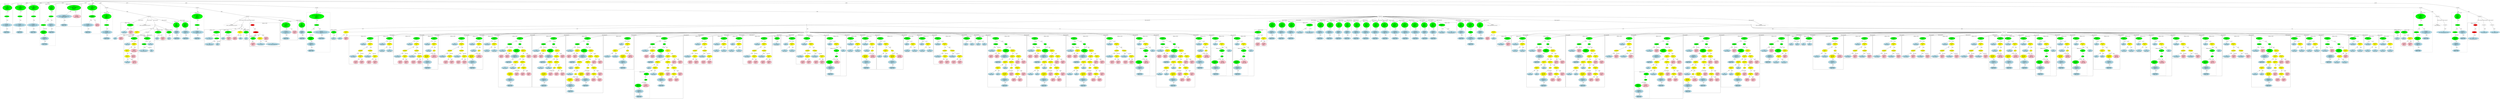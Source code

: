 strict graph "" {
	graph [bb="0,0,45658,2165.9"];
	node [label="\N"];
	subgraph cluster891 {
		graph [bb="8527,1023.4,8796,1384.5",
			label="jfdctint.c:268:5",
			lheight=0.21,
			lp="8661.5,1373",
			lwidth=1.17
		];
		892	[fillcolor=lightblue,
			height=0.74639,
			label="ID
name: z1",
			pos="8614,1200.6",
			style=filled,
			width=1.316];
		891	[fillcolor=green,
			height=0.74639,
			label="Assignment
op: =",
			pos="8729,1326.6",
			style=filled,
			width=1.6106];
		891 -- 892	[label=lvalue,
			lp="8696,1263.6",
			pos="8706.8,1301.7 8686.3,1279.6 8656.1,1247 8635.7,1225"];
		893	[fillcolor=yellow,
			height=0.74639,
			label="BinaryOp
op: +",
			pos="8729,1200.6",
			style=filled,
			width=1.3749];
		891 -- 893	[label=rvalue,
			lp="8746,1263.6",
			pos="8729,1299.6 8729,1278.4 8729,1248.7 8729,1227.6"];
		894	[fillcolor=lightblue,
			height=0.74639,
			label="ID
name: tmp4",
			pos="8594,1058.3",
			style=filled,
			width=1.6303];
		893 -- 894	[label=left,
			lp="8679.5,1131.7",
			pos="8706.7,1176.5 8682,1150.8 8642.3,1109.5 8617.2,1083.4"];
		895	[fillcolor=lightblue,
			height=0.74639,
			label="ID
name: tmp7",
			pos="8729,1058.3",
			style=filled,
			width=1.6303];
		893 -- 895	[label=right,
			lp="8742,1131.7",
			pos="8729,1173.6 8729,1148.4 8729,1110.4 8729,1085.2"];
	}
	subgraph cluster191 {
		graph [bb="41052,886.85,41566,1384.5",
			label="jfdctint.c:192:5",
			lheight=0.21,
			lp="41309,1373",
			lwidth=1.17
		];
		192	[fillcolor=lightblue,
			height=0.74639,
			label="ID
name: tmp0",
			pos="41123,1200.6",
			style=filled,
			width=1.6303];
		191	[fillcolor=green,
			height=0.74639,
			label="Assignment
op: =",
			pos="41123,1326.6",
			style=filled,
			width=1.6106];
		191 -- 192	[label=lvalue,
			lp="41140,1263.6",
			pos="41123,1299.6 41123,1278.4 41123,1248.7 41123,1227.6"];
		193	[fillcolor=yellow,
			height=0.74639,
			label="BinaryOp
op: +",
			pos="41251,1200.6",
			style=filled,
			width=1.3749];
		191 -- 193	[label=rvalue,
			lp="41212,1263.6",
			pos="41147,1302 41170,1279.6 41205,1246.3 41228,1224.3"];
		194	[fillcolor=yellow,
			height=0.5,
			label=ArrayRef,
			pos="41251,1058.3",
			style=filled,
			width=1.2277];
		193 -- 194	[label=left,
			lp="41260,1131.7",
			pos="41251,1173.6 41251,1145.2 41251,1100.6 41251,1076.4"];
		197	[fillcolor=yellow,
			height=0.5,
			label=ArrayRef,
			pos="41383,1058.3",
			style=filled,
			width=1.2277];
		193 -- 197	[label=right,
			lp="41334,1131.7",
			pos="41273,1176.5 41300,1148 41344,1100.3 41368,1075.5"];
		195	[fillcolor=lightblue,
			height=0.74639,
			label="ID
name: dataptr",
			pos="41125,932.33",
			style=filled,
			width=1.8071];
		194 -- 195	[label=name,
			lp="41212,995.31",
			pos="41235,1041.3 41213,1020 41175,982.06 41149,957.29"];
		196	[fillcolor=pink,
			height=1.041,
			label="Constant
type: int
value: 0",
			pos="41254,932.33",
			style=filled,
			width=1.2767];
		194 -- 196	[label=subscript,
			lp="41278,995.31",
			pos="41251,1040 41252,1022 41253,993.18 41253,970.02"];
		198	[fillcolor=lightblue,
			height=0.74639,
			label="ID
name: dataptr",
			pos="41383,932.33",
			style=filled,
			width=1.8071];
		197 -- 198	[label=name,
			lp="41398,995.31",
			pos="41383,1040 41383,1019.2 41383,983.75 41383,959.49"];
		199	[fillcolor=pink,
			height=1.041,
			label="Constant
type: int
value: 7",
			pos="41512,932.33",
			style=filled,
			width=1.2767];
		197 -- 199	[label=subscript,
			lp="41480,995.31",
			pos="41400,1041.3 41421,1021.2 41457,986.2 41483,961.51"];
	}
	subgraph cluster587 {
		graph [bb="27334,257.3,28052,1384.5",
			label="jfdctint.c:236:5",
			lheight=0.21,
			lp="27693,1373",
			lwidth=1.17
		];
		589	[fillcolor=lightblue,
			height=0.74639,
			label="ID
name: dataptr",
			pos="27452,1058.3",
			style=filled,
			width=1.8071];
		588	[fillcolor=green,
			height=0.5,
			label=ArrayRef,
			pos="27581,1200.6",
			style=filled,
			width=1.2277];
		588 -- 589	[label=name,
			lp="27540,1131.7",
			pos="27566,1183.5 27544,1159.1 27501,1112.3 27474,1083.6"];
		590	[fillcolor=pink,
			height=1.041,
			label="Constant
type: int
value: 1",
			pos="27581,1058.3",
			style=filled,
			width=1.2767];
		588 -- 590	[label=subscript,
			lp="27606,1131.7",
			pos="27581,1182.4 27581,1161 27581,1123.7 27581,1095.8"];
		587	[fillcolor=green,
			height=0.74639,
			label="Assignment
op: =",
			pos="27766,1326.6",
			style=filled,
			width=1.6106];
		587 -- 588	[label=lvalue,
			lp="27702,1263.6",
			pos="27734,1304 27696,1278.9 27635,1238.1 27603,1216.4"];
		591	[fillcolor=green,
			height=0.5,
			label=Cast,
			pos="27766,1200.6",
			style=filled,
			width=0.75];
		587 -- 591	[label=rvalue,
			lp="27783,1263.6",
			pos="27766,1299.6 27766,1275.3 27766,1239.8 27766,1218.8"];
		592	[fillcolor=green,
			height=1.041,
			label="Typename
name: None
quals: []",
			pos="27704,1058.3",
			style=filled,
			width=1.6303];
		591 -- 592	[label=to_type,
			lp="27760,1131.7",
			pos="27759,1183.3 27749,1161.6 27732,1123 27720,1094.6"];
		595	[fillcolor=yellow,
			height=0.74639,
			label="BinaryOp
op: >>",
			pos="27830,1058.3",
			style=filled,
			width=1.3749];
		591 -- 595	[label=expr,
			lp="27812,1131.7",
			pos="27773,1183.3 27785,1159 27805,1113.2 27818,1084.5"];
		593	[fillcolor=lightblue,
			height=1.041,
			label="TypeDecl
declname: None
quals: []",
			pos="27575,932.33",
			style=filled,
			width=2.082];
		592 -- 593	[label=type,
			lp="27660,995.31",
			pos="27672,1026.6 27653,1008.3 27629,984.96 27609,966.22"];
		596	[fillcolor=yellow,
			height=0.74639,
			label="BinaryOp
op: +",
			pos="27771,932.33",
			style=filled,
			width=1.3749];
		595 -- 596	[label=left,
			lp="27814,995.31",
			pos="27818,1032.2 27808,1010.8 27793,980.28 27783,958.8"];
		613	[fillcolor=yellow,
			height=0.74639,
			label="BinaryOp
op: -",
			pos="27888,932.33",
			style=filled,
			width=1.3749];
		595 -- 613	[label=right,
			lp="27876,995.31",
			pos="27842,1031.9 27852,1010.5 27866,980.06 27876,958.68"];
		594	[fillcolor=lightblue,
			height=0.74639,
			label="IdentifierType
names: ['int']",
			pos="27521,806.38",
			style="filled,dashed",
			width=1.8463];
		593 -- 594	[label=type,
			lp="27564,869.35",
			pos="27559,895.48 27551,875.46 27540,850.99 27532,832.92"];
		597	[fillcolor=yellow,
			height=0.74639,
			label="BinaryOp
op: +",
			pos="27655,806.38",
			style=filled,
			width=1.3749];
		596 -- 597	[label=left,
			lp="27730,869.35",
			pos="27749,908.02 27728,885.85 27697,852.71 27677,830.59"];
		602	[fillcolor=yellow,
			height=0.74639,
			label="BinaryOp
op: <<",
			pos="27772,806.38",
			style=filled,
			width=1.3749];
		596 -- 602	[label=right,
			lp="27785,869.35",
			pos="27771,905.35 27771,884.19 27772,854.47 27772,833.33"];
		614	[fillcolor=pink,
			height=1.041,
			label="Constant
type: int
value: 13",
			pos="27887,806.38",
			style=filled,
			width=1.316];
		613 -- 614	[label=left,
			lp="27898,869.35",
			pos="27888,905.35 27888,887.6 27887,863.82 27887,844.14"];
		615	[fillcolor=pink,
			height=1.041,
			label="Constant
type: int
value: 2",
			pos="27998,806.38",
			style=filled,
			width=1.2767];
		613 -- 615	[label=right,
			lp="27963,869.35",
			pos="27909,907.72 27927,887.77 27952,859.08 27971,837.48"];
		599	[fillcolor=lightblue,
			height=0.74639,
			label="ID
name: tmp7",
			pos="27401,544.08",
			style=filled,
			width=1.6303];
		598	[fillcolor=yellow,
			height=0.74639,
			label="BinaryOp
op: +",
			pos="27525,680.42",
			style=filled,
			width=1.3749];
		598 -- 599	[label=left,
			lp="27484,617.45",
			pos="27503,656.02 27481,631.66 27446,593.71 27423,569.11"];
		600	[fillcolor=lightblue,
			height=0.74639,
			label="ID
name: z1",
			pos="27525,544.08",
			style=filled,
			width=1.316];
		598 -- 600	[label=right,
			lp="27538,617.45",
			pos="27525,653.52 27525,629.88 27525,595.11 27525,571.36"];
		597 -- 598	[label=left,
			lp="27608,743.4",
			pos="27631,782.64 27608,760.42 27573,726.75 27549,704.43"];
		601	[fillcolor=lightblue,
			height=0.74639,
			label="ID
name: z4",
			pos="27655,680.42",
			style=filled,
			width=1.316];
		597 -- 601	[label=right,
			lp="27668,743.4",
			pos="27655,779.39 27655,758.24 27655,728.52 27655,707.37"];
		603	[fillcolor=yellow,
			height=0.5,
			label=Cast,
			pos="27772,680.42",
			style=filled,
			width=0.75];
		602 -- 603	[label=left,
			lp="27782,743.4",
			pos="27772,779.39 27772,755.11 27772,719.56 27772,698.62"];
		608	[fillcolor=yellow,
			height=0.74639,
			label="BinaryOp
op: -",
			pos="27885,680.42",
			style=filled,
			width=1.3749];
		602 -- 608	[label=right,
			lp="27849,743.4",
			pos="27793,782.06 27813,760.04 27843,727.18 27863,705.06"];
		604	[fillcolor=yellow,
			height=1.041,
			label="Typename
name: None
quals: []",
			pos="27649,544.08",
			style=filled,
			width=1.6303];
		603 -- 604	[label=to_type,
			lp="27742,617.45",
			pos="27759,664.79 27739,643.78 27703,604.52 27678,576.7"];
		607	[fillcolor=pink,
			height=1.041,
			label="Constant
type: int
value: 1",
			pos="27772,544.08",
			style=filled,
			width=1.2767];
		603 -- 607	[label=expr,
			lp="27784,617.45",
			pos="27772,662.41 27772,642.21 27772,607.97 27772,581.67"];
		609	[fillcolor=yellow,
			height=0.74639,
			label="BinaryOp
op: -",
			pos="27885,544.08",
			style=filled,
			width=1.3749];
		608 -- 609	[label=left,
			lp="27894,617.45",
			pos="27885,653.52 27885,629.88 27885,595.11 27885,571.36"];
		612	[fillcolor=pink,
			height=1.041,
			label="Constant
type: int
value: 1",
			pos="27998,544.08",
			style=filled,
			width=1.2767];
		608 -- 612	[label=right,
			lp="27955,617.45",
			pos="27905,655.71 27924,633.42 27952,599.92 27972,575.63"];
		606	[fillcolor=lightblue,
			height=0.74639,
			label="IdentifierType
names: ['int']",
			pos="27649,292.17",
			style="filled,dashed",
			width=1.8463];
		605	[fillcolor=lightblue,
			height=1.041,
			label="TypeDecl
declname: None
quals: []",
			pos="27649,418.12",
			style=filled,
			width=2.082];
		605 -- 606	[label=type,
			lp="27661,355.15",
			pos="27649,380.6 27649,360.89 27649,337.03 27649,319.21"];
		604 -- 605	[label=type,
			lp="27661,481.1",
			pos="27649,506.56 27649,490.56 27649,471.83 27649,455.81"];
		610	[fillcolor=pink,
			height=1.041,
			label="Constant
type: int
value: 13",
			pos="27837,418.12",
			style=filled,
			width=1.316];
		609 -- 610	[label=left,
			lp="27874,481.1",
			pos="27875,517.69 27868,499.42 27858,474.53 27851,454.34"];
		611	[fillcolor=pink,
			height=1.041,
			label="Constant
type: int
value: 2",
			pos="27948,418.12",
			style=filled,
			width=1.2767];
		609 -- 611	[label=right,
			lp="27934,481.1",
			pos="27898,517.99 27907,499.32 27920,473.61 27931,453.1"];
	}
	subgraph cluster700 {
		graph [bb="11488,760.9,12017,1384.5",
			label="jfdctint.c:249:5",
			lheight=0.21,
			lp="11752,1373",
			lwidth=1.17
		];
		701	[fillcolor=lightblue,
			height=0.74639,
			label="ID
name: tmp5",
			pos="11748,1200.6",
			style=filled,
			width=1.6303];
		700	[fillcolor=green,
			height=0.74639,
			label="Assignment
op: =",
			pos="11874,1326.6",
			style=filled,
			width=1.6106];
		700 -- 701	[label=lvalue,
			lp="11836,1263.6",
			pos="11850,1302 11828,1280.1 11795,1247.6 11772,1225.6"];
		702	[fillcolor=yellow,
			height=0.74639,
			label="BinaryOp
op: -",
			pos="11874,1200.6",
			style=filled,
			width=1.3749];
		700 -- 702	[label=rvalue,
			lp="11891,1263.6",
			pos="11874,1299.6 11874,1278.4 11874,1248.7 11874,1227.6"];
		703	[fillcolor=yellow,
			height=0.5,
			label=ArrayRef,
			pos="11694,1058.3",
			style=filled,
			width=1.2277];
		702 -- 703	[label=left,
			lp="11814,1131.7",
			pos="11850,1176.8 11840,1167.4 11828,1156.5 11816,1147.2 11782,1119.9 11741,1091.1 11716,1074.1"];
		708	[fillcolor=yellow,
			height=0.5,
			label=ArrayRef,
			pos="11874,1058.3",
			style=filled,
			width=1.2277];
		702 -- 708	[label=right,
			lp="11887,1131.7",
			pos="11874,1173.6 11874,1145.2 11874,1100.6 11874,1076.4"];
		704	[fillcolor=lightblue,
			height=0.74639,
			label="ID
name: dataptr",
			pos="11561,932.33",
			style=filled,
			width=1.8071];
		703 -- 704	[label=name,
			lp="11652,995.31",
			pos="11677,1041.6 11654,1020.3 11614,982.27 11587,957.4"];
		705	[fillcolor=yellow,
			height=0.74639,
			label="BinaryOp
op: *",
			pos="11694,932.33",
			style=filled,
			width=1.3749];
		703 -- 705	[label=subscript,
			lp="11718,995.31",
			pos="11694,1040 11694,1019.2 11694,983.75 11694,959.49"];
		709	[fillcolor=lightblue,
			height=0.74639,
			label="ID
name: dataptr",
			pos="11827,932.33",
			style=filled,
			width=1.8071];
		708 -- 709	[label=name,
			lp="11870,995.31",
			pos="11868,1040.3 11860,1019.4 11846,983.52 11837,959.15"];
		710	[fillcolor=yellow,
			height=0.74639,
			label="BinaryOp
op: *",
			pos="11960,932.33",
			style=filled,
			width=1.3749];
		708 -- 710	[label=subscript,
			lp="11948,995.31",
			pos="11885,1040.8 11900,1019.6 11926,982.57 11943,957.99"];
		706	[fillcolor=pink,
			height=1.041,
			label="Constant
type: int
value: 8",
			pos="11609,806.38",
			style=filled,
			width=1.2767];
		705 -- 706	[label=left,
			lp="11666,869.35",
			pos="11677,906.84 11664,887.51 11645,860.38 11631,839.34"];
		707	[fillcolor=pink,
			height=1.041,
			label="Constant
type: int
value: 2",
			pos="11719,806.38",
			style=filled,
			width=1.2767];
		705 -- 707	[label=right,
			lp="11721,869.35",
			pos="11699,905.35 11703,887.46 11708,863.44 11712,843.67"];
		711	[fillcolor=pink,
			height=1.041,
			label="Constant
type: int
value: 8",
			pos="11852,806.38",
			style=filled,
			width=1.2767];
		710 -- 711	[label=left,
			lp="11922,869.35",
			pos="11939,907.72 11922,887.77 11897,859.08 11878,837.48"];
		712	[fillcolor=pink,
			height=1.041,
			label="Constant
type: int
value: 5",
			pos="11962,806.38",
			style=filled,
			width=1.2767];
		710 -- 712	[label=right,
			lp="11975,869.35",
			pos="11960,905.35 11961,887.6 11961,863.82 11961,844.14"];
	}
	subgraph cluster188 {
		graph [bb="43989,1291.7,44101,1520.8",
			label="jfdctint.c:190:32",
			lheight=0.21,
			lp="44045,1509.3",
			lwidth=1.26
		];
		189	[fillcolor=lightblue,
			height=0.74639,
			label="ID
name: ctr",
			pos="44045,1326.6",
			style=filled,
			width=1.3356];
		188	[fillcolor=green,
			height=0.74639,
			label="UnaryOp
op: p--",
			pos="44044,1462.9",
			style=filled,
			width=1.316];
		188 -- 189	[label=expr,
			lp="44058,1400",
			pos="44044,1436 44044,1412.4 44045,1377.6 44045,1353.9"];
	}
	subgraph cluster392 {
		graph [bb="43475,1023.4,43744,1384.5",
			label="jfdctint.c:216:5",
			lheight=0.21,
			lp="43610,1373",
			lwidth=1.17
		];
		393	[fillcolor=lightblue,
			height=0.74639,
			label="ID
name: z2",
			pos="43535,1200.6",
			style=filled,
			width=1.316];
		392	[fillcolor=green,
			height=0.74639,
			label="Assignment
op: =",
			pos="43541,1326.6",
			style=filled,
			width=1.6106];
		392 -- 393	[label=lvalue,
			lp="43556,1263.6",
			pos="43540,1299.6 43539,1278.4 43537,1248.7 43536,1227.6"];
		394	[fillcolor=yellow,
			height=0.74639,
			label="BinaryOp
op: +",
			pos="43650,1200.6",
			style=filled,
			width=1.3749];
		392 -- 394	[label=rvalue,
			lp="43620,1263.6",
			pos="43562,1301.4 43582,1279.4 43610,1247.2 43629,1225.3"];
		395	[fillcolor=lightblue,
			height=0.74639,
			label="ID
name: tmp5",
			pos="43542,1058.3",
			style=filled,
			width=1.6303];
		394 -- 395	[label=left,
			lp="43612,1131.7",
			pos="43631,1175.5 43612,1150 43581,1109.8 43561,1084"];
		396	[fillcolor=lightblue,
			height=0.74639,
			label="ID
name: tmp6",
			pos="43677,1058.3",
			style=filled,
			width=1.6303];
		394 -- 396	[label=right,
			lp="43678,1131.7",
			pos="43655,1173.9 43660,1148.7 43667,1110.6 43672,1085.3"];
	}
	subgraph cluster180 {
		graph [bb="43752,1155.2,43981,1520.8",
			label="jfdctint.c:190:9",
			lheight=0.21,
			lp="43866,1509.3",
			lwidth=1.17
		];
		181	[fillcolor=lightblue,
			height=0.74639,
			label="ID
name: ctr",
			pos="43808,1326.6",
			style=filled,
			width=1.3356];
		180	[fillcolor=green,
			height=0.74639,
			label="Assignment
op: =",
			pos="43818,1462.9",
			style=filled,
			width=1.6106];
		180 -- 181	[label=lvalue,
			lp="43831,1400",
			pos="43816,1436 43814,1412.4 43812,1377.6 43810,1353.9"];
		182	[fillcolor=yellow,
			height=0.74639,
			label="BinaryOp
op: -",
			pos="43924,1326.6",
			style=filled,
			width=1.3749];
		180 -- 182	[label=rvalue,
			lp="43888,1400",
			pos="43837,1437.3 43857,1412.9 43886,1375.8 43905,1351.6"];
		183	[fillcolor=pink,
			height=1.041,
			label="Constant
type: int
value: 8",
			pos="43816,1200.6",
			style=filled,
			width=1.2767];
		182 -- 183	[label=left,
			lp="43886,1263.6",
			pos="43903,1302 43886,1282 43861,1253.3 43842,1231.7"];
		184	[fillcolor=pink,
			height=1.041,
			label="Constant
type: int
value: 1",
			pos="43926,1200.6",
			style=filled,
			width=1.2767];
		182 -- 184	[label=right,
			lp="43939,1263.6",
			pos="43924,1299.6 43925,1281.9 43925,1258.1 43925,1238.4"];
	}
	subgraph cluster132 {
		graph [bb="23378,1291.7,23542,1710.2",
			label="jfdctint.c:178:37",
			lheight=0.21,
			lp="23460,1698.7",
			lwidth=1.26,
			style=dashed
		];
		134	[fillcolor=lightblue,
			height=0.74639,
			label="IdentifierType
names: ['int']",
			pos="23460,1326.6",
			style="filled,dashed",
			width=1.8463];
		133	[fillcolor=lightblue,
			height=1.041,
			label="TypeDecl
declname: tmp5
quals: []",
			pos="23460,1462.9",
			style="filled,dashed",
			width=2.0624];
		133 -- 134	[label=type,
			lp="23472,1400",
			pos="23460,1425.2 23460,1402.5 23460,1374 23460,1353.6"];
		132	[fillcolor=green,
			height=1.6303,
			label="Decl
name: tmp5
quals: []
storage: []
funcspec: []",
			pos="23468,1620.5",
			style="filled,dashed",
			width=1.6303];
		132 -- 133	[label=type,
			lp="23476,1536.3",
			pos="23465,1561.6 23464,1541.2 23463,1518.8 23462,1500.7"];
	}
	subgraph cluster387 {
		graph [bb="43198,1023.4,43467,1384.5",
			label="jfdctint.c:215:5",
			lheight=0.21,
			lp="43332,1373",
			lwidth=1.17
		];
		388	[fillcolor=lightblue,
			height=0.74639,
			label="ID
name: z1",
			pos="43258,1200.6",
			style=filled,
			width=1.316];
		387	[fillcolor=green,
			height=0.74639,
			label="Assignment
op: =",
			pos="43264,1326.6",
			style=filled,
			width=1.6106];
		387 -- 388	[label=lvalue,
			lp="43279,1263.6",
			pos="43263,1299.6 43262,1278.4 43260,1248.7 43259,1227.6"];
		389	[fillcolor=yellow,
			height=0.74639,
			label="BinaryOp
op: +",
			pos="43373,1200.6",
			style=filled,
			width=1.3749];
		387 -- 389	[label=rvalue,
			lp="43343,1263.6",
			pos="43285,1301.4 43305,1279.4 43333,1247.2 43352,1225.3"];
		390	[fillcolor=lightblue,
			height=0.74639,
			label="ID
name: tmp4",
			pos="43265,1058.3",
			style=filled,
			width=1.6303];
		389 -- 390	[label=left,
			lp="43336,1131.7",
			pos="43354,1175.5 43335,1150 43304,1109.8 43284,1084"];
		391	[fillcolor=lightblue,
			height=0.74639,
			label="ID
name: tmp7",
			pos="43400,1058.3",
			style=filled,
			width=1.6303];
		389 -- 391	[label=right,
			lp="43401,1131.7",
			pos="43378,1173.9 43383,1148.7 43390,1110.6 43395,1085.3"];
	}
	subgraph cluster117 {
		graph [bb="26948,1291.7,27112,1710.2",
			label="jfdctint.c:178:7",
			lheight=0.21,
			lp="27030,1698.7",
			lwidth=1.17,
			style=dashed
		];
		119	[fillcolor=lightblue,
			height=0.74639,
			label="IdentifierType
names: ['int']",
			pos="27030,1326.6",
			style="filled,dashed",
			width=1.8463];
		118	[fillcolor=lightblue,
			height=1.041,
			label="TypeDecl
declname: tmp0
quals: []",
			pos="27030,1462.9",
			style="filled,dashed",
			width=2.0624];
		118 -- 119	[label=type,
			lp="27042,1400",
			pos="27030,1425.2 27030,1402.5 27030,1374 27030,1353.6"];
		117	[fillcolor=green,
			height=1.6303,
			label="Decl
name: tmp0
quals: []
storage: []
funcspec: []",
			pos="27022,1620.5",
			style="filled,dashed",
			width=1.6303];
		117 -- 118	[label=type,
			lp="27039,1536.3",
			pos="27025,1561.6 27026,1541.2 27027,1518.8 27028,1500.7"];
	}
	subgraph cluster92 {
		graph [bb="3988,1291.7,4098,1520.8",
			label="jfdctint.c:166:26",
			lheight=0.21,
			lp="4043,1509.3",
			lwidth=1.26
		];
		93	[fillcolor=lightblue,
			height=0.74639,
			label="ID
name: i",
			pos="4043,1326.6",
			style=filled,
			width=1.1392];
		92	[fillcolor=green,
			height=0.74639,
			label="UnaryOp
op: ++",
			pos="4043,1462.9",
			style=filled,
			width=1.316];
		92 -- 93	[label=expr,
			lp="4055.5,1400",
			pos="4043,1436 4043,1412.4 4043,1377.6 4043,1353.9"];
	}
	subgraph cluster94 {
		graph [bb="3692,1165.8,3980,1520.8",
			label="jfdctint.c:167:5",
			lheight=0.21,
			lp="3836,1509.3",
			lwidth=1.17
		];
		95	[fillcolor=lightblue,
			height=0.74639,
			label="ID
name: checksum",
			pos="3780,1326.6",
			style=filled,
			width=2.141];
		94	[fillcolor=green,
			height=0.74639,
			label="Assignment
op: +=",
			pos="3914,1462.9",
			style=filled,
			width=1.6106];
		94 -- 95	[label=lvalue,
			lp="3877,1400",
			pos="3890.4,1438.2 3866.3,1414.1 3829.2,1376.9 3804.8,1352.4"];
		96	[fillcolor=green,
			height=0.5,
			label=ArrayRef,
			pos="3919,1326.6",
			style=filled,
			width=1.2277];
		94 -- 96	[label=rvalue,
			lp="3934,1400",
			pos="3915,1436 3916,1409.2 3917.5,1368 3918.4,1344.9"];
		97	[fillcolor=lightblue,
			height=0.74639,
			label="ID
name: jfdctint_data",
			pos="3786,1200.6",
			style=filled,
			width=2.3963];
		96 -- 97	[label=name,
			lp="3876.5,1263.6",
			pos="3902.2,1309.9 3879.6,1288.9 3839.5,1251.5 3812.8,1226.6"];
		98	[fillcolor=lightblue,
			height=0.74639,
			label="ID
name: i",
			pos="3931,1200.6",
			style=filled,
			width=1.1392];
		96 -- 98	[label=subscript,
			lp="3950.5,1263.6",
			pos="3920.7,1308.3 3922.7,1287.5 3926.1,1252.1 3928.5,1227.8"];
	}
	subgraph cluster283 {
		graph [bb="42682,771.51,43190,1384.5",
			label="jfdctint.c:206:5",
			lheight=0.21,
			lp="42936,1373",
			lwidth=1.17
		];
		285	[fillcolor=lightblue,
			height=0.74639,
			label="ID
name: dataptr",
			pos="42755,1058.3",
			style=filled,
			width=1.8071];
		284	[fillcolor=green,
			height=0.5,
			label=ArrayRef,
			pos="42801,1200.6",
			style=filled,
			width=1.2277];
		284 -- 285	[label=name,
			lp="42796,1131.7",
			pos="42795,1182.7 42787,1158.4 42773,1113.5 42763,1085.1"];
		286	[fillcolor=pink,
			height=1.041,
			label="Constant
type: int
value: 0",
			pos="42884,1058.3",
			style=filled,
			width=1.2767];
		284 -- 286	[label=subscript,
			lp="42870,1131.7",
			pos="42811,1183 42824,1160.8 42848,1120.9 42864,1092.5"];
		283	[fillcolor=green,
			height=0.74639,
			label="Assignment
op: =",
			pos="42801,1326.6",
			style=filled,
			width=1.6106];
		283 -- 284	[label=lvalue,
			lp="42818,1263.6",
			pos="42801,1299.6 42801,1275.3 42801,1239.8 42801,1218.8"];
		287	[fillcolor=green,
			height=0.5,
			label=Cast,
			pos="43007,1200.6",
			style=filled,
			width=0.75];
		283 -- 287	[label=rvalue,
			lp="42934,1263.6",
			pos="42835,1304.8 42879,1278.6 42953,1234.2 42988,1213.3"];
		288	[fillcolor=green,
			height=1.041,
			label="Typename
name: None
quals: []",
			pos="43007,1058.3",
			style=filled,
			width=1.6303];
		287 -- 288	[label=to_type,
			lp="43028,1131.7",
			pos="43007,1182.4 43007,1161 43007,1123.7 43007,1095.8"];
		291	[fillcolor=yellow,
			height=0.74639,
			label="BinaryOp
op: <<",
			pos="43133,1058.3",
			style=filled,
			width=1.3749];
		287 -- 291	[label=expr,
			lp="43086,1131.7",
			pos="43020,1184.9 43042,1160.5 43086,1111.7 43112,1082.6"];
		289	[fillcolor=lightblue,
			height=1.041,
			label="TypeDecl
declname: None
quals: []",
			pos="42855,932.33",
			style=filled,
			width=2.082];
		288 -- 289	[label=type,
			lp="42953,995.31",
			pos="42971,1028.2 42948,1009.1 42917,984.13 42893,964.6"];
		292	[fillcolor=yellow,
			height=0.74639,
			label="BinaryOp
op: +",
			pos="43022,932.33",
			style=filled,
			width=1.3749];
		291 -- 292	[label=left,
			lp="43094,995.31",
			pos="43112,1033.7 43092,1011.6 43063,978.88 43043,956.85"];
		295	[fillcolor=pink,
			height=1.041,
			label="Constant
type: int
value: 2",
			pos="43135,932.33",
			style=filled,
			width=1.2767];
		291 -- 295	[label=right,
			lp="43148,995.31",
			pos="43133,1031.3 43134,1013.6 43134,989.78 43134,970.09"];
		290	[fillcolor=lightblue,
			height=0.74639,
			label="IdentifierType
names: ['int']",
			pos="42828,806.38",
			style="filled,dashed",
			width=1.8463];
		289 -- 290	[label=type,
			lp="42856,869.35",
			pos="42847,894.81 42843,875.1 42838,851.23 42834,833.42"];
		293	[fillcolor=lightblue,
			height=0.74639,
			label="ID
name: tmp10",
			pos="42975,806.38",
			style=filled,
			width=1.7481];
		292 -- 293	[label=left,
			lp="43012,869.35",
			pos="43012,905.95 43004,884.7 42993,854.51 42985,833.15"];
		294	[fillcolor=lightblue,
			height=0.74639,
			label="ID
name: tmp11",
			pos="43119,806.38",
			style=filled,
			width=1.7481];
		292 -- 294	[label=right,
			lp="43090,869.35",
			pos="43041,907.43 43058,885.76 43083,853.96 43100,832.05"];
	}
	subgraph cluster1131 {
		graph [bb="44109,1023.4,44450,1899.6",
			label="jfdctint.c:307:6",
			lheight=0.21,
			lp="44280,1888.1",
			lwidth=1.17,
			style=dashed
		];
		1136	[fillcolor=lightblue,
			height=0.74639,
			label="IdentifierType
names: ['void']",
			pos="44192,1058.3",
			style="filled,dashed",
			width=1.9053];
		1135	[fillcolor=lightblue,
			height=1.041,
			label="TypeDecl
declname: None
quals: []",
			pos="44192,1200.6",
			style="filled,dashed",
			width=2.082];
		1135 -- 1136	[label=type,
			lp="44204,1131.7",
			pos="44192,1163.1 44192,1138.8 44192,1107.3 44192,1085.4"];
		1134	[fillcolor=green,
			height=1.041,
			label="Typename
name: None
quals: []",
			pos="44183,1326.6",
			style="filled,dashed",
			width=1.6303];
		1134 -- 1135	[label=type,
			lp="44201,1263.6",
			pos="44186,1289.1 44187,1273.1 44188,1254.3 44189,1238.3"];
		1133	[fillcolor=green,
			height=0.5,
			label=ParamList,
			pos="44164,1462.9",
			style="filled,dashed",
			width=1.3179];
		1133 -- 1134	[label="params[0]",
			lp="44202,1400",
			pos="44166,1444.9 44169,1424.7 44174,1390.5 44178,1364.2"];
		1132	[fillcolor=green,
			height=0.5,
			label=FuncDecl,
			pos="44240,1620.5",
			style="filled,dashed",
			width=1.2457];
		1132 -- 1133	[label=args,
			lp="44214,1536.3",
			pos="44232,1602.5 44217,1572.6 44187,1510.8 44172,1480.9"];
		1137	[fillcolor=lightblue,
			height=1.041,
			label="TypeDecl
declname: jfdctint_main
quals: []",
			pos="44336,1462.9",
			style="filled,dashed",
			width=2.9463];
		1132 -- 1137	[label=type,
			lp="44306,1536.3",
			pos="44250,1602.8 44265,1578.4 44294,1532.2 44314,1499.8"];
		1138	[fillcolor=lightblue,
			height=0.74639,
			label="IdentifierType
names: ['void']",
			pos="44336,1326.6",
			style="filled,dashed",
			width=1.9053];
		1137 -- 1138	[label=type,
			lp="44348,1400",
			pos="44336,1425.2 44336,1402.5 44336,1374 44336,1353.6"];
		1131	[fillcolor=green,
			height=1.6303,
			label="Decl
name: jfdctint_main
quals: []
storage: []
funcspec: []",
			pos="44240,1809.9",
			style="filled,dashed",
			width=2.5142];
		1131 -- 1132	[label=type,
			lp="44252,1725.7",
			pos="44240,1751.1 44240,1712.4 44240,1664 44240,1638.7"];
	}
	subgraph cluster278 {
		graph [bb="42405,1023.4,42674,1384.5",
			label="jfdctint.c:204:5",
			lheight=0.21,
			lp="42540,1373",
			lwidth=1.17
		];
		279	[fillcolor=lightblue,
			height=0.74639,
			label="ID
name: tmp12",
			pos="42476,1200.6",
			style=filled,
			width=1.7481];
		278	[fillcolor=green,
			height=0.74639,
			label="Assignment
op: =",
			pos="42476,1326.6",
			style=filled,
			width=1.6106];
		278 -- 279	[label=lvalue,
			lp="42493,1263.6",
			pos="42476,1299.6 42476,1278.4 42476,1248.7 42476,1227.6"];
		280	[fillcolor=yellow,
			height=0.74639,
			label="BinaryOp
op: -",
			pos="42606,1200.6",
			style=filled,
			width=1.3749];
		278 -- 280	[label=rvalue,
			lp="42566,1263.6",
			pos="42501,1302 42524,1279.6 42559,1246.3 42582,1224.3"];
		281	[fillcolor=lightblue,
			height=0.74639,
			label="ID
name: tmp1",
			pos="42472,1058.3",
			style=filled,
			width=1.6303];
		280 -- 281	[label=left,
			lp="42558,1131.7",
			pos="42584,1176.5 42559,1150.8 42520,1109.5 42495,1083.4"];
		282	[fillcolor=lightblue,
			height=0.74639,
			label="ID
name: tmp2",
			pos="42607,1058.3",
			style=filled,
			width=1.6303];
		280 -- 282	[label=right,
			lp="42620,1131.7",
			pos="42606,1173.6 42606,1148.4 42607,1110.4 42607,1085.2"];
	}
	subgraph cluster1128 {
		graph [bb="10797,1165.8,10943,1384.5",
			label="jfdctint.c:295:5",
			lheight=0.21,
			lp="10870,1373",
			lwidth=1.17
		];
		1129	[fillcolor=lightblue,
			height=0.74639,
			label="ID
name: dataptr",
			pos="10870,1200.6",
			style=filled,
			width=1.8071];
		1128	[fillcolor=green,
			height=0.74639,
			label="UnaryOp
op: p++",
			pos="10879,1326.6",
			style=filled,
			width=1.316];
		1128 -- 1129	[label=expr,
			lp="10888,1263.6",
			pos="10877,1299.6 10876,1278.4 10873,1248.7 10872,1227.6"];
	}
	subgraph cluster901 {
		graph [bb="9081,1023.4,9350,1384.5",
			label="jfdctint.c:270:5",
			lheight=0.21,
			lp="9215.5,1373",
			lwidth=1.17
		];
		902	[fillcolor=lightblue,
			height=0.74639,
			label="ID
name: z3",
			pos="9168,1200.6",
			style=filled,
			width=1.316];
		901	[fillcolor=green,
			height=0.74639,
			label="Assignment
op: =",
			pos="9283,1326.6",
			style=filled,
			width=1.6106];
		901 -- 902	[label=lvalue,
			lp="9250,1263.6",
			pos="9260.8,1301.7 9240.3,1279.6 9210.1,1247 9189.7,1225"];
		903	[fillcolor=yellow,
			height=0.74639,
			label="BinaryOp
op: +",
			pos="9283,1200.6",
			style=filled,
			width=1.3749];
		901 -- 903	[label=rvalue,
			lp="9300,1263.6",
			pos="9283,1299.6 9283,1278.4 9283,1248.7 9283,1227.6"];
		904	[fillcolor=lightblue,
			height=0.74639,
			label="ID
name: tmp4",
			pos="9148,1058.3",
			style=filled,
			width=1.6303];
		903 -- 904	[label=left,
			lp="9233.5,1131.7",
			pos="9260.7,1176.5 9236,1150.8 9196.3,1109.5 9171.2,1083.4"];
		905	[fillcolor=lightblue,
			height=0.74639,
			label="ID
name: tmp6",
			pos="9283,1058.3",
			style=filled,
			width=1.6303];
		903 -- 905	[label=right,
			lp="9296,1131.7",
			pos="9283,1173.6 9283,1148.4 9283,1110.4 9283,1085.2"];
	}
	subgraph cluster687 {
		graph [bb="10951,760.9,11480,1384.5",
			label="jfdctint.c:248:5",
			lheight=0.21,
			lp="11216,1373",
			lwidth=1.17
		];
		688	[fillcolor=lightblue,
			height=0.74639,
			label="ID
name: tmp2",
			pos="11211,1200.6",
			style=filled,
			width=1.6303];
		687	[fillcolor=green,
			height=0.74639,
			label="Assignment
op: =",
			pos="11337,1326.6",
			style=filled,
			width=1.6106];
		687 -- 688	[label=lvalue,
			lp="11299,1263.6",
			pos="11313,1302 11291,1280.1 11258,1247.6 11235,1225.6"];
		689	[fillcolor=yellow,
			height=0.74639,
			label="BinaryOp
op: +",
			pos="11337,1200.6",
			style=filled,
			width=1.3749];
		687 -- 689	[label=rvalue,
			lp="11354,1263.6",
			pos="11337,1299.6 11337,1278.4 11337,1248.7 11337,1227.6"];
		690	[fillcolor=yellow,
			height=0.5,
			label=ArrayRef,
			pos="11157,1058.3",
			style=filled,
			width=1.2277];
		689 -- 690	[label=left,
			lp="11276,1131.7",
			pos="11313,1176.8 11303,1167.4 11291,1156.5 11279,1147.2 11245,1119.9 11204,1091.1 11179,1074.1"];
		695	[fillcolor=yellow,
			height=0.5,
			label=ArrayRef,
			pos="11337,1058.3",
			style=filled,
			width=1.2277];
		689 -- 695	[label=right,
			lp="11350,1131.7",
			pos="11337,1173.6 11337,1145.2 11337,1100.6 11337,1076.4"];
		691	[fillcolor=lightblue,
			height=0.74639,
			label="ID
name: dataptr",
			pos="11024,932.33",
			style=filled,
			width=1.8071];
		690 -- 691	[label=name,
			lp="11114,995.31",
			pos="11140,1041.6 11117,1020.3 11077,982.27 11050,957.4"];
		692	[fillcolor=yellow,
			height=0.74639,
			label="BinaryOp
op: *",
			pos="11157,932.33",
			style=filled,
			width=1.3749];
		690 -- 692	[label=subscript,
			lp="11182,995.31",
			pos="11157,1040 11157,1019.2 11157,983.75 11157,959.49"];
		696	[fillcolor=lightblue,
			height=0.74639,
			label="ID
name: dataptr",
			pos="11290,932.33",
			style=filled,
			width=1.8071];
		695 -- 696	[label=name,
			lp="11332,995.31",
			pos="11331,1040.3 11323,1019.4 11309,983.52 11300,959.15"];
		697	[fillcolor=yellow,
			height=0.74639,
			label="BinaryOp
op: *",
			pos="11423,932.33",
			style=filled,
			width=1.3749];
		695 -- 697	[label=subscript,
			lp="11410,995.31",
			pos="11348,1040.8 11363,1019.6 11389,982.57 11406,957.99"];
		693	[fillcolor=pink,
			height=1.041,
			label="Constant
type: int
value: 8",
			pos="11071,806.38",
			style=filled,
			width=1.2767];
		692 -- 693	[label=left,
			lp="11130,869.35",
			pos="11140,906.84 11127,887.51 11108,860.38 11093,839.34"];
		694	[fillcolor=pink,
			height=1.041,
			label="Constant
type: int
value: 2",
			pos="11181,806.38",
			style=filled,
			width=1.2767];
		692 -- 694	[label=right,
			lp="11184,869.35",
			pos="11162,905.35 11165,887.46 11170,863.44 11174,843.67"];
		698	[fillcolor=pink,
			height=1.041,
			label="Constant
type: int
value: 8",
			pos="11315,806.38",
			style=filled,
			width=1.2767];
		697 -- 698	[label=left,
			lp="11386,869.35",
			pos="11402,907.72 11385,887.77 11360,859.08 11341,837.48"];
		699	[fillcolor=pink,
			height=1.041,
			label="Constant
type: int
value: 5",
			pos="11425,806.38",
			style=filled,
			width=1.2767];
		697 -- 699	[label=right,
			lp="11438,869.35",
			pos="11423,905.35 11424,887.6 11424,863.82 11424,844.14"];
	}
	subgraph cluster273 {
		graph [bb="42128,1023.4,42397,1384.5",
			label="jfdctint.c:203:5",
			lheight=0.21,
			lp="42262,1373",
			lwidth=1.17
		];
		274	[fillcolor=lightblue,
			height=0.74639,
			label="ID
name: tmp11",
			pos="42199,1200.6",
			style=filled,
			width=1.7481];
		273	[fillcolor=green,
			height=0.74639,
			label="Assignment
op: =",
			pos="42199,1326.6",
			style=filled,
			width=1.6106];
		273 -- 274	[label=lvalue,
			lp="42216,1263.6",
			pos="42199,1299.6 42199,1278.4 42199,1248.7 42199,1227.6"];
		275	[fillcolor=yellow,
			height=0.74639,
			label="BinaryOp
op: +",
			pos="42329,1200.6",
			style=filled,
			width=1.3749];
		273 -- 275	[label=rvalue,
			lp="42289,1263.6",
			pos="42224,1302 42247,1279.6 42282,1246.3 42305,1224.3"];
		276	[fillcolor=lightblue,
			height=0.74639,
			label="ID
name: tmp1",
			pos="42195,1058.3",
			style=filled,
			width=1.6303];
		275 -- 276	[label=left,
			lp="42280,1131.7",
			pos="42307,1176.5 42282,1150.8 42243,1109.5 42218,1083.4"];
		277	[fillcolor=lightblue,
			height=0.74639,
			label="ID
name: tmp2",
			pos="42330,1058.3",
			style=filled,
			width=1.6303];
		275 -- 277	[label=right,
			lp="42343,1131.7",
			pos="42329,1173.6 42329,1148.4 42330,1110.4 42330,1085.2"];
	}
	subgraph cluster958 {
		graph [bb="10406,501.21,10789,1384.5",
			label="jfdctint.c:278:5",
			lheight=0.21,
			lp="10598,1373",
			lwidth=1.17
		];
		subgraph cluster962 {
			graph [bb="10414,509.21,10679,1116.2",
				label="jfdctint.c:278:20",
				lheight=0.21,
				lp="10546,1104.7",
				lwidth=1.26,
				style=dashed
			];
			966	[fillcolor=lightblue,
				height=0.74639,
				label="IdentifierType
names: ['int']",
				pos="10497,544.08",
				style="filled,dashed",
				width=1.8463];
			965	[fillcolor=lightblue,
				height=1.041,
				label="TypeDecl
declname: None
quals: []",
				pos="10497,680.42",
				style=filled,
				width=2.082];
			965 -- 966	[label=type,
				lp="10509,617.45",
				pos="10497,642.71 10497,620.03 10497,591.46 10497,571.1"];
			964	[fillcolor=green,
				height=1.041,
				label="Typename
name: None
quals: []",
				pos="10481,806.38",
				style=filled,
				width=1.6303];
			964 -- 965	[label=type,
				lp="10502,743.4",
				pos="10486,768.86 10488,752.86 10490,734.13 10492,718.11"];
			963	[fillcolor=green,
				height=0.5,
				label=Cast,
				pos="10614,932.33",
				style=filled,
				width=0.75];
			963 -- 964	[label=to_type,
				lp="10576,869.35",
				pos="10599,917.35 10578,898.17 10541,863.17 10514,837.8"];
			967	[fillcolor=pink,
				height=1.041,
				label="Constant
type: int
value: 7373",
				pos="10614,806.38",
				style=filled,
				width=1.5713];
			963 -- 967	[label=expr,
				lp="10626,869.35",
				pos="10614,914.09 10614,896.07 10614,867.23 10614,844.07"];
			962	[fillcolor=green,
				height=0.74639,
				label="UnaryOp
op: -",
				pos="10618,1058.3",
				style=filled,
				width=1.316];
			962 -- 963	[label=expr,
				lp="10630,995.31",
				pos="10617,1031.3 10616,1007 10615,971.46 10615,950.53"];
		}
		959	[fillcolor=lightblue,
			height=0.74639,
			label="ID
name: z1",
			pos="10614,1200.6",
			style=filled,
			width=1.316];
		958	[fillcolor=green,
			height=0.74639,
			label="Assignment
op: =",
			pos="10723,1326.6",
			style=filled,
			width=1.6106];
		958 -- 959	[label=lvalue,
			lp="10693,1263.6",
			pos="10702,1301.4 10682,1279.3 10654,1246.8 10634,1224.9"];
		960	[fillcolor=yellow,
			height=0.74639,
			label="BinaryOp
op: *",
			pos="10729,1200.6",
			style=filled,
			width=1.3749];
		958 -- 960	[label=rvalue,
			lp="10744,1263.6",
			pos="10724,1299.6 10725,1278.4 10727,1248.7 10728,1227.6"];
		960 -- 962	[label=right,
			lp="10694,1131.7",
			pos="10710,1175.5 10689,1149.6 10657,1108.8 10637,1083.1"];
		961	[fillcolor=lightblue,
			height=0.74639,
			label="ID
name: z1",
			pos="10734,1058.3",
			style=filled,
			width=1.316];
		960 -- 961	[label=left,
			lp="10742,1131.7",
			pos="10730,1173.6 10731,1148.4 10732,1110.4 10733,1085.2"];
	}
	subgraph cluster268 {
		graph [bb="41851,1023.4,42120,1384.5",
			label="jfdctint.c:202:5",
			lheight=0.21,
			lp="41986,1373",
			lwidth=1.17
		];
		269	[fillcolor=lightblue,
			height=0.74639,
			label="ID
name: tmp13",
			pos="41922,1200.6",
			style=filled,
			width=1.7481];
		268	[fillcolor=green,
			height=0.74639,
			label="Assignment
op: =",
			pos="41922,1326.6",
			style=filled,
			width=1.6106];
		268 -- 269	[label=lvalue,
			lp="41939,1263.6",
			pos="41922,1299.6 41922,1278.4 41922,1248.7 41922,1227.6"];
		270	[fillcolor=yellow,
			height=0.74639,
			label="BinaryOp
op: -",
			pos="42052,1200.6",
			style=filled,
			width=1.3749];
		268 -- 270	[label=rvalue,
			lp="42012,1263.6",
			pos="41947,1302 41970,1279.6 42005,1246.3 42028,1224.3"];
		271	[fillcolor=lightblue,
			height=0.74639,
			label="ID
name: tmp0",
			pos="41918,1058.3",
			style=filled,
			width=1.6303];
		270 -- 271	[label=left,
			lp="42004,1131.7",
			pos="42030,1176.5 42005,1150.8 41966,1109.5 41941,1083.4"];
		272	[fillcolor=lightblue,
			height=0.74639,
			label="ID
name: tmp3",
			pos="42053,1058.3",
			style=filled,
			width=1.6303];
		270 -- 272	[label=right,
			lp="42066,1131.7",
			pos="42052,1173.6 42052,1148.4 42053,1110.4 42053,1085.2"];
	}
	subgraph cluster624 {
		graph [bb="22969,1155.2,23198,1520.8",
			label="jfdctint.c:243:9",
			lheight=0.21,
			lp="23084,1509.3",
			lwidth=1.17
		];
		625	[fillcolor=lightblue,
			height=0.74639,
			label="ID
name: ctr",
			pos="23025,1326.6",
			style=filled,
			width=1.3356];
		624	[fillcolor=green,
			height=0.74639,
			label="Assignment
op: =",
			pos="23035,1462.9",
			style=filled,
			width=1.6106];
		624 -- 625	[label=lvalue,
			lp="23048,1400",
			pos="23033,1436 23031,1412.4 23029,1377.6 23027,1353.9"];
		626	[fillcolor=yellow,
			height=0.74639,
			label="BinaryOp
op: -",
			pos="23141,1326.6",
			style=filled,
			width=1.3749];
		624 -- 626	[label=rvalue,
			lp="23105,1400",
			pos="23054,1437.3 23074,1412.9 23103,1375.8 23122,1351.6"];
		627	[fillcolor=pink,
			height=1.041,
			label="Constant
type: int
value: 8",
			pos="23033,1200.6",
			style=filled,
			width=1.2767];
		626 -- 627	[label=left,
			lp="23104,1263.6",
			pos="23120,1302 23103,1282 23078,1253.3 23059,1231.7"];
		628	[fillcolor=pink,
			height=1.041,
			label="Constant
type: int
value: 1",
			pos="23143,1200.6",
			style=filled,
			width=1.2767];
		626 -- 628	[label=right,
			lp="23156,1263.6",
			pos="23141,1299.6 23142,1281.9 23142,1258.1 23142,1238.4"];
	}
	subgraph cluster123 {
		graph [bb="23894,1291.7,24058,1710.2",
			label="jfdctint.c:178:19",
			lheight=0.21,
			lp="23976,1698.7",
			lwidth=1.26,
			style=dashed
		];
		125	[fillcolor=lightblue,
			height=0.74639,
			label="IdentifierType
names: ['int']",
			pos="23976,1326.6",
			style="filled,dashed",
			width=1.8463];
		124	[fillcolor=lightblue,
			height=1.041,
			label="TypeDecl
declname: tmp2
quals: []",
			pos="23976,1462.9",
			style="filled,dashed",
			width=2.0624];
		124 -- 125	[label=type,
			lp="23988,1400",
			pos="23976,1425.2 23976,1402.5 23976,1374 23976,1353.6"];
		123	[fillcolor=green,
			height=1.6303,
			label="Decl
name: tmp2
quals: []
storage: []
funcspec: []",
			pos="23984,1620.5",
			style="filled,dashed",
			width=1.6303];
		123 -- 124	[label=type,
			lp="23992,1536.3",
			pos="23981,1561.6 23980,1541.2 23979,1518.8 23978,1500.7"];
	}
	subgraph cluster616 {
		graph [bb="28060,1155.2,28316,1384.5",
			label="jfdctint.c:238:5",
			lheight=0.21,
			lp="28188,1373",
			lwidth=1.17
		];
		617	[fillcolor=lightblue,
			height=0.74639,
			label="ID
name: dataptr",
			pos="28133,1200.6",
			style=filled,
			width=1.8071];
		616	[fillcolor=green,
			height=0.74639,
			label="Assignment
op: +=",
			pos="28250,1326.6",
			style=filled,
			width=1.6106];
		616 -- 617	[label=lvalue,
			lp="28216,1263.6",
			pos="28227,1301.7 28207,1279.9 28177,1247.8 28156,1225.9"];
		618	[fillcolor=pink,
			height=1.041,
			label="Constant
type: int
value: 8",
			pos="28262,1200.6",
			style=filled,
			width=1.2767];
		616 -- 618	[label=rvalue,
			lp="28274,1263.6",
			pos="28253,1299.6 28254,1281.9 28257,1258.1 28258,1238.4"];
	}
	subgraph cluster754 {
		graph [bb="8250,1023.4,8519,1384.5",
			label="jfdctint.c:256:5",
			lheight=0.21,
			lp="8384.5,1373",
			lwidth=1.17
		];
		755	[fillcolor=lightblue,
			height=0.74639,
			label="ID
name: tmp12",
			pos="8322,1200.6",
			style=filled,
			width=1.7481];
		754	[fillcolor=green,
			height=0.74639,
			label="Assignment
op: =",
			pos="8452,1326.6",
			style=filled,
			width=1.6106];
		754 -- 755	[label=lvalue,
			lp="8412,1263.6",
			pos="8427.2,1302 8404.3,1280.1 8370.2,1247.6 8347.1,1225.6"];
		756	[fillcolor=yellow,
			height=0.74639,
			label="BinaryOp
op: -",
			pos="8452,1200.6",
			style=filled,
			width=1.3749];
		754 -- 756	[label=rvalue,
			lp="8469,1263.6",
			pos="8452,1299.6 8452,1278.4 8452,1248.7 8452,1227.6"];
		757	[fillcolor=lightblue,
			height=0.74639,
			label="ID
name: tmp1",
			pos="8317,1058.3",
			style=filled,
			width=1.6303];
		756 -- 757	[label=left,
			lp="8402.5,1131.7",
			pos="8429.7,1176.5 8405,1150.8 8365.3,1109.5 8340.2,1083.4"];
		758	[fillcolor=lightblue,
			height=0.74639,
			label="ID
name: tmp2",
			pos="8452,1058.3",
			style=filled,
			width=1.6303];
		756 -- 758	[label=right,
			lp="8465,1131.7",
			pos="8452,1173.6 8452,1148.4 8452,1110.4 8452,1085.2"];
	}
	subgraph cluster922 {
		graph [bb="10133,645.55,10398,1384.5",
			label="jfdctint.c:274:5",
			lheight=0.21,
			lp="10266,1373",
			lwidth=1.17
		];
		923	[fillcolor=lightblue,
			height=0.74639,
			label="ID
name: tmp4",
			pos="10206,1200.6",
			style=filled,
			width=1.6303];
		922	[fillcolor=green,
			height=0.74639,
			label="Assignment
op: =",
			pos="10332,1326.6",
			style=filled,
			width=1.6106];
		922 -- 923	[label=lvalue,
			lp="10294,1263.6",
			pos="10308,1302 10286,1280.1 10253,1247.6 10230,1225.6"];
		924	[fillcolor=yellow,
			height=0.74639,
			label="BinaryOp
op: *",
			pos="10332,1200.6",
			style=filled,
			width=1.3749];
		922 -- 924	[label=rvalue,
			lp="10349,1263.6",
			pos="10332,1299.6 10332,1278.4 10332,1248.7 10332,1227.6"];
		925	[fillcolor=lightblue,
			height=0.74639,
			label="ID
name: tmp4",
			pos="10228,1058.3",
			style=filled,
			width=1.6303];
		924 -- 925	[label=left,
			lp="10296,1131.7",
			pos="10314,1175.5 10295,1150 10265,1109.8 10246,1084"];
		926	[fillcolor=yellow,
			height=0.5,
			label=Cast,
			pos="10332,1058.3",
			style=filled,
			width=0.75];
		924 -- 926	[label=right,
			lp="10345,1131.7",
			pos="10332,1173.6 10332,1145.2 10332,1100.6 10332,1076.4"];
		927	[fillcolor=yellow,
			height=1.041,
			label="Typename
name: None
quals: []",
			pos="10200,932.33",
			style=filled,
			width=1.6303];
		926 -- 927	[label=to_type,
			lp="10296,995.31",
			pos="10318,1042.6 10311,1035.8 10303,1027.8 10296,1020.8 10276,1001.3 10252,979.96 10234,963.26"];
		930	[fillcolor=pink,
			height=1.041,
			label="Constant
type: int
value: 2446",
			pos="10333,932.33",
			style=filled,
			width=1.5713];
		926 -- 930	[label=expr,
			lp="10346,995.31",
			pos="10332,1040 10332,1022 10333,993.18 10333,970.02"];
		928	[fillcolor=lightblue,
			height=1.041,
			label="TypeDecl
declname: None
quals: []",
			pos="10216,806.38",
			style=filled,
			width=2.082];
		927 -- 928	[label=type,
			lp="10221,869.35",
			pos="10205,894.81 10207,878.81 10209,860.08 10211,844.06"];
		929	[fillcolor=lightblue,
			height=0.74639,
			label="IdentifierType
names: ['int']",
			pos="10216,680.42",
			style="filled,dashed",
			width=1.8463];
		928 -- 929	[label=type,
			lp="10228,743.4",
			pos="10216,768.86 10216,749.15 10216,725.28 10216,707.46"];
	}
	subgraph cluster619 {
		graph [bb="24066,1428.1,24402,1678.4",
			label="jfdctint.c:241:3",
			lheight=0.21,
			lp="24234,1666.9",
			lwidth=1.17
		];
		620	[fillcolor=lightblue,
			height=0.74639,
			label="ID
name: dataptr",
			pos="24139,1462.9",
			style=filled,
			width=1.8071];
		619	[fillcolor=green,
			height=0.74639,
			label="Assignment
op: =",
			pos="24308,1620.5",
			style=filled,
			width=1.6106];
		619 -- 620	[label=lvalue,
			lp="24241,1536.3",
			pos="24283,1596.2 24251,1567 24197,1517.1 24165,1487.6"];
		621	[fillcolor=lightblue,
			height=0.74639,
			label="ID
name: jfdctint_data",
			pos="24308,1462.9",
			style=filled,
			width=2.3963];
		619 -- 621	[label=rvalue,
			lp="24325,1536.3",
			pos="24308,1593.5 24308,1564.7 24308,1518.8 24308,1490.1"];
	}
	subgraph cluster120 {
		graph [bb="23722,1291.7,23886,1710.2",
			label="jfdctint.c:178:13",
			lheight=0.21,
			lp="23804,1698.7",
			lwidth=1.26,
			style=dashed
		];
		122	[fillcolor=lightblue,
			height=0.74639,
			label="IdentifierType
names: ['int']",
			pos="23804,1326.6",
			style="filled,dashed",
			width=1.8463];
		121	[fillcolor=lightblue,
			height=1.041,
			label="TypeDecl
declname: tmp1
quals: []",
			pos="23804,1462.9",
			style="filled,dashed",
			width=2.0624];
		121 -- 122	[label=type,
			lp="23816,1400",
			pos="23804,1425.2 23804,1402.5 23804,1374 23804,1353.6"];
		120	[fillcolor=green,
			height=1.6303,
			label="Decl
name: tmp1
quals: []
storage: []
funcspec: []",
			pos="23815,1620.5",
			style="filled,dashed",
			width=1.6303];
		120 -- 121	[label=type,
			lp="23822,1536.3",
			pos="23811,1561.6 23809,1541.2 23808,1518.8 23807,1500.7"];
	}
	subgraph cluster126 {
		graph [bb="23550,1291.7,23714,1710.2",
			label="jfdctint.c:178:25",
			lheight=0.21,
			lp="23632,1698.7",
			lwidth=1.26,
			style=dashed
		];
		128	[fillcolor=lightblue,
			height=0.74639,
			label="IdentifierType
names: ['int']",
			pos="23632,1326.6",
			style="filled,dashed",
			width=1.8463];
		127	[fillcolor=lightblue,
			height=1.041,
			label="TypeDecl
declname: tmp3
quals: []",
			pos="23632,1462.9",
			style="filled,dashed",
			width=2.0624];
		127 -- 128	[label=type,
			lp="23644,1400",
			pos="23632,1425.2 23632,1402.5 23632,1374 23632,1353.6"];
		126	[fillcolor=green,
			height=1.6303,
			label="Decl
name: tmp3
quals: []
storage: []
funcspec: []",
			pos="23640,1620.5",
			style="filled,dashed",
			width=1.6303];
		126 -- 127	[label=type,
			lp="23648,1536.3",
			pos="23637,1561.6 23636,1541.2 23635,1518.8 23634,1500.7"];
	}
	subgraph cluster911 {
		graph [bb="9635,645.55,10125,1384.5",
			label="jfdctint.c:272:5",
			lheight=0.21,
			lp="9880,1373",
			lwidth=1.17
		];
		912	[fillcolor=lightblue,
			height=0.74639,
			label="ID
name: z5",
			pos="9910,1200.6",
			style=filled,
			width=1.316];
		911	[fillcolor=green,
			height=0.74639,
			label="Assignment
op: =",
			pos="10025,1326.6",
			style=filled,
			width=1.6106];
		911 -- 912	[label=lvalue,
			lp="9992,1263.6",
			pos="10003,1301.7 9982.3,1279.6 9952.1,1247 9931.7,1225"];
		913	[fillcolor=yellow,
			height=0.74639,
			label="BinaryOp
op: *",
			pos="10025,1200.6",
			style=filled,
			width=1.3749];
		911 -- 913	[label=rvalue,
			lp="10042,1263.6",
			pos="10025,1299.6 10025,1278.4 10025,1248.7 10025,1227.6"];
		914	[fillcolor=yellow,
			height=0.74639,
			label="BinaryOp
op: +",
			pos="9803,1058.3",
			style=filled,
			width=1.3749];
		913 -- 914	[label=left,
			lp="9963.5,1131.7",
			pos="10002,1176.9 9991.4,1167.1 9978.6,1156 9966,1147.2 9925.2,1118.6 9874,1092.4 9840,1076.2"];
		917	[fillcolor=yellow,
			height=0.5,
			label=Cast,
			pos="10025,1058.3",
			style=filled,
			width=0.75];
		913 -- 917	[label=right,
			lp="10038,1131.7",
			pos="10025,1173.6 10025,1145.2 10025,1100.6 10025,1076.4"];
		915	[fillcolor=lightblue,
			height=0.74639,
			label="ID
name: z3",
			pos="9690,932.33",
			style=filled,
			width=1.316];
		914 -- 915	[label=left,
			lp="9763.5,995.31",
			pos="9781.7,1034 9761.5,1011.8 9731.3,978.67 9711.2,956.54"];
		916	[fillcolor=lightblue,
			height=0.74639,
			label="ID
name: z4",
			pos="9803,932.33",
			style=filled,
			width=1.316];
		914 -- 916	[label=right,
			lp="9816,995.31",
			pos="9803,1031.3 9803,1010.1 9803,980.43 9803,959.28"];
		918	[fillcolor=yellow,
			height=1.041,
			label="Typename
name: None
quals: []",
			pos="9927,932.33",
			style=filled,
			width=1.6303];
		917 -- 918	[label=to_type,
			lp="10002,995.31",
			pos="10013,1042.1 9998.1,1023.3 9972.4,990.71 9952.9,966.11"];
		921	[fillcolor=pink,
			height=1.041,
			label="Constant
type: int
value: 9633",
			pos="10060,932.33",
			style=filled,
			width=1.5713];
		917 -- 921	[label=expr,
			lp="10058,995.31",
			pos="10030,1040.3 10035,1022.1 10043,992.78 10050,969.41"];
		919	[fillcolor=lightblue,
			height=1.041,
			label="TypeDecl
declname: None
quals: []",
			pos="9927,806.38",
			style=filled,
			width=2.082];
		918 -- 919	[label=type,
			lp="9939,869.35",
			pos="9927,894.81 9927,878.81 9927,860.08 9927,844.06"];
		920	[fillcolor=lightblue,
			height=0.74639,
			label="IdentifierType
names: ['int']",
			pos="9927,680.42",
			style="filled,dashed",
			width=1.8463];
		919 -- 920	[label=type,
			lp="9939,743.4",
			pos="9927,768.86 9927,749.15 9927,725.28 9927,707.46"];
	}
	subgraph cluster263 {
		graph [bb="41574,1023.4,41843,1384.5",
			label="jfdctint.c:201:5",
			lheight=0.21,
			lp="41708,1373",
			lwidth=1.17
		];
		264	[fillcolor=lightblue,
			height=0.74639,
			label="ID
name: tmp10",
			pos="41645,1200.6",
			style=filled,
			width=1.7481];
		263	[fillcolor=green,
			height=0.74639,
			label="Assignment
op: =",
			pos="41645,1326.6",
			style=filled,
			width=1.6106];
		263 -- 264	[label=lvalue,
			lp="41662,1263.6",
			pos="41645,1299.6 41645,1278.4 41645,1248.7 41645,1227.6"];
		265	[fillcolor=yellow,
			height=0.74639,
			label="BinaryOp
op: +",
			pos="41775,1200.6",
			style=filled,
			width=1.3749];
		263 -- 265	[label=rvalue,
			lp="41735,1263.6",
			pos="41670,1302 41693,1279.6 41728,1246.3 41751,1224.3"];
		266	[fillcolor=lightblue,
			height=0.74639,
			label="ID
name: tmp0",
			pos="41641,1058.3",
			style=filled,
			width=1.6303];
		265 -- 266	[label=left,
			lp="41726,1131.7",
			pos="41753,1176.5 41728,1150.8 41689,1109.5 41664,1083.4"];
		267	[fillcolor=lightblue,
			height=0.74639,
			label="ID
name: tmp3",
			pos="41776,1058.3",
			style=filled,
			width=1.6303];
		265 -- 267	[label=right,
			lp="41789,1131.7",
			pos="41775,1173.6 41775,1148.4 41776,1110.4 41776,1085.2"];
	}
	subgraph cluster896 {
		graph [bb="8804,1023.4,9073,1384.5",
			label="jfdctint.c:269:5",
			lheight=0.21,
			lp="8938.5,1373",
			lwidth=1.17
		];
		897	[fillcolor=lightblue,
			height=0.74639,
			label="ID
name: z2",
			pos="8891,1200.6",
			style=filled,
			width=1.316];
		896	[fillcolor=green,
			height=0.74639,
			label="Assignment
op: =",
			pos="9006,1326.6",
			style=filled,
			width=1.6106];
		896 -- 897	[label=lvalue,
			lp="8973,1263.6",
			pos="8983.8,1301.7 8963.3,1279.6 8933.1,1247 8912.7,1225"];
		898	[fillcolor=yellow,
			height=0.74639,
			label="BinaryOp
op: +",
			pos="9006,1200.6",
			style=filled,
			width=1.3749];
		896 -- 898	[label=rvalue,
			lp="9023,1263.6",
			pos="9006,1299.6 9006,1278.4 9006,1248.7 9006,1227.6"];
		899	[fillcolor=lightblue,
			height=0.74639,
			label="ID
name: tmp5",
			pos="8871,1058.3",
			style=filled,
			width=1.6303];
		898 -- 899	[label=left,
			lp="8956.5,1131.7",
			pos="8983.7,1176.5 8959,1150.8 8919.3,1109.5 8894.2,1083.4"];
		900	[fillcolor=lightblue,
			height=0.74639,
			label="ID
name: tmp6",
			pos="9006,1058.3",
			style=filled,
			width=1.6303];
		898 -- 900	[label=right,
			lp="9019,1131.7",
			pos="9006,1173.6 9006,1148.4 9006,1110.4 9006,1085.2"];
	}
	subgraph cluster906 {
		graph [bb="9358,1023.4,9627,1384.5",
			label="jfdctint.c:271:5",
			lheight=0.21,
			lp="9492.5,1373",
			lwidth=1.17
		];
		907	[fillcolor=lightblue,
			height=0.74639,
			label="ID
name: z4",
			pos="9445,1200.6",
			style=filled,
			width=1.316];
		906	[fillcolor=green,
			height=0.74639,
			label="Assignment
op: =",
			pos="9560,1326.6",
			style=filled,
			width=1.6106];
		906 -- 907	[label=lvalue,
			lp="9527,1263.6",
			pos="9537.8,1301.7 9517.3,1279.6 9487.1,1247 9466.7,1225"];
		908	[fillcolor=yellow,
			height=0.74639,
			label="BinaryOp
op: +",
			pos="9560,1200.6",
			style=filled,
			width=1.3749];
		906 -- 908	[label=rvalue,
			lp="9577,1263.6",
			pos="9560,1299.6 9560,1278.4 9560,1248.7 9560,1227.6"];
		909	[fillcolor=lightblue,
			height=0.74639,
			label="ID
name: tmp5",
			pos="9425,1058.3",
			style=filled,
			width=1.6303];
		908 -- 909	[label=left,
			lp="9510.5,1131.7",
			pos="9537.7,1176.5 9513,1150.8 9473.3,1109.5 9448.2,1083.4"];
		910	[fillcolor=lightblue,
			height=0.74639,
			label="ID
name: tmp7",
			pos="9560,1058.3",
			style=filled,
			width=1.6303];
		908 -- 910	[label=right,
			lp="9573,1131.7",
			pos="9560,1173.6 9560,1148.4 9560,1110.4 9560,1085.2"];
	}
	subgraph cluster713 {
		graph [bb="12025,760.9,12554,1384.5",
			label="jfdctint.c:250:5",
			lheight=0.21,
			lp="12290,1373",
			lwidth=1.17
		];
		714	[fillcolor=lightblue,
			height=0.74639,
			label="ID
name: tmp3",
			pos="12285,1200.6",
			style=filled,
			width=1.6303];
		713	[fillcolor=green,
			height=0.74639,
			label="Assignment
op: =",
			pos="12411,1326.6",
			style=filled,
			width=1.6106];
		713 -- 714	[label=lvalue,
			lp="12373,1263.6",
			pos="12387,1302 12365,1280.1 12332,1247.6 12309,1225.6"];
		715	[fillcolor=yellow,
			height=0.74639,
			label="BinaryOp
op: +",
			pos="12411,1200.6",
			style=filled,
			width=1.3749];
		713 -- 715	[label=rvalue,
			lp="12428,1263.6",
			pos="12411,1299.6 12411,1278.4 12411,1248.7 12411,1227.6"];
		716	[fillcolor=yellow,
			height=0.5,
			label=ArrayRef,
			pos="12231,1058.3",
			style=filled,
			width=1.2277];
		715 -- 716	[label=left,
			lp="12350,1131.7",
			pos="12387,1176.8 12377,1167.4 12365,1156.5 12353,1147.2 12319,1119.9 12278,1091.1 12253,1074.1"];
		721	[fillcolor=yellow,
			height=0.5,
			label=ArrayRef,
			pos="12411,1058.3",
			style=filled,
			width=1.2277];
		715 -- 721	[label=right,
			lp="12424,1131.7",
			pos="12411,1173.6 12411,1145.2 12411,1100.6 12411,1076.4"];
		717	[fillcolor=lightblue,
			height=0.74639,
			label="ID
name: dataptr",
			pos="12098,932.33",
			style=filled,
			width=1.8071];
		716 -- 717	[label=name,
			lp="12188,995.31",
			pos="12214,1041.6 12191,1020.3 12151,982.27 12124,957.4"];
		718	[fillcolor=yellow,
			height=0.74639,
			label="BinaryOp
op: *",
			pos="12231,932.33",
			style=filled,
			width=1.3749];
		716 -- 718	[label=subscript,
			lp="12256,995.31",
			pos="12231,1040 12231,1019.2 12231,983.75 12231,959.49"];
		722	[fillcolor=lightblue,
			height=0.74639,
			label="ID
name: dataptr",
			pos="12364,932.33",
			style=filled,
			width=1.8071];
		721 -- 722	[label=name,
			lp="12406,995.31",
			pos="12405,1040.3 12397,1019.4 12383,983.52 12374,959.15"];
		723	[fillcolor=yellow,
			height=0.74639,
			label="BinaryOp
op: *",
			pos="12497,932.33",
			style=filled,
			width=1.3749];
		721 -- 723	[label=subscript,
			lp="12484,995.31",
			pos="12422,1040.8 12437,1019.6 12463,982.57 12480,957.99"];
		719	[fillcolor=pink,
			height=1.041,
			label="Constant
type: int
value: 8",
			pos="12157,806.38",
			style=filled,
			width=1.2767];
		718 -- 719	[label=left,
			lp="12208,869.35",
			pos="12216,906.54 12205,887.61 12189,861.33 12177,840.58"];
		720	[fillcolor=pink,
			height=1.041,
			label="Constant
type: int
value: 3",
			pos="12267,806.38",
			style=filled,
			width=1.2767];
		718 -- 720	[label=right,
			lp="12265,869.35",
			pos="12238,905.65 12244,887.64 12251,863.31 12257,843.37"];
		724	[fillcolor=pink,
			height=1.041,
			label="Constant
type: int
value: 8",
			pos="12389,806.38",
			style=filled,
			width=1.2767];
		723 -- 724	[label=left,
			lp="12460,869.35",
			pos="12476,907.72 12459,887.77 12434,859.08 12415,837.48"];
		725	[fillcolor=pink,
			height=1.041,
			label="Constant
type: int
value: 4",
			pos="12499,806.38",
			style=filled,
			width=1.2767];
		723 -- 725	[label=right,
			lp="12512,869.35",
			pos="12497,905.35 12498,887.6 12498,863.82 12498,844.14"];
	}
	subgraph cluster998 {
		graph [bb="12562,1165.8,12785,1384.5",
			label="jfdctint.c:283:5",
			lheight=0.21,
			lp="12674,1373",
			lwidth=1.17
		];
		999	[fillcolor=lightblue,
			height=0.74639,
			label="ID
name: z3",
			pos="12617,1200.6",
			style=filled,
			width=1.316];
		998	[fillcolor=green,
			height=0.74639,
			label="Assignment
op: +=",
			pos="12719,1326.6",
			style=filled,
			width=1.6106];
		998 -- 999	[label=lvalue,
			lp="12692,1263.6",
			pos="12699,1301.1 12681,1279.1 12654,1247 12636,1225.2"];
		1000	[fillcolor=lightblue,
			height=0.74639,
			label="ID
name: z5",
			pos="12730,1200.6",
			style=filled,
			width=1.316];
		998 -- 1000	[label=rvalue,
			lp="12743,1263.6",
			pos="12721,1299.6 12723,1278.4 12726,1248.7 12728,1227.6"];
	}
	subgraph cluster1001 {
		graph [bb="12793,1165.8,13016,1384.5",
			label="jfdctint.c:284:5",
			lheight=0.21,
			lp="12904,1373",
			lwidth=1.17
		];
		1002	[fillcolor=lightblue,
			height=0.74639,
			label="ID
name: z4",
			pos="12848,1200.6",
			style=filled,
			width=1.316];
		1001	[fillcolor=green,
			height=0.74639,
			label="Assignment
op: +=",
			pos="12882,1326.6",
			style=filled,
			width=1.6106];
		1001 -- 1002	[label=lvalue,
			lp="12885,1263.6",
			pos="12875,1299.9 12869,1278.6 12861,1248.5 12855,1227.3"];
		1003	[fillcolor=lightblue,
			height=0.74639,
			label="ID
name: z5",
			pos="12961,1200.6",
			style=filled,
			width=1.316];
		1001 -- 1003	[label=rvalue,
			lp="12944,1263.6",
			pos="12898,1300.5 12912,1278.9 12932,1247.8 12945,1226.3"];
	}
	subgraph cluster1004 {
		graph [bb="13024,257.3,13742,1384.5",
			label="jfdctint.c:286:5",
			lheight=0.21,
			lp="13383,1373",
			lwidth=1.17
		];
		1006	[fillcolor=lightblue,
			height=0.74639,
			label="ID
name: dataptr",
			pos="13097,1058.3",
			style=filled,
			width=1.8071];
		1005	[fillcolor=green,
			height=0.5,
			label=ArrayRef,
			pos="13164,1200.6",
			style=filled,
			width=1.2277];
		1005 -- 1006	[label=name,
			lp="13150,1131.7",
			pos="13156,1182.7 13144,1158.4 13123,1113.2 13109,1084.8"];
		1007	[fillcolor=yellow,
			height=0.74639,
			label="BinaryOp
op: *",
			pos="13230,1058.3",
			style=filled,
			width=1.3749];
		1005 -- 1007	[label=subscript,
			lp="13224,1131.7",
			pos="13172,1182.7 13183,1158.3 13205,1113 13218,1084.6"];
		1008	[fillcolor=pink,
			height=1.041,
			label="Constant
type: int
value: 8",
			pos="13084,932.33",
			style=filled,
			width=1.2767];
		1007 -- 1008	[label=left,
			lp="13176,995.31",
			pos="13204,1035.1 13179,1014.1 13142,982.46 13115,960.04"];
		1009	[fillcolor=pink,
			height=1.041,
			label="Constant
type: int
value: 7",
			pos="13194,932.33",
			style=filled,
			width=1.2767];
		1007 -- 1009	[label=right,
			lp="13228,995.31",
			pos="13223,1031.6 13217,1013.6 13210,989.26 13204,969.32"];
		1004	[fillcolor=green,
			height=0.74639,
			label="Assignment
op: =",
			pos="13164,1326.6",
			style=filled,
			width=1.6106];
		1004 -- 1005	[label=lvalue,
			lp="13181,1263.6",
			pos="13164,1299.6 13164,1275.3 13164,1239.8 13164,1218.8"];
		1010	[fillcolor=green,
			height=0.5,
			label=Cast,
			pos="13356,1200.6",
			style=filled,
			width=0.75];
		1004 -- 1010	[label=rvalue,
			lp="13289,1263.6",
			pos="13197,1304.3 13238,1278.1 13305,1234.6 13337,1213.7"];
		1011	[fillcolor=green,
			height=1.041,
			label="Typename
name: None
quals: []",
			pos="13356,1058.3",
			style=filled,
			width=1.6303];
		1010 -- 1011	[label=to_type,
			lp="13376,1131.7",
			pos="13356,1182.4 13356,1161 13356,1123.7 13356,1095.8"];
		1014	[fillcolor=yellow,
			height=0.74639,
			label="BinaryOp
op: >>",
			pos="13482,1058.3",
			style=filled,
			width=1.3749];
		1010 -- 1014	[label=expr,
			lp="13436,1131.7",
			pos="13369,1184.9 13391,1160.5 13435,1111.7 13461,1082.6"];
		1012	[fillcolor=lightblue,
			height=1.041,
			label="TypeDecl
declname: None
quals: []",
			pos="13333,932.33",
			style=filled,
			width=2.082];
		1011 -- 1012	[label=type,
			lp="13358,995.31",
			pos="13349,1020.8 13346,1004.8 13343,986.03 13340,970.02"];
		1015	[fillcolor=yellow,
			height=0.74639,
			label="BinaryOp
op: +",
			pos="13475,932.33",
			style=filled,
			width=1.3749];
		1014 -- 1015	[label=left,
			lp="13488,995.31",
			pos="13481,1031.3 13479,1010.1 13478,980.43 13476,959.28"];
		1032	[fillcolor=yellow,
			height=0.74639,
			label="BinaryOp
op: +",
			pos="13592,932.33",
			style=filled,
			width=1.3749];
		1014 -- 1032	[label=right,
			lp="13557,995.31",
			pos="13503,1033.7 13523,1011.6 13552,978.88 13571,956.85"];
		1013	[fillcolor=lightblue,
			height=0.74639,
			label="IdentifierType
names: ['int']",
			pos="13211,806.38",
			style="filled,dashed",
			width=1.8463];
		1012 -- 1013	[label=type,
			lp="13292,869.35",
			pos="13301,898.44 13280,877.5 13254,850.82 13235,831.77"];
		1016	[fillcolor=yellow,
			height=0.74639,
			label="BinaryOp
op: +",
			pos="13345,806.38",
			style=filled,
			width=1.3749];
		1015 -- 1016	[label=left,
			lp="13428,869.35",
			pos="13451,908.6 13428,886.37 13393,852.71 13369,830.39"];
		1021	[fillcolor=yellow,
			height=0.74639,
			label="BinaryOp
op: <<",
			pos="13462,806.38",
			style=filled,
			width=1.3749];
		1015 -- 1021	[label=right,
			lp="13483,869.35",
			pos="13472,905.35 13470,884.19 13467,854.47 13465,833.33"];
		1033	[fillcolor=pink,
			height=1.041,
			label="Constant
type: int
value: 13",
			pos="13577,806.38",
			style=filled,
			width=1.316];
		1032 -- 1033	[label=left,
			lp="13596,869.35",
			pos="13589,905.35 13587,887.6 13584,863.82 13581,844.14"];
		1034	[fillcolor=pink,
			height=1.041,
			label="Constant
type: int
value: 2",
			pos="13688,806.38",
			style=filled,
			width=1.2767];
		1032 -- 1034	[label=right,
			lp="13659,869.35",
			pos="13611,907.14 13626,887.55 13647,859.82 13664,838.57"];
		1018	[fillcolor=lightblue,
			height=0.74639,
			label="ID
name: tmp4",
			pos="13091,544.08",
			style=filled,
			width=1.6303];
		1017	[fillcolor=yellow,
			height=0.74639,
			label="BinaryOp
op: +",
			pos="13215,680.42",
			style=filled,
			width=1.3749];
		1017 -- 1018	[label=left,
			lp="13174,617.45",
			pos="13193,656.02 13171,631.66 13136,593.71 13113,569.11"];
		1019	[fillcolor=lightblue,
			height=0.74639,
			label="ID
name: z1",
			pos="13215,544.08",
			style=filled,
			width=1.316];
		1017 -- 1019	[label=right,
			lp="13228,617.45",
			pos="13215,653.52 13215,629.88 13215,595.11 13215,571.36"];
		1016 -- 1017	[label=left,
			lp="13298,743.4",
			pos="13321,782.64 13298,760.42 13263,726.75 13239,704.43"];
		1020	[fillcolor=lightblue,
			height=0.74639,
			label="ID
name: z3",
			pos="13345,680.42",
			style=filled,
			width=1.316];
		1016 -- 1020	[label=right,
			lp="13358,743.4",
			pos="13345,779.39 13345,758.24 13345,728.52 13345,707.37"];
		1022	[fillcolor=yellow,
			height=0.5,
			label=Cast,
			pos="13462,680.42",
			style=filled,
			width=0.75];
		1021 -- 1022	[label=left,
			lp="13472,743.4",
			pos="13462,779.39 13462,755.11 13462,719.56 13462,698.62"];
		1027	[fillcolor=yellow,
			height=0.74639,
			label="BinaryOp
op: -",
			pos="13575,680.42",
			style=filled,
			width=1.3749];
		1021 -- 1027	[label=right,
			lp="13539,743.4",
			pos="13483,782.06 13503,760.04 13533,727.18 13553,705.06"];
		1023	[fillcolor=yellow,
			height=1.041,
			label="Typename
name: None
quals: []",
			pos="13339,544.08",
			style=filled,
			width=1.6303];
		1022 -- 1023	[label=to_type,
			lp="13432,617.45",
			pos="13449,664.79 13429,643.78 13393,604.52 13368,576.7"];
		1026	[fillcolor=pink,
			height=1.041,
			label="Constant
type: int
value: 1",
			pos="13462,544.08",
			style=filled,
			width=1.2767];
		1022 -- 1026	[label=expr,
			lp="13474,617.45",
			pos="13462,662.41 13462,642.21 13462,607.97 13462,581.67"];
		1028	[fillcolor=yellow,
			height=0.74639,
			label="BinaryOp
op: +",
			pos="13575,544.08",
			style=filled,
			width=1.3749];
		1027 -- 1028	[label=left,
			lp="13584,617.45",
			pos="13575,653.52 13575,629.88 13575,595.11 13575,571.36"];
		1031	[fillcolor=pink,
			height=1.041,
			label="Constant
type: int
value: 1",
			pos="13688,544.08",
			style=filled,
			width=1.2767];
		1027 -- 1031	[label=right,
			lp="13645,617.45",
			pos="13595,655.71 13614,633.42 13642,599.92 13662,575.63"];
		1025	[fillcolor=lightblue,
			height=0.74639,
			label="IdentifierType
names: ['int']",
			pos="13339,292.17",
			style="filled,dashed",
			width=1.8463];
		1024	[fillcolor=lightblue,
			height=1.041,
			label="TypeDecl
declname: None
quals: []",
			pos="13339,418.12",
			style=filled,
			width=2.082];
		1024 -- 1025	[label=type,
			lp="13351,355.15",
			pos="13339,380.6 13339,360.89 13339,337.03 13339,319.21"];
		1023 -- 1024	[label=type,
			lp="13351,481.1",
			pos="13339,506.56 13339,490.56 13339,471.83 13339,455.81"];
		1029	[fillcolor=pink,
			height=1.041,
			label="Constant
type: int
value: 13",
			pos="13492,418.12",
			style=filled,
			width=1.316];
		1028 -- 1029	[label=left,
			lp="13548,481.1",
			pos="13559,518.59 13546,499.4 13528,472.52 13514,451.55"];
		1030	[fillcolor=pink,
			height=1.041,
			label="Constant
type: int
value: 2",
			pos="13603,418.12",
			style=filled,
			width=1.2767];
		1028 -- 1030	[label=right,
			lp="13604,481.1",
			pos="13581,517.09 13585,499.2 13590,475.19 13595,455.42"];
	}
	subgraph cluster1035 {
		graph [bb="13750,257.3,14468,1384.5",
			label="jfdctint.c:288:5",
			lheight=0.21,
			lp="14109,1373",
			lwidth=1.17
		];
		1037	[fillcolor=lightblue,
			height=0.74639,
			label="ID
name: dataptr",
			pos="13823,1058.3",
			style=filled,
			width=1.8071];
		1036	[fillcolor=green,
			height=0.5,
			label=ArrayRef,
			pos="13870,1200.6",
			style=filled,
			width=1.2277];
		1036 -- 1037	[label=name,
			lp="13866,1131.7",
			pos="13864,1182.7 13856,1158.4 13841,1113.5 13832,1085.1"];
		1038	[fillcolor=yellow,
			height=0.74639,
			label="BinaryOp
op: *",
			pos="13956,1058.3",
			style=filled,
			width=1.3749];
		1036 -- 1038	[label=subscript,
			lp="13940,1131.7",
			pos="13880,1183 13895,1158.4 13923,1112.4 13941,1083.9"];
		1039	[fillcolor=pink,
			height=1.041,
			label="Constant
type: int
value: 8",
			pos="13810,932.33",
			style=filled,
			width=1.2767];
		1038 -- 1039	[label=left,
			lp="13902,995.31",
			pos="13930,1035.1 13905,1014.1 13868,982.46 13841,960.04"];
		1040	[fillcolor=pink,
			height=1.041,
			label="Constant
type: int
value: 5",
			pos="13920,932.33",
			style=filled,
			width=1.2767];
		1038 -- 1040	[label=right,
			lp="13954,995.31",
			pos="13949,1031.6 13943,1013.6 13936,989.26 13930,969.32"];
		1035	[fillcolor=green,
			height=0.74639,
			label="Assignment
op: =",
			pos="13870,1326.6",
			style=filled,
			width=1.6106];
		1035 -- 1036	[label=lvalue,
			lp="13887,1263.6",
			pos="13870,1299.6 13870,1275.3 13870,1239.8 13870,1218.8"];
		1041	[fillcolor=green,
			height=0.5,
			label=Cast,
			pos="14082,1200.6",
			style=filled,
			width=0.75];
		1035 -- 1041	[label=rvalue,
			lp="14006,1263.6",
			pos="13905,1305.1 13950,1278.8 14026,1234.2 14062,1213.2"];
		1042	[fillcolor=green,
			height=1.041,
			label="Typename
name: None
quals: []",
			pos="14082,1058.3",
			style=filled,
			width=1.6303];
		1041 -- 1042	[label=to_type,
			lp="14102,1131.7",
			pos="14082,1182.4 14082,1161 14082,1123.7 14082,1095.8"];
		1045	[fillcolor=yellow,
			height=0.74639,
			label="BinaryOp
op: >>",
			pos="14208,1058.3",
			style=filled,
			width=1.3749];
		1041 -- 1045	[label=expr,
			lp="14162,1131.7",
			pos="14095,1184.9 14117,1160.5 14161,1111.7 14187,1082.6"];
		1043	[fillcolor=lightblue,
			height=1.041,
			label="TypeDecl
declname: None
quals: []",
			pos="14059,932.33",
			style=filled,
			width=2.082];
		1042 -- 1043	[label=type,
			lp="14084,995.31",
			pos="14075,1020.8 14072,1004.8 14069,986.03 14066,970.02"];
		1046	[fillcolor=yellow,
			height=0.74639,
			label="BinaryOp
op: +",
			pos="14201,932.33",
			style=filled,
			width=1.3749];
		1045 -- 1046	[label=left,
			lp="14214,995.31",
			pos="14207,1031.3 14205,1010.1 14204,980.43 14202,959.28"];
		1063	[fillcolor=yellow,
			height=0.74639,
			label="BinaryOp
op: +",
			pos="14318,932.33",
			style=filled,
			width=1.3749];
		1045 -- 1063	[label=right,
			lp="14283,995.31",
			pos="14229,1033.7 14249,1011.6 14278,978.88 14297,956.85"];
		1044	[fillcolor=lightblue,
			height=0.74639,
			label="IdentifierType
names: ['int']",
			pos="13937,806.38",
			style="filled,dashed",
			width=1.8463];
		1043 -- 1044	[label=type,
			lp="14018,869.35",
			pos="14027,898.44 14006,877.5 13980,850.82 13961,831.77"];
		1047	[fillcolor=yellow,
			height=0.74639,
			label="BinaryOp
op: +",
			pos="14071,806.38",
			style=filled,
			width=1.3749];
		1046 -- 1047	[label=left,
			lp="14154,869.35",
			pos="14177,908.6 14154,886.37 14119,852.71 14095,830.39"];
		1052	[fillcolor=yellow,
			height=0.74639,
			label="BinaryOp
op: <<",
			pos="14188,806.38",
			style=filled,
			width=1.3749];
		1046 -- 1052	[label=right,
			lp="14209,869.35",
			pos="14198,905.35 14196,884.19 14193,854.47 14191,833.33"];
		1064	[fillcolor=pink,
			height=1.041,
			label="Constant
type: int
value: 13",
			pos="14303,806.38",
			style=filled,
			width=1.316];
		1063 -- 1064	[label=left,
			lp="14322,869.35",
			pos="14315,905.35 14313,887.6 14310,863.82 14307,844.14"];
		1065	[fillcolor=pink,
			height=1.041,
			label="Constant
type: int
value: 2",
			pos="14414,806.38",
			style=filled,
			width=1.2767];
		1063 -- 1065	[label=right,
			lp="14385,869.35",
			pos="14337,907.14 14352,887.55 14373,859.82 14390,838.57"];
		1049	[fillcolor=lightblue,
			height=0.74639,
			label="ID
name: tmp5",
			pos="13817,544.08",
			style=filled,
			width=1.6303];
		1048	[fillcolor=yellow,
			height=0.74639,
			label="BinaryOp
op: +",
			pos="13941,680.42",
			style=filled,
			width=1.3749];
		1048 -- 1049	[label=left,
			lp="13900,617.45",
			pos="13919,656.02 13897,631.66 13862,593.71 13839,569.11"];
		1050	[fillcolor=lightblue,
			height=0.74639,
			label="ID
name: z2",
			pos="13941,544.08",
			style=filled,
			width=1.316];
		1048 -- 1050	[label=right,
			lp="13954,617.45",
			pos="13941,653.52 13941,629.88 13941,595.11 13941,571.36"];
		1047 -- 1048	[label=left,
			lp="14024,743.4",
			pos="14047,782.64 14024,760.42 13989,726.75 13965,704.43"];
		1051	[fillcolor=lightblue,
			height=0.74639,
			label="ID
name: z4",
			pos="14071,680.42",
			style=filled,
			width=1.316];
		1047 -- 1051	[label=right,
			lp="14084,743.4",
			pos="14071,779.39 14071,758.24 14071,728.52 14071,707.37"];
		1053	[fillcolor=yellow,
			height=0.5,
			label=Cast,
			pos="14188,680.42",
			style=filled,
			width=0.75];
		1052 -- 1053	[label=left,
			lp="14198,743.4",
			pos="14188,779.39 14188,755.11 14188,719.56 14188,698.62"];
		1058	[fillcolor=yellow,
			height=0.74639,
			label="BinaryOp
op: -",
			pos="14301,680.42",
			style=filled,
			width=1.3749];
		1052 -- 1058	[label=right,
			lp="14265,743.4",
			pos="14209,782.06 14229,760.04 14259,727.18 14279,705.06"];
		1054	[fillcolor=yellow,
			height=1.041,
			label="Typename
name: None
quals: []",
			pos="14065,544.08",
			style=filled,
			width=1.6303];
		1053 -- 1054	[label=to_type,
			lp="14158,617.45",
			pos="14175,664.79 14155,643.78 14119,604.52 14094,576.7"];
		1057	[fillcolor=pink,
			height=1.041,
			label="Constant
type: int
value: 1",
			pos="14188,544.08",
			style=filled,
			width=1.2767];
		1053 -- 1057	[label=expr,
			lp="14200,617.45",
			pos="14188,662.41 14188,642.21 14188,607.97 14188,581.67"];
		1059	[fillcolor=yellow,
			height=0.74639,
			label="BinaryOp
op: +",
			pos="14301,544.08",
			style=filled,
			width=1.3749];
		1058 -- 1059	[label=left,
			lp="14310,617.45",
			pos="14301,653.52 14301,629.88 14301,595.11 14301,571.36"];
		1062	[fillcolor=pink,
			height=1.041,
			label="Constant
type: int
value: 1",
			pos="14414,544.08",
			style=filled,
			width=1.2767];
		1058 -- 1062	[label=right,
			lp="14371,617.45",
			pos="14321,655.71 14340,633.42 14368,599.92 14388,575.63"];
		1056	[fillcolor=lightblue,
			height=0.74639,
			label="IdentifierType
names: ['int']",
			pos="14065,292.17",
			style="filled,dashed",
			width=1.8463];
		1055	[fillcolor=lightblue,
			height=1.041,
			label="TypeDecl
declname: None
quals: []",
			pos="14065,418.12",
			style=filled,
			width=2.082];
		1055 -- 1056	[label=type,
			lp="14077,355.15",
			pos="14065,380.6 14065,360.89 14065,337.03 14065,319.21"];
		1054 -- 1055	[label=type,
			lp="14077,481.1",
			pos="14065,506.56 14065,490.56 14065,471.83 14065,455.81"];
		1060	[fillcolor=pink,
			height=1.041,
			label="Constant
type: int
value: 13",
			pos="14232,418.12",
			style=filled,
			width=1.316];
		1059 -- 1060	[label=left,
			lp="14280,481.1",
			pos="14287,517.99 14277,499.18 14262,473.22 14251,452.63"];
		1061	[fillcolor=pink,
			height=1.041,
			label="Constant
type: int
value: 2",
			pos="14343,418.12",
			style=filled,
			width=1.2767];
		1059 -- 1061	[label=right,
			lp="14338,481.1",
			pos="14310,517.39 14316,499.24 14324,474.67 14331,454.64"];
	}
	subgraph cluster1097 {
		graph [bb="14476,257.3,15194,1384.5",
			label="jfdctint.c:292:5",
			lheight=0.21,
			lp="14835,1373",
			lwidth=1.17
		];
		1099	[fillcolor=lightblue,
			height=0.74639,
			label="ID
name: dataptr",
			pos="14549,1058.3",
			style=filled,
			width=1.8071];
		1098	[fillcolor=green,
			height=0.5,
			label=ArrayRef,
			pos="14619,1200.6",
			style=filled,
			width=1.2277];
		1098 -- 1099	[label=name,
			lp="14604,1131.7",
			pos="14611,1182.7 14598,1158.4 14576,1113.2 14562,1084.8"];
		1100	[fillcolor=yellow,
			height=0.74639,
			label="BinaryOp
op: *",
			pos="14682,1058.3",
			style=filled,
			width=1.3749];
		1098 -- 1100	[label=subscript,
			lp="14678,1131.7",
			pos="14627,1182.7 14638,1158.3 14658,1113 14671,1084.6"];
		1101	[fillcolor=pink,
			height=1.041,
			label="Constant
type: int
value: 8",
			pos="14536,932.33",
			style=filled,
			width=1.2767];
		1100 -- 1101	[label=left,
			lp="14628,995.31",
			pos="14656,1035.1 14631,1014.1 14594,982.46 14567,960.04"];
		1102	[fillcolor=pink,
			height=1.041,
			label="Constant
type: int
value: 1",
			pos="14646,932.33",
			style=filled,
			width=1.2767];
		1100 -- 1102	[label=right,
			lp="14680,995.31",
			pos="14675,1031.6 14669,1013.6 14662,989.26 14656,969.32"];
		1097	[fillcolor=green,
			height=0.74639,
			label="Assignment
op: =",
			pos="14619,1326.6",
			style=filled,
			width=1.6106];
		1097 -- 1098	[label=lvalue,
			lp="14636,1263.6",
			pos="14619,1299.6 14619,1275.3 14619,1239.8 14619,1218.8"];
		1103	[fillcolor=green,
			height=0.5,
			label=Cast,
			pos="14808,1200.6",
			style=filled,
			width=0.75];
		1097 -- 1103	[label=rvalue,
			lp="14742,1263.6",
			pos="14651,1304.3 14691,1278.2 14757,1234.9 14789,1213.8"];
		1104	[fillcolor=green,
			height=1.041,
			label="Typename
name: None
quals: []",
			pos="14808,1058.3",
			style=filled,
			width=1.6303];
		1103 -- 1104	[label=to_type,
			lp="14828,1131.7",
			pos="14808,1182.4 14808,1161 14808,1123.7 14808,1095.8"];
		1107	[fillcolor=yellow,
			height=0.74639,
			label="BinaryOp
op: >>",
			pos="14934,1058.3",
			style=filled,
			width=1.3749];
		1103 -- 1107	[label=expr,
			lp="14888,1131.7",
			pos="14821,1184.9 14843,1160.5 14887,1111.7 14913,1082.6"];
		1105	[fillcolor=lightblue,
			height=1.041,
			label="TypeDecl
declname: None
quals: []",
			pos="14785,932.33",
			style=filled,
			width=2.082];
		1104 -- 1105	[label=type,
			lp="14810,995.31",
			pos="14801,1020.8 14798,1004.8 14795,986.03 14792,970.02"];
		1108	[fillcolor=yellow,
			height=0.74639,
			label="BinaryOp
op: +",
			pos="14927,932.33",
			style=filled,
			width=1.3749];
		1107 -- 1108	[label=left,
			lp="14940,995.31",
			pos="14933,1031.3 14931,1010.1 14930,980.43 14928,959.28"];
		1125	[fillcolor=yellow,
			height=0.74639,
			label="BinaryOp
op: +",
			pos="15044,932.33",
			style=filled,
			width=1.3749];
		1107 -- 1125	[label=right,
			lp="15009,995.31",
			pos="14955,1033.7 14975,1011.6 15004,978.88 15023,956.85"];
		1106	[fillcolor=lightblue,
			height=0.74639,
			label="IdentifierType
names: ['int']",
			pos="14663,806.38",
			style="filled,dashed",
			width=1.8463];
		1105 -- 1106	[label=type,
			lp="14744,869.35",
			pos="14753,898.44 14732,877.5 14706,850.82 14687,831.77"];
		1109	[fillcolor=yellow,
			height=0.74639,
			label="BinaryOp
op: +",
			pos="14797,806.38",
			style=filled,
			width=1.3749];
		1108 -- 1109	[label=left,
			lp="14880,869.35",
			pos="14903,908.6 14880,886.37 14845,852.71 14821,830.39"];
		1114	[fillcolor=yellow,
			height=0.74639,
			label="BinaryOp
op: <<",
			pos="14914,806.38",
			style=filled,
			width=1.3749];
		1108 -- 1114	[label=right,
			lp="14935,869.35",
			pos="14924,905.35 14922,884.19 14919,854.47 14917,833.33"];
		1126	[fillcolor=pink,
			height=1.041,
			label="Constant
type: int
value: 13",
			pos="15029,806.38",
			style=filled,
			width=1.316];
		1125 -- 1126	[label=left,
			lp="15048,869.35",
			pos="15041,905.35 15039,887.6 15036,863.82 15033,844.14"];
		1127	[fillcolor=pink,
			height=1.041,
			label="Constant
type: int
value: 2",
			pos="15140,806.38",
			style=filled,
			width=1.2767];
		1125 -- 1127	[label=right,
			lp="15111,869.35",
			pos="15063,907.14 15078,887.55 15099,859.82 15116,838.57"];
		1111	[fillcolor=lightblue,
			height=0.74639,
			label="ID
name: tmp7",
			pos="14543,544.08",
			style=filled,
			width=1.6303];
		1110	[fillcolor=yellow,
			height=0.74639,
			label="BinaryOp
op: +",
			pos="14667,680.42",
			style=filled,
			width=1.3749];
		1110 -- 1111	[label=left,
			lp="14626,617.45",
			pos="14645,656.02 14623,631.66 14588,593.71 14565,569.11"];
		1112	[fillcolor=lightblue,
			height=0.74639,
			label="ID
name: z1",
			pos="14667,544.08",
			style=filled,
			width=1.316];
		1110 -- 1112	[label=right,
			lp="14680,617.45",
			pos="14667,653.52 14667,629.88 14667,595.11 14667,571.36"];
		1109 -- 1110	[label=left,
			lp="14750,743.4",
			pos="14773,782.64 14750,760.42 14715,726.75 14691,704.43"];
		1113	[fillcolor=lightblue,
			height=0.74639,
			label="ID
name: z4",
			pos="14797,680.42",
			style=filled,
			width=1.316];
		1109 -- 1113	[label=right,
			lp="14810,743.4",
			pos="14797,779.39 14797,758.24 14797,728.52 14797,707.37"];
		1115	[fillcolor=yellow,
			height=0.5,
			label=Cast,
			pos="14914,680.42",
			style=filled,
			width=0.75];
		1114 -- 1115	[label=left,
			lp="14924,743.4",
			pos="14914,779.39 14914,755.11 14914,719.56 14914,698.62"];
		1120	[fillcolor=yellow,
			height=0.74639,
			label="BinaryOp
op: -",
			pos="15027,680.42",
			style=filled,
			width=1.3749];
		1114 -- 1120	[label=right,
			lp="14991,743.4",
			pos="14935,782.06 14955,760.04 14985,727.18 15005,705.06"];
		1116	[fillcolor=yellow,
			height=1.041,
			label="Typename
name: None
quals: []",
			pos="14791,544.08",
			style=filled,
			width=1.6303];
		1115 -- 1116	[label=to_type,
			lp="14884,617.45",
			pos="14901,664.79 14881,643.78 14845,604.52 14820,576.7"];
		1119	[fillcolor=pink,
			height=1.041,
			label="Constant
type: int
value: 1",
			pos="14914,544.08",
			style=filled,
			width=1.2767];
		1115 -- 1119	[label=expr,
			lp="14926,617.45",
			pos="14914,662.41 14914,642.21 14914,607.97 14914,581.67"];
		1121	[fillcolor=yellow,
			height=0.74639,
			label="BinaryOp
op: +",
			pos="15027,544.08",
			style=filled,
			width=1.3749];
		1120 -- 1121	[label=left,
			lp="15036,617.45",
			pos="15027,653.52 15027,629.88 15027,595.11 15027,571.36"];
		1124	[fillcolor=pink,
			height=1.041,
			label="Constant
type: int
value: 1",
			pos="15140,544.08",
			style=filled,
			width=1.2767];
		1120 -- 1124	[label=right,
			lp="15097,617.45",
			pos="15047,655.71 15066,633.42 15094,599.92 15114,575.63"];
		1118	[fillcolor=lightblue,
			height=0.74639,
			label="IdentifierType
names: ['int']",
			pos="14791,292.17",
			style="filled,dashed",
			width=1.8463];
		1117	[fillcolor=lightblue,
			height=1.041,
			label="TypeDecl
declname: None
quals: []",
			pos="14791,418.12",
			style=filled,
			width=2.082];
		1117 -- 1118	[label=type,
			lp="14803,355.15",
			pos="14791,380.6 14791,360.89 14791,337.03 14791,319.21"];
		1116 -- 1117	[label=type,
			lp="14803,481.1",
			pos="14791,506.56 14791,490.56 14791,471.83 14791,455.81"];
		1122	[fillcolor=pink,
			height=1.041,
			label="Constant
type: int
value: 13",
			pos="14979,418.12",
			style=filled,
			width=1.316];
		1121 -- 1122	[label=left,
			lp="15016,481.1",
			pos="15017,517.69 15010,499.42 15000,474.53 14993,454.34"];
		1123	[fillcolor=pink,
			height=1.041,
			label="Constant
type: int
value: 2",
			pos="15090,418.12",
			style=filled,
			width=1.2767];
		1121 -- 1123	[label=right,
			lp="15076,481.1",
			pos="15040,517.99 15049,499.32 15062,473.61 15073,453.1"];
	}
	subgraph cluster153 {
		graph [bb="24410,1291.7,24558,1710.2",
			label="jfdctint.c:180:7",
			lheight=0.21,
			lp="24484,1698.7",
			lwidth=1.17,
			style=dashed
		];
		155	[fillcolor=lightblue,
			height=0.74639,
			label="IdentifierType
names: ['int']",
			pos="24484,1326.6",
			style="filled,dashed",
			width=1.8463];
		154	[fillcolor=lightblue,
			height=1.041,
			label="TypeDecl
declname: z1
quals: []",
			pos="24486,1462.9",
			style="filled,dashed",
			width=1.7481];
		154 -- 155	[label=type,
			lp="24498,1400",
			pos="24485,1425.2 24485,1402.5 24485,1374 24484,1353.6"];
		153	[fillcolor=green,
			height=1.6303,
			label="Decl
name: z1
quals: []
storage: []
funcspec: []",
			pos="24489,1620.5",
			style="filled,dashed",
			width=1.591];
		153 -- 154	[label=type,
			lp="24500,1536.3",
			pos="24488,1561.6 24487,1541.2 24487,1518.8 24487,1500.7"];
	}
	subgraph cluster156 {
		graph [bb="24566,1291.7,24714,1710.2",
			label="jfdctint.c:180:11",
			lheight=0.21,
			lp="24640,1698.7",
			lwidth=1.26,
			style=dashed
		];
		158	[fillcolor=lightblue,
			height=0.74639,
			label="IdentifierType
names: ['int']",
			pos="24640,1326.6",
			style="filled,dashed",
			width=1.8463];
		157	[fillcolor=lightblue,
			height=1.041,
			label="TypeDecl
declname: z2
quals: []",
			pos="24642,1462.9",
			style="filled,dashed",
			width=1.7481];
		157 -- 158	[label=type,
			lp="24654,1400",
			pos="24641,1425.2 24641,1402.5 24641,1374 24640,1353.6"];
		156	[fillcolor=green,
			height=1.6303,
			label="Decl
name: z2
quals: []
storage: []
funcspec: []",
			pos="24648,1620.5",
			style="filled,dashed",
			width=1.591];
		156 -- 157	[label=type,
			lp="24657,1536.3",
			pos="24646,1561.6 24645,1541.2 24644,1518.8 24643,1500.7"];
	}
	subgraph cluster632 {
		graph [bb="5997,1291.7,6109,1520.8",
			label="jfdctint.c:243:32",
			lheight=0.21,
			lp="6053,1509.3",
			lwidth=1.26
		];
		633	[fillcolor=lightblue,
			height=0.74639,
			label="ID
name: ctr",
			pos="6053,1326.6",
			style=filled,
			width=1.3356];
		632	[fillcolor=green,
			height=0.74639,
			label="UnaryOp
op: p--",
			pos="6053,1462.9",
			style=filled,
			width=1.316];
		632 -- 633	[label=expr,
			lp="6065.5,1400",
			pos="6053,1436 6053,1412.4 6053,1377.6 6053,1353.9"];
	}
	subgraph cluster635 {
		graph [bb="6899,760.9,7428,1384.5",
			label="jfdctint.c:244:5",
			lheight=0.21,
			lp="7163.5,1373",
			lwidth=1.17
		];
		636	[fillcolor=lightblue,
			height=0.74639,
			label="ID
name: tmp0",
			pos="7198,1200.6",
			style=filled,
			width=1.6303];
		635	[fillcolor=green,
			height=0.74639,
			label="Assignment
op: =",
			pos="7324,1326.6",
			style=filled,
			width=1.6106];
		635 -- 636	[label=lvalue,
			lp="7286,1263.6",
			pos="7300,1302 7277.7,1280.1 7244.7,1247.6 7222.3,1225.6"];
		637	[fillcolor=yellow,
			height=0.74639,
			label="BinaryOp
op: +",
			pos="7324,1200.6",
			style=filled,
			width=1.3749];
		635 -- 637	[label=rvalue,
			lp="7341,1263.6",
			pos="7324,1299.6 7324,1278.4 7324,1248.7 7324,1227.6"];
		638	[fillcolor=yellow,
			height=0.5,
			label=ArrayRef,
			pos="7105,1058.3",
			style=filled,
			width=1.2277];
		637 -- 638	[label=left,
			lp="7263.5,1131.7",
			pos="7301.1,1176.6 7290.8,1166.9 7278.3,1155.9 7266,1147.2 7222.3,1116.1 7166.3,1087.8 7133.2,1072.2"];
		643	[fillcolor=yellow,
			height=0.5,
			label=ArrayRef,
			pos="7324,1058.3",
			style=filled,
			width=1.2277];
		637 -- 643	[label=right,
			lp="7337,1131.7",
			pos="7324,1173.6 7324,1145.2 7324,1100.6 7324,1076.4"];
		639	[fillcolor=lightblue,
			height=0.74639,
			label="ID
name: dataptr",
			pos="6972,932.33",
			style=filled,
			width=1.8071];
		638 -- 639	[label=name,
			lp="7062.5,995.31",
			pos="7088.2,1041.6 7065.4,1020.3 7024.5,982.27 6997.8,957.4"];
		640	[fillcolor=yellow,
			height=0.74639,
			label="BinaryOp
op: *",
			pos="7105,932.33",
			style=filled,
			width=1.3749];
		638 -- 640	[label=subscript,
			lp="7129.5,995.31",
			pos="7105,1040 7105,1019.2 7105,983.75 7105,959.49"];
		644	[fillcolor=lightblue,
			height=0.74639,
			label="ID
name: dataptr",
			pos="7238,932.33",
			style=filled,
			width=1.8071];
		643 -- 644	[label=name,
			lp="7302.5,995.31",
			pos="7312.6,1040.8 7298,1019.7 7272.5,983.03 7255.4,958.45"];
		645	[fillcolor=yellow,
			height=0.74639,
			label="BinaryOp
op: *",
			pos="7371,932.33",
			style=filled,
			width=1.3749];
		643 -- 645	[label=subscript,
			lp="7375.5,995.31",
			pos="7330.4,1040.3 7338.4,1019.4 7352,983.52 7361.2,959.15"];
		641	[fillcolor=pink,
			height=1.041,
			label="Constant
type: int
value: 8",
			pos="7019,806.38",
			style=filled,
			width=1.2767];
		640 -- 641	[label=left,
			lp="7077.5,869.35",
			pos="7088,906.84 7074.6,887.51 7055.8,860.38 7041.2,839.34"];
		642	[fillcolor=pink,
			height=1.041,
			label="Constant
type: int
value: 0",
			pos="7129,806.38",
			style=filled,
			width=1.2767];
		640 -- 642	[label=right,
			lp="7132,869.35",
			pos="7110,905.35 7113.5,887.46 7118.1,863.44 7122,843.67"];
		646	[fillcolor=pink,
			height=1.041,
			label="Constant
type: int
value: 8",
			pos="7263,806.38",
			style=filled,
			width=1.2767];
		645 -- 646	[label=left,
			lp="7333.5,869.35",
			pos="7350.4,907.72 7333.1,887.77 7308.1,859.08 7289.2,837.48"];
		647	[fillcolor=pink,
			height=1.041,
			label="Constant
type: int
value: 7",
			pos="7373,806.38",
			style=filled,
			width=1.2767];
		645 -- 647	[label=right,
			lp="7386,869.35",
			pos="7371.4,905.35 7371.7,887.6 7372.1,863.82 7372.4,844.14"];
	}
	subgraph cluster108 {
		graph [bb="5565,1023.4,5989,1899.6",
			label="jfdctint.c:176:6",
			lheight=0.21,
			lp="5777,1888.1",
			lwidth=1.17,
			style=dashed
		];
		113	[fillcolor=lightblue,
			height=0.74639,
			label="IdentifierType
names: ['void']",
			pos="5648,1058.3",
			style="filled,dashed",
			width=1.9053];
		112	[fillcolor=lightblue,
			height=1.041,
			label="TypeDecl
declname: None
quals: []",
			pos="5648,1200.6",
			style="filled,dashed",
			width=2.082];
		112 -- 113	[label=type,
			lp="5660,1131.7",
			pos="5648,1163.1 5648,1138.8 5648,1107.3 5648,1085.4"];
		111	[fillcolor=green,
			height=1.041,
			label="Typename
name: None
quals: []",
			pos="5636,1326.6",
			style="filled,dashed",
			width=1.6303];
		111 -- 112	[label=type,
			lp="5655,1263.6",
			pos="5639.5,1289.1 5641.1,1273.1 5642.9,1254.3 5644.4,1238.3"];
		110	[fillcolor=green,
			height=0.5,
			label=ParamList,
			pos="5620,1462.9",
			style="filled,dashed",
			width=1.3179];
		110 -- 111	[label="params[0]",
			lp="5656,1400",
			pos="5622,1444.9 5624.4,1424.7 5628.5,1390.5 5631.6,1364.2"];
		109	[fillcolor=green,
			height=0.5,
			label=FuncDecl,
			pos="5746,1620.5",
			style="filled,dashed",
			width=1.2457];
		109 -- 110	[label=args,
			lp="5694.5,1536.3",
			pos="5732.8,1603.1 5708.6,1573.3 5657.7,1510.5 5633.4,1480.5"];
		114	[fillcolor=lightblue,
			height=1.041,
			label="TypeDecl
declname: jfdctint_jpeg_fdct_islow
quals: []",
			pos="5833,1462.9",
			style="filled,dashed",
			width=4.1051];
		109 -- 114	[label=type,
			lp="5807,1536.3",
			pos="5755.3,1602.8 5768.9,1578.5 5794.7,1532.5 5812.8,1500.1"];
		115	[fillcolor=lightblue,
			height=0.74639,
			label="IdentifierType
names: ['void']",
			pos="5833,1326.6",
			style="filled,dashed",
			width=1.9053];
		114 -- 115	[label=type,
			lp="5845,1400",
			pos="5833,1425.2 5833,1402.5 5833,1374 5833,1353.6"];
		108	[fillcolor=green,
			height=1.6303,
			label="Decl
name: jfdctint_jpeg_fdct_islow
quals: []
storage: []
funcspec: []",
			pos="5746,1809.9",
			style="filled,dashed",
			width=3.673];
		108 -- 109	[label=type,
			lp="5758,1725.7",
			pos="5746,1751.1 5746,1712.4 5746,1664 5746,1638.7"];
	}
	subgraph cluster129 {
		graph [bb="23206,1291.7,23370,1710.2",
			label="jfdctint.c:178:31",
			lheight=0.21,
			lp="23288,1698.7",
			lwidth=1.26,
			style=dashed
		];
		131	[fillcolor=lightblue,
			height=0.74639,
			label="IdentifierType
names: ['int']",
			pos="23288,1326.6",
			style="filled,dashed",
			width=1.8463];
		130	[fillcolor=lightblue,
			height=1.041,
			label="TypeDecl
declname: tmp4
quals: []",
			pos="23288,1462.9",
			style="filled,dashed",
			width=2.0624];
		130 -- 131	[label=type,
			lp="23300,1400",
			pos="23288,1425.2 23288,1402.5 23288,1374 23288,1353.6"];
		129	[fillcolor=green,
			height=1.6303,
			label="Decl
name: tmp4
quals: []
storage: []
funcspec: []",
			pos="23296,1620.5",
			style="filled,dashed",
			width=1.6303];
		129 -- 130	[label=type,
			lp="23304,1536.3",
			pos="23293,1561.6 23292,1541.2 23291,1518.8 23290,1500.7"];
	}
	subgraph cluster988 {
		graph [bb="19687,501.21,20070,1384.5",
			label="jfdctint.c:281:5",
			lheight=0.21,
			lp="19878,1373",
			lwidth=1.17
		];
		subgraph cluster992 {
			graph [bb="19695,509.21,19960,1116.2",
				label="jfdctint.c:281:20",
				lheight=0.21,
				lp="19828,1104.7",
				lwidth=1.26,
				style=dashed
			];
			996	[fillcolor=lightblue,
				height=0.74639,
				label="IdentifierType
names: ['int']",
				pos="19778,544.08",
				style="filled,dashed",
				width=1.8463];
			995	[fillcolor=lightblue,
				height=1.041,
				label="TypeDecl
declname: None
quals: []",
				pos="19778,680.42",
				style=filled,
				width=2.082];
			995 -- 996	[label=type,
				lp="19790,617.45",
				pos="19778,642.71 19778,620.03 19778,591.46 19778,571.1"];
			994	[fillcolor=green,
				height=1.041,
				label="Typename
name: None
quals: []",
				pos="19762,806.38",
				style=filled,
				width=1.6303];
			994 -- 995	[label=type,
				lp="19783,743.4",
				pos="19767,768.86 19769,752.86 19771,734.13 19773,718.11"];
			993	[fillcolor=green,
				height=0.5,
				label=Cast,
				pos="19888,932.33",
				style=filled,
				width=0.75];
			993 -- 994	[label=to_type,
				lp="19854,869.35",
				pos="19874,917.11 19854,897.97 19819,863.41 19793,838.17"];
			997	[fillcolor=pink,
				height=1.041,
				label="Constant
type: int
value: 3196",
				pos="19895,806.38",
				style=filled,
				width=1.5713];
			993 -- 997	[label=expr,
				lp="19904,869.35",
				pos="19889,914.09 19890,896.07 19892,867.23 19893,844.07"];
			992	[fillcolor=green,
				height=0.74639,
				label="UnaryOp
op: -",
				pos="19888,1058.3",
				style=filled,
				width=1.316];
			992 -- 993	[label=expr,
				lp="19900,995.31",
				pos="19888,1031.3 19888,1007 19888,971.46 19888,950.53"];
		}
		989	[fillcolor=lightblue,
			height=0.74639,
			label="ID
name: z4",
			pos="19766,1200.6",
			style=filled,
			width=1.316];
		988	[fillcolor=green,
			height=0.74639,
			label="Assignment
op: =",
			pos="19766,1326.6",
			style=filled,
			width=1.6106];
		988 -- 989	[label=lvalue,
			lp="19783,1263.6",
			pos="19766,1299.6 19766,1278.4 19766,1248.7 19766,1227.6"];
		990	[fillcolor=yellow,
			height=0.74639,
			label="BinaryOp
op: *",
			pos="19888,1200.6",
			style=filled,
			width=1.3749];
		988 -- 990	[label=rvalue,
			lp="19852,1263.6",
			pos="19790,1301.7 19811,1279.5 19844,1246.6 19865,1224.6"];
		990 -- 992	[label=right,
			lp="19901,1131.7",
			pos="19888,1173.6 19888,1148.4 19888,1110.4 19888,1085.2"];
		991	[fillcolor=lightblue,
			height=0.74639,
			label="ID
name: z4",
			pos="20015,1058.3",
			style=filled,
			width=1.316];
		990 -- 991	[label=left,
			lp="19966,1131.7",
			pos="19909,1176.3 19925,1159.6 19946,1136.5 19964,1116.2 19974,1105.1 19985,1092.9 19994,1082.6"];
	}
	subgraph cluster1066 {
		graph [bb="20078,257.3,20796,1384.5",
			label="jfdctint.c:290:5",
			lheight=0.21,
			lp="20437,1373",
			lwidth=1.17
		];
		1068	[fillcolor=lightblue,
			height=0.74639,
			label="ID
name: dataptr",
			pos="20151,1058.3",
			style=filled,
			width=1.8071];
		1067	[fillcolor=green,
			height=0.5,
			label=ArrayRef,
			pos="20198,1200.6",
			style=filled,
			width=1.2277];
		1067 -- 1068	[label=name,
			lp="20194,1131.7",
			pos="20192,1182.7 20184,1158.4 20169,1113.5 20160,1085.1"];
		1069	[fillcolor=yellow,
			height=0.74639,
			label="BinaryOp
op: *",
			pos="20284,1058.3",
			style=filled,
			width=1.3749];
		1067 -- 1069	[label=subscript,
			lp="20268,1131.7",
			pos="20208,1183 20223,1158.4 20251,1112.4 20269,1083.9"];
		1070	[fillcolor=pink,
			height=1.041,
			label="Constant
type: int
value: 8",
			pos="20138,932.33",
			style=filled,
			width=1.2767];
		1069 -- 1070	[label=left,
			lp="20230,995.31",
			pos="20258,1035.1 20233,1014.1 20196,982.46 20169,960.04"];
		1071	[fillcolor=pink,
			height=1.041,
			label="Constant
type: int
value: 3",
			pos="20248,932.33",
			style=filled,
			width=1.2767];
		1069 -- 1071	[label=right,
			lp="20282,995.31",
			pos="20277,1031.6 20271,1013.6 20264,989.26 20258,969.32"];
		1066	[fillcolor=green,
			height=0.74639,
			label="Assignment
op: =",
			pos="20198,1326.6",
			style=filled,
			width=1.6106];
		1066 -- 1067	[label=lvalue,
			lp="20215,1263.6",
			pos="20198,1299.6 20198,1275.3 20198,1239.8 20198,1218.8"];
		1072	[fillcolor=green,
			height=0.5,
			label=Cast,
			pos="20410,1200.6",
			style=filled,
			width=0.75];
		1066 -- 1072	[label=rvalue,
			lp="20334,1263.6",
			pos="20233,1305.1 20278,1278.8 20354,1234.2 20390,1213.2"];
		1073	[fillcolor=green,
			height=1.041,
			label="Typename
name: None
quals: []",
			pos="20410,1058.3",
			style=filled,
			width=1.6303];
		1072 -- 1073	[label=to_type,
			lp="20430,1131.7",
			pos="20410,1182.4 20410,1161 20410,1123.7 20410,1095.8"];
		1076	[fillcolor=yellow,
			height=0.74639,
			label="BinaryOp
op: >>",
			pos="20536,1058.3",
			style=filled,
			width=1.3749];
		1072 -- 1076	[label=expr,
			lp="20490,1131.7",
			pos="20423,1184.9 20445,1160.5 20489,1111.7 20515,1082.6"];
		1074	[fillcolor=lightblue,
			height=1.041,
			label="TypeDecl
declname: None
quals: []",
			pos="20387,932.33",
			style=filled,
			width=2.082];
		1073 -- 1074	[label=type,
			lp="20412,995.31",
			pos="20403,1020.8 20400,1004.8 20397,986.03 20394,970.02"];
		1077	[fillcolor=yellow,
			height=0.74639,
			label="BinaryOp
op: +",
			pos="20529,932.33",
			style=filled,
			width=1.3749];
		1076 -- 1077	[label=left,
			lp="20542,995.31",
			pos="20535,1031.3 20533,1010.1 20532,980.43 20530,959.28"];
		1094	[fillcolor=yellow,
			height=0.74639,
			label="BinaryOp
op: +",
			pos="20646,932.33",
			style=filled,
			width=1.3749];
		1076 -- 1094	[label=right,
			lp="20611,995.31",
			pos="20557,1033.7 20577,1011.6 20606,978.88 20625,956.85"];
		1075	[fillcolor=lightblue,
			height=0.74639,
			label="IdentifierType
names: ['int']",
			pos="20265,806.38",
			style="filled,dashed",
			width=1.8463];
		1074 -- 1075	[label=type,
			lp="20346,869.35",
			pos="20355,898.44 20334,877.5 20308,850.82 20289,831.77"];
		1078	[fillcolor=yellow,
			height=0.74639,
			label="BinaryOp
op: +",
			pos="20399,806.38",
			style=filled,
			width=1.3749];
		1077 -- 1078	[label=left,
			lp="20482,869.35",
			pos="20505,908.6 20482,886.37 20447,852.71 20423,830.39"];
		1083	[fillcolor=yellow,
			height=0.74639,
			label="BinaryOp
op: <<",
			pos="20516,806.38",
			style=filled,
			width=1.3749];
		1077 -- 1083	[label=right,
			lp="20537,869.35",
			pos="20526,905.35 20524,884.19 20521,854.47 20519,833.33"];
		1095	[fillcolor=pink,
			height=1.041,
			label="Constant
type: int
value: 13",
			pos="20631,806.38",
			style=filled,
			width=1.316];
		1094 -- 1095	[label=left,
			lp="20650,869.35",
			pos="20643,905.35 20641,887.6 20638,863.82 20635,844.14"];
		1096	[fillcolor=pink,
			height=1.041,
			label="Constant
type: int
value: 2",
			pos="20742,806.38",
			style=filled,
			width=1.2767];
		1094 -- 1096	[label=right,
			lp="20713,869.35",
			pos="20665,907.14 20680,887.55 20701,859.82 20718,838.57"];
		1080	[fillcolor=lightblue,
			height=0.74639,
			label="ID
name: tmp6",
			pos="20145,544.08",
			style=filled,
			width=1.6303];
		1079	[fillcolor=yellow,
			height=0.74639,
			label="BinaryOp
op: +",
			pos="20269,680.42",
			style=filled,
			width=1.3749];
		1079 -- 1080	[label=left,
			lp="20228,617.45",
			pos="20247,656.02 20225,631.66 20190,593.71 20167,569.11"];
		1081	[fillcolor=lightblue,
			height=0.74639,
			label="ID
name: z2",
			pos="20269,544.08",
			style=filled,
			width=1.316];
		1079 -- 1081	[label=right,
			lp="20282,617.45",
			pos="20269,653.52 20269,629.88 20269,595.11 20269,571.36"];
		1078 -- 1079	[label=left,
			lp="20352,743.4",
			pos="20375,782.64 20352,760.42 20317,726.75 20293,704.43"];
		1082	[fillcolor=lightblue,
			height=0.74639,
			label="ID
name: z3",
			pos="20399,680.42",
			style=filled,
			width=1.316];
		1078 -- 1082	[label=right,
			lp="20412,743.4",
			pos="20399,779.39 20399,758.24 20399,728.52 20399,707.37"];
		1084	[fillcolor=yellow,
			height=0.5,
			label=Cast,
			pos="20516,680.42",
			style=filled,
			width=0.75];
		1083 -- 1084	[label=left,
			lp="20526,743.4",
			pos="20516,779.39 20516,755.11 20516,719.56 20516,698.62"];
		1089	[fillcolor=yellow,
			height=0.74639,
			label="BinaryOp
op: -",
			pos="20629,680.42",
			style=filled,
			width=1.3749];
		1083 -- 1089	[label=right,
			lp="20593,743.4",
			pos="20537,782.06 20557,760.04 20587,727.18 20607,705.06"];
		1085	[fillcolor=yellow,
			height=1.041,
			label="Typename
name: None
quals: []",
			pos="20393,544.08",
			style=filled,
			width=1.6303];
		1084 -- 1085	[label=to_type,
			lp="20486,617.45",
			pos="20503,664.79 20483,643.78 20447,604.52 20422,576.7"];
		1088	[fillcolor=pink,
			height=1.041,
			label="Constant
type: int
value: 1",
			pos="20516,544.08",
			style=filled,
			width=1.2767];
		1084 -- 1088	[label=expr,
			lp="20528,617.45",
			pos="20516,662.41 20516,642.21 20516,607.97 20516,581.67"];
		1090	[fillcolor=yellow,
			height=0.74639,
			label="BinaryOp
op: +",
			pos="20629,544.08",
			style=filled,
			width=1.3749];
		1089 -- 1090	[label=left,
			lp="20638,617.45",
			pos="20629,653.52 20629,629.88 20629,595.11 20629,571.36"];
		1093	[fillcolor=pink,
			height=1.041,
			label="Constant
type: int
value: 1",
			pos="20742,544.08",
			style=filled,
			width=1.2767];
		1089 -- 1093	[label=right,
			lp="20699,617.45",
			pos="20649,655.71 20668,633.42 20696,599.92 20716,575.63"];
		1087	[fillcolor=lightblue,
			height=0.74639,
			label="IdentifierType
names: ['int']",
			pos="20393,292.17",
			style="filled,dashed",
			width=1.8463];
		1086	[fillcolor=lightblue,
			height=1.041,
			label="TypeDecl
declname: None
quals: []",
			pos="20393,418.12",
			style=filled,
			width=2.082];
		1086 -- 1087	[label=type,
			lp="20405,355.15",
			pos="20393,380.6 20393,360.89 20393,337.03 20393,319.21"];
		1085 -- 1086	[label=type,
			lp="20405,481.1",
			pos="20393,506.56 20393,490.56 20393,471.83 20393,455.81"];
		1091	[fillcolor=pink,
			height=1.041,
			label="Constant
type: int
value: 13",
			pos="20581,418.12",
			style=filled,
			width=1.316];
		1090 -- 1091	[label=left,
			lp="20618,481.1",
			pos="20619,517.69 20612,499.42 20602,474.53 20595,454.34"];
		1092	[fillcolor=pink,
			height=1.041,
			label="Constant
type: int
value: 2",
			pos="20692,418.12",
			style=filled,
			width=1.2767];
		1090 -- 1092	[label=right,
			lp="20678,481.1",
			pos="20642,517.99 20651,499.32 20664,473.61 20675,453.1"];
	}
	subgraph cluster1144 {
		graph [bb="44790,1023.4,45074,1899.6",
			label="jfdctint.c:314:5",
			lheight=0.21,
			lp="44932,1888.1",
			lwidth=1.17,
			style=dashed
		];
		1149	[fillcolor=lightblue,
			height=0.74639,
			label="IdentifierType
names: ['void']",
			pos="44873,1058.3",
			style="filled,dashed",
			width=1.9053];
		1148	[fillcolor=lightblue,
			height=1.041,
			label="TypeDecl
declname: None
quals: []",
			pos="44873,1200.6",
			style="filled,dashed",
			width=2.082];
		1148 -- 1149	[label=type,
			lp="44885,1131.7",
			pos="44873,1163.1 44873,1138.8 44873,1107.3 44873,1085.4"];
		1147	[fillcolor=green,
			height=1.041,
			label="Typename
name: None
quals: []",
			pos="44857,1326.6",
			style="filled,dashed",
			width=1.6303];
		1147 -- 1148	[label=type,
			lp="44878,1263.6",
			pos="44862,1289.1 44864,1273.1 44866,1254.3 44868,1238.3"];
		1146	[fillcolor=green,
			height=0.5,
			label=ParamList,
			pos="44853,1462.9",
			style="filled,dashed",
			width=1.3179];
		1146 -- 1147	[label="params[0]",
			lp="44883,1400",
			pos="44854,1444.9 44854,1424.7 44855,1390.5 44856,1364.2"];
		1145	[fillcolor=green,
			height=0.5,
			label=FuncDecl,
			pos="44901,1620.5",
			style="filled,dashed",
			width=1.2457];
		1145 -- 1146	[label=args,
			lp="44888,1536.3",
			pos="44896,1602.5 44887,1572.6 44867,1510.8 44858,1480.9"];
		1150	[fillcolor=lightblue,
			height=1.041,
			label="TypeDecl
declname: main
quals: []",
			pos="44992,1462.9",
			style="filled,dashed",
			width=2.0428];
		1145 -- 1150	[label=type,
			lp="44964,1536.3",
			pos="44911,1602.8 44925,1578.2 44952,1531.6 44971,1499.1"];
		1151	[fillcolor=lightblue,
			height=0.74639,
			label="IdentifierType
names: ['int']",
			pos="45000,1326.6",
			style="filled,dashed",
			width=1.8463];
		1150 -- 1151	[label=type,
			lp="45008,1400",
			pos="44994,1425.2 44996,1402.5 44997,1374 44998,1353.6"];
		1144	[fillcolor=green,
			height=1.6303,
			label="Decl
name: main
quals: []
storage: []
funcspec: []",
			pos="44901,1809.9",
			style="filled,dashed",
			width=1.6106];
		1144 -- 1145	[label=type,
			lp="44913,1725.7",
			pos="44901,1751.1 44901,1712.4 44901,1664 44901,1638.7"];
	}
	subgraph cluster1157 {
		graph [bb="45082,1291.7,45284,1669.5",
			label="jfdctint.c:319:3",
			lheight=0.21,
			lp="45183,1658",
			lwidth=1.17
		];
		1159	[fillcolor=lightblue,
			height=0.74639,
			label="ID
name: jfdctint_return",
			pos="45183,1326.6",
			style=filled,
			width=2.5927];
		1158	[fillcolor=red,
			height=0.5,
			label=FuncCall,
			pos="45204,1462.9",
			style=filled,
			width=1.1916];
		1158 -- 1159	[label=name,
			lp="45212,1400",
			pos="45201,1444.9 45198,1421.9 45191,1380.6 45187,1353.7"];
		1157	[fillcolor=red,
			height=0.5,
			label=Return,
			pos="45218,1620.5",
			style=filled,
			width=0.95686];
		1157 -- 1158	[label=expr,
			lp="45224,1536.3",
			pos="45216,1602.2 45214,1572.3 45208,1511.2 45206,1481.2"];
	}
	subgraph cluster2 {
		graph [bb="8,1428.1,222,2088.9",
			label="jfdctint.c:101:6",
			lheight=0.21,
			lp="115,2077.4",
			lwidth=1.17,
			style=dashed
		];
		5	[fillcolor=lightblue,
			height=0.74639,
			label="IdentifierType
names: ['void']",
			pos="115,1462.9",
			style="filled,dashed",
			width=1.9053];
		4	[fillcolor=lightblue,
			height=1.041,
			label="TypeDecl
declname: jfdctint_init
quals: []",
			pos="115,1620.5",
			style="filled,dashed",
			width=2.7499];
		4 -- 5	[label=type,
			lp="127,1536.3",
			pos="115,1582.6 115,1554.1 115,1515.2 115,1489.8"];
		3	[fillcolor=green,
			height=0.5,
			label=FuncDecl,
			pos="120,1809.9",
			style="filled,dashed",
			width=1.2457];
		3 -- 4	[label=type,
			lp="130,1725.7",
			pos="119.54,1791.6 118.73,1761.4 117.06,1698.5 115.98,1658.3"];
		2	[fillcolor=green,
			height=1.6303,
			label="Decl
name: jfdctint_init
quals: []
storage: []
funcspec: []",
			pos="130,1999.2",
			style="filled,dashed",
			width=2.3177];
		2 -- 3	[label=type,
			lp="138,1915.1",
			pos="126.92,1940.5 124.85,1901.8 122.27,1853.4 120.92,1828.1"];
	}
	subgraph cluster6 {
		graph [bb="230,1428.1,466,2088.9",
			label="jfdctint.c:102:5",
			lheight=0.21,
			lp="348,2077.4",
			lwidth=1.17,
			style=dashed
		];
		9	[fillcolor=lightblue,
			height=0.74639,
			label="IdentifierType
names: ['int']",
			pos="348,1462.9",
			style="filled,dashed",
			width=1.8463];
		8	[fillcolor=lightblue,
			height=1.041,
			label="TypeDecl
declname: jfdctint_return
quals: []",
			pos="348,1620.5",
			style="filled,dashed",
			width=3.0445];
		8 -- 9	[label=type,
			lp="360,1536.3",
			pos="348,1582.6 348,1554.1 348,1515.2 348,1489.8"];
		7	[fillcolor=green,
			height=0.5,
			label=FuncDecl,
			pos="354,1809.9",
			style="filled,dashed",
			width=1.2457];
		7 -- 8	[label=type,
			lp="364,1725.7",
			pos="353.45,1791.6 352.48,1761.4 350.47,1698.5 349.18,1658.3"];
		6	[fillcolor=green,
			height=1.6303,
			label="Decl
name: jfdctint_return
quals: []
storage: []
funcspec: []",
			pos="357,1999.2",
			style="filled,dashed",
			width=2.5927];
		6 -- 7	[label=type,
			lp="368,1915.1",
			pos="356.08,1940.5 355.46,1901.8 354.68,1853.4 354.28,1828.1"];
	}
	subgraph cluster10 {
		graph [bb="474,1428.1,702,2088.9",
			label="jfdctint.c:103:6",
			lheight=0.21,
			lp="588,2077.4",
			lwidth=1.17,
			style=dashed
		];
		13	[fillcolor=lightblue,
			height=0.74639,
			label="IdentifierType
names: ['void']",
			pos="588,1462.9",
			style="filled,dashed",
			width=1.9053];
		12	[fillcolor=lightblue,
			height=1.041,
			label="TypeDecl
declname: jfdctint_main
quals: []",
			pos="588,1620.5",
			style="filled,dashed",
			width=2.9463];
		12 -- 13	[label=type,
			lp="600,1536.3",
			pos="588,1582.6 588,1554.1 588,1515.2 588,1489.8"];
		11	[fillcolor=green,
			height=0.5,
			label=FuncDecl,
			pos="594,1809.9",
			style="filled,dashed",
			width=1.2457];
		11 -- 12	[label=type,
			lp="604,1725.7",
			pos="593.45,1791.6 592.48,1761.4 590.47,1698.5 589.18,1658.3"];
		10	[fillcolor=green,
			height=1.6303,
			label="Decl
name: jfdctint_main
quals: []
storage: []
funcspec: []",
			pos="596,1999.2",
			style="filled,dashed",
			width=2.5142];
		10 -- 11	[label=type,
			lp="608,1915.1",
			pos="595.38,1940.5 594.97,1901.8 594.45,1853.4 594.18,1828.1"];
	}
	subgraph cluster14 {
		graph [bb="710,1165.8,994,2088.9",
			label="jfdctint.c:104:5",
			lheight=0.21,
			lp="852,2077.4",
			lwidth=1.17,
			style=dashed
		];
		19	[fillcolor=lightblue,
			height=0.74639,
			label="IdentifierType
names: ['void']",
			pos="793,1200.6",
			style="filled,dashed",
			width=1.9053];
		18	[fillcolor=lightblue,
			height=1.041,
			label="TypeDecl
declname: None
quals: []",
			pos="793,1326.6",
			style="filled,dashed",
			width=2.082];
		18 -- 19	[label=type,
			lp="805,1263.6",
			pos="793,1289.1 793,1269.4 793,1245.5 793,1227.7"];
		17	[fillcolor=green,
			height=1.041,
			label="Typename
name: None
quals: []",
			pos="777,1462.9",
			style="filled,dashed",
			width=1.6303];
		17 -- 18	[label=type,
			lp="797,1400",
			pos="781.37,1425.2 783.63,1406.3 786.38,1383.2 788.63,1364.2"];
		16	[fillcolor=green,
			height=0.5,
			label=ParamList,
			pos="773,1620.5",
			style="filled,dashed",
			width=1.3179];
		16 -- 17	[label="params[0]",
			lp="804,1536.3",
			pos="773.44,1602.2 774.07,1577.9 775.23,1532.8 776.05,1500.7"];
		15	[fillcolor=green,
			height=0.5,
			label=FuncDecl,
			pos="912,1809.9",
			style="filled,dashed",
			width=1.2457];
		15 -- 16	[label=args,
			lp="858.5,1725.7",
			pos="897.19,1792.7 880,1773.6 851.2,1740.5 829,1710.2 811.38,1686.1 793.35,1656.5 782.67,1638.3"];
		20	[fillcolor=lightblue,
			height=1.041,
			label="TypeDecl
declname: main
quals: []",
			pos="912,1620.5",
			style="filled,dashed",
			width=2.0428];
		15 -- 20	[label=type,
			lp="924,1725.7",
			pos="912,1791.6 912,1761.4 912,1698.5 912,1658.3"];
		21	[fillcolor=lightblue,
			height=0.74639,
			label="IdentifierType
names: ['int']",
			pos="920,1462.9",
			style="filled,dashed",
			width=1.8463];
		20 -- 21	[label=type,
			lp="929,1536.3",
			pos="913.88,1583 915.34,1554.5 917.35,1515.4 918.66,1490"];
		14	[fillcolor=green,
			height=1.6303,
			label="Decl
name: main
quals: []
storage: []
funcspec: []",
			pos="920,1999.2",
			style="filled,dashed",
			width=1.6106];
		14 -- 15	[label=type,
			lp="929,1915.1",
			pos="917.53,1940.5 915.88,1901.8 913.82,1853.4 912.74,1828.1"];
	}
	subgraph cluster37 {
		graph [bb="3126,1291.7,3274,1710.2",
			label="jfdctint.c:146:7",
			lheight=0.21,
			lp="3200,1698.7",
			lwidth=1.17,
			style=dashed
		];
		39	[fillcolor=lightblue,
			height=0.74639,
			label="IdentifierType
names: ['int']",
			pos="3200,1326.6",
			style="filled,dashed",
			width=1.8463];
		38	[fillcolor=lightblue,
			height=1.041,
			label="TypeDecl
declname: i
quals: []",
			pos="3198,1462.9",
			style="filled,dashed",
			width=1.5713];
		38 -- 39	[label=type,
			lp="3211,1400",
			pos="3198.5,1425.2 3198.9,1402.5 3199.3,1374 3199.6,1353.6"];
		37	[fillcolor=green,
			height=1.6303,
			label="Decl
name: i
quals: []
storage: []
funcspec: []",
			pos="3195,1620.5",
			style="filled,dashed",
			width=1.591];
		37 -- 38	[label=type,
			lp="3209,1536.3",
			pos="3196.1,1561.6 3196.5,1541.2 3196.9,1518.8 3197.3,1500.7"];
	}
	subgraph cluster40 {
		graph [bb="3282,1291.7,3440,1710.2",
			label="jfdctint.c:146:10",
			lheight=0.21,
			lp="3361,1698.7",
			lwidth=1.26,
			style=dashed
		];
		42	[fillcolor=lightblue,
			height=0.74639,
			label="IdentifierType
names: ['int']",
			pos="3361,1326.6",
			style="filled,dashed",
			width=1.8463];
		41	[fillcolor=lightblue,
			height=1.041,
			label="TypeDecl
declname: seed
quals: []",
			pos="3361,1462.9",
			style="filled,dashed",
			width=1.9838];
		41 -- 42	[label=type,
			lp="3373,1400",
			pos="3361,1425.2 3361,1402.5 3361,1374 3361,1353.6"];
		40	[fillcolor=green,
			height=1.6303,
			label="Decl
name: seed
quals: []
storage: []
funcspec: []",
			pos="3354,1620.5",
			style="filled,dashed",
			width=1.591];
		40 -- 41	[label=type,
			lp="3370,1536.3",
			pos="3356.6,1561.6 3357.5,1541.2 3358.5,1518.8 3359.3,1500.7"];
	}
	subgraph cluster43 {
		graph [bb="2189,1417.5,2425,1678.4",
			label="jfdctint.c:150:3",
			lheight=0.21,
			lp="2307,1666.9",
			lwidth=1.17
		];
		44	[fillcolor=lightblue,
			height=0.74639,
			label="ID
name: seed",
			pos="2252,1462.9",
			style=filled,
			width=1.5321];
		43	[fillcolor=green,
			height=0.74639,
			label="Assignment
op: =",
			pos="2359,1620.5",
			style=filled,
			width=1.6106];
		43 -- 44	[label=lvalue,
			lp="2323,1536.3",
			pos="2341.8,1594.5 2321.8,1565.4 2288.9,1517.6 2269,1488.6"];
		45	[fillcolor=pink,
			height=1.041,
			label="Constant
type: int
value: 1",
			pos="2371,1462.9",
			style=filled,
			width=1.2767];
		43 -- 45	[label=rvalue,
			lp="2383,1536.3",
			pos="2361,1593.5 2363,1568 2366,1529.1 2368.2,1500.5"];
	}
	subgraph cluster48 {
		graph [bb="2792,1281.1,3000,1520.8",
			label="jfdctint.c:153:9",
			lheight=0.21,
			lp="2896,1509.3",
			lwidth=1.17
		];
		49	[fillcolor=lightblue,
			height=0.74639,
			label="ID
name: i",
			pos="2841,1326.6",
			style=filled,
			width=1.1392];
		48	[fillcolor=green,
			height=0.74639,
			label="Assignment
op: =",
			pos="2858,1462.9",
			style=filled,
			width=1.6106];
		48 -- 49	[label=lvalue,
			lp="2869,1400",
			pos="2854.7,1436 2851.7,1412.2 2847.3,1377.2 2844.3,1353.4"];
		50	[fillcolor=pink,
			height=1.041,
			label="Constant
type: int
value: 0",
			pos="2946,1326.6",
			style=filled,
			width=1.2767];
		48 -- 50	[label=rvalue,
			lp="2919,1400",
			pos="2874.3,1437 2888.6,1415.3 2909.3,1383.7 2924.8,1360"];
	}
	subgraph cluster54 {
		graph [bb="3008,1291.7,3118,1520.8",
			label="jfdctint.c:153:24",
			lheight=0.21,
			lp="3063,1509.3",
			lwidth=1.26
		];
		55	[fillcolor=lightblue,
			height=0.74639,
			label="ID
name: i",
			pos="3063,1326.6",
			style=filled,
			width=1.1392];
		54	[fillcolor=green,
			height=0.74639,
			label="UnaryOp
op: p++",
			pos="3063,1462.9",
			style=filled,
			width=1.316];
		54 -- 55	[label=expr,
			lp="3075.5,1400",
			pos="3063,1436 3063,1412.4 3063,1377.6 3063,1353.9"];
	}
	subgraph cluster57 {
		graph [bb="2232,760.9,2488,1384.5",
			label="jfdctint.c:154:5",
			lheight=0.21,
			lp="2360,1373",
			lwidth=1.17
		];
		58	[fillcolor=lightblue,
			height=0.74639,
			label="ID
name: seed",
			pos="2295,1200.6",
			style=filled,
			width=1.5321];
		57	[fillcolor=green,
			height=0.74639,
			label="Assignment
op: =",
			pos="2418,1326.6",
			style=filled,
			width=1.6106];
		57 -- 58	[label=lvalue,
			lp="2381,1263.6",
			pos="2394.6,1302 2372.7,1279.9 2340.2,1247.2 2318.3,1225.1"];
		59	[fillcolor=yellow,
			height=0.74639,
			label="BinaryOp
op: %",
			pos="2418,1200.6",
			style=filled,
			width=1.3749];
		57 -- 59	[label=rvalue,
			lp="2435,1263.6",
			pos="2418,1299.6 2418,1278.4 2418,1248.7 2418,1227.6"];
		60	[fillcolor=yellow,
			height=0.74639,
			label="BinaryOp
op: +",
			pos="2289,1058.3",
			style=filled,
			width=1.3749];
		59 -- 60	[label=left,
			lp="2371.5,1131.7",
			pos="2396.4,1176.1 2372.6,1150.2 2334.5,1108.8 2310.7,1082.9"];
		65	[fillcolor=pink,
			height=1.041,
			label="Constant
type: int
value: 65535",
			pos="2418,1058.3",
			style=filled,
			width=1.7088];
		59 -- 65	[label=right,
			lp="2431,1131.7",
			pos="2418,1173.6 2418,1151.7 2418,1120.2 2418,1095.8"];
		61	[fillcolor=yellow,
			height=0.74639,
			label="BinaryOp
op: *",
			pos="2293,932.33",
			style=filled,
			width=1.3749];
		60 -- 61	[label=left,
			lp="2301.5,995.31",
			pos="2289.8,1031.3 2290.5,1010.1 2291.5,980.43 2292.2,959.28"];
		64	[fillcolor=pink,
			height=1.041,
			label="Constant
type: int
value: 81",
			pos="2408,932.33",
			style=filled,
			width=1.316];
		60 -- 64	[label=right,
			lp="2369,995.31",
			pos="2311.4,1034 2330.8,1013.8 2358.9,984.45 2379.8,962.67"];
		62	[fillcolor=lightblue,
			height=0.74639,
			label="ID
name: seed",
			pos="2295,806.38",
			style=filled,
			width=1.5321];
		61 -- 62	[label=left,
			lp="2304.5,869.35",
			pos="2293.4,905.35 2293.8,884.19 2294.2,854.47 2294.6,833.33"];
		63	[fillcolor=pink,
			height=1.041,
			label="Constant
type: int
value: 133",
			pos="2420,806.38",
			style=filled,
			width=1.4535];
		61 -- 63	[label=right,
			lp="2378,869.35",
			pos="2316.3,908.6 2336.9,888.47 2367.2,858.96 2389.7,836.99"];
	}
	subgraph cluster949 {
		graph [bb="18602,645.55,18877,1384.5",
			label="jfdctint.c:277:5",
			lheight=0.21,
			lp="18740,1373",
			lwidth=1.17
		];
		950	[fillcolor=lightblue,
			height=0.74639,
			label="ID
name: tmp7",
			pos="18669,1200.6",
			style=filled,
			width=1.6303];
		949	[fillcolor=green,
			height=0.74639,
			label="Assignment
op: =",
			pos="18669,1326.6",
			style=filled,
			width=1.6106];
		949 -- 950	[label=lvalue,
			lp="18686,1263.6",
			pos="18669,1299.6 18669,1278.4 18669,1248.7 18669,1227.6"];
		951	[fillcolor=yellow,
			height=0.74639,
			label="BinaryOp
op: *",
			pos="18795,1200.6",
			style=filled,
			width=1.3749];
		949 -- 951	[label=rvalue,
			lp="18757,1263.6",
			pos="18693,1302 18716,1279.8 18749,1246.8 18772,1224.7"];
		952	[fillcolor=lightblue,
			height=0.74639,
			label="ID
name: tmp7",
			pos="18698,1058.3",
			style=filled,
			width=1.6303];
		951 -- 952	[label=left,
			lp="18762,1131.7",
			pos="18778,1175.2 18761,1149.7 18733,1110.1 18715,1084.4"];
		953	[fillcolor=yellow,
			height=0.5,
			label=Cast,
			pos="18802,1058.3",
			style=filled,
			width=0.75];
		951 -- 953	[label=right,
			lp="18812,1131.7",
			pos="18796,1173.6 18798,1145.2 18800,1100.6 18801,1076.4"];
		954	[fillcolor=yellow,
			height=1.041,
			label="Typename
name: None
quals: []",
			pos="18669,932.33",
			style=filled,
			width=1.6303];
		953 -- 954	[label=to_type,
			lp="18766,995.31",
			pos="18788,1042.5 18781,1035.8 18773,1027.8 18766,1020.8 18746,1001.2 18722,979.9 18703,963.22"];
		957	[fillcolor=pink,
			height=1.041,
			label="Constant
type: int
value: 12299",
			pos="18807,932.33",
			style=filled,
			width=1.7088];
		953 -- 957	[label=expr,
			lp="18818,995.31",
			pos="18803,1040 18803,1022 18805,993.18 18806,970.02"];
		955	[fillcolor=lightblue,
			height=1.041,
			label="TypeDecl
declname: None
quals: []",
			pos="18685,806.38",
			style=filled,
			width=2.082];
		954 -- 955	[label=type,
			lp="18690,869.35",
			pos="18674,894.81 18676,878.81 18678,860.08 18680,844.06"];
		956	[fillcolor=lightblue,
			height=0.74639,
			label="IdentifierType
names: ['int']",
			pos="18685,680.42",
			style="filled,dashed",
			width=1.8463];
		955 -- 956	[label=type,
			lp="18697,743.4",
			pos="18685,768.86 18685,749.15 18685,725.28 18685,707.46"];
	}
	subgraph cluster968 {
		graph [bb="18885,501.21,19278,1384.5",
			label="jfdctint.c:279:5",
			lheight=0.21,
			lp="19082,1373",
			lwidth=1.17
		];
		subgraph cluster972 {
			graph [bb="18893,509.21,19168,1116.2",
				label="jfdctint.c:279:20",
				lheight=0.21,
				lp="19030,1104.7",
				lwidth=1.26,
				style=dashed
			];
			976	[fillcolor=lightblue,
				height=0.74639,
				label="IdentifierType
names: ['int']",
				pos="18976,544.08",
				style="filled,dashed",
				width=1.8463];
			975	[fillcolor=lightblue,
				height=1.041,
				label="TypeDecl
declname: None
quals: []",
				pos="18976,680.42",
				style=filled,
				width=2.082];
			975 -- 976	[label=type,
				lp="18988,617.45",
				pos="18976,642.71 18976,620.03 18976,591.46 18976,571.1"];
			974	[fillcolor=green,
				height=1.041,
				label="Typename
name: None
quals: []",
				pos="18960,806.38",
				style=filled,
				width=1.6303];
			974 -- 975	[label=type,
				lp="18981,743.4",
				pos="18965,768.86 18967,752.86 18969,734.13 18971,718.11"];
			973	[fillcolor=green,
				height=0.5,
				label=Cast,
				pos="19090,932.33",
				style=filled,
				width=0.75];
			973 -- 974	[label=to_type,
				lp="19054,869.35",
				pos="19075,917.11 19055,897.91 19019,863.18 18992,837.92"];
			977	[fillcolor=pink,
				height=1.041,
				label="Constant
type: int
value: 20995",
				pos="19098,806.38",
				style=filled,
				width=1.7088];
			973 -- 977	[label=expr,
				lp="19108,869.35",
				pos="19091,914.09 19092,896.07 19094,867.23 19096,844.07"];
			972	[fillcolor=green,
				height=0.74639,
				label="UnaryOp
op: -",
				pos="19090,1058.3",
				style=filled,
				width=1.316];
			972 -- 973	[label=expr,
				lp="19102,995.31",
				pos="19090,1031.3 19090,1007 19090,971.46 19090,950.53"];
		}
		969	[fillcolor=lightblue,
			height=0.74639,
			label="ID
name: z2",
			pos="18967,1200.6",
			style=filled,
			width=1.316];
		968	[fillcolor=green,
			height=0.74639,
			label="Assignment
op: =",
			pos="18967,1326.6",
			style=filled,
			width=1.6106];
		968 -- 969	[label=lvalue,
			lp="18984,1263.6",
			pos="18967,1299.6 18967,1278.4 18967,1248.7 18967,1227.6"];
		970	[fillcolor=yellow,
			height=0.74639,
			label="BinaryOp
op: *",
			pos="19090,1200.6",
			style=filled,
			width=1.3749];
		968 -- 970	[label=rvalue,
			lp="19053,1263.6",
			pos="18990,1302 19012,1279.8 19045,1246.8 19067,1224.7"];
		970 -- 972	[label=right,
			lp="19103,1131.7",
			pos="19090,1173.6 19090,1148.4 19090,1110.4 19090,1085.2"];
		971	[fillcolor=lightblue,
			height=0.74639,
			label="ID
name: z2",
			pos="19223,1058.3",
			style=filled,
			width=1.316];
		970 -- 971	[label=left,
			lp="19174,1131.7",
			pos="19113,1176.5 19130,1159.9 19153,1136.9 19172,1116.2 19182,1105.3 19193,1093.1 19202,1082.7"];
	}
	subgraph cluster978 {
		graph [bb="19286,501.21,19679,1384.5",
			label="jfdctint.c:280:5",
			lheight=0.21,
			lp="19482,1373",
			lwidth=1.17
		];
		subgraph cluster982 {
			graph [bb="19294,509.21,19569,1116.2",
				label="jfdctint.c:280:20",
				lheight=0.21,
				lp="19432,1104.7",
				lwidth=1.26,
				style=dashed
			];
			986	[fillcolor=lightblue,
				height=0.74639,
				label="IdentifierType
names: ['int']",
				pos="19377,544.08",
				style="filled,dashed",
				width=1.8463];
			985	[fillcolor=lightblue,
				height=1.041,
				label="TypeDecl
declname: None
quals: []",
				pos="19377,680.42",
				style=filled,
				width=2.082];
			985 -- 986	[label=type,
				lp="19389,617.45",
				pos="19377,642.71 19377,620.03 19377,591.46 19377,571.1"];
			984	[fillcolor=green,
				height=1.041,
				label="Typename
name: None
quals: []",
				pos="19361,806.38",
				style=filled,
				width=1.6303];
			984 -- 985	[label=type,
				lp="19382,743.4",
				pos="19366,768.86 19368,752.86 19370,734.13 19372,718.11"];
			983	[fillcolor=green,
				height=0.5,
				label=Cast,
				pos="19491,932.33",
				style=filled,
				width=0.75];
			983 -- 984	[label=to_type,
				lp="19454,869.35",
				pos="19476,917.11 19456,897.91 19420,863.18 19393,837.92"];
			987	[fillcolor=pink,
				height=1.041,
				label="Constant
type: int
value: 16069",
				pos="19499,806.38",
				style=filled,
				width=1.7088];
			983 -- 987	[label=expr,
				lp="19508,869.35",
				pos="19492,914.09 19493,896.07 19495,867.23 19497,844.07"];
			982	[fillcolor=green,
				height=0.74639,
				label="UnaryOp
op: -",
				pos="19491,1058.3",
				style=filled,
				width=1.316];
			982 -- 983	[label=expr,
				lp="19504,995.31",
				pos="19491,1031.3 19491,1007 19491,971.46 19491,950.53"];
		}
		979	[fillcolor=lightblue,
			height=0.74639,
			label="ID
name: z3",
			pos="19368,1200.6",
			style=filled,
			width=1.316];
		978	[fillcolor=green,
			height=0.74639,
			label="Assignment
op: =",
			pos="19368,1326.6",
			style=filled,
			width=1.6106];
		978 -- 979	[label=lvalue,
			lp="19385,1263.6",
			pos="19368,1299.6 19368,1278.4 19368,1248.7 19368,1227.6"];
		980	[fillcolor=yellow,
			height=0.74639,
			label="BinaryOp
op: *",
			pos="19491,1200.6",
			style=filled,
			width=1.3749];
		978 -- 980	[label=rvalue,
			lp="19454,1263.6",
			pos="19391,1302 19413,1279.8 19446,1246.8 19468,1224.7"];
		980 -- 982	[label=right,
			lp="19504,1131.7",
			pos="19491,1173.6 19491,1148.4 19491,1110.4 19491,1085.2"];
		981	[fillcolor=lightblue,
			height=0.74639,
			label="ID
name: z3",
			pos="19624,1058.3",
			style=filled,
			width=1.316];
		980 -- 981	[label=left,
			lp="19574,1131.7",
			pos="19514,1176.5 19531,1159.9 19554,1136.9 19573,1116.2 19583,1105.3 19594,1093.1 19603,1082.7"];
	}
	subgraph cluster529 {
		graph [bb="39600,257.3,40318,1384.5",
			label="jfdctint.c:234:5",
			lheight=0.21,
			lp="39959,1373",
			lwidth=1.17
		];
		531	[fillcolor=lightblue,
			height=0.74639,
			label="ID
name: dataptr",
			pos="39673,1058.3",
			style=filled,
			width=1.8071];
		530	[fillcolor=green,
			height=0.5,
			label=ArrayRef,
			pos="39719,1200.6",
			style=filled,
			width=1.2277];
		530 -- 531	[label=name,
			lp="39714,1131.7",
			pos="39713,1182.7 39705,1158.4 39691,1113.5 39681,1085.1"];
		532	[fillcolor=pink,
			height=1.041,
			label="Constant
type: int
value: 5",
			pos="39802,1058.3",
			style=filled,
			width=1.2767];
		530 -- 532	[label=subscript,
			lp="39788,1131.7",
			pos="39729,1183 39742,1160.8 39766,1120.9 39782,1092.5"];
		529	[fillcolor=green,
			height=0.74639,
			label="Assignment
op: =",
			pos="39719,1326.6",
			style=filled,
			width=1.6106];
		529 -- 530	[label=lvalue,
			lp="39736,1263.6",
			pos="39719,1299.6 39719,1275.3 39719,1239.8 39719,1218.8"];
		533	[fillcolor=green,
			height=0.5,
			label=Cast,
			pos="39925,1200.6",
			style=filled,
			width=0.75];
		529 -- 533	[label=rvalue,
			lp="39852,1263.6",
			pos="39753,1304.8 39797,1278.6 39871,1234.2 39906,1213.3"];
		534	[fillcolor=green,
			height=1.041,
			label="Typename
name: None
quals: []",
			pos="39925,1058.3",
			style=filled,
			width=1.6303];
		533 -- 534	[label=to_type,
			lp="39946,1131.7",
			pos="39925,1182.4 39925,1161 39925,1123.7 39925,1095.8"];
		537	[fillcolor=yellow,
			height=0.74639,
			label="BinaryOp
op: >>",
			pos="40051,1058.3",
			style=filled,
			width=1.3749];
		533 -- 537	[label=expr,
			lp="40004,1131.7",
			pos="39938,1184.9 39960,1160.5 40004,1111.7 40030,1082.6"];
		535	[fillcolor=lightblue,
			height=1.041,
			label="TypeDecl
declname: None
quals: []",
			pos="39879,932.33",
			style=filled,
			width=2.082];
		534 -- 535	[label=type,
			lp="39917,995.31",
			pos="39912,1021.8 39906,1005.3 39898,985.79 39892,969.29"];
		538	[fillcolor=yellow,
			height=0.74639,
			label="BinaryOp
op: +",
			pos="40037,932.33",
			style=filled,
			width=1.3749];
		537 -- 538	[label=left,
			lp="40054,995.31",
			pos="40048,1031.3 40046,1010.1 40042,980.43 40040,959.28"];
		555	[fillcolor=yellow,
			height=0.74639,
			label="BinaryOp
op: -",
			pos="40154,932.33",
			style=filled,
			width=1.3749];
		537 -- 555	[label=right,
			lp="40122,995.31",
			pos="40071,1033.4 40089,1011.4 40116,979.08 40134,957.16"];
		536	[fillcolor=lightblue,
			height=0.74639,
			label="IdentifierType
names: ['int']",
			pos="39787,806.38",
			style="filled,dashed",
			width=1.8463];
		535 -- 536	[label=type,
			lp="39851,869.35",
			pos="39853,896.8 39838,876.31 39819,850.81 39805,832.29"];
		539	[fillcolor=yellow,
			height=0.74639,
			label="BinaryOp
op: +",
			pos="39921,806.38",
			style=filled,
			width=1.3749];
		538 -- 539	[label=left,
			lp="39996,869.35",
			pos="40015,908.02 39994,885.85 39963,852.71 39943,830.59"];
		544	[fillcolor=yellow,
			height=0.74639,
			label="BinaryOp
op: <<",
			pos="40038,806.38",
			style=filled,
			width=1.3749];
		538 -- 544	[label=right,
			lp="40051,869.35",
			pos="40037,905.35 40037,884.19 40038,854.47 40038,833.33"];
		556	[fillcolor=pink,
			height=1.041,
			label="Constant
type: int
value: 13",
			pos="40153,806.38",
			style=filled,
			width=1.316];
		555 -- 556	[label=left,
			lp="40164,869.35",
			pos="40154,905.35 40154,887.6 40153,863.82 40153,844.14"];
		557	[fillcolor=pink,
			height=1.041,
			label="Constant
type: int
value: 2",
			pos="40264,806.38",
			style=filled,
			width=1.2767];
		555 -- 557	[label=right,
			lp="40229,869.35",
			pos="40175,907.72 40193,887.77 40218,859.08 40237,837.48"];
		541	[fillcolor=lightblue,
			height=0.74639,
			label="ID
name: tmp5",
			pos="39667,544.08",
			style=filled,
			width=1.6303];
		540	[fillcolor=yellow,
			height=0.74639,
			label="BinaryOp
op: +",
			pos="39791,680.42",
			style=filled,
			width=1.3749];
		540 -- 541	[label=left,
			lp="39750,617.45",
			pos="39769,656.02 39747,631.66 39712,593.71 39689,569.11"];
		542	[fillcolor=lightblue,
			height=0.74639,
			label="ID
name: z2",
			pos="39791,544.08",
			style=filled,
			width=1.316];
		540 -- 542	[label=right,
			lp="39804,617.45",
			pos="39791,653.52 39791,629.88 39791,595.11 39791,571.36"];
		539 -- 540	[label=left,
			lp="39874,743.4",
			pos="39897,782.64 39874,760.42 39839,726.75 39815,704.43"];
		543	[fillcolor=lightblue,
			height=0.74639,
			label="ID
name: z4",
			pos="39921,680.42",
			style=filled,
			width=1.316];
		539 -- 543	[label=right,
			lp="39934,743.4",
			pos="39921,779.39 39921,758.24 39921,728.52 39921,707.37"];
		545	[fillcolor=yellow,
			height=0.5,
			label=Cast,
			pos="40038,680.42",
			style=filled,
			width=0.75];
		544 -- 545	[label=left,
			lp="40048,743.4",
			pos="40038,779.39 40038,755.11 40038,719.56 40038,698.62"];
		550	[fillcolor=yellow,
			height=0.74639,
			label="BinaryOp
op: -",
			pos="40151,680.42",
			style=filled,
			width=1.3749];
		544 -- 550	[label=right,
			lp="40115,743.4",
			pos="40059,782.06 40079,760.04 40109,727.18 40129,705.06"];
		546	[fillcolor=yellow,
			height=1.041,
			label="Typename
name: None
quals: []",
			pos="39915,544.08",
			style=filled,
			width=1.6303];
		545 -- 546	[label=to_type,
			lp="40008,617.45",
			pos="40025,664.79 40005,643.78 39969,604.52 39944,576.7"];
		549	[fillcolor=pink,
			height=1.041,
			label="Constant
type: int
value: 1",
			pos="40038,544.08",
			style=filled,
			width=1.2767];
		545 -- 549	[label=expr,
			lp="40050,617.45",
			pos="40038,662.41 40038,642.21 40038,607.97 40038,581.67"];
		551	[fillcolor=yellow,
			height=0.74639,
			label="BinaryOp
op: -",
			pos="40151,544.08",
			style=filled,
			width=1.3749];
		550 -- 551	[label=left,
			lp="40160,617.45",
			pos="40151,653.52 40151,629.88 40151,595.11 40151,571.36"];
		554	[fillcolor=pink,
			height=1.041,
			label="Constant
type: int
value: 1",
			pos="40264,544.08",
			style=filled,
			width=1.2767];
		550 -- 554	[label=right,
			lp="40221,617.45",
			pos="40171,655.71 40190,633.42 40218,599.92 40238,575.63"];
		548	[fillcolor=lightblue,
			height=0.74639,
			label="IdentifierType
names: ['int']",
			pos="39915,292.17",
			style="filled,dashed",
			width=1.8463];
		547	[fillcolor=lightblue,
			height=1.041,
			label="TypeDecl
declname: None
quals: []",
			pos="39915,418.12",
			style=filled,
			width=2.082];
		547 -- 548	[label=type,
			lp="39927,355.15",
			pos="39915,380.6 39915,360.89 39915,337.03 39915,319.21"];
		546 -- 547	[label=type,
			lp="39927,481.1",
			pos="39915,506.56 39915,490.56 39915,471.83 39915,455.81"];
		552	[fillcolor=pink,
			height=1.041,
			label="Constant
type: int
value: 13",
			pos="40085,418.12",
			style=filled,
			width=1.316];
		551 -- 552	[label=left,
			lp="40132,481.1",
			pos="40138,517.99 40128,499.32 40114,473.61 40103,453.1"];
		553	[fillcolor=pink,
			height=1.041,
			label="Constant
type: int
value: 2",
			pos="40196,418.12",
			style=filled,
			width=1.2767];
		551 -- 553	[label=right,
			lp="40190,481.1",
			pos="40160,517.39 40167,499.1 40176,474.29 40183,454.17"];
	}
	subgraph cluster558 {
		graph [bb="40326,257.3,41044,1384.5",
			label="jfdctint.c:235:5",
			lheight=0.21,
			lp="40685,1373",
			lwidth=1.17
		];
		560	[fillcolor=lightblue,
			height=0.74639,
			label="ID
name: dataptr",
			pos="40399,1058.3",
			style=filled,
			width=1.8071];
		559	[fillcolor=green,
			height=0.5,
			label=ArrayRef,
			pos="40464,1200.6",
			style=filled,
			width=1.2277];
		559 -- 560	[label=name,
			lp="40452,1131.7",
			pos="40456,1182.7 40445,1158.4 40424,1113.2 40411,1084.8"];
		561	[fillcolor=pink,
			height=1.041,
			label="Constant
type: int
value: 3",
			pos="40528,1058.3",
			style=filled,
			width=1.2767];
		559 -- 561	[label=subscript,
			lp="40522,1131.7",
			pos="40472,1182.7 40482,1160.8 40499,1122 40512,1093.7"];
		558	[fillcolor=green,
			height=0.74639,
			label="Assignment
op: =",
			pos="40464,1326.6",
			style=filled,
			width=1.6106];
		558 -- 559	[label=lvalue,
			lp="40481,1263.6",
			pos="40464,1299.6 40464,1275.3 40464,1239.8 40464,1218.8"];
		562	[fillcolor=green,
			height=0.5,
			label=Cast,
			pos="40651,1200.6",
			style=filled,
			width=0.75];
		558 -- 562	[label=rvalue,
			lp="40586,1263.6",
			pos="40497,1304 40536,1277.9 40601,1234.9 40632,1213.9"];
		563	[fillcolor=green,
			height=1.041,
			label="Typename
name: None
quals: []",
			pos="40651,1058.3",
			style=filled,
			width=1.6303];
		562 -- 563	[label=to_type,
			lp="40672,1131.7",
			pos="40651,1182.4 40651,1161 40651,1123.7 40651,1095.8"];
		566	[fillcolor=yellow,
			height=0.74639,
			label="BinaryOp
op: >>",
			pos="40777,1058.3",
			style=filled,
			width=1.3749];
		562 -- 566	[label=expr,
			lp="40730,1131.7",
			pos="40664,1184.9 40686,1160.5 40730,1111.7 40756,1082.6"];
		564	[fillcolor=lightblue,
			height=1.041,
			label="TypeDecl
declname: None
quals: []",
			pos="40568,932.33",
			style=filled,
			width=2.082];
		563 -- 564	[label=type,
			lp="40627,995.31",
			pos="40628,1023.4 40617,1006.2 40603,985.34 40591,968.02"];
		567	[fillcolor=yellow,
			height=0.74639,
			label="BinaryOp
op: +",
			pos="40763,932.33",
			style=filled,
			width=1.3749];
		566 -- 567	[label=left,
			lp="40780,995.31",
			pos="40774,1031.3 40772,1010.1 40768,980.43 40766,959.28"];
		584	[fillcolor=yellow,
			height=0.74639,
			label="BinaryOp
op: -",
			pos="40880,932.33",
			style=filled,
			width=1.3749];
		566 -- 584	[label=right,
			lp="40848,995.31",
			pos="40797,1033.4 40815,1011.4 40842,979.08 40860,957.16"];
		565	[fillcolor=lightblue,
			height=0.74639,
			label="IdentifierType
names: ['int']",
			pos="40513,806.38",
			style="filled,dashed",
			width=1.8463];
		564 -- 565	[label=type,
			lp="40556,869.35",
			pos="40552,895.48 40543,875.46 40532,850.99 40524,832.92"];
		568	[fillcolor=yellow,
			height=0.74639,
			label="BinaryOp
op: +",
			pos="40647,806.38",
			style=filled,
			width=1.3749];
		567 -- 568	[label=left,
			lp="40722,869.35",
			pos="40741,908.02 40720,885.85 40689,852.71 40669,830.59"];
		573	[fillcolor=yellow,
			height=0.74639,
			label="BinaryOp
op: <<",
			pos="40764,806.38",
			style=filled,
			width=1.3749];
		567 -- 573	[label=right,
			lp="40777,869.35",
			pos="40763,905.35 40763,884.19 40764,854.47 40764,833.33"];
		585	[fillcolor=pink,
			height=1.041,
			label="Constant
type: int
value: 13",
			pos="40879,806.38",
			style=filled,
			width=1.316];
		584 -- 585	[label=left,
			lp="40890,869.35",
			pos="40880,905.35 40880,887.6 40879,863.82 40879,844.14"];
		586	[fillcolor=pink,
			height=1.041,
			label="Constant
type: int
value: 2",
			pos="40990,806.38",
			style=filled,
			width=1.2767];
		584 -- 586	[label=right,
			lp="40955,869.35",
			pos="40901,907.72 40919,887.77 40944,859.08 40963,837.48"];
		570	[fillcolor=lightblue,
			height=0.74639,
			label="ID
name: tmp6",
			pos="40393,544.08",
			style=filled,
			width=1.6303];
		569	[fillcolor=yellow,
			height=0.74639,
			label="BinaryOp
op: +",
			pos="40517,680.42",
			style=filled,
			width=1.3749];
		569 -- 570	[label=left,
			lp="40476,617.45",
			pos="40495,656.02 40473,631.66 40438,593.71 40415,569.11"];
		571	[fillcolor=lightblue,
			height=0.74639,
			label="ID
name: z2",
			pos="40517,544.08",
			style=filled,
			width=1.316];
		569 -- 571	[label=right,
			lp="40530,617.45",
			pos="40517,653.52 40517,629.88 40517,595.11 40517,571.36"];
		568 -- 569	[label=left,
			lp="40600,743.4",
			pos="40623,782.64 40600,760.42 40565,726.75 40541,704.43"];
		572	[fillcolor=lightblue,
			height=0.74639,
			label="ID
name: z3",
			pos="40647,680.42",
			style=filled,
			width=1.316];
		568 -- 572	[label=right,
			lp="40660,743.4",
			pos="40647,779.39 40647,758.24 40647,728.52 40647,707.37"];
		574	[fillcolor=yellow,
			height=0.5,
			label=Cast,
			pos="40764,680.42",
			style=filled,
			width=0.75];
		573 -- 574	[label=left,
			lp="40774,743.4",
			pos="40764,779.39 40764,755.11 40764,719.56 40764,698.62"];
		579	[fillcolor=yellow,
			height=0.74639,
			label="BinaryOp
op: -",
			pos="40877,680.42",
			style=filled,
			width=1.3749];
		573 -- 579	[label=right,
			lp="40841,743.4",
			pos="40785,782.06 40805,760.04 40835,727.18 40855,705.06"];
		575	[fillcolor=yellow,
			height=1.041,
			label="Typename
name: None
quals: []",
			pos="40641,544.08",
			style=filled,
			width=1.6303];
		574 -- 575	[label=to_type,
			lp="40734,617.45",
			pos="40751,664.79 40731,643.78 40695,604.52 40670,576.7"];
		578	[fillcolor=pink,
			height=1.041,
			label="Constant
type: int
value: 1",
			pos="40764,544.08",
			style=filled,
			width=1.2767];
		574 -- 578	[label=expr,
			lp="40776,617.45",
			pos="40764,662.41 40764,642.21 40764,607.97 40764,581.67"];
		580	[fillcolor=yellow,
			height=0.74639,
			label="BinaryOp
op: -",
			pos="40877,544.08",
			style=filled,
			width=1.3749];
		579 -- 580	[label=left,
			lp="40886,617.45",
			pos="40877,653.52 40877,629.88 40877,595.11 40877,571.36"];
		583	[fillcolor=pink,
			height=1.041,
			label="Constant
type: int
value: 1",
			pos="40990,544.08",
			style=filled,
			width=1.2767];
		579 -- 583	[label=right,
			lp="40947,617.45",
			pos="40897,655.71 40916,633.42 40944,599.92 40964,575.63"];
		577	[fillcolor=lightblue,
			height=0.74639,
			label="IdentifierType
names: ['int']",
			pos="40641,292.17",
			style="filled,dashed",
			width=1.8463];
		576	[fillcolor=lightblue,
			height=1.041,
			label="TypeDecl
declname: None
quals: []",
			pos="40641,418.12",
			style=filled,
			width=2.082];
		576 -- 577	[label=type,
			lp="40653,355.15",
			pos="40641,380.6 40641,360.89 40641,337.03 40641,319.21"];
		575 -- 576	[label=type,
			lp="40653,481.1",
			pos="40641,506.56 40641,490.56 40641,471.83 40641,455.81"];
		581	[fillcolor=pink,
			height=1.041,
			label="Constant
type: int
value: 13",
			pos="40808,418.12",
			style=filled,
			width=1.316];
		580 -- 581	[label=left,
			lp="40856,481.1",
			pos="40863,517.99 40853,499.18 40838,473.22 40827,452.63"];
		582	[fillcolor=pink,
			height=1.041,
			label="Constant
type: int
value: 2",
			pos="40919,418.12",
			style=filled,
			width=1.2767];
		580 -- 582	[label=right,
			lp="40914,481.1",
			pos="40886,517.39 40892,499.24 40900,474.67 40907,454.64"];
	}
	subgraph cluster245 {
		graph [bb="37479,886.85,37993,1384.5",
			label="jfdctint.c:198:5",
			lheight=0.21,
			lp="37736,1373",
			lwidth=1.17
		];
		246	[fillcolor=lightblue,
			height=0.74639,
			label="ID
name: tmp3",
			pos="37550,1200.6",
			style=filled,
			width=1.6303];
		245	[fillcolor=green,
			height=0.74639,
			label="Assignment
op: =",
			pos="37550,1326.6",
			style=filled,
			width=1.6106];
		245 -- 246	[label=lvalue,
			lp="37567,1263.6",
			pos="37550,1299.6 37550,1278.4 37550,1248.7 37550,1227.6"];
		247	[fillcolor=yellow,
			height=0.74639,
			label="BinaryOp
op: +",
			pos="37678,1200.6",
			style=filled,
			width=1.3749];
		245 -- 247	[label=rvalue,
			lp="37639,1263.6",
			pos="37574,1302 37597,1279.6 37632,1246.3 37655,1224.3"];
		248	[fillcolor=yellow,
			height=0.5,
			label=ArrayRef,
			pos="37678,1058.3",
			style=filled,
			width=1.2277];
		247 -- 248	[label=left,
			lp="37688,1131.7",
			pos="37678,1173.6 37678,1145.2 37678,1100.6 37678,1076.4"];
		251	[fillcolor=yellow,
			height=0.5,
			label=ArrayRef,
			pos="37810,1058.3",
			style=filled,
			width=1.2277];
		247 -- 251	[label=right,
			lp="37761,1131.7",
			pos="37700,1176.5 37727,1148 37771,1100.3 37795,1075.5"];
		249	[fillcolor=lightblue,
			height=0.74639,
			label="ID
name: dataptr",
			pos="37552,932.33",
			style=filled,
			width=1.8071];
		248 -- 249	[label=name,
			lp="37638,995.31",
			pos="37662,1041.3 37640,1020 37602,982.06 37576,957.29"];
		250	[fillcolor=pink,
			height=1.041,
			label="Constant
type: int
value: 3",
			pos="37681,932.33",
			style=filled,
			width=1.2767];
		248 -- 250	[label=subscript,
			lp="37704,995.31",
			pos="37678,1040 37679,1022 37680,993.18 37680,970.02"];
		252	[fillcolor=lightblue,
			height=0.74639,
			label="ID
name: dataptr",
			pos="37810,932.33",
			style=filled,
			width=1.8071];
		251 -- 252	[label=name,
			lp="37826,995.31",
			pos="37810,1040 37810,1019.2 37810,983.75 37810,959.49"];
		253	[fillcolor=pink,
			height=1.041,
			label="Constant
type: int
value: 4",
			pos="37939,932.33",
			style=filled,
			width=1.2767];
		251 -- 253	[label=subscript,
			lp="37908,995.31",
			pos="37827,1041.3 37848,1021.2 37884,986.2 37910,961.51"];
	}
	subgraph cluster353 {
		graph [bb="38695,8,39592,1384.5",
			label="jfdctint.c:212:5",
			lheight=0.21,
			lp="39144,1373",
			lwidth=1.17
		];
		subgraph cluster367 {
			graph [bb="38703,16,38978,601.95",
				label="jfdctint.c:212:49",
				lheight=0.21,
				lp="38840,590.45",
				lwidth=1.26,
				style=dashed
			];
			371	[fillcolor=lightblue,
				height=0.74639,
				label="IdentifierType
names: ['int']",
				pos="38786,50.87",
				style="filled,dashed",
				width=1.8463];
			370	[fillcolor=lightblue,
				height=1.041,
				label="TypeDecl
declname: None
quals: []",
				pos="38786,166.22",
				style=filled,
				width=2.082];
			370 -- 371	[label=type,
				lp="38798,103.24",
				pos="38786,128.73 38786,112.16 38786,92.947 38786,77.874"];
			369	[fillcolor=green,
				height=1.041,
				label="Typename
name: None
quals: []",
				pos="38770,292.17",
				style=filled,
				width=1.6303];
			369 -- 370	[label=type,
				lp="38791,229.19",
				pos="38775,254.65 38777,238.65 38779,219.92 38781,203.9"];
			368	[fillcolor=green,
				height=0.5,
				label=Cast,
				pos="38908,418.12",
				style=filled,
				width=0.75];
			368 -- 369	[label=to_type,
				lp="38868,355.15",
				pos="38892,403.15 38871,383.83 38832,348.5 38803,323.09"];
			372	[fillcolor=pink,
				height=1.041,
				label="Constant
type: int
value: 15137",
				pos="38908,292.17",
				style=filled,
				width=1.7088];
			368 -- 372	[label=expr,
				lp="38906,355.15",
				pos="38902,400.19 38899,389.56 38895,375.48 38893,362.65 38892,351.64 38893,339.79 38895,329.04"];
			367	[fillcolor=green,
				height=0.74639,
				label="UnaryOp
op: -",
				pos="38917,544.08",
				style=filled,
				width=1.316];
			367 -- 368	[label=expr,
				lp="38908,481.1",
				pos="38905,517.87 38901,508.85 38898,498.47 38896,488.6 38893,470.55 38897,449.8 38902,435.71"];
		}
		355	[fillcolor=lightblue,
			height=0.74639,
			label="ID
name: dataptr",
			pos="38768,1058.3",
			style=filled,
			width=1.8071];
		354	[fillcolor=green,
			height=0.5,
			label=ArrayRef,
			pos="38814,1200.6",
			style=filled,
			width=1.2277];
		354 -- 355	[label=name,
			lp="38810,1131.7",
			pos="38808,1182.7 38800,1158.4 38786,1113.5 38776,1085.1"];
		356	[fillcolor=pink,
			height=1.041,
			label="Constant
type: int
value: 6",
			pos="38897,1058.3",
			style=filled,
			width=1.2767];
		354 -- 356	[label=subscript,
			lp="38882,1131.7",
			pos="38824,1183 38837,1160.8 38861,1120.9 38877,1092.5"];
		353	[fillcolor=green,
			height=0.74639,
			label="Assignment
op: =",
			pos="38814,1326.6",
			style=filled,
			width=1.6106];
		353 -- 354	[label=lvalue,
			lp="38831,1263.6",
			pos="38814,1299.6 38814,1275.3 38814,1239.8 38814,1218.8"];
		357	[fillcolor=green,
			height=0.5,
			label=Cast,
			pos="39020,1200.6",
			style=filled,
			width=0.75];
		353 -- 357	[label=rvalue,
			lp="38947,1263.6",
			pos="38848,1304.8 38892,1278.6 38966,1234.2 39001,1213.3"];
		358	[fillcolor=green,
			height=1.041,
			label="Typename
name: None
quals: []",
			pos="39020,1058.3",
			style=filled,
			width=1.6303];
		357 -- 358	[label=to_type,
			lp="39040,1131.7",
			pos="39020,1182.4 39020,1161 39020,1123.7 39020,1095.8"];
		361	[fillcolor=yellow,
			height=0.74639,
			label="BinaryOp
op: >>",
			pos="39151,1058.3",
			style=filled,
			width=1.3749];
		357 -- 361	[label=expr,
			lp="39102,1131.7",
			pos="39034,1184.9 39057,1160.5 39102,1111.7 39129,1082.6"];
		359	[fillcolor=lightblue,
			height=1.041,
			label="TypeDecl
declname: None
quals: []",
			pos="39008,932.33",
			style=filled,
			width=2.082];
		358 -- 359	[label=type,
			lp="39027,995.31",
			pos="39016,1020.8 39015,1004.8 39013,986.03 39012,970.02"];
		362	[fillcolor=yellow,
			height=0.74639,
			label="BinaryOp
op: +",
			pos="39151,932.33",
			style=filled,
			width=1.3749];
		361 -- 362	[label=left,
			lp="39160,995.31",
			pos="39151,1031.3 39151,1010.1 39151,980.43 39151,959.28"];
		384	[fillcolor=yellow,
			height=0.74639,
			label="BinaryOp
op: -",
			pos="39303,932.33",
			style=filled,
			width=1.3749];
		361 -- 384	[label=right,
			lp="39250,995.31",
			pos="39178,1035.4 39206,1012.8 39248,977.78 39276,955.19"];
		360	[fillcolor=lightblue,
			height=0.74639,
			label="IdentifierType
names: ['int']",
			pos="38926,806.38",
			style="filled,dashed",
			width=1.8463];
		359 -- 360	[label=type,
			lp="38984,869.35",
			pos="38985,896.47 38971,876.14 38955,850.95 38943,832.55"];
		363	[fillcolor=yellow,
			height=0.74639,
			label="BinaryOp
op: +",
			pos="39060,806.38",
			style=filled,
			width=1.3749];
		362 -- 363	[label=left,
			lp="39120,869.35",
			pos="39133,907.14 39117,885.3 39094,853.33 39078,831.51"];
		373	[fillcolor=yellow,
			height=0.74639,
			label="BinaryOp
op: <<",
			pos="39188,806.38",
			style=filled,
			width=1.3749];
		362 -- 373	[label=right,
			lp="39185,869.35",
			pos="39159,905.65 39165,884.37 39174,854.29 39180,833.03"];
		385	[fillcolor=pink,
			height=1.041,
			label="Constant
type: int
value: 13",
			pos="39303,806.38",
			style=filled,
			width=1.316];
		384 -- 385	[label=left,
			lp="39312,869.35",
			pos="39303,905.35 39303,887.6 39303,863.82 39303,844.14"];
		386	[fillcolor=pink,
			height=1.041,
			label="Constant
type: int
value: 2",
			pos="39414,806.38",
			style=filled,
			width=1.2767];
		384 -- 386	[label=right,
			lp="39379,869.35",
			pos="39324,907.72 39342,887.63 39368,858.68 39387,837.03"];
		364	[fillcolor=lightblue,
			height=0.74639,
			label="ID
name: z1",
			pos="38938,680.42",
			style=filled,
			width=1.316];
		363 -- 364	[label=left,
			lp="39016,743.4",
			pos="39037,782.35 39015,760.09 38982,726.55 38961,704.32"];
		365	[fillcolor=yellow,
			height=0.74639,
			label="BinaryOp
op: *",
			pos="39053,680.42",
			style=filled,
			width=1.3749];
		363 -- 365	[label=right,
			lp="39070,743.4",
			pos="39059,779.39 39057,758.24 39056,728.52 39054,707.37"];
		365 -- 367	[label=right,
			lp="39004,617.45",
			pos="39027,657.35 39010,642.19 38987,621.37 38968,601.95 38957,591.31 38946,578.98 38937,568.53"];
		366	[fillcolor=lightblue,
			height=0.74639,
			label="ID
name: tmp12",
			pos="39049,544.08",
			style=filled,
			width=1.7481];
		365 -- 366	[label=left,
			lp="39062,617.45",
			pos="39052,653.52 39052,629.88 39050,595.11 39050,571.36"];
		374	[fillcolor=yellow,
			height=0.5,
			label=Cast,
			pos="39189,680.42",
			style=filled,
			width=0.75];
		373 -- 374	[label=left,
			lp="39198,743.4",
			pos="39188,779.39 39188,755.11 39189,719.56 39189,698.62"];
		379	[fillcolor=yellow,
			height=0.74639,
			label="BinaryOp
op: -",
			pos="39425,680.42",
			style=filled,
			width=1.3749];
		373 -- 379	[label=right,
			lp="39303,743.4",
			pos="39214,783.45 39224,775.79 39236,767.48 39247,760.9 39292,734.25 39348,710.73 39385,696.33"];
		375	[fillcolor=yellow,
			height=1.041,
			label="Typename
name: None
quals: []",
			pos="39189,544.08",
			style=filled,
			width=1.6303];
		374 -- 375	[label=to_type,
			lp="39210,617.45",
			pos="39189,662.41 39189,642.21 39189,607.97 39189,581.67"];
		378	[fillcolor=pink,
			height=1.041,
			label="Constant
type: int
value: 1",
			pos="39312,544.08",
			style=filled,
			width=1.2767];
		374 -- 378	[label=expr,
			lp="39264,617.45",
			pos="39202,664.79 39222,643.23 39259,602.48 39285,574.56"];
		380	[fillcolor=yellow,
			height=0.74639,
			label="BinaryOp
op: -",
			pos="39425,544.08",
			style=filled,
			width=1.3749];
		379 -- 380	[label=left,
			lp="39434,617.45",
			pos="39425,653.52 39425,629.88 39425,595.11 39425,571.36"];
		383	[fillcolor=pink,
			height=1.041,
			label="Constant
type: int
value: 1",
			pos="39538,544.08",
			style=filled,
			width=1.2767];
		379 -- 383	[label=right,
			lp="39495,617.45",
			pos="39445,655.71 39464,633.42 39492,599.92 39512,575.63"];
		377	[fillcolor=lightblue,
			height=0.74639,
			label="IdentifierType
names: ['int']",
			pos="39189,292.17",
			style="filled,dashed",
			width=1.8463];
		376	[fillcolor=lightblue,
			height=1.041,
			label="TypeDecl
declname: None
quals: []",
			pos="39189,418.12",
			style=filled,
			width=2.082];
		376 -- 377	[label=type,
			lp="39201,355.15",
			pos="39189,380.6 39189,360.89 39189,337.03 39189,319.21"];
		375 -- 376	[label=type,
			lp="39201,481.1",
			pos="39189,506.56 39189,490.56 39189,471.83 39189,455.81"];
		381	[fillcolor=pink,
			height=1.041,
			label="Constant
type: int
value: 13",
			pos="39342,418.12",
			style=filled,
			width=1.316];
		380 -- 381	[label=left,
			lp="39398,481.1",
			pos="39409,518.59 39396,499.4 39378,472.52 39364,451.55"];
		382	[fillcolor=pink,
			height=1.041,
			label="Constant
type: int
value: 2",
			pos="39453,418.12",
			style=filled,
			width=1.2767];
		380 -- 382	[label=right,
			lp="39454,481.1",
			pos="39431,517.09 39435,499.2 39440,475.19 39445,455.42"];
	}
	subgraph cluster320 {
		graph [bb="38001,131.35,38687,1384.5",
			label="jfdctint.c:210:5",
			lheight=0.21,
			lp="38344,1373",
			lwidth=1.17
		];
		322	[fillcolor=lightblue,
			height=0.74639,
			label="ID
name: dataptr",
			pos="38074,1058.3",
			style=filled,
			width=1.8071];
		321	[fillcolor=green,
			height=0.5,
			label=ArrayRef,
			pos="38120,1200.6",
			style=filled,
			width=1.2277];
		321 -- 322	[label=name,
			lp="38116,1131.7",
			pos="38114,1182.7 38106,1158.4 38092,1113.5 38082,1085.1"];
		323	[fillcolor=pink,
			height=1.041,
			label="Constant
type: int
value: 2",
			pos="38203,1058.3",
			style=filled,
			width=1.2767];
		321 -- 323	[label=subscript,
			lp="38188,1131.7",
			pos="38130,1183 38143,1160.8 38167,1120.9 38183,1092.5"];
		320	[fillcolor=green,
			height=0.74639,
			label="Assignment
op: =",
			pos="38120,1326.6",
			style=filled,
			width=1.6106];
		320 -- 321	[label=lvalue,
			lp="38137,1263.6",
			pos="38120,1299.6 38120,1275.3 38120,1239.8 38120,1218.8"];
		324	[fillcolor=green,
			height=0.5,
			label=Cast,
			pos="38326,1200.6",
			style=filled,
			width=0.75];
		320 -- 324	[label=rvalue,
			lp="38253,1263.6",
			pos="38154,1304.8 38198,1278.6 38272,1234.2 38307,1213.3"];
		325	[fillcolor=green,
			height=1.041,
			label="Typename
name: None
quals: []",
			pos="38326,1058.3",
			style=filled,
			width=1.6303];
		324 -- 325	[label=to_type,
			lp="38346,1131.7",
			pos="38326,1182.4 38326,1161 38326,1123.7 38326,1095.8"];
		328	[fillcolor=yellow,
			height=0.74639,
			label="BinaryOp
op: >>",
			pos="38452,1058.3",
			style=filled,
			width=1.3749];
		324 -- 328	[label=expr,
			lp="38406,1131.7",
			pos="38339,1184.9 38361,1160.5 38405,1111.7 38431,1082.6"];
		326	[fillcolor=lightblue,
			height=1.041,
			label="TypeDecl
declname: None
quals: []",
			pos="38210,932.33",
			style=filled,
			width=2.082];
		325 -- 326	[label=type,
			lp="38287,995.31",
			pos="38296,1025.7 38280,1007.6 38258,984.95 38241,966.61"];
		329	[fillcolor=yellow,
			height=0.74639,
			label="BinaryOp
op: +",
			pos="38406,932.33",
			style=filled,
			width=1.3749];
		328 -- 329	[label=left,
			lp="38442,995.31",
			pos="38443,1031.9 38435,1010.7 38423,980.46 38416,959.11"];
		350	[fillcolor=yellow,
			height=0.74639,
			label="BinaryOp
op: -",
			pos="38523,932.33",
			style=filled,
			width=1.3749];
		328 -- 350	[label=right,
			lp="38505,995.31",
			pos="38466,1032.5 38478,1011 38496,980.09 38509,958.5"];
		327	[fillcolor=lightblue,
			height=0.74639,
			label="IdentifierType
names: ['int']",
			pos="38116,806.38",
			style="filled,dashed",
			width=1.8463];
		326 -- 327	[label=type,
			lp="38181,869.35",
			pos="38184,897.13 38169,876.64 38149,851.03 38135,832.42"];
		330	[fillcolor=yellow,
			height=0.74639,
			label="BinaryOp
op: +",
			pos="38250,806.38",
			style=filled,
			width=1.3749];
		329 -- 330	[label=left,
			lp="38348,869.35",
			pos="38379,909.74 38350,887.06 38306,851.59 38277,828.93"];
		339	[fillcolor=yellow,
			height=0.74639,
			label="BinaryOp
op: <<",
			pos="38407,806.38",
			style=filled,
			width=1.3749];
		329 -- 339	[label=right,
			lp="38420,869.35",
			pos="38406,905.35 38406,884.19 38407,854.47 38407,833.33"];
		351	[fillcolor=pink,
			height=1.041,
			label="Constant
type: int
value: 13",
			pos="38522,806.38",
			style=filled,
			width=1.316];
		350 -- 351	[label=left,
			lp="38532,869.35",
			pos="38523,905.35 38523,887.6 38522,863.82 38522,844.14"];
		352	[fillcolor=pink,
			height=1.041,
			label="Constant
type: int
value: 2",
			pos="38633,806.38",
			style=filled,
			width=1.2767];
		350 -- 352	[label=right,
			lp="38598,869.35",
			pos="38544,907.72 38562,887.77 38587,859.08 38606,837.48"];
		331	[fillcolor=lightblue,
			height=0.74639,
			label="ID
name: z1",
			pos="38091,680.42",
			style=filled,
			width=1.316];
		330 -- 331	[label=left,
			lp="38190,743.4",
			pos="38222,783.79 38193,760.97 38147,725.21 38118,702.56"];
		332	[fillcolor=yellow,
			height=0.74639,
			label="BinaryOp
op: *",
			pos="38206,680.42",
			style=filled,
			width=1.3749];
		330 -- 332	[label=right,
			lp="38244,743.4",
			pos="38241,779.69 38233,758.42 38223,728.34 38215,707.07"];
		333	[fillcolor=lightblue,
			height=0.74639,
			label="ID
name: tmp13",
			pos="38072,544.08",
			style=filled,
			width=1.7481];
		332 -- 333	[label=left,
			lp="38162,617.45",
			pos="38183,656.33 38159,632.02 38121,593.93 38096,569.23"];
		334	[fillcolor=yellow,
			height=0.5,
			label=Cast,
			pos="38180,544.08",
			style=filled,
			width=0.75];
		332 -- 334	[label=right,
			lp="38209,617.45",
			pos="38201,653.52 38196,626.53 38188,585.02 38183,561.97"];
		335	[fillcolor=yellow,
			height=1.041,
			label="Typename
name: None
quals: []",
			pos="38076,418.12",
			style=filled,
			width=1.6303];
		334 -- 335	[label=to_type,
			lp="38156,481.1",
			pos="38167,527.88 38151,508.94 38124,476.06 38103,451.4"];
		338	[fillcolor=pink,
			height=1.041,
			label="Constant
type: int
value: 6270",
			pos="38209,418.12",
			style=filled,
			width=1.5713];
		334 -- 338	[label=expr,
			lp="38210,481.1",
			pos="38184,526.1 38188,507.93 38195,478.57 38201,455.2"];
		336	[fillcolor=lightblue,
			height=1.041,
			label="TypeDecl
declname: None
quals: []",
			pos="38084,292.17",
			style=filled,
			width=2.082];
		335 -- 336	[label=type,
			lp="38093,355.15",
			pos="38078,380.6 38079,364.61 38081,345.87 38082,329.86"];
		337	[fillcolor=lightblue,
			height=0.74639,
			label="IdentifierType
names: ['int']",
			pos="38084,166.22",
			style="filled,dashed",
			width=1.8463];
		336 -- 337	[label=type,
			lp="38096,229.19",
			pos="38084,254.65 38084,234.94 38084,211.07 38084,193.26"];
		340	[fillcolor=yellow,
			height=0.5,
			label=Cast,
			pos="38407,680.42",
			style=filled,
			width=0.75];
		339 -- 340	[label=left,
			lp="38416,743.4",
			pos="38407,779.39 38407,755.11 38407,719.56 38407,698.62"];
		345	[fillcolor=yellow,
			height=0.74639,
			label="BinaryOp
op: -",
			pos="38520,680.42",
			style=filled,
			width=1.3749];
		339 -- 345	[label=right,
			lp="38484,743.4",
			pos="38428,782.06 38448,760.04 38478,727.18 38498,705.06"];
		341	[fillcolor=yellow,
			height=1.041,
			label="Typename
name: None
quals: []",
			pos="38284,544.08",
			style=filled,
			width=1.6303];
		340 -- 341	[label=to_type,
			lp="38378,617.45",
			pos="38394,664.79 38374,643.78 38338,604.52 38313,576.7"];
		344	[fillcolor=pink,
			height=1.041,
			label="Constant
type: int
value: 1",
			pos="38407,544.08",
			style=filled,
			width=1.2767];
		340 -- 344	[label=expr,
			lp="38420,617.45",
			pos="38407,662.41 38407,642.21 38407,607.97 38407,581.67"];
		346	[fillcolor=yellow,
			height=0.74639,
			label="BinaryOp
op: -",
			pos="38520,544.08",
			style=filled,
			width=1.3749];
		345 -- 346	[label=left,
			lp="38530,617.45",
			pos="38520,653.52 38520,629.88 38520,595.11 38520,571.36"];
		349	[fillcolor=pink,
			height=1.041,
			label="Constant
type: int
value: 1",
			pos="38633,544.08",
			style=filled,
			width=1.2767];
		345 -- 349	[label=right,
			lp="38590,617.45",
			pos="38540,655.71 38559,633.42 38587,599.92 38607,575.63"];
		343	[fillcolor=lightblue,
			height=0.74639,
			label="IdentifierType
names: ['int']",
			pos="38359,292.17",
			style="filled,dashed",
			width=1.8463];
		342	[fillcolor=lightblue,
			height=1.041,
			label="TypeDecl
declname: None
quals: []",
			pos="38359,418.12",
			style=filled,
			width=2.082];
		342 -- 343	[label=type,
			lp="38371,355.15",
			pos="38359,380.6 38359,360.89 38359,337.03 38359,319.21"];
		341 -- 342	[label=type,
			lp="38338,481.1",
			pos="38305,508.88 38315,491.97 38327,471.58 38338,454.51"];
		347	[fillcolor=pink,
			height=1.041,
			label="Constant
type: int
value: 13",
			pos="38509,418.12",
			style=filled,
			width=1.316];
		346 -- 347	[label=left,
			lp="38526,481.1",
			pos="38518,517.09 38516,499.34 38514,475.57 38512,455.89"];
		348	[fillcolor=pink,
			height=1.041,
			label="Constant
type: int
value: 2",
			pos="38620,418.12",
			style=filled,
			width=1.2767];
		346 -- 348	[label=right,
			lp="38589,481.1",
			pos="38539,519.18 38555,499.48 38578,471.4 38595,450"];
	}
	subgraph cluster32 {
		graph [bb="1808,1291.7,2022,1899.6",
			label="jfdctint.c:144:6",
			lheight=0.21,
			lp="1915,1888.1",
			lwidth=1.17,
			style=dashed
		];
		35	[fillcolor=lightblue,
			height=0.74639,
			label="IdentifierType
names: ['void']",
			pos="1915,1326.6",
			style="filled,dashed",
			width=1.9053];
		34	[fillcolor=lightblue,
			height=1.041,
			label="TypeDecl
declname: jfdctint_init
quals: []",
			pos="1915,1462.9",
			style="filled,dashed",
			width=2.7499];
		34 -- 35	[label=type,
			lp="1927,1400",
			pos="1915,1425.2 1915,1402.5 1915,1374 1915,1353.6"];
		33	[fillcolor=green,
			height=0.5,
			label=FuncDecl,
			pos="1915,1620.5",
			style="filled,dashed",
			width=1.2457];
		33 -- 34	[label=type,
			lp="1927,1536.3",
			pos="1915,1602.2 1915,1577.9 1915,1532.8 1915,1500.7"];
		32	[fillcolor=green,
			height=1.6303,
			label="Decl
name: jfdctint_init
quals: []
storage: []
funcspec: []",
			pos="1915,1809.9",
			style="filled,dashed",
			width=2.3177];
		32 -- 33	[label=type,
			lp="1927,1725.7",
			pos="1915,1751.1 1915,1712.4 1915,1664 1915,1638.7"];
	}
	subgraph cluster726 {
		graph [bb="21878,760.9,22407,1384.5",
			label="jfdctint.c:251:5",
			lheight=0.21,
			lp="22142,1373",
			lwidth=1.17
		];
		727	[fillcolor=lightblue,
			height=0.74639,
			label="ID
name: tmp4",
			pos="21951,1200.6",
			style=filled,
			width=1.6303];
		726	[fillcolor=green,
			height=0.74639,
			label="Assignment
op: =",
			pos="21951,1326.6",
			style=filled,
			width=1.6106];
		726 -- 727	[label=lvalue,
			lp="21968,1263.6",
			pos="21951,1299.6 21951,1278.4 21951,1248.7 21951,1227.6"];
		728	[fillcolor=yellow,
			height=0.74639,
			label="BinaryOp
op: -",
			pos="22080,1200.6",
			style=filled,
			width=1.3749];
		726 -- 728	[label=rvalue,
			lp="22041,1263.6",
			pos="21976,1302 21999,1279.6 22033,1246.3 22056,1224.3"];
		729	[fillcolor=yellow,
			height=0.5,
			label=ArrayRef,
			pos="22080,1058.3",
			style=filled,
			width=1.2277];
		728 -- 729	[label=left,
			lp="22090,1131.7",
			pos="22080,1173.6 22080,1145.2 22080,1100.6 22080,1076.4"];
		734	[fillcolor=yellow,
			height=0.5,
			label=ArrayRef,
			pos="22217,1058.3",
			style=filled,
			width=1.2277];
		728 -- 734	[label=right,
			lp="22166,1131.7",
			pos="22103,1176.5 22130,1148 22177,1100.3 22201,1075.5"];
		730	[fillcolor=lightblue,
			height=0.74639,
			label="ID
name: dataptr",
			pos="21951,932.33",
			style=filled,
			width=1.8071];
		729 -- 730	[label=name,
			lp="22040,995.31",
			pos="22063,1041.3 22041,1020 22002,982.06 21976,957.29"];
		731	[fillcolor=yellow,
			height=0.74639,
			label="BinaryOp
op: *",
			pos="22084,932.33",
			style=filled,
			width=1.3749];
		729 -- 731	[label=subscript,
			lp="22108,995.31",
			pos="22081,1040 22081,1019.2 22082,983.75 22083,959.49"];
		735	[fillcolor=lightblue,
			height=0.74639,
			label="ID
name: dataptr",
			pos="22217,932.33",
			style=filled,
			width=1.8071];
		734 -- 735	[label=name,
			lp="22232,995.31",
			pos="22217,1040 22217,1019.2 22217,983.75 22217,959.49"];
		736	[fillcolor=yellow,
			height=0.74639,
			label="BinaryOp
op: *",
			pos="22350,932.33",
			style=filled,
			width=1.3749];
		734 -- 736	[label=subscript,
			lp="22316,995.31",
			pos="22234,1041.6 22257,1020 22299,980.86 22326,956.04"];
		732	[fillcolor=pink,
			height=1.041,
			label="Constant
type: int
value: 8",
			pos="21998,806.38",
			style=filled,
			width=1.2767];
		731 -- 732	[label=left,
			lp="22056,869.35",
			pos="22067,906.84 22054,887.51 22035,860.38 22020,839.34"];
		733	[fillcolor=pink,
			height=1.041,
			label="Constant
type: int
value: 3",
			pos="22108,806.38",
			style=filled,
			width=1.2767];
		731 -- 733	[label=right,
			lp="22111,869.35",
			pos="22089,905.35 22092,887.46 22097,863.44 22101,843.67"];
		737	[fillcolor=pink,
			height=1.041,
			label="Constant
type: int
value: 8",
			pos="22242,806.38",
			style=filled,
			width=1.2767];
		736 -- 737	[label=left,
			lp="22312,869.35",
			pos="22329,907.72 22312,887.77 22287,859.08 22268,837.48"];
		738	[fillcolor=pink,
			height=1.041,
			label="Constant
type: int
value: 4",
			pos="22352,806.38",
			style=filled,
			width=1.2767];
		736 -- 738	[label=right,
			lp="22365,869.35",
			pos="22350,905.35 22351,887.6 22351,863.82 22351,844.14"];
	}
	subgraph cluster739 {
		graph [bb="22415,1023.4,22684,1384.5",
			label="jfdctint.c:253:5",
			lheight=0.21,
			lp="22550,1373",
			lwidth=1.17
		];
		740	[fillcolor=lightblue,
			height=0.74639,
			label="ID
name: tmp10",
			pos="22486,1200.6",
			style=filled,
			width=1.7481];
		739	[fillcolor=green,
			height=0.74639,
			label="Assignment
op: =",
			pos="22486,1326.6",
			style=filled,
			width=1.6106];
		739 -- 740	[label=lvalue,
			lp="22503,1263.6",
			pos="22486,1299.6 22486,1278.4 22486,1248.7 22486,1227.6"];
		741	[fillcolor=yellow,
			height=0.74639,
			label="BinaryOp
op: +",
			pos="22616,1200.6",
			style=filled,
			width=1.3749];
		739 -- 741	[label=rvalue,
			lp="22576,1263.6",
			pos="22511,1302 22534,1279.6 22569,1246.3 22592,1224.3"];
		742	[fillcolor=lightblue,
			height=0.74639,
			label="ID
name: tmp0",
			pos="22482,1058.3",
			style=filled,
			width=1.6303];
		741 -- 742	[label=left,
			lp="22568,1131.7",
			pos="22594,1176.5 22569,1150.8 22530,1109.5 22505,1083.4"];
		743	[fillcolor=lightblue,
			height=0.74639,
			label="ID
name: tmp3",
			pos="22617,1058.3",
			style=filled,
			width=1.6303];
		741 -- 743	[label=right,
			lp="22630,1131.7",
			pos="22616,1173.6 22616,1148.4 22617,1110.4 22617,1085.2"];
	}
	subgraph cluster66 {
		graph [bb="2496,1023.4,2784,1384.5",
			label="jfdctint.c:155:5",
			lheight=0.21,
			lp="2640,1373",
			lwidth=1.17
		];
		68	[fillcolor=lightblue,
			height=0.74639,
			label="ID
name: jfdctint_data",
			pos="2590,1058.3",
			style=filled,
			width=2.3963];
		67	[fillcolor=green,
			height=0.5,
			label=ArrayRef,
			pos="2600,1200.6",
			style=filled,
			width=1.2277];
		67 -- 68	[label=name,
			lp="2611.5,1131.7",
			pos="2598.8,1182.4 2597,1158.1 2593.9,1113.6 2591.8,1085.2"];
		69	[fillcolor=lightblue,
			height=0.74639,
			label="ID
name: i",
			pos="2735,1058.3",
			style=filled,
			width=1.1392];
		67 -- 69	[label=subscript,
			lp="2702.5,1131.7",
			pos="2616.2,1183.5 2626.7,1173.1 2640.6,1159.3 2653,1147.2 2667.1,1133.3 2671.3,1130.5 2685,1116.2 2695.4,1105.2 2706.6,1092.6 2715.7,\
1082.1"];
		66	[fillcolor=green,
			height=0.74639,
			label="Assignment
op: =",
			pos="2658,1326.6",
			style=filled,
			width=1.6106];
		66 -- 67	[label=lvalue,
			lp="2650,1263.6",
			pos="2646.1,1300.2 2634.7,1275.8 2617.8,1239.7 2608,1218.6"];
		70	[fillcolor=lightblue,
			height=0.74639,
			label="ID
name: seed",
			pos="2717,1200.6",
			style=filled,
			width=1.5321];
		66 -- 70	[label=rvalue,
			lp="2709,1263.6",
			pos="2670.1,1300.2 2680.3,1278.8 2694.8,1248.4 2704.9,1227"];
	}
	subgraph cluster27 {
		graph [bb="1344,1585.6,1800,2088.9",
			label="jfdctint.c:142:11",
			lheight=0.21,
			lp="1572,2077.4",
			lwidth=1.26
		];
		29	[fillcolor=lightblue,
			height=0.74639,
			label="IdentifierType
names: ['int']",
			pos="1492,1620.5",
			style="filled,dashed",
			width=1.8463];
		28	[fillcolor=lightblue,
			height=1.041,
			label="TypeDecl
declname: jfdctint_CHECKSUM
quals: ['const']",
			pos="1492,1809.9",
			style=filled,
			width=3.8891];
		28 -- 29	[label=type,
			lp="1504,1725.7",
			pos="1492,1772.3 1492,1735.6 1492,1679.9 1492,1647.4"];
		27	[fillcolor=green,
			height=1.6303,
			label="Decl
name: jfdctint_CHECKSUM
quals: ['const']
storage: []
funcspec: []",
			pos="1602,1999.2",
			style=filled,
			width=3.457];
		27 -- 28	[label=type,
			lp="1569,1915.1",
			pos="1569.3,1942.5 1551.2,1911.7 1529.2,1874.2 1513.3,1847.1"];
		30	[fillcolor=pink,
			height=1.041,
			label="Constant
type: int
value: 1668124",
			pos="1721,1809.9",
			style=filled,
			width=1.9838];
		27 -- 30	[label=init,
			lp="1667.5,1915.1",
			pos="1637.2,1942.8 1657.2,1911.3 1681.7,1872.8 1699,1845.6"];
	}
	subgraph cluster22 {
		graph [bb="1002,1428.1,1336,2088.9",
			label="jfdctint.c:139:5",
			lheight=0.21,
			lp="1169,2077.4",
			lwidth=1.17,
			style=dashed
		];
		25	[fillcolor=lightblue,
			height=0.74639,
			label="IdentifierType
names: ['int']",
			pos="1113,1462.9",
			style="filled,dashed",
			width=1.8463];
		24	[fillcolor=lightblue,
			height=1.041,
			label="TypeDecl
declname: jfdctint_data
quals: []",
			pos="1113,1620.5",
			style="filled,dashed",
			width=2.8481];
		24 -- 25	[label=type,
			lp="1125,1536.3",
			pos="1113,1582.6 1113,1554.1 1113,1515.2 1113,1489.8"];
		23	[fillcolor=green,
			height=0.74639,
			label="ArrayDecl
dim_quals: []",
			pos="1242,1809.9",
			style="filled,dashed",
			width=1.7678];
		23 -- 24	[label=type,
			lp="1202,1725.7",
			pos="1224.9,1784 1202.5,1751.4 1163,1694.2 1137.5,1657.1"];
		26	[fillcolor=pink,
			height=1.041,
			label="Constant
type: int
value: 64",
			pos="1281,1620.5",
			style="filled,dashed",
			width=1.316];
		23 -- 26	[label=dim,
			lp="1272,1725.7",
			pos="1247.4,1782.8 1254.2,1750.2 1265.8,1694.3 1273.5,1657.6"];
		22	[fillcolor=green,
			height=1.6303,
			label="Decl
name: jfdctint_data
quals: []
storage: []
funcspec: []",
			pos="1242,1999.2",
			style="filled,dashed",
			width=2.3963];
		22 -- 23	[label=type,
			lp="1254,1915.1",
			pos="1242,1940.5 1242,1905.9 1242,1863.5 1242,1836.9"];
	}
	subgraph cluster674 {
		graph [bb="21341,760.9,21870,1384.5",
			label="jfdctint.c:247:5",
			lheight=0.21,
			lp="21606,1373",
			lwidth=1.17
		];
		675	[fillcolor=lightblue,
			height=0.74639,
			label="ID
name: tmp6",
			pos="21414,1200.6",
			style=filled,
			width=1.6303];
		674	[fillcolor=green,
			height=0.74639,
			label="Assignment
op: =",
			pos="21414,1326.6",
			style=filled,
			width=1.6106];
		674 -- 675	[label=lvalue,
			lp="21431,1263.6",
			pos="21414,1299.6 21414,1278.4 21414,1248.7 21414,1227.6"];
		676	[fillcolor=yellow,
			height=0.74639,
			label="BinaryOp
op: -",
			pos="21542,1200.6",
			style=filled,
			width=1.3749];
		674 -- 676	[label=rvalue,
			lp="21503,1263.6",
			pos="21438,1302 21461,1279.6 21496,1246.3 21519,1224.3"];
		677	[fillcolor=yellow,
			height=0.5,
			label=ArrayRef,
			pos="21542,1058.3",
			style=filled,
			width=1.2277];
		676 -- 677	[label=left,
			lp="21552,1131.7",
			pos="21542,1173.6 21542,1145.2 21542,1100.6 21542,1076.4"];
		682	[fillcolor=yellow,
			height=0.5,
			label=ArrayRef,
			pos="21680,1058.3",
			style=filled,
			width=1.2277];
		676 -- 682	[label=right,
			lp="21629,1131.7",
			pos="21565,1176.5 21593,1148 21640,1100.3 21664,1075.5"];
		678	[fillcolor=lightblue,
			height=0.74639,
			label="ID
name: dataptr",
			pos="21414,932.33",
			style=filled,
			width=1.8071];
		677 -- 678	[label=name,
			lp="21502,995.31",
			pos="21526,1041.3 21504,1020 21464,982.06 21439,957.29"];
		679	[fillcolor=yellow,
			height=0.74639,
			label="BinaryOp
op: *",
			pos="21547,932.33",
			style=filled,
			width=1.3749];
		677 -- 679	[label=subscript,
			lp="21570,995.31",
			pos="21543,1040 21544,1019.2 21545,983.75 21546,959.49"];
		683	[fillcolor=lightblue,
			height=0.74639,
			label="ID
name: dataptr",
			pos="21680,932.33",
			style=filled,
			width=1.8071];
		682 -- 683	[label=name,
			lp="21696,995.31",
			pos="21680,1040 21680,1019.2 21680,983.75 21680,959.49"];
		684	[fillcolor=yellow,
			height=0.74639,
			label="BinaryOp
op: *",
			pos="21813,932.33",
			style=filled,
			width=1.3749];
		682 -- 684	[label=subscript,
			lp="21780,995.31",
			pos="21697,1041.6 21720,1020 21762,980.86 21789,956.04"];
		680	[fillcolor=pink,
			height=1.041,
			label="Constant
type: int
value: 8",
			pos="21461,806.38",
			style=filled,
			width=1.2767];
		679 -- 680	[label=left,
			lp="21520,869.35",
			pos="21530,906.84 21517,887.51 21498,860.38 21483,839.34"];
		681	[fillcolor=pink,
			height=1.041,
			label="Constant
type: int
value: 1",
			pos="21571,806.38",
			style=filled,
			width=1.2767];
		679 -- 681	[label=right,
			lp="21574,869.35",
			pos="21552,905.35 21555,887.46 21560,863.44 21564,843.67"];
		685	[fillcolor=pink,
			height=1.041,
			label="Constant
type: int
value: 8",
			pos="21705,806.38",
			style=filled,
			width=1.2767];
		684 -- 685	[label=left,
			lp="21776,869.35",
			pos="21792,907.72 21775,887.77 21750,859.08 21731,837.48"];
		686	[fillcolor=pink,
			height=1.041,
			label="Constant
type: int
value: 6",
			pos="21815,806.38",
			style=filled,
			width=1.2767];
		684 -- 686	[label=right,
			lp="21828,869.35",
			pos="21813,905.35 21814,887.6 21814,863.82 21814,844.14"];
	}
	subgraph cluster500 {
		graph [bb="34143,257.3,34861,1384.5",
			label="jfdctint.c:233:5",
			lheight=0.21,
			lp="34502,1373",
			lwidth=1.17
		];
		502	[fillcolor=lightblue,
			height=0.74639,
			label="ID
name: dataptr",
			pos="34216,1058.3",
			style=filled,
			width=1.8071];
		501	[fillcolor=green,
			height=0.5,
			label=ArrayRef,
			pos="34286,1200.6",
			style=filled,
			width=1.2277];
		501 -- 502	[label=name,
			lp="34272,1131.7",
			pos="34278,1182.7 34265,1158.4 34243,1113.2 34229,1084.8"];
		503	[fillcolor=pink,
			height=1.041,
			label="Constant
type: int
value: 7",
			pos="34345,1058.3",
			style=filled,
			width=1.2767];
		501 -- 503	[label=subscript,
			lp="34342,1131.7",
			pos="34293,1182.7 34302,1160.8 34319,1122.2 34330,1094"];
		500	[fillcolor=green,
			height=0.74639,
			label="Assignment
op: =",
			pos="34286,1326.6",
			style=filled,
			width=1.6106];
		500 -- 501	[label=lvalue,
			lp="34303,1263.6",
			pos="34286,1299.6 34286,1275.3 34286,1239.8 34286,1218.8"];
		504	[fillcolor=green,
			height=0.5,
			label=Cast,
			pos="34468,1200.6",
			style=filled,
			width=0.75];
		500 -- 504	[label=rvalue,
			lp="34405,1263.6",
			pos="34318,1304 34356,1278 34419,1235.2 34450,1214.1"];
		505	[fillcolor=green,
			height=1.041,
			label="Typename
name: None
quals: []",
			pos="34468,1058.3",
			style=filled,
			width=1.6303];
		504 -- 505	[label=to_type,
			lp="34488,1131.7",
			pos="34468,1182.4 34468,1161 34468,1123.7 34468,1095.8"];
		508	[fillcolor=yellow,
			height=0.74639,
			label="BinaryOp
op: >>",
			pos="34594,1058.3",
			style=filled,
			width=1.3749];
		504 -- 508	[label=expr,
			lp="34548,1131.7",
			pos="34481,1184.9 34503,1160.5 34547,1111.7 34573,1082.6"];
		506	[fillcolor=lightblue,
			height=1.041,
			label="TypeDecl
declname: None
quals: []",
			pos="34385,932.33",
			style=filled,
			width=2.082];
		505 -- 506	[label=type,
			lp="34444,995.31",
			pos="34445,1023.4 34434,1006.2 34420,985.34 34408,968.02"];
		509	[fillcolor=yellow,
			height=0.74639,
			label="BinaryOp
op: +",
			pos="34580,932.33",
			style=filled,
			width=1.3749];
		508 -- 509	[label=left,
			lp="34598,995.31",
			pos="34591,1031.3 34589,1010.1 34585,980.43 34583,959.28"];
		526	[fillcolor=yellow,
			height=0.74639,
			label="BinaryOp
op: -",
			pos="34697,932.33",
			style=filled,
			width=1.3749];
		508 -- 526	[label=right,
			lp="34665,995.31",
			pos="34614,1033.4 34632,1011.4 34659,979.08 34677,957.16"];
		507	[fillcolor=lightblue,
			height=0.74639,
			label="IdentifierType
names: ['int']",
			pos="34330,806.38",
			style="filled,dashed",
			width=1.8463];
		506 -- 507	[label=type,
			lp="34373,869.35",
			pos="34369,895.48 34360,875.46 34349,850.99 34341,832.92"];
		510	[fillcolor=yellow,
			height=0.74639,
			label="BinaryOp
op: +",
			pos="34464,806.38",
			style=filled,
			width=1.3749];
		509 -- 510	[label=left,
			lp="34538,869.35",
			pos="34558,908.02 34537,885.85 34506,852.71 34486,830.59"];
		515	[fillcolor=yellow,
			height=0.74639,
			label="BinaryOp
op: <<",
			pos="34581,806.38",
			style=filled,
			width=1.3749];
		509 -- 515	[label=right,
			lp="34594,869.35",
			pos="34580,905.35 34580,884.19 34581,854.47 34581,833.33"];
		527	[fillcolor=pink,
			height=1.041,
			label="Constant
type: int
value: 13",
			pos="34696,806.38",
			style=filled,
			width=1.316];
		526 -- 527	[label=left,
			lp="34706,869.35",
			pos="34697,905.35 34697,887.6 34696,863.82 34696,844.14"];
		528	[fillcolor=pink,
			height=1.041,
			label="Constant
type: int
value: 2",
			pos="34807,806.38",
			style=filled,
			width=1.2767];
		526 -- 528	[label=right,
			lp="34772,869.35",
			pos="34718,907.72 34736,887.77 34761,859.08 34780,837.48"];
		512	[fillcolor=lightblue,
			height=0.74639,
			label="ID
name: tmp4",
			pos="34210,544.08",
			style=filled,
			width=1.6303];
		511	[fillcolor=yellow,
			height=0.74639,
			label="BinaryOp
op: +",
			pos="34334,680.42",
			style=filled,
			width=1.3749];
		511 -- 512	[label=left,
			lp="34294,617.45",
			pos="34312,656.02 34290,631.66 34255,593.71 34232,569.11"];
		513	[fillcolor=lightblue,
			height=0.74639,
			label="ID
name: z1",
			pos="34334,544.08",
			style=filled,
			width=1.316];
		511 -- 513	[label=right,
			lp="34347,617.45",
			pos="34334,653.52 34334,629.88 34334,595.11 34334,571.36"];
		510 -- 511	[label=left,
			lp="34416,743.4",
			pos="34440,782.64 34417,760.42 34382,726.75 34358,704.43"];
		514	[fillcolor=lightblue,
			height=0.74639,
			label="ID
name: z3",
			pos="34464,680.42",
			style=filled,
			width=1.316];
		510 -- 514	[label=right,
			lp="34477,743.4",
			pos="34464,779.39 34464,758.24 34464,728.52 34464,707.37"];
		516	[fillcolor=yellow,
			height=0.5,
			label=Cast,
			pos="34581,680.42",
			style=filled,
			width=0.75];
		515 -- 516	[label=left,
			lp="34590,743.4",
			pos="34581,779.39 34581,755.11 34581,719.56 34581,698.62"];
		521	[fillcolor=yellow,
			height=0.74639,
			label="BinaryOp
op: -",
			pos="34694,680.42",
			style=filled,
			width=1.3749];
		515 -- 521	[label=right,
			lp="34658,743.4",
			pos="34602,782.06 34622,760.04 34652,727.18 34672,705.06"];
		517	[fillcolor=yellow,
			height=1.041,
			label="Typename
name: None
quals: []",
			pos="34458,544.08",
			style=filled,
			width=1.6303];
		516 -- 517	[label=to_type,
			lp="34552,617.45",
			pos="34568,664.79 34548,643.78 34512,604.52 34487,576.7"];
		520	[fillcolor=pink,
			height=1.041,
			label="Constant
type: int
value: 1",
			pos="34581,544.08",
			style=filled,
			width=1.2767];
		516 -- 520	[label=expr,
			lp="34594,617.45",
			pos="34581,662.41 34581,642.21 34581,607.97 34581,581.67"];
		522	[fillcolor=yellow,
			height=0.74639,
			label="BinaryOp
op: -",
			pos="34694,544.08",
			style=filled,
			width=1.3749];
		521 -- 522	[label=left,
			lp="34704,617.45",
			pos="34694,653.52 34694,629.88 34694,595.11 34694,571.36"];
		525	[fillcolor=pink,
			height=1.041,
			label="Constant
type: int
value: 1",
			pos="34807,544.08",
			style=filled,
			width=1.2767];
		521 -- 525	[label=right,
			lp="34764,617.45",
			pos="34714,655.71 34733,633.42 34761,599.92 34781,575.63"];
		519	[fillcolor=lightblue,
			height=0.74639,
			label="IdentifierType
names: ['int']",
			pos="34458,292.17",
			style="filled,dashed",
			width=1.8463];
		518	[fillcolor=lightblue,
			height=1.041,
			label="TypeDecl
declname: None
quals: []",
			pos="34458,418.12",
			style=filled,
			width=2.082];
		518 -- 519	[label=type,
			lp="34470,355.15",
			pos="34458,380.6 34458,360.89 34458,337.03 34458,319.21"];
		517 -- 518	[label=type,
			lp="34470,481.1",
			pos="34458,506.56 34458,490.56 34458,471.83 34458,455.81"];
		523	[fillcolor=pink,
			height=1.041,
			label="Constant
type: int
value: 13",
			pos="34646,418.12",
			style=filled,
			width=1.316];
		522 -- 523	[label=left,
			lp="34682,481.1",
			pos="34684,517.69 34677,499.42 34667,474.53 34660,454.34"];
		524	[fillcolor=pink,
			height=1.041,
			label="Constant
type: int
value: 2",
			pos="34757,418.12",
			style=filled,
			width=1.2767];
		522 -- 524	[label=right,
			lp="34743,481.1",
			pos="34707,517.99 34716,499.32 34729,473.61 34740,453.1"];
	}
	subgraph cluster296 {
		graph [bb="32604,771.51,33112,1384.5",
			label="jfdctint.c:207:5",
			lheight=0.21,
			lp="32858,1373",
			lwidth=1.17
		];
		298	[fillcolor=lightblue,
			height=0.74639,
			label="ID
name: dataptr",
			pos="32677,1058.3",
			style=filled,
			width=1.8071];
		297	[fillcolor=green,
			height=0.5,
			label=ArrayRef,
			pos="32806,1200.6",
			style=filled,
			width=1.2277];
		297 -- 298	[label=name,
			lp="32766,1131.7",
			pos="32791,1183.5 32769,1159.1 32726,1112.3 32699,1083.6"];
		299	[fillcolor=pink,
			height=1.041,
			label="Constant
type: int
value: 4",
			pos="32806,1058.3",
			style=filled,
			width=1.2767];
		297 -- 299	[label=subscript,
			lp="32830,1131.7",
			pos="32806,1182.4 32806,1161 32806,1123.7 32806,1095.8"];
		296	[fillcolor=green,
			height=0.74639,
			label="Assignment
op: =",
			pos="32991,1326.6",
			style=filled,
			width=1.6106];
		296 -- 297	[label=lvalue,
			lp="32927,1263.6",
			pos="32959,1304 32921,1278.9 32860,1238.1 32828,1216.4"];
		300	[fillcolor=green,
			height=0.5,
			label=Cast,
			pos="32991,1200.6",
			style=filled,
			width=0.75];
		296 -- 300	[label=rvalue,
			lp="33008,1263.6",
			pos="32991,1299.6 32991,1275.3 32991,1239.8 32991,1218.8"];
		301	[fillcolor=green,
			height=1.041,
			label="Typename
name: None
quals: []",
			pos="32929,1058.3",
			style=filled,
			width=1.6303];
		300 -- 301	[label=to_type,
			lp="32984,1131.7",
			pos="32984,1183.3 32974,1161.6 32957,1123 32945,1094.6"];
		304	[fillcolor=yellow,
			height=0.74639,
			label="BinaryOp
op: <<",
			pos="33055,1058.3",
			style=filled,
			width=1.3749];
		300 -- 304	[label=expr,
			lp="33038,1131.7",
			pos="32998,1183.3 33010,1159 33030,1113.2 33043,1084.5"];
		302	[fillcolor=lightblue,
			height=1.041,
			label="TypeDecl
declname: None
quals: []",
			pos="32777,932.33",
			style=filled,
			width=2.082];
		301 -- 302	[label=type,
			lp="32875,995.31",
			pos="32893,1028.2 32870,1009.1 32839,984.13 32815,964.6"];
		305	[fillcolor=yellow,
			height=0.74639,
			label="BinaryOp
op: -",
			pos="32944,932.33",
			style=filled,
			width=1.3749];
		304 -- 305	[label=left,
			lp="33016,995.31",
			pos="33034,1033.7 33014,1011.6 32985,978.88 32965,956.85"];
		308	[fillcolor=pink,
			height=1.041,
			label="Constant
type: int
value: 2",
			pos="33057,932.33",
			style=filled,
			width=1.2767];
		304 -- 308	[label=right,
			lp="33070,995.31",
			pos="33055,1031.3 33056,1013.6 33056,989.78 33056,970.09"];
		303	[fillcolor=lightblue,
			height=0.74639,
			label="IdentifierType
names: ['int']",
			pos="32750,806.38",
			style="filled,dashed",
			width=1.8463];
		302 -- 303	[label=type,
			lp="32778,869.35",
			pos="32769,894.81 32765,875.1 32760,851.23 32756,833.42"];
		306	[fillcolor=lightblue,
			height=0.74639,
			label="ID
name: tmp10",
			pos="32897,806.38",
			style=filled,
			width=1.7481];
		305 -- 306	[label=left,
			lp="32934,869.35",
			pos="32934,905.95 32926,884.7 32915,854.51 32907,833.15"];
		307	[fillcolor=lightblue,
			height=0.74639,
			label="ID
name: tmp11",
			pos="33041,806.38",
			style=filled,
			width=1.7481];
		305 -- 307	[label=right,
			lp="33012,869.35",
			pos="32963,907.43 32980,885.76 33005,853.96 33022,832.05"];
	}
	subgraph cluster940 {
		graph [bb="6616,645.55,6891,1384.5",
			label="jfdctint.c:276:5",
			lheight=0.21,
			lp="6753.5,1373",
			lwidth=1.17
		];
		941	[fillcolor=lightblue,
			height=0.74639,
			label="ID
name: tmp6",
			pos="6695,1200.6",
			style=filled,
			width=1.6303];
		940	[fillcolor=green,
			height=0.74639,
			label="Assignment
op: =",
			pos="6821,1326.6",
			style=filled,
			width=1.6106];
		940 -- 941	[label=lvalue,
			lp="6783,1263.6",
			pos="6797,1302 6774.7,1280.1 6741.7,1247.6 6719.3,1225.6"];
		942	[fillcolor=yellow,
			height=0.74639,
			label="BinaryOp
op: *",
			pos="6821,1200.6",
			style=filled,
			width=1.3749];
		940 -- 942	[label=rvalue,
			lp="6838,1263.6",
			pos="6821,1299.6 6821,1278.4 6821,1248.7 6821,1227.6"];
		943	[fillcolor=lightblue,
			height=0.74639,
			label="ID
name: tmp6",
			pos="6717,1058.3",
			style=filled,
			width=1.6303];
		942 -- 943	[label=left,
			lp="6785.5,1131.7",
			pos="6803.1,1175.5 6784.2,1150 6754.5,1109.8 6735.3,1084"];
		944	[fillcolor=yellow,
			height=0.5,
			label=Cast,
			pos="6821,1058.3",
			style=filled,
			width=0.75];
		942 -- 944	[label=right,
			lp="6834,1131.7",
			pos="6821,1173.6 6821,1145.2 6821,1100.6 6821,1076.4"];
		945	[fillcolor=yellow,
			height=1.041,
			label="Typename
name: None
quals: []",
			pos="6683,932.33",
			style=filled,
			width=1.6303];
		944 -- 945	[label=to_type,
			lp="6784.5,995.31",
			pos="6806.9,1042.4 6800.4,1035.7 6792.4,1027.7 6785,1020.8 6763.5,1000.8 6738.5,979.26 6718.6,962.59"];
		948	[fillcolor=pink,
			height=1.041,
			label="Constant
type: int
value: 25172",
			pos="6821,932.33",
			style=filled,
			width=1.7088];
		944 -- 948	[label=expr,
			lp="6833.5,995.31",
			pos="6821,1040 6821,1022 6821,993.18 6821,970.02"];
		946	[fillcolor=lightblue,
			height=1.041,
			label="TypeDecl
declname: None
quals: []",
			pos="6699,806.38",
			style=filled,
			width=2.082];
		945 -- 946	[label=type,
			lp="6704,869.35",
			pos="6687.7,894.81 6689.8,878.81 6692.2,860.08 6694.3,844.06"];
		947	[fillcolor=lightblue,
			height=0.74639,
			label="IdentifierType
names: ['int']",
			pos="6699,680.42",
			style="filled,dashed",
			width=1.8463];
		946 -- 947	[label=type,
			lp="6711,743.4",
			pos="6699,768.86 6699,749.15 6699,725.28 6699,707.46"];
	}
	subgraph cluster99 {
		graph [bb="4526,1147.2,5081,1669.5",
			label="jfdctint.c:168:3",
			lheight=0.21,
			lp="4803.5,1658",
			lwidth=1.17
		];
		subgraph cluster105 {
			graph [bb="4534,1155.2,4644,1384.5",
				label="jfdctint.c:168:53",
				lheight=0.21,
				lp="4589,1373",
				lwidth=1.26,
				style=dashed
			];
			106	[fillcolor=pink,
				height=1.041,
				label="Constant
type: int
value: 1",
				pos="4588,1200.6",
				style=filled,
				width=1.2767];
			105	[fillcolor=green,
				height=0.74639,
				label="UnaryOp
op: -",
				pos="4589,1326.6",
				style=filled,
				width=1.316];
			105 -- 106	[label=expr,
				lp="4585.5,1263.6",
				pos="4579.9,1300.1 4577.1,1291.1 4574.4,1280.8 4573,1271.1 4571.4,1259.9 4572.9,1247.7 4575.4,1236.8"];
		}
		102	[fillcolor=lightblue,
			height=0.74639,
			label="ID
name: checksum",
			pos="4729,1200.6",
			style=filled,
			width=2.141];
		101	[fillcolor=yellow,
			height=0.74639,
			label="BinaryOp
op: ==",
			pos="4716,1326.6",
			style=filled,
			width=1.3749];
		101 -- 102	[label=left,
			lp="4733.5,1263.6",
			pos="4718.7,1299.6 4720.9,1278.4 4724.1,1248.7 4726.3,1227.6"];
		103	[fillcolor=lightblue,
			height=0.74639,
			label="ID
name: jfdctint_CHECKSUM",
			pos="4949,1200.6",
			style=filled,
			width=3.457];
		101 -- 103	[label=right,
			lp="4829,1263.6",
			pos="4742,1303.7 4751.7,1296 4763,1287.7 4774,1281.1 4811.1,1258.9 4855.4,1238.8 4890.2,1224.4"];
		100	[fillcolor=red,
			height=0.5,
			label=TernaryOp,
			pos="4637,1462.9",
			style=filled,
			width=1.3721];
		100 -- 105	[label=iffalse,
			lp="4635,1400",
			pos="4630.9,1444.9 4622.6,1421.8 4607.8,1380.1 4598.1,1353.2"];
		100 -- 101	[label=cond,
			lp="4690.5,1400",
			pos="4646.8,1445.2 4660.6,1421.8 4685.6,1379.3 4701.5,1352.3"];
		104	[fillcolor=pink,
			height=1.041,
			label="Constant
type: int
value: 0",
			pos="4829,1326.6",
			style=filled,
			width=1.2767];
		100 -- 104	[label=iftrue,
			lp="4776,1400",
			pos="4666.6,1448.3 4695.4,1434.3 4739.7,1411 4774,1384.5 4784.2,1376.6 4794.3,1366.8 4803.1,1357.6"];
		99	[fillcolor=red,
			height=0.5,
			label=Return,
			pos="4578,1620.5",
			style=filled,
			width=0.95686];
		99 -- 100	[label=expr,
			lp="4624.5,1536.3",
			pos="4584.4,1602.5 4595.8,1572.6 4619.2,1510.8 4630.6,1480.9"];
	}
	subgraph cluster497 {
		graph [bb="33912,1165.8,34135,1384.5",
			label="jfdctint.c:231:5",
			lheight=0.21,
			lp="34024,1373",
			lwidth=1.17
		];
		498	[fillcolor=lightblue,
			height=0.74639,
			label="ID
name: z4",
			pos="33967,1200.6",
			style=filled,
			width=1.316];
		497	[fillcolor=green,
			height=0.74639,
			label="Assignment
op: +=",
			pos="34069,1326.6",
			style=filled,
			width=1.6106];
		497 -- 498	[label=lvalue,
			lp="34042,1263.6",
			pos="34049,1301.1 34031,1279.1 34004,1247 33986,1225.2"];
		499	[fillcolor=lightblue,
			height=0.74639,
			label="ID
name: z5",
			pos="34080,1200.6",
			style=filled,
			width=1.316];
		497 -- 499	[label=rvalue,
			lp="34093,1263.6",
			pos="34071,1299.6 34073,1278.4 34076,1248.7 34078,1227.6"];
	}
	subgraph cluster494 {
		graph [bb="33681,1165.8,33904,1384.5",
			label="jfdctint.c:230:5",
			lheight=0.21,
			lp="33792,1373",
			lwidth=1.17
		];
		495	[fillcolor=lightblue,
			height=0.74639,
			label="ID
name: z3",
			pos="33736,1200.6",
			style=filled,
			width=1.316];
		494	[fillcolor=green,
			height=0.74639,
			label="Assignment
op: +=",
			pos="33838,1326.6",
			style=filled,
			width=1.6106];
		494 -- 495	[label=lvalue,
			lp="33811,1263.6",
			pos="33818,1301.1 33800,1279.1 33773,1247 33755,1225.2"];
		496	[fillcolor=lightblue,
			height=0.74639,
			label="ID
name: z5",
			pos="33849,1200.6",
			style=filled,
			width=1.316];
		494 -- 496	[label=rvalue,
			lp="33862,1263.6",
			pos="33840,1299.6 33842,1278.4 33845,1248.7 33847,1227.6"];
	}
	subgraph cluster661 {
		graph [bb="20804,760.9,21333,1384.5",
			label="jfdctint.c:246:5",
			lheight=0.21,
			lp="21068,1373",
			lwidth=1.17
		];
		662	[fillcolor=lightblue,
			height=0.74639,
			label="ID
name: tmp1",
			pos="20877,1200.6",
			style=filled,
			width=1.6303];
		661	[fillcolor=green,
			height=0.74639,
			label="Assignment
op: =",
			pos="20877,1326.6",
			style=filled,
			width=1.6106];
		661 -- 662	[label=lvalue,
			lp="20894,1263.6",
			pos="20877,1299.6 20877,1278.4 20877,1248.7 20877,1227.6"];
		663	[fillcolor=yellow,
			height=0.74639,
			label="BinaryOp
op: +",
			pos="21005,1200.6",
			style=filled,
			width=1.3749];
		661 -- 663	[label=rvalue,
			lp="20966,1263.6",
			pos="20901,1302 20924,1279.6 20959,1246.3 20982,1224.3"];
		664	[fillcolor=yellow,
			height=0.5,
			label=ArrayRef,
			pos="21005,1058.3",
			style=filled,
			width=1.2277];
		663 -- 664	[label=left,
			lp="21014,1131.7",
			pos="21005,1173.6 21005,1145.2 21005,1100.6 21005,1076.4"];
		669	[fillcolor=yellow,
			height=0.5,
			label=ArrayRef,
			pos="21143,1058.3",
			style=filled,
			width=1.2277];
		663 -- 669	[label=right,
			lp="21092,1131.7",
			pos="21028,1176.5 21056,1148 21103,1100.3 21127,1075.5"];
		665	[fillcolor=lightblue,
			height=0.74639,
			label="ID
name: dataptr",
			pos="20877,932.33",
			style=filled,
			width=1.8071];
		664 -- 665	[label=name,
			lp="20964,995.31",
			pos="20989,1041.3 20967,1020 20927,982.06 20902,957.29"];
		666	[fillcolor=yellow,
			height=0.74639,
			label="BinaryOp
op: *",
			pos="21010,932.33",
			style=filled,
			width=1.3749];
		664 -- 666	[label=subscript,
			lp="21032,995.31",
			pos="21006,1040 21007,1019.2 21008,983.75 21009,959.49"];
		670	[fillcolor=lightblue,
			height=0.74639,
			label="ID
name: dataptr",
			pos="21143,932.33",
			style=filled,
			width=1.8071];
		669 -- 670	[label=name,
			lp="21158,995.31",
			pos="21143,1040 21143,1019.2 21143,983.75 21143,959.49"];
		671	[fillcolor=yellow,
			height=0.74639,
			label="BinaryOp
op: *",
			pos="21276,932.33",
			style=filled,
			width=1.3749];
		669 -- 671	[label=subscript,
			lp="21242,995.31",
			pos="21160,1041.6 21183,1020 21225,980.86 21252,956.04"];
		667	[fillcolor=pink,
			height=1.041,
			label="Constant
type: int
value: 8",
			pos="20924,806.38",
			style=filled,
			width=1.2767];
		666 -- 667	[label=left,
			lp="20982,869.35",
			pos="20993,906.84 20980,887.51 20961,860.38 20946,839.34"];
		668	[fillcolor=pink,
			height=1.041,
			label="Constant
type: int
value: 1",
			pos="21034,806.38",
			style=filled,
			width=1.2767];
		666 -- 668	[label=right,
			lp="21037,869.35",
			pos="21015,905.35 21018,887.46 21023,863.44 21027,843.67"];
		672	[fillcolor=pink,
			height=1.041,
			label="Constant
type: int
value: 8",
			pos="21168,806.38",
			style=filled,
			width=1.2767];
		671 -- 672	[label=left,
			lp="21238,869.35",
			pos="21255,907.72 21238,887.77 21213,859.08 21194,837.48"];
		673	[fillcolor=pink,
			height=1.041,
			label="Constant
type: int
value: 6",
			pos="21278,806.38",
			style=filled,
			width=1.2767];
		671 -- 673	[label=right,
			lp="21291,869.35",
			pos="21276,905.35 21277,887.6 21277,863.82 21277,844.14"];
	}
	subgraph cluster931 {
		graph [bb="6333,645.55,6608,1384.5",
			label="jfdctint.c:275:5",
			lheight=0.21,
			lp="6470.5,1373",
			lwidth=1.17
		];
		932	[fillcolor=lightblue,
			height=0.74639,
			label="ID
name: tmp5",
			pos="6412,1200.6",
			style=filled,
			width=1.6303];
		931	[fillcolor=green,
			height=0.74639,
			label="Assignment
op: =",
			pos="6538,1326.6",
			style=filled,
			width=1.6106];
		931 -- 932	[label=lvalue,
			lp="6500,1263.6",
			pos="6514,1302 6491.7,1280.1 6458.7,1247.6 6436.3,1225.6"];
		933	[fillcolor=yellow,
			height=0.74639,
			label="BinaryOp
op: *",
			pos="6538,1200.6",
			style=filled,
			width=1.3749];
		931 -- 933	[label=rvalue,
			lp="6555,1263.6",
			pos="6538,1299.6 6538,1278.4 6538,1248.7 6538,1227.6"];
		934	[fillcolor=lightblue,
			height=0.74639,
			label="ID
name: tmp5",
			pos="6434,1058.3",
			style=filled,
			width=1.6303];
		933 -- 934	[label=left,
			lp="6502.5,1131.7",
			pos="6520.1,1175.5 6501.2,1150 6471.5,1109.8 6452.3,1084"];
		935	[fillcolor=yellow,
			height=0.5,
			label=Cast,
			pos="6538,1058.3",
			style=filled,
			width=0.75];
		933 -- 935	[label=right,
			lp="6551,1131.7",
			pos="6538,1173.6 6538,1145.2 6538,1100.6 6538,1076.4"];
		936	[fillcolor=yellow,
			height=1.041,
			label="Typename
name: None
quals: []",
			pos="6400,932.33",
			style=filled,
			width=1.6303];
		935 -- 936	[label=to_type,
			lp="6501.5,995.31",
			pos="6523.9,1042.4 6517.4,1035.7 6509.4,1027.7 6502,1020.8 6480.5,1000.8 6455.5,979.26 6435.6,962.59"];
		939	[fillcolor=pink,
			height=1.041,
			label="Constant
type: int
value: 16819",
			pos="6538,932.33",
			style=filled,
			width=1.7088];
		935 -- 939	[label=expr,
			lp="6550.5,995.31",
			pos="6538,1040 6538,1022 6538,993.18 6538,970.02"];
		937	[fillcolor=lightblue,
			height=1.041,
			label="TypeDecl
declname: None
quals: []",
			pos="6416,806.38",
			style=filled,
			width=2.082];
		936 -- 937	[label=type,
			lp="6421,869.35",
			pos="6404.7,894.81 6406.8,878.81 6409.2,860.08 6411.3,844.06"];
		938	[fillcolor=lightblue,
			height=0.74639,
			label="IdentifierType
names: ['int']",
			pos="6416,680.42",
			style="filled,dashed",
			width=1.8463];
		937 -- 938	[label=type,
			lp="6428,743.4",
			pos="6416,768.86 6416,749.15 6416,725.28 6416,707.46"];
	}
	subgraph cluster309 {
		graph [bb="33120,645.55,33673,1384.5",
			label="jfdctint.c:209:5",
			lheight=0.21,
			lp="33396,1373",
			lwidth=1.17
		];
		310	[fillcolor=lightblue,
			height=0.74639,
			label="ID
name: z1",
			pos="33409,1200.6",
			style=filled,
			width=1.316];
		309	[fillcolor=green,
			height=0.74639,
			label="Assignment
op: =",
			pos="33524,1326.6",
			style=filled,
			width=1.6106];
		309 -- 310	[label=lvalue,
			lp="33491,1263.6",
			pos="33502,1301.7 33481,1279.6 33451,1247 33431,1225"];
		311	[fillcolor=yellow,
			height=0.74639,
			label="BinaryOp
op: *",
			pos="33524,1200.6",
			style=filled,
			width=1.3749];
		309 -- 311	[label=rvalue,
			lp="33541,1263.6",
			pos="33524,1299.6 33524,1278.4 33524,1248.7 33524,1227.6"];
		312	[fillcolor=yellow,
			height=0.74639,
			label="BinaryOp
op: +",
			pos="33335,1058.3",
			style=filled,
			width=1.3749];
		311 -- 312	[label=left,
			lp="33462,1131.7",
			pos="33500,1176.9 33489,1167.4 33477,1156.4 33465,1147.2 33433,1122.1 33394,1096.2 33367,1079.1"];
		315	[fillcolor=yellow,
			height=0.5,
			label=Cast,
			pos="33524,1058.3",
			style=filled,
			width=0.75];
		311 -- 315	[label=right,
			lp="33537,1131.7",
			pos="33524,1173.6 33524,1145.2 33524,1100.6 33524,1076.4"];
		313	[fillcolor=lightblue,
			height=0.74639,
			label="ID
name: tmp12",
			pos="33191,932.33",
			style=filled,
			width=1.7481];
		312 -- 313	[label=left,
			lp="33282,995.31",
			pos="33309,1035.1 33284,1013.1 33245,979.5 33218,956.99"];
		314	[fillcolor=lightblue,
			height=0.74639,
			label="ID
name: tmp13",
			pos="33335,932.33",
			style=filled,
			width=1.7481];
		312 -- 314	[label=right,
			lp="33348,995.31",
			pos="33335,1031.3 33335,1010.1 33335,980.43 33335,959.28"];
		316	[fillcolor=yellow,
			height=1.041,
			label="Typename
name: None
quals: []",
			pos="33475,932.33",
			style=filled,
			width=1.6303];
		315 -- 316	[label=to_type,
			lp="33524,995.31",
			pos="33517,1040.6 33510,1022.3 33498,992.38 33489,968.8"];
		319	[fillcolor=pink,
			height=1.041,
			label="Constant
type: int
value: 4433",
			pos="33608,932.33",
			style=filled,
			width=1.5713];
		315 -- 319	[label=expr,
			lp="33584,995.31",
			pos="33535,1041.6 33547,1022.9 33569,991.14 33585,966.84"];
		317	[fillcolor=lightblue,
			height=1.041,
			label="TypeDecl
declname: None
quals: []",
			pos="33475,806.38",
			style=filled,
			width=2.082];
		316 -- 317	[label=type,
			lp="33487,869.35",
			pos="33475,894.81 33475,878.81 33475,860.08 33475,844.06"];
		318	[fillcolor=lightblue,
			height=0.74639,
			label="IdentifierType
names: ['int']",
			pos="33475,680.42",
			style="filled,dashed",
			width=1.8463];
		317 -- 318	[label=type,
			lp="33487,743.4",
			pos="33475,768.86 33475,749.15 33475,725.28 33475,707.46"];
	}
	subgraph cluster744 {
		graph [bb="22692,1023.4,22961,1384.5",
			label="jfdctint.c:254:5",
			lheight=0.21,
			lp="22826,1373",
			lwidth=1.17
		];
		745	[fillcolor=lightblue,
			height=0.74639,
			label="ID
name: tmp13",
			pos="22763,1200.6",
			style=filled,
			width=1.7481];
		744	[fillcolor=green,
			height=0.74639,
			label="Assignment
op: =",
			pos="22763,1326.6",
			style=filled,
			width=1.6106];
		744 -- 745	[label=lvalue,
			lp="22780,1263.6",
			pos="22763,1299.6 22763,1278.4 22763,1248.7 22763,1227.6"];
		746	[fillcolor=yellow,
			height=0.74639,
			label="BinaryOp
op: -",
			pos="22893,1200.6",
			style=filled,
			width=1.3749];
		744 -- 746	[label=rvalue,
			lp="22853,1263.6",
			pos="22788,1302 22811,1279.6 22846,1246.3 22869,1224.3"];
		747	[fillcolor=lightblue,
			height=0.74639,
			label="ID
name: tmp0",
			pos="22759,1058.3",
			style=filled,
			width=1.6303];
		746 -- 747	[label=left,
			lp="22844,1131.7",
			pos="22871,1176.5 22846,1150.8 22807,1109.5 22782,1083.4"];
		748	[fillcolor=lightblue,
			height=0.74639,
			label="ID
name: tmp3",
			pos="22894,1058.3",
			style=filled,
			width=1.6303];
		746 -- 748	[label=right,
			lp="22907,1131.7",
			pos="22893,1173.6 22893,1148.4 22894,1110.4 22894,1085.2"];
	}
	subgraph cluster72 {
		graph [bb="3448,1291.7,3684,1899.6",
			label="jfdctint.c:161:5",
			lheight=0.21,
			lp="3566,1888.1",
			lwidth=1.17,
			style=dashed
		];
		75	[fillcolor=lightblue,
			height=0.74639,
			label="IdentifierType
names: ['int']",
			pos="3566,1326.6",
			style="filled,dashed",
			width=1.8463];
		74	[fillcolor=lightblue,
			height=1.041,
			label="TypeDecl
declname: jfdctint_return
quals: []",
			pos="3566,1462.9",
			style="filled,dashed",
			width=3.0445];
		74 -- 75	[label=type,
			lp="3578,1400",
			pos="3566,1425.2 3566,1402.5 3566,1374 3566,1353.6"];
		73	[fillcolor=green,
			height=0.5,
			label=FuncDecl,
			pos="3566,1620.5",
			style="filled,dashed",
			width=1.2457];
		73 -- 74	[label=type,
			lp="3578,1536.3",
			pos="3566,1602.2 3566,1577.9 3566,1532.8 3566,1500.7"];
		72	[fillcolor=green,
			height=1.6303,
			label="Decl
name: jfdctint_return
quals: []
storage: []
funcspec: []",
			pos="3566,1809.9",
			style="filled,dashed",
			width=2.5927];
		72 -- 73	[label=type,
			lp="3578,1725.7",
			pos="3566,1751.1 3566,1712.4 3566,1664 3566,1638.7"];
	}
	subgraph cluster77 {
		graph [bb="5089,1291.7,5401,1710.2",
			label="jfdctint.c:163:7",
			lheight=0.21,
			lp="5245,1698.7",
			lwidth=1.17
		];
		79	[fillcolor=lightblue,
			height=0.74639,
			label="IdentifierType
names: ['int']",
			pos="5190,1326.6",
			style="filled,dashed",
			width=1.8463];
		78	[fillcolor=lightblue,
			height=1.041,
			label="TypeDecl
declname: checksum
quals: []",
			pos="5190,1462.9",
			style=filled,
			width=2.5731];
		78 -- 79	[label=type,
			lp="5202,1400",
			pos="5190,1425.2 5190,1402.5 5190,1374 5190,1353.6"];
		77	[fillcolor=green,
			height=1.6303,
			label="Decl
name: checksum
quals: []
storage: []
funcspec: []",
			pos="5190,1620.5",
			style=filled,
			width=2.141];
		77 -- 78	[label=type,
			lp="5202,1536.3",
			pos="5190,1561.6 5190,1541.2 5190,1518.8 5190,1500.7"];
		80	[fillcolor=pink,
			height=1.041,
			label="Constant
type: int
value: 0",
			pos="5347,1462.9",
			style=filled,
			width=1.2767];
		77 -- 80	[label=init,
			lp="5293.5,1536.3",
			pos="5237.5,1574.1 5254.8,1557.5 5274.4,1538.4 5292,1520.8 5300.9,1511.9 5310.6,1502 5319.2,1493"];
	}
	subgraph cluster81 {
		graph [bb="5409,1291.7,5557,1710.2",
			label="jfdctint.c:164:7",
			lheight=0.21,
			lp="5483,1698.7",
			lwidth=1.17,
			style=dashed
		];
		83	[fillcolor=lightblue,
			height=0.74639,
			label="IdentifierType
names: ['int']",
			pos="5483,1326.6",
			style="filled,dashed",
			width=1.8463];
		82	[fillcolor=lightblue,
			height=1.041,
			label="TypeDecl
declname: i
quals: []",
			pos="5481,1462.9",
			style="filled,dashed",
			width=1.5713];
		82 -- 83	[label=type,
			lp="5494,1400",
			pos="5481.5,1425.2 5481.9,1402.5 5482.3,1374 5482.6,1353.6"];
		81	[fillcolor=green,
			height=1.6303,
			label="Decl
name: i
quals: []
storage: []
funcspec: []",
			pos="5478,1620.5",
			style="filled,dashed",
			width=1.591];
		81 -- 82	[label=type,
			lp="5492,1536.3",
			pos="5479.1,1561.6 5479.5,1541.2 5479.9,1518.8 5480.3,1500.7"];
	}
	subgraph cluster86 {
		graph [bb="4310,1281.1,4518,1520.8",
			label="jfdctint.c:166:9",
			lheight=0.21,
			lp="4414,1509.3",
			lwidth=1.17
		];
		87	[fillcolor=lightblue,
			height=0.74639,
			label="ID
name: i",
			pos="4359,1326.6",
			style=filled,
			width=1.1392];
		86	[fillcolor=green,
			height=0.74639,
			label="Assignment
op: =",
			pos="4377,1462.9",
			style=filled,
			width=1.6106];
		86 -- 87	[label=lvalue,
			lp="4387,1400",
			pos="4373.5,1436 4370.3,1412.2 4365.6,1377.2 4362.5,1353.4"];
		88	[fillcolor=pink,
			height=1.041,
			label="Constant
type: int
value: 0",
			pos="4464,1326.6",
			style=filled,
			width=1.2767];
		86 -- 88	[label=rvalue,
			lp="4438,1400",
			pos="4393.2,1437 4407.2,1415.3 4427.7,1383.7 4443,1360"];
	}
	subgraph cluster135 {
		graph [bb="25876,1291.7,26040,1710.2",
			label="jfdctint.c:178:43",
			lheight=0.21,
			lp="25958,1698.7",
			lwidth=1.26,
			style=dashed
		];
		137	[fillcolor=lightblue,
			height=0.74639,
			label="IdentifierType
names: ['int']",
			pos="25958,1326.6",
			style="filled,dashed",
			width=1.8463];
		136	[fillcolor=lightblue,
			height=1.041,
			label="TypeDecl
declname: tmp6
quals: []",
			pos="25958,1462.9",
			style="filled,dashed",
			width=2.0624];
		136 -- 137	[label=type,
			lp="25970,1400",
			pos="25958,1425.2 25958,1402.5 25958,1374 25958,1353.6"];
		135	[fillcolor=green,
			height=1.6303,
			label="Decl
name: tmp6
quals: []
storage: []
funcspec: []",
			pos="25950,1620.5",
			style="filled,dashed",
			width=1.6303];
		135 -- 136	[label=type,
			lp="25967,1536.3",
			pos="25953,1561.6 25954,1541.2 25955,1518.8 25956,1500.7"];
	}
	subgraph cluster138 {
		graph [bb="26048,1291.7,26212,1710.2",
			label="jfdctint.c:178:49",
			lheight=0.21,
			lp="26130,1698.7",
			lwidth=1.26,
			style=dashed
		];
		140	[fillcolor=lightblue,
			height=0.74639,
			label="IdentifierType
names: ['int']",
			pos="26130,1326.6",
			style="filled,dashed",
			width=1.8463];
		139	[fillcolor=lightblue,
			height=1.041,
			label="TypeDecl
declname: tmp7
quals: []",
			pos="26130,1462.9",
			style="filled,dashed",
			width=2.0624];
		139 -- 140	[label=type,
			lp="26142,1400",
			pos="26130,1425.2 26130,1402.5 26130,1374 26130,1353.6"];
		138	[fillcolor=green,
			height=1.6303,
			label="Decl
name: tmp7
quals: []
storage: []
funcspec: []",
			pos="26122,1620.5",
			style="filled,dashed",
			width=1.6303];
		138 -- 139	[label=type,
			lp="26139,1536.3",
			pos="26125,1561.6 26126,1541.2 26127,1518.8 26128,1500.7"];
	}
	subgraph cluster141 {
		graph [bb="26220,1291.7,26394,1710.2",
			label="jfdctint.c:179:7",
			lheight=0.21,
			lp="26307,1698.7",
			lwidth=1.17,
			style=dashed
		];
		143	[fillcolor=lightblue,
			height=0.74639,
			label="IdentifierType
names: ['int']",
			pos="26307,1326.6",
			style="filled,dashed",
			width=1.8463];
		142	[fillcolor=lightblue,
			height=1.041,
			label="TypeDecl
declname: tmp10
quals: []",
			pos="26307,1462.9",
			style="filled,dashed",
			width=2.1999];
		142 -- 143	[label=type,
			lp="26319,1400",
			pos="26307,1425.2 26307,1402.5 26307,1374 26307,1353.6"];
		141	[fillcolor=green,
			height=1.6303,
			label="Decl
name: tmp10
quals: []
storage: []
funcspec: []",
			pos="26299,1620.5",
			style="filled,dashed",
			width=1.7481];
		141 -- 142	[label=type,
			lp="26316,1536.3",
			pos="26302,1561.6 26303,1541.2 26304,1518.8 26305,1500.7"];
	}
	subgraph cluster144 {
		graph [bb="26402,1291.7,26576,1710.2",
			label="jfdctint.c:179:14",
			lheight=0.21,
			lp="26489,1698.7",
			lwidth=1.26,
			style=dashed
		];
		146	[fillcolor=lightblue,
			height=0.74639,
			label="IdentifierType
names: ['int']",
			pos="26489,1326.6",
			style="filled,dashed",
			width=1.8463];
		145	[fillcolor=lightblue,
			height=1.041,
			label="TypeDecl
declname: tmp11
quals: []",
			pos="26489,1462.9",
			style="filled,dashed",
			width=2.1999];
		145 -- 146	[label=type,
			lp="26501,1400",
			pos="26489,1425.2 26489,1402.5 26489,1374 26489,1353.6"];
		144	[fillcolor=green,
			height=1.6303,
			label="Decl
name: tmp11
quals: []
storage: []
funcspec: []",
			pos="26481,1620.5",
			style="filled,dashed",
			width=1.7481];
		144 -- 145	[label=type,
			lp="26498,1536.3",
			pos="26484,1561.6 26485,1541.2 26486,1518.8 26487,1500.7"];
	}
	subgraph cluster147 {
		graph [bb="26584,1291.7,26758,1710.2",
			label="jfdctint.c:179:21",
			lheight=0.21,
			lp="26671,1698.7",
			lwidth=1.26,
			style=dashed
		];
		149	[fillcolor=lightblue,
			height=0.74639,
			label="IdentifierType
names: ['int']",
			pos="26671,1326.6",
			style="filled,dashed",
			width=1.8463];
		148	[fillcolor=lightblue,
			height=1.041,
			label="TypeDecl
declname: tmp12
quals: []",
			pos="26671,1462.9",
			style="filled,dashed",
			width=2.1999];
		148 -- 149	[label=type,
			lp="26683,1400",
			pos="26671,1425.2 26671,1402.5 26671,1374 26671,1353.6"];
		147	[fillcolor=green,
			height=1.6303,
			label="Decl
name: tmp12
quals: []
storage: []
funcspec: []",
			pos="26663,1620.5",
			style="filled,dashed",
			width=1.7481];
		147 -- 148	[label=type,
			lp="26680,1536.3",
			pos="26666,1561.6 26667,1541.2 26668,1518.8 26669,1500.7"];
	}
	subgraph cluster150 {
		graph [bb="26766,1291.7,26940,1710.2",
			label="jfdctint.c:179:28",
			lheight=0.21,
			lp="26853,1698.7",
			lwidth=1.26,
			style=dashed
		];
		152	[fillcolor=lightblue,
			height=0.74639,
			label="IdentifierType
names: ['int']",
			pos="26853,1326.6",
			style="filled,dashed",
			width=1.8463];
		151	[fillcolor=lightblue,
			height=1.041,
			label="TypeDecl
declname: tmp13
quals: []",
			pos="26853,1462.9",
			style="filled,dashed",
			width=2.1999];
		151 -- 152	[label=type,
			lp="26865,1400",
			pos="26853,1425.2 26853,1402.5 26853,1374 26853,1353.6"];
		150	[fillcolor=green,
			height=1.6303,
			label="Decl
name: tmp13
quals: []
storage: []
funcspec: []",
			pos="26845,1620.5",
			style="filled,dashed",
			width=1.7481];
		150 -- 151	[label=type,
			lp="26862,1536.3",
			pos="26848,1561.6 26849,1541.2 26850,1518.8 26851,1500.7"];
	}
	subgraph cluster200 {
		graph [bb="34869,886.85,35383,1384.5",
			label="jfdctint.c:193:5",
			lheight=0.21,
			lp="35126,1373",
			lwidth=1.17
		];
		201	[fillcolor=lightblue,
			height=0.74639,
			label="ID
name: tmp7",
			pos="34940,1200.6",
			style=filled,
			width=1.6303];
		200	[fillcolor=green,
			height=0.74639,
			label="Assignment
op: =",
			pos="34940,1326.6",
			style=filled,
			width=1.6106];
		200 -- 201	[label=lvalue,
			lp="34957,1263.6",
			pos="34940,1299.6 34940,1278.4 34940,1248.7 34940,1227.6"];
		202	[fillcolor=yellow,
			height=0.74639,
			label="BinaryOp
op: -",
			pos="35068,1200.6",
			style=filled,
			width=1.3749];
		200 -- 202	[label=rvalue,
			lp="35029,1263.6",
			pos="34964,1302 34987,1279.6 35022,1246.3 35045,1224.3"];
		203	[fillcolor=yellow,
			height=0.5,
			label=ArrayRef,
			pos="35068,1058.3",
			style=filled,
			width=1.2277];
		202 -- 203	[label=left,
			lp="35078,1131.7",
			pos="35068,1173.6 35068,1145.2 35068,1100.6 35068,1076.4"];
		206	[fillcolor=yellow,
			height=0.5,
			label=ArrayRef,
			pos="35200,1058.3",
			style=filled,
			width=1.2277];
		202 -- 206	[label=right,
			lp="35151,1131.7",
			pos="35090,1176.5 35117,1148 35161,1100.3 35185,1075.5"];
		204	[fillcolor=lightblue,
			height=0.74639,
			label="ID
name: dataptr",
			pos="34942,932.33",
			style=filled,
			width=1.8071];
		203 -- 204	[label=name,
			lp="35028,995.31",
			pos="35052,1041.3 35030,1020 34992,982.06 34966,957.29"];
		205	[fillcolor=pink,
			height=1.041,
			label="Constant
type: int
value: 0",
			pos="35071,932.33",
			style=filled,
			width=1.2767];
		203 -- 205	[label=subscript,
			lp="35094,995.31",
			pos="35068,1040 35069,1022 35070,993.18 35070,970.02"];
		207	[fillcolor=lightblue,
			height=0.74639,
			label="ID
name: dataptr",
			pos="35200,932.33",
			style=filled,
			width=1.8071];
		206 -- 207	[label=name,
			lp="35216,995.31",
			pos="35200,1040 35200,1019.2 35200,983.75 35200,959.49"];
		208	[fillcolor=pink,
			height=1.041,
			label="Constant
type: int
value: 7",
			pos="35329,932.33",
			style=filled,
			width=1.2767];
		206 -- 208	[label=subscript,
			lp="35298,995.31",
			pos="35217,1041.3 35238,1021.2 35274,986.2 35300,961.51"];
	}
	subgraph cluster209 {
		graph [bb="35391,886.85,35905,1384.5",
			label="jfdctint.c:194:5",
			lheight=0.21,
			lp="35648,1373",
			lwidth=1.17
		];
		210	[fillcolor=lightblue,
			height=0.74639,
			label="ID
name: tmp1",
			pos="35462,1200.6",
			style=filled,
			width=1.6303];
		209	[fillcolor=green,
			height=0.74639,
			label="Assignment
op: =",
			pos="35462,1326.6",
			style=filled,
			width=1.6106];
		209 -- 210	[label=lvalue,
			lp="35479,1263.6",
			pos="35462,1299.6 35462,1278.4 35462,1248.7 35462,1227.6"];
		211	[fillcolor=yellow,
			height=0.74639,
			label="BinaryOp
op: +",
			pos="35590,1200.6",
			style=filled,
			width=1.3749];
		209 -- 211	[label=rvalue,
			lp="35551,1263.6",
			pos="35486,1302 35509,1279.6 35544,1246.3 35567,1224.3"];
		212	[fillcolor=yellow,
			height=0.5,
			label=ArrayRef,
			pos="35590,1058.3",
			style=filled,
			width=1.2277];
		211 -- 212	[label=left,
			lp="35600,1131.7",
			pos="35590,1173.6 35590,1145.2 35590,1100.6 35590,1076.4"];
		215	[fillcolor=yellow,
			height=0.5,
			label=ArrayRef,
			pos="35722,1058.3",
			style=filled,
			width=1.2277];
		211 -- 215	[label=right,
			lp="35673,1131.7",
			pos="35612,1176.5 35639,1148 35683,1100.3 35707,1075.5"];
		213	[fillcolor=lightblue,
			height=0.74639,
			label="ID
name: dataptr",
			pos="35464,932.33",
			style=filled,
			width=1.8071];
		212 -- 213	[label=name,
			lp="35550,995.31",
			pos="35574,1041.3 35552,1020 35514,982.06 35488,957.29"];
		214	[fillcolor=pink,
			height=1.041,
			label="Constant
type: int
value: 1",
			pos="35593,932.33",
			style=filled,
			width=1.2767];
		212 -- 214	[label=subscript,
			lp="35616,995.31",
			pos="35590,1040 35591,1022 35592,993.18 35592,970.02"];
		216	[fillcolor=lightblue,
			height=0.74639,
			label="ID
name: dataptr",
			pos="35722,932.33",
			style=filled,
			width=1.8071];
		215 -- 216	[label=name,
			lp="35738,995.31",
			pos="35722,1040 35722,1019.2 35722,983.75 35722,959.49"];
		217	[fillcolor=pink,
			height=1.041,
			label="Constant
type: int
value: 6",
			pos="35851,932.33",
			style=filled,
			width=1.2767];
		215 -- 217	[label=subscript,
			lp="35820,995.31",
			pos="35739,1041.3 35760,1021.2 35796,986.2 35822,961.51"];
	}
	subgraph cluster218 {
		graph [bb="35913,886.85,36427,1384.5",
			label="jfdctint.c:195:5",
			lheight=0.21,
			lp="36170,1373",
			lwidth=1.17
		];
		219	[fillcolor=lightblue,
			height=0.74639,
			label="ID
name: tmp6",
			pos="35984,1200.6",
			style=filled,
			width=1.6303];
		218	[fillcolor=green,
			height=0.74639,
			label="Assignment
op: =",
			pos="35984,1326.6",
			style=filled,
			width=1.6106];
		218 -- 219	[label=lvalue,
			lp="36001,1263.6",
			pos="35984,1299.6 35984,1278.4 35984,1248.7 35984,1227.6"];
		220	[fillcolor=yellow,
			height=0.74639,
			label="BinaryOp
op: -",
			pos="36112,1200.6",
			style=filled,
			width=1.3749];
		218 -- 220	[label=rvalue,
			lp="36073,1263.6",
			pos="36008,1302 36031,1279.6 36066,1246.3 36089,1224.3"];
		221	[fillcolor=yellow,
			height=0.5,
			label=ArrayRef,
			pos="36112,1058.3",
			style=filled,
			width=1.2277];
		220 -- 221	[label=left,
			lp="36122,1131.7",
			pos="36112,1173.6 36112,1145.2 36112,1100.6 36112,1076.4"];
		224	[fillcolor=yellow,
			height=0.5,
			label=ArrayRef,
			pos="36244,1058.3",
			style=filled,
			width=1.2277];
		220 -- 224	[label=right,
			lp="36195,1131.7",
			pos="36134,1176.5 36161,1148 36205,1100.3 36229,1075.5"];
		222	[fillcolor=lightblue,
			height=0.74639,
			label="ID
name: dataptr",
			pos="35986,932.33",
			style=filled,
			width=1.8071];
		221 -- 222	[label=name,
			lp="36072,995.31",
			pos="36096,1041.3 36074,1020 36036,982.06 36010,957.29"];
		223	[fillcolor=pink,
			height=1.041,
			label="Constant
type: int
value: 1",
			pos="36115,932.33",
			style=filled,
			width=1.2767];
		221 -- 223	[label=subscript,
			lp="36138,995.31",
			pos="36112,1040 36113,1022 36114,993.18 36114,970.02"];
		225	[fillcolor=lightblue,
			height=0.74639,
			label="ID
name: dataptr",
			pos="36244,932.33",
			style=filled,
			width=1.8071];
		224 -- 225	[label=name,
			lp="36260,995.31",
			pos="36244,1040 36244,1019.2 36244,983.75 36244,959.49"];
		226	[fillcolor=pink,
			height=1.041,
			label="Constant
type: int
value: 6",
			pos="36373,932.33",
			style=filled,
			width=1.2767];
		224 -- 226	[label=subscript,
			lp="36342,995.31",
			pos="36261,1041.3 36282,1021.2 36318,986.2 36344,961.51"];
	}
	subgraph cluster227 {
		graph [bb="36435,886.85,36949,1384.5",
			label="jfdctint.c:196:5",
			lheight=0.21,
			lp="36692,1373",
			lwidth=1.17
		];
		228	[fillcolor=lightblue,
			height=0.74639,
			label="ID
name: tmp2",
			pos="36506,1200.6",
			style=filled,
			width=1.6303];
		227	[fillcolor=green,
			height=0.74639,
			label="Assignment
op: =",
			pos="36506,1326.6",
			style=filled,
			width=1.6106];
		227 -- 228	[label=lvalue,
			lp="36523,1263.6",
			pos="36506,1299.6 36506,1278.4 36506,1248.7 36506,1227.6"];
		229	[fillcolor=yellow,
			height=0.74639,
			label="BinaryOp
op: +",
			pos="36634,1200.6",
			style=filled,
			width=1.3749];
		227 -- 229	[label=rvalue,
			lp="36595,1263.6",
			pos="36530,1302 36553,1279.6 36588,1246.3 36611,1224.3"];
		230	[fillcolor=yellow,
			height=0.5,
			label=ArrayRef,
			pos="36634,1058.3",
			style=filled,
			width=1.2277];
		229 -- 230	[label=left,
			lp="36644,1131.7",
			pos="36634,1173.6 36634,1145.2 36634,1100.6 36634,1076.4"];
		233	[fillcolor=yellow,
			height=0.5,
			label=ArrayRef,
			pos="36766,1058.3",
			style=filled,
			width=1.2277];
		229 -- 233	[label=right,
			lp="36717,1131.7",
			pos="36656,1176.5 36683,1148 36727,1100.3 36751,1075.5"];
		231	[fillcolor=lightblue,
			height=0.74639,
			label="ID
name: dataptr",
			pos="36508,932.33",
			style=filled,
			width=1.8071];
		230 -- 231	[label=name,
			lp="36594,995.31",
			pos="36618,1041.3 36596,1020 36558,982.06 36532,957.29"];
		232	[fillcolor=pink,
			height=1.041,
			label="Constant
type: int
value: 2",
			pos="36637,932.33",
			style=filled,
			width=1.2767];
		230 -- 232	[label=subscript,
			lp="36660,995.31",
			pos="36634,1040 36635,1022 36636,993.18 36636,970.02"];
		234	[fillcolor=lightblue,
			height=0.74639,
			label="ID
name: dataptr",
			pos="36766,932.33",
			style=filled,
			width=1.8071];
		233 -- 234	[label=name,
			lp="36782,995.31",
			pos="36766,1040 36766,1019.2 36766,983.75 36766,959.49"];
		235	[fillcolor=pink,
			height=1.041,
			label="Constant
type: int
value: 5",
			pos="36895,932.33",
			style=filled,
			width=1.2767];
		233 -- 235	[label=subscript,
			lp="36864,995.31",
			pos="36783,1041.3 36804,1021.2 36840,986.2 36866,961.51"];
	}
	subgraph cluster236 {
		graph [bb="36957,886.85,37471,1384.5",
			label="jfdctint.c:197:5",
			lheight=0.21,
			lp="37214,1373",
			lwidth=1.17
		];
		237	[fillcolor=lightblue,
			height=0.74639,
			label="ID
name: tmp5",
			pos="37028,1200.6",
			style=filled,
			width=1.6303];
		236	[fillcolor=green,
			height=0.74639,
			label="Assignment
op: =",
			pos="37028,1326.6",
			style=filled,
			width=1.6106];
		236 -- 237	[label=lvalue,
			lp="37045,1263.6",
			pos="37028,1299.6 37028,1278.4 37028,1248.7 37028,1227.6"];
		238	[fillcolor=yellow,
			height=0.74639,
			label="BinaryOp
op: -",
			pos="37156,1200.6",
			style=filled,
			width=1.3749];
		236 -- 238	[label=rvalue,
			lp="37117,1263.6",
			pos="37052,1302 37075,1279.6 37110,1246.3 37133,1224.3"];
		239	[fillcolor=yellow,
			height=0.5,
			label=ArrayRef,
			pos="37156,1058.3",
			style=filled,
			width=1.2277];
		238 -- 239	[label=left,
			lp="37166,1131.7",
			pos="37156,1173.6 37156,1145.2 37156,1100.6 37156,1076.4"];
		242	[fillcolor=yellow,
			height=0.5,
			label=ArrayRef,
			pos="37288,1058.3",
			style=filled,
			width=1.2277];
		238 -- 242	[label=right,
			lp="37239,1131.7",
			pos="37178,1176.5 37205,1148 37249,1100.3 37273,1075.5"];
		240	[fillcolor=lightblue,
			height=0.74639,
			label="ID
name: dataptr",
			pos="37030,932.33",
			style=filled,
			width=1.8071];
		239 -- 240	[label=name,
			lp="37116,995.31",
			pos="37140,1041.3 37118,1020 37080,982.06 37054,957.29"];
		241	[fillcolor=pink,
			height=1.041,
			label="Constant
type: int
value: 2",
			pos="37159,932.33",
			style=filled,
			width=1.2767];
		239 -- 241	[label=subscript,
			lp="37182,995.31",
			pos="37156,1040 37157,1022 37158,993.18 37158,970.02"];
		243	[fillcolor=lightblue,
			height=0.74639,
			label="ID
name: dataptr",
			pos="37288,932.33",
			style=filled,
			width=1.8071];
		242 -- 243	[label=name,
			lp="37304,995.31",
			pos="37288,1040 37288,1019.2 37288,983.75 37288,959.49"];
		244	[fillcolor=pink,
			height=1.041,
			label="Constant
type: int
value: 5",
			pos="37417,932.33",
			style=filled,
			width=1.2767];
		242 -- 244	[label=subscript,
			lp="37386,995.31",
			pos="37305,1041.3 37326,1021.2 37362,986.2 37388,961.51"];
	}
	subgraph cluster445 {
		graph [bb="30737,645.55,31012,1384.5",
			label="jfdctint.c:224:5",
			lheight=0.21,
			lp="30874,1373",
			lwidth=1.17
		];
		446	[fillcolor=lightblue,
			height=0.74639,
			label="ID
name: tmp7",
			pos="30816,1200.6",
			style=filled,
			width=1.6303];
		445	[fillcolor=green,
			height=0.74639,
			label="Assignment
op: =",
			pos="30942,1326.6",
			style=filled,
			width=1.6106];
		445 -- 446	[label=lvalue,
			lp="30904,1263.6",
			pos="30918,1302 30896,1280.1 30863,1247.6 30840,1225.6"];
		447	[fillcolor=yellow,
			height=0.74639,
			label="BinaryOp
op: *",
			pos="30942,1200.6",
			style=filled,
			width=1.3749];
		445 -- 447	[label=rvalue,
			lp="30959,1263.6",
			pos="30942,1299.6 30942,1278.4 30942,1248.7 30942,1227.6"];
		448	[fillcolor=lightblue,
			height=0.74639,
			label="ID
name: tmp7",
			pos="30838,1058.3",
			style=filled,
			width=1.6303];
		447 -- 448	[label=left,
			lp="30906,1131.7",
			pos="30924,1175.5 30905,1150 30875,1109.8 30856,1084"];
		449	[fillcolor=yellow,
			height=0.5,
			label=Cast,
			pos="30942,1058.3",
			style=filled,
			width=0.75];
		447 -- 449	[label=right,
			lp="30955,1131.7",
			pos="30942,1173.6 30942,1145.2 30942,1100.6 30942,1076.4"];
		450	[fillcolor=yellow,
			height=1.041,
			label="Typename
name: None
quals: []",
			pos="30804,932.33",
			style=filled,
			width=1.6303];
		449 -- 450	[label=to_type,
			lp="30906,995.31",
			pos="30928,1042.4 30921,1035.7 30913,1027.7 30906,1020.8 30885,1000.8 30859,979.26 30840,962.59"];
		453	[fillcolor=pink,
			height=1.041,
			label="Constant
type: int
value: 12299",
			pos="30942,932.33",
			style=filled,
			width=1.7088];
		449 -- 453	[label=expr,
			lp="30954,995.31",
			pos="30942,1040 30942,1022 30942,993.18 30942,970.02"];
		451	[fillcolor=lightblue,
			height=1.041,
			label="TypeDecl
declname: None
quals: []",
			pos="30820,806.38",
			style=filled,
			width=2.082];
		450 -- 451	[label=type,
			lp="30825,869.35",
			pos="30809,894.81 30811,878.81 30813,860.08 30815,844.06"];
		452	[fillcolor=lightblue,
			height=0.74639,
			label="IdentifierType
names: ['int']",
			pos="30820,680.42",
			style="filled,dashed",
			width=1.8463];
		451 -- 452	[label=type,
			lp="30832,743.4",
			pos="30820,768.86 30820,749.15 30820,725.28 30820,707.46"];
	}
	subgraph cluster759 {
		graph [bb="15202,257.3,15814,1384.5",
			label="jfdctint.c:258:5",
			lheight=0.21,
			lp="15508,1373",
			lwidth=1.17
		];
		761	[fillcolor=lightblue,
			height=0.74639,
			label="ID
name: dataptr",
			pos="15275,1058.3",
			style=filled,
			width=1.8071];
		760	[fillcolor=green,
			height=0.5,
			label=ArrayRef,
			pos="15322,1200.6",
			style=filled,
			width=1.2277];
		760 -- 761	[label=name,
			lp="15318,1131.7",
			pos="15316,1182.7 15308,1158.4 15293,1113.5 15284,1085.1"];
		762	[fillcolor=yellow,
			height=0.74639,
			label="BinaryOp
op: *",
			pos="15408,1058.3",
			style=filled,
			width=1.3749];
		760 -- 762	[label=subscript,
			lp="15392,1131.7",
			pos="15332,1183 15347,1158.4 15375,1112.4 15393,1083.9"];
		763	[fillcolor=pink,
			height=1.041,
			label="Constant
type: int
value: 8",
			pos="15256,932.33",
			style=filled,
			width=1.2767];
		762 -- 763	[label=left,
			lp="15352,995.31",
			pos="15381,1035.4 15355,1014.2 15316,982.04 15288,959.5"];
		764	[fillcolor=pink,
			height=1.041,
			label="Constant
type: int
value: 0",
			pos="15366,932.33",
			style=filled,
			width=1.2767];
		762 -- 764	[label=right,
			lp="15403,995.31",
			pos="15399,1031.6 15393,1013.4 15385,988.88 15378,968.85"];
		759	[fillcolor=green,
			height=0.74639,
			label="Assignment
op: =",
			pos="15322,1326.6",
			style=filled,
			width=1.6106];
		759 -- 760	[label=lvalue,
			lp="15339,1263.6",
			pos="15322,1299.6 15322,1275.3 15322,1239.8 15322,1218.8"];
		765	[fillcolor=green,
			height=0.5,
			label=Cast,
			pos="15534,1200.6",
			style=filled,
			width=0.75];
		759 -- 765	[label=rvalue,
			lp="15458,1263.6",
			pos="15357,1305.1 15402,1278.8 15478,1234.2 15514,1213.2"];
		766	[fillcolor=green,
			height=1.041,
			label="Typename
name: None
quals: []",
			pos="15534,1058.3",
			style=filled,
			width=1.6303];
		765 -- 766	[label=to_type,
			lp="15554,1131.7",
			pos="15534,1182.4 15534,1161 15534,1123.7 15534,1095.8"];
		769	[fillcolor=yellow,
			height=0.74639,
			label="BinaryOp
op: >>",
			pos="15660,1058.3",
			style=filled,
			width=1.3749];
		765 -- 769	[label=expr,
			lp="15614,1131.7",
			pos="15547,1184.9 15569,1160.5 15613,1111.7 15639,1082.6"];
		767	[fillcolor=lightblue,
			height=1.041,
			label="TypeDecl
declname: None
quals: []",
			pos="15505,932.33",
			style=filled,
			width=2.082];
		766 -- 767	[label=type,
			lp="15534,995.31",
			pos="15526,1021.1 15522,1004.9 15517,985.96 15514,969.78"];
		770	[fillcolor=yellow,
			height=0.74639,
			label="BinaryOp
op: +",
			pos="15647,932.33",
			style=filled,
			width=1.3749];
		769 -- 770	[label=left,
			lp="15664,995.31",
			pos="15657,1031.3 15655,1010.1 15652,980.43 15650,959.28"];
		783	[fillcolor=pink,
			height=1.041,
			label="Constant
type: int
value: 2",
			pos="15760,932.33",
			style=filled,
			width=1.2767];
		769 -- 783	[label=right,
			lp="15729,995.31",
			pos="15679,1033.4 15695,1013.7 15718,985.61 15735,964.21"];
		768	[fillcolor=lightblue,
			height=0.74639,
			label="IdentifierType
names: ['int']",
			pos="15380,806.38",
			style="filled,dashed",
			width=1.8463];
		767 -- 768	[label=type,
			lp="15462,869.35",
			pos="15472,898.44 15451,877.5 15424,850.82 15405,831.77"];
		771	[fillcolor=yellow,
			height=0.74639,
			label="BinaryOp
op: +",
			pos="15514,806.38",
			style=filled,
			width=1.3749];
		770 -- 771	[label=left,
			lp="15598,869.35",
			pos="15623,908.6 15599,886.23 15562,852.28 15538,829.97"];
		774	[fillcolor=yellow,
			height=0.74639,
			label="BinaryOp
op: <<",
			pos="15647,806.38",
			style=filled,
			width=1.3749];
		770 -- 774	[label=right,
			lp="15660,869.35",
			pos="15647,905.35 15647,884.19 15647,854.47 15647,833.33"];
		772	[fillcolor=lightblue,
			height=0.74639,
			label="ID
name: tmp10",
			pos="15346,680.42",
			style=filled,
			width=1.7481];
		771 -- 772	[label=left,
			lp="15450,743.4",
			pos="15486,784.02 15476,776.66 15465,768.39 15455,760.9 15429,741.51 15399,719.75 15377,703.9"];
		773	[fillcolor=lightblue,
			height=0.74639,
			label="ID
name: tmp11",
			pos="15490,680.42",
			style=filled,
			width=1.7481];
		771 -- 773	[label=right,
			lp="15517,743.4",
			pos="15509,779.39 15505,758.24 15499,728.52 15495,707.37"];
		775	[fillcolor=yellow,
			height=0.5,
			label=Cast,
			pos="15598,680.42",
			style=filled,
			width=0.75];
		774 -- 775	[label=left,
			lp="15636,743.4",
			pos="15637,779.99 15627,755.49 15613,719.09 15605,698.06"];
		780	[fillcolor=yellow,
			height=0.74639,
			label="BinaryOp
op: -",
			pos="15692,680.42",
			style=filled,
			width=1.3749];
		774 -- 780	[label=right,
			lp="15686,743.4",
			pos="15656,779.69 15664,758.42 15675,728.34 15683,707.07"];
		776	[fillcolor=yellow,
			height=1.041,
			label="Typename
name: None
quals: []",
			pos="15417,544.08",
			style=filled,
			width=1.6303];
		775 -- 776	[label=to_type,
			lp="15544,617.45",
			pos="15585,664.35 15579,657.25 15571,649.02 15562,642.95 15547,632.13 15541,633.7 15524,624.95 15506,615.52 15501,613.55 15485,601.95 \
15473,593.78 15461,584.14 15451,575.14"];
		779	[fillcolor=pink,
			height=1.041,
			label="Constant
type: int
value: 1",
			pos="15540,544.08",
			style=filled,
			width=1.2767];
		775 -- 779	[label=expr,
			lp="15588,617.45",
			pos="15591,662.95 15582,642.35 15567,606.54 15555,579.78"];
		781	[fillcolor=pink,
			height=1.041,
			label="Constant
type: int
value: 2",
			pos="15650,544.08",
			style=filled,
			width=1.2767];
		780 -- 781	[label=left,
			lp="15682,617.45",
			pos="15683,653.75 15680,644.68 15676,634.4 15673,624.95 15668,610.65 15664,594.78 15660,580.99"];
		782	[fillcolor=pink,
			height=1.041,
			label="Constant
type: int
value: 1",
			pos="15760,544.08",
			style=filled,
			width=1.2767];
		780 -- 782	[label=right,
			lp="15739,617.45",
			pos="15705,654.15 15716,632.95 15731,602.46 15743,579.11"];
		778	[fillcolor=lightblue,
			height=0.74639,
			label="IdentifierType
names: ['int']",
			pos="15417,292.17",
			style="filled,dashed",
			width=1.8463];
		777	[fillcolor=lightblue,
			height=1.041,
			label="TypeDecl
declname: None
quals: []",
			pos="15417,418.12",
			style=filled,
			width=2.082];
		777 -- 778	[label=type,
			lp="15429,355.15",
			pos="15417,380.6 15417,360.89 15417,337.03 15417,319.21"];
		776 -- 777	[label=type,
			lp="15429,481.1",
			pos="15417,506.56 15417,490.56 15417,471.83 15417,455.81"];
	}
	subgraph cluster436 {
		graph [bb="30454,645.55,30729,1384.5",
			label="jfdctint.c:223:5",
			lheight=0.21,
			lp="30592,1373",
			lwidth=1.17
		];
		437	[fillcolor=lightblue,
			height=0.74639,
			label="ID
name: tmp6",
			pos="30533,1200.6",
			style=filled,
			width=1.6303];
		436	[fillcolor=green,
			height=0.74639,
			label="Assignment
op: =",
			pos="30659,1326.6",
			style=filled,
			width=1.6106];
		436 -- 437	[label=lvalue,
			lp="30621,1263.6",
			pos="30635,1302 30613,1280.1 30580,1247.6 30557,1225.6"];
		438	[fillcolor=yellow,
			height=0.74639,
			label="BinaryOp
op: *",
			pos="30659,1200.6",
			style=filled,
			width=1.3749];
		436 -- 438	[label=rvalue,
			lp="30676,1263.6",
			pos="30659,1299.6 30659,1278.4 30659,1248.7 30659,1227.6"];
		439	[fillcolor=lightblue,
			height=0.74639,
			label="ID
name: tmp6",
			pos="30555,1058.3",
			style=filled,
			width=1.6303];
		438 -- 439	[label=left,
			lp="30624,1131.7",
			pos="30641,1175.5 30622,1150 30592,1109.8 30573,1084"];
		440	[fillcolor=yellow,
			height=0.5,
			label=Cast,
			pos="30659,1058.3",
			style=filled,
			width=0.75];
		438 -- 440	[label=right,
			lp="30672,1131.7",
			pos="30659,1173.6 30659,1145.2 30659,1100.6 30659,1076.4"];
		441	[fillcolor=yellow,
			height=1.041,
			label="Typename
name: None
quals: []",
			pos="30521,932.33",
			style=filled,
			width=1.6303];
		440 -- 441	[label=to_type,
			lp="30622,995.31",
			pos="30645,1042.4 30638,1035.7 30630,1027.7 30623,1020.8 30602,1000.8 30576,979.26 30557,962.59"];
		444	[fillcolor=pink,
			height=1.041,
			label="Constant
type: int
value: 25172",
			pos="30659,932.33",
			style=filled,
			width=1.7088];
		440 -- 444	[label=expr,
			lp="30672,995.31",
			pos="30659,1040 30659,1022 30659,993.18 30659,970.02"];
		442	[fillcolor=lightblue,
			height=1.041,
			label="TypeDecl
declname: None
quals: []",
			pos="30537,806.38",
			style=filled,
			width=2.082];
		441 -- 442	[label=type,
			lp="30542,869.35",
			pos="30526,894.81 30528,878.81 30530,860.08 30532,844.06"];
		443	[fillcolor=lightblue,
			height=0.74639,
			label="IdentifierType
names: ['int']",
			pos="30537,680.42",
			style="filled,dashed",
			width=1.8463];
		442 -- 443	[label=type,
			lp="30549,743.4",
			pos="30537,768.86 30537,749.15 30537,725.28 30537,707.46"];
	}
	subgraph cluster165 {
		graph [bb="25034,1291.7,25182,1710.2",
			label="jfdctint.c:180:23",
			lheight=0.21,
			lp="25108,1698.7",
			lwidth=1.26,
			style=dashed
		];
		167	[fillcolor=lightblue,
			height=0.74639,
			label="IdentifierType
names: ['int']",
			pos="25108,1326.6",
			style="filled,dashed",
			width=1.8463];
		166	[fillcolor=lightblue,
			height=1.041,
			label="TypeDecl
declname: z5
quals: []",
			pos="25110,1462.9",
			style="filled,dashed",
			width=1.7481];
		166 -- 167	[label=type,
			lp="25122,1400",
			pos="25109,1425.2 25109,1402.5 25109,1374 25108,1353.6"];
		165	[fillcolor=green,
			height=1.6303,
			label="Decl
name: z5
quals: []
storage: []
funcspec: []",
			pos="25116,1620.5",
			style="filled,dashed",
			width=1.591];
		165 -- 166	[label=type,
			lp="25125,1536.3",
			pos="25114,1561.6 25113,1541.2 25112,1518.8 25111,1500.7"];
	}
	subgraph cluster427 {
		graph [bb="30171,645.55,30446,1384.5",
			label="jfdctint.c:222:5",
			lheight=0.21,
			lp="30308,1373",
			lwidth=1.17
		];
		428	[fillcolor=lightblue,
			height=0.74639,
			label="ID
name: tmp5",
			pos="30250,1200.6",
			style=filled,
			width=1.6303];
		427	[fillcolor=green,
			height=0.74639,
			label="Assignment
op: =",
			pos="30376,1326.6",
			style=filled,
			width=1.6106];
		427 -- 428	[label=lvalue,
			lp="30338,1263.6",
			pos="30352,1302 30330,1280.1 30297,1247.6 30274,1225.6"];
		429	[fillcolor=yellow,
			height=0.74639,
			label="BinaryOp
op: *",
			pos="30376,1200.6",
			style=filled,
			width=1.3749];
		427 -- 429	[label=rvalue,
			lp="30393,1263.6",
			pos="30376,1299.6 30376,1278.4 30376,1248.7 30376,1227.6"];
		430	[fillcolor=lightblue,
			height=0.74639,
			label="ID
name: tmp5",
			pos="30272,1058.3",
			style=filled,
			width=1.6303];
		429 -- 430	[label=left,
			lp="30340,1131.7",
			pos="30358,1175.5 30339,1150 30309,1109.8 30290,1084"];
		431	[fillcolor=yellow,
			height=0.5,
			label=Cast,
			pos="30376,1058.3",
			style=filled,
			width=0.75];
		429 -- 431	[label=right,
			lp="30389,1131.7",
			pos="30376,1173.6 30376,1145.2 30376,1100.6 30376,1076.4"];
		432	[fillcolor=yellow,
			height=1.041,
			label="Typename
name: None
quals: []",
			pos="30238,932.33",
			style=filled,
			width=1.6303];
		431 -- 432	[label=to_type,
			lp="30340,995.31",
			pos="30362,1042.4 30355,1035.7 30347,1027.7 30340,1020.8 30319,1000.8 30293,979.26 30274,962.59"];
		435	[fillcolor=pink,
			height=1.041,
			label="Constant
type: int
value: 16819",
			pos="30376,932.33",
			style=filled,
			width=1.7088];
		431 -- 435	[label=expr,
			lp="30388,995.31",
			pos="30376,1040 30376,1022 30376,993.18 30376,970.02"];
		433	[fillcolor=lightblue,
			height=1.041,
			label="TypeDecl
declname: None
quals: []",
			pos="30254,806.38",
			style=filled,
			width=2.082];
		432 -- 433	[label=type,
			lp="30259,869.35",
			pos="30243,894.81 30245,878.81 30247,860.08 30249,844.06"];
		434	[fillcolor=lightblue,
			height=0.74639,
			label="IdentifierType
names: ['int']",
			pos="30254,680.42",
			style="filled,dashed",
			width=1.8463];
		433 -- 434	[label=type,
			lp="30266,743.4",
			pos="30254,768.86 30254,749.15 30254,725.28 30254,707.46"];
	}
	subgraph cluster484 {
		graph [bb="32213,501.21,32596,1384.5",
			label="jfdctint.c:228:5",
			lheight=0.21,
			lp="32404,1373",
			lwidth=1.17
		];
		subgraph cluster488 {
			graph [bb="32221,509.21,32486,1116.2",
				label="jfdctint.c:228:20",
				lheight=0.21,
				lp="32354,1104.7",
				lwidth=1.26,
				style=dashed
			];
			492	[fillcolor=lightblue,
				height=0.74639,
				label="IdentifierType
names: ['int']",
				pos="32304,544.08",
				style="filled,dashed",
				width=1.8463];
			491	[fillcolor=lightblue,
				height=1.041,
				label="TypeDecl
declname: None
quals: []",
				pos="32304,680.42",
				style=filled,
				width=2.082];
			491 -- 492	[label=type,
				lp="32316,617.45",
				pos="32304,642.71 32304,620.03 32304,591.46 32304,571.1"];
			490	[fillcolor=green,
				height=1.041,
				label="Typename
name: None
quals: []",
				pos="32288,806.38",
				style=filled,
				width=1.6303];
			490 -- 491	[label=type,
				lp="32309,743.4",
				pos="32293,768.86 32295,752.86 32297,734.13 32299,718.11"];
			489	[fillcolor=green,
				height=0.5,
				label=Cast,
				pos="32421,932.33",
				style=filled,
				width=0.75];
			489 -- 490	[label=to_type,
				lp="32384,869.35",
				pos="32406,917.35 32385,898.17 32348,863.17 32321,837.8"];
			493	[fillcolor=pink,
				height=1.041,
				label="Constant
type: int
value: 3196",
				pos="32421,806.38",
				style=filled,
				width=1.5713];
			489 -- 493	[label=expr,
				lp="32434,869.35",
				pos="32421,914.09 32421,896.07 32421,867.23 32421,844.07"];
			488	[fillcolor=green,
				height=0.74639,
				label="UnaryOp
op: -",
				pos="32426,1058.3",
				style=filled,
				width=1.316];
			488 -- 489	[label=expr,
				lp="32436,995.31",
				pos="32425,1031.3 32424,1007 32423,971.46 32422,950.53"];
		}
		485	[fillcolor=lightblue,
			height=0.74639,
			label="ID
name: z4",
			pos="32421,1200.6",
			style=filled,
			width=1.316];
		484	[fillcolor=green,
			height=0.74639,
			label="Assignment
op: =",
			pos="32530,1326.6",
			style=filled,
			width=1.6106];
		484 -- 485	[label=lvalue,
			lp="32500,1263.6",
			pos="32509,1301.4 32489,1279.3 32461,1246.8 32441,1224.9"];
		486	[fillcolor=yellow,
			height=0.74639,
			label="BinaryOp
op: *",
			pos="32536,1200.6",
			style=filled,
			width=1.3749];
		484 -- 486	[label=rvalue,
			lp="32551,1263.6",
			pos="32531,1299.6 32532,1278.4 32534,1248.7 32535,1227.6"];
		486 -- 488	[label=right,
			lp="32501,1131.7",
			pos="32517,1175.5 32497,1149.6 32465,1108.8 32445,1083.1"];
		487	[fillcolor=lightblue,
			height=0.74639,
			label="ID
name: z4",
			pos="32541,1058.3",
			style=filled,
			width=1.316];
		486 -- 487	[label=left,
			lp="32548,1131.7",
			pos="32537,1173.6 32538,1148.4 32539,1110.4 32540,1085.2"];
	}
	subgraph cluster418 {
		graph [bb="29898,645.55,30163,1384.5",
			label="jfdctint.c:221:5",
			lheight=0.21,
			lp="30030,1373",
			lwidth=1.17
		];
		419	[fillcolor=lightblue,
			height=0.74639,
			label="ID
name: tmp4",
			pos="29971,1200.6",
			style=filled,
			width=1.6303];
		418	[fillcolor=green,
			height=0.74639,
			label="Assignment
op: =",
			pos="30097,1326.6",
			style=filled,
			width=1.6106];
		418 -- 419	[label=lvalue,
			lp="30059,1263.6",
			pos="30073,1302 30051,1280.1 30018,1247.6 29995,1225.6"];
		420	[fillcolor=yellow,
			height=0.74639,
			label="BinaryOp
op: *",
			pos="30097,1200.6",
			style=filled,
			width=1.3749];
		418 -- 420	[label=rvalue,
			lp="30114,1263.6",
			pos="30097,1299.6 30097,1278.4 30097,1248.7 30097,1227.6"];
		421	[fillcolor=lightblue,
			height=0.74639,
			label="ID
name: tmp4",
			pos="29993,1058.3",
			style=filled,
			width=1.6303];
		420 -- 421	[label=left,
			lp="30062,1131.7",
			pos="30079,1175.5 30060,1150 30030,1109.8 30011,1084"];
		422	[fillcolor=yellow,
			height=0.5,
			label=Cast,
			pos="30097,1058.3",
			style=filled,
			width=0.75];
		420 -- 422	[label=right,
			lp="30110,1131.7",
			pos="30097,1173.6 30097,1145.2 30097,1100.6 30097,1076.4"];
		423	[fillcolor=yellow,
			height=1.041,
			label="Typename
name: None
quals: []",
			pos="29965,932.33",
			style=filled,
			width=1.6303];
		422 -- 423	[label=to_type,
			lp="30062,995.31",
			pos="30083,1042.6 30076,1035.8 30068,1027.8 30061,1020.8 30041,1001.3 30017,979.96 29999,963.26"];
		426	[fillcolor=pink,
			height=1.041,
			label="Constant
type: int
value: 2446",
			pos="30098,932.33",
			style=filled,
			width=1.5713];
		422 -- 426	[label=expr,
			lp="30110,995.31",
			pos="30097,1040 30097,1022 30098,993.18 30098,970.02"];
		424	[fillcolor=lightblue,
			height=1.041,
			label="TypeDecl
declname: None
quals: []",
			pos="29981,806.38",
			style=filled,
			width=2.082];
		423 -- 424	[label=type,
			lp="29986,869.35",
			pos="29970,894.81 29972,878.81 29974,860.08 29976,844.06"];
		425	[fillcolor=lightblue,
			height=0.74639,
			label="IdentifierType
names: ['int']",
			pos="29981,680.42",
			style="filled,dashed",
			width=1.8463];
		424 -- 425	[label=type,
			lp="29993,743.4",
			pos="29981,768.86 29981,749.15 29981,725.28 29981,707.46"];
	}
	subgraph cluster784 {
		graph [bb="15822,257.3,16434,1384.5",
			label="jfdctint.c:259:5",
			lheight=0.21,
			lp="16128,1373",
			lwidth=1.17
		];
		786	[fillcolor=lightblue,
			height=0.74639,
			label="ID
name: dataptr",
			pos="15895,1058.3",
			style=filled,
			width=1.8071];
		785	[fillcolor=green,
			height=0.5,
			label=ArrayRef,
			pos="15962,1200.6",
			style=filled,
			width=1.2277];
		785 -- 786	[label=name,
			lp="15948,1131.7",
			pos="15954,1182.7 15942,1158.4 15921,1113.2 15907,1084.8"];
		787	[fillcolor=yellow,
			height=0.74639,
			label="BinaryOp
op: *",
			pos="16028,1058.3",
			style=filled,
			width=1.3749];
		785 -- 787	[label=subscript,
			lp="16022,1131.7",
			pos="15970,1182.7 15981,1158.3 16003,1113 16016,1084.6"];
		788	[fillcolor=pink,
			height=1.041,
			label="Constant
type: int
value: 8",
			pos="15876,932.33",
			style=filled,
			width=1.2767];
		787 -- 788	[label=left,
			lp="15972,995.31",
			pos="16001,1035.4 15975,1014.2 15936,982.04 15908,959.5"];
		789	[fillcolor=pink,
			height=1.041,
			label="Constant
type: int
value: 4",
			pos="15986,932.33",
			style=filled,
			width=1.2767];
		787 -- 789	[label=right,
			lp="16023,995.31",
			pos="16019,1031.6 16013,1013.4 16005,988.88 15998,968.85"];
		784	[fillcolor=green,
			height=0.74639,
			label="Assignment
op: =",
			pos="15962,1326.6",
			style=filled,
			width=1.6106];
		784 -- 785	[label=lvalue,
			lp="15979,1263.6",
			pos="15962,1299.6 15962,1275.3 15962,1239.8 15962,1218.8"];
		790	[fillcolor=green,
			height=0.5,
			label=Cast,
			pos="16154,1200.6",
			style=filled,
			width=0.75];
		784 -- 790	[label=rvalue,
			lp="16087,1263.6",
			pos="15995,1304.3 16036,1278.1 16103,1234.6 16135,1213.7"];
		791	[fillcolor=green,
			height=1.041,
			label="Typename
name: None
quals: []",
			pos="16154,1058.3",
			style=filled,
			width=1.6303];
		790 -- 791	[label=to_type,
			lp="16174,1131.7",
			pos="16154,1182.4 16154,1161 16154,1123.7 16154,1095.8"];
		794	[fillcolor=yellow,
			height=0.74639,
			label="BinaryOp
op: >>",
			pos="16280,1058.3",
			style=filled,
			width=1.3749];
		790 -- 794	[label=expr,
			lp="16234,1131.7",
			pos="16167,1184.9 16189,1160.5 16233,1111.7 16259,1082.6"];
		792	[fillcolor=lightblue,
			height=1.041,
			label="TypeDecl
declname: None
quals: []",
			pos="16125,932.33",
			style=filled,
			width=2.082];
		791 -- 792	[label=type,
			lp="16154,995.31",
			pos="16146,1021.1 16142,1004.9 16137,985.96 16134,969.78"];
		795	[fillcolor=yellow,
			height=0.74639,
			label="BinaryOp
op: +",
			pos="16267,932.33",
			style=filled,
			width=1.3749];
		794 -- 795	[label=left,
			lp="16284,995.31",
			pos="16277,1031.3 16275,1010.1 16272,980.43 16270,959.28"];
		808	[fillcolor=pink,
			height=1.041,
			label="Constant
type: int
value: 2",
			pos="16380,932.33",
			style=filled,
			width=1.2767];
		794 -- 808	[label=right,
			lp="16349,995.31",
			pos="16299,1033.4 16315,1013.7 16338,985.61 16355,964.21"];
		793	[fillcolor=lightblue,
			height=0.74639,
			label="IdentifierType
names: ['int']",
			pos="16000,806.38",
			style="filled,dashed",
			width=1.8463];
		792 -- 793	[label=type,
			lp="16082,869.35",
			pos="16092,898.44 16071,877.5 16044,850.82 16025,831.77"];
		796	[fillcolor=yellow,
			height=0.74639,
			label="BinaryOp
op: -",
			pos="16134,806.38",
			style=filled,
			width=1.3749];
		795 -- 796	[label=left,
			lp="16218,869.35",
			pos="16243,908.6 16219,886.23 16182,852.28 16158,829.97"];
		799	[fillcolor=yellow,
			height=0.74639,
			label="BinaryOp
op: <<",
			pos="16267,806.38",
			style=filled,
			width=1.3749];
		795 -- 799	[label=right,
			lp="16280,869.35",
			pos="16267,905.35 16267,884.19 16267,854.47 16267,833.33"];
		797	[fillcolor=lightblue,
			height=0.74639,
			label="ID
name: tmp10",
			pos="15968,680.42",
			style=filled,
			width=1.7481];
		796 -- 797	[label=left,
			lp="16070,743.4",
			pos="16106,784.07 16096,776.71 16085,768.43 16075,760.9 16049,741.63 16020,719.85 15998,703.98"];
		798	[fillcolor=lightblue,
			height=0.74639,
			label="ID
name: tmp11",
			pos="16112,680.42",
			style=filled,
			width=1.7481];
		796 -- 798	[label=right,
			lp="16138,743.4",
			pos="16129,779.39 16126,758.24 16120,728.52 16117,707.37"];
		800	[fillcolor=yellow,
			height=0.5,
			label=Cast,
			pos="16220,680.42",
			style=filled,
			width=0.75];
		799 -- 800	[label=left,
			lp="16248,743.4",
			pos="16253,780.38 16248,771.29 16243,760.81 16239,750.9 16232,733.42 16227,712.57 16224,698.3"];
		805	[fillcolor=yellow,
			height=0.74639,
			label="BinaryOp
op: -",
			pos="16314,680.42",
			style=filled,
			width=1.3749];
		799 -- 805	[label=right,
			lp="16307,743.4",
			pos="16277,779.99 16285,758.75 16296,728.56 16304,707.2"];
		801	[fillcolor=yellow,
			height=1.041,
			label="Typename
name: None
quals: []",
			pos="16037,544.08",
			style=filled,
			width=1.6303];
		800 -- 801	[label=to_type,
			lp="16166,617.45",
			pos="16207,664.31 16201,657.2 16193,648.98 16184,642.95 16168,631.98 16162,633.71 16145,624.95 16127,615.53 16122,613.68 16105,601.95 \
16093,593.85 16081,584.22 16071,575.22"];
		804	[fillcolor=pink,
			height=1.041,
			label="Constant
type: int
value: 1",
			pos="16160,544.08",
			style=filled,
			width=1.2767];
		800 -- 804	[label=expr,
			lp="16208,617.45",
			pos="16213,662.95 16203,642.28 16187,606.3 16175,579.51"];
		806	[fillcolor=pink,
			height=1.041,
			label="Constant
type: int
value: 2",
			pos="16270,544.08",
			style=filled,
			width=1.2767];
		805 -- 806	[label=left,
			lp="16306,617.45",
			pos="16306,653.84 16299,633.05 16289,603.51 16282,580.46"];
		807	[fillcolor=pink,
			height=1.041,
			label="Constant
type: int
value: 1",
			pos="16380,544.08",
			style=filled,
			width=1.2767];
		805 -- 807	[label=right,
			lp="16360,617.45",
			pos="16326,654.15 16337,632.95 16352,602.46 16363,579.11"];
		803	[fillcolor=lightblue,
			height=0.74639,
			label="IdentifierType
names: ['int']",
			pos="16037,292.17",
			style="filled,dashed",
			width=1.8463];
		802	[fillcolor=lightblue,
			height=1.041,
			label="TypeDecl
declname: None
quals: []",
			pos="16037,418.12",
			style=filled,
			width=2.082];
		802 -- 803	[label=type,
			lp="16049,355.15",
			pos="16037,380.6 16037,360.89 16037,337.03 16037,319.21"];
		801 -- 802	[label=type,
			lp="16049,481.1",
			pos="16037,506.56 16037,490.56 16037,471.83 16037,455.81"];
	}
	subgraph cluster162 {
		graph [bb="24878,1291.7,25026,1710.2",
			label="jfdctint.c:180:19",
			lheight=0.21,
			lp="24952,1698.7",
			lwidth=1.26,
			style=dashed
		];
		164	[fillcolor=lightblue,
			height=0.74639,
			label="IdentifierType
names: ['int']",
			pos="24952,1326.6",
			style="filled,dashed",
			width=1.8463];
		163	[fillcolor=lightblue,
			height=1.041,
			label="TypeDecl
declname: z4
quals: []",
			pos="24954,1462.9",
			style="filled,dashed",
			width=1.7481];
		163 -- 164	[label=type,
			lp="24966,1400",
			pos="24953,1425.2 24953,1402.5 24953,1374 24952,1353.6"];
		162	[fillcolor=green,
			height=1.6303,
			label="Decl
name: z4
quals: []
storage: []
funcspec: []",
			pos="24960,1620.5",
			style="filled,dashed",
			width=1.591];
		162 -- 163	[label=type,
			lp="24969,1536.3",
			pos="24958,1561.6 24957,1541.2 24956,1518.8 24955,1500.7"];
	}
	subgraph cluster474 {
		graph [bb="31812,501.21,32205,1384.5",
			label="jfdctint.c:227:5",
			lheight=0.21,
			lp="32008,1373",
			lwidth=1.17
		];
		subgraph cluster478 {
			graph [bb="31820,509.21,32095,1116.2",
				label="jfdctint.c:227:20",
				lheight=0.21,
				lp="31958,1104.7",
				lwidth=1.26,
				style=dashed
			];
			482	[fillcolor=lightblue,
				height=0.74639,
				label="IdentifierType
names: ['int']",
				pos="31903,544.08",
				style="filled,dashed",
				width=1.8463];
			481	[fillcolor=lightblue,
				height=1.041,
				label="TypeDecl
declname: None
quals: []",
				pos="31903,680.42",
				style=filled,
				width=2.082];
			481 -- 482	[label=type,
				lp="31915,617.45",
				pos="31903,642.71 31903,620.03 31903,591.46 31903,571.1"];
			480	[fillcolor=green,
				height=1.041,
				label="Typename
name: None
quals: []",
				pos="31887,806.38",
				style=filled,
				width=1.6303];
			480 -- 481	[label=type,
				lp="31908,743.4",
				pos="31892,768.86 31894,752.86 31896,734.13 31898,718.11"];
			479	[fillcolor=green,
				height=0.5,
				label=Cast,
				pos="32025,932.33",
				style=filled,
				width=0.75];
			479 -- 480	[label=to_type,
				lp="31986,869.35",
				pos="32009,917.35 31988,898.04 31949,862.71 31920,837.3"];
			483	[fillcolor=pink,
				height=1.041,
				label="Constant
type: int
value: 16069",
				pos="32025,806.38",
				style=filled,
				width=1.7088];
			479 -- 483	[label=expr,
				lp="32038,869.35",
				pos="32025,914.09 32025,896.07 32025,867.23 32025,844.07"];
			478	[fillcolor=green,
				height=0.74639,
				label="UnaryOp
op: -",
				pos="32034,1058.3",
				style=filled,
				width=1.316];
			478 -- 479	[label=expr,
				lp="32044,995.31",
				pos="32032,1031.3 32030,1007 32028,971.46 32026,950.53"];
		}
		475	[fillcolor=lightblue,
			height=0.74639,
			label="ID
name: z3",
			pos="32031,1200.6",
			style=filled,
			width=1.316];
		474	[fillcolor=green,
			height=0.74639,
			label="Assignment
op: =",
			pos="32139,1326.6",
			style=filled,
			width=1.6106];
		474 -- 475	[label=lvalue,
			lp="32109,1263.6",
			pos="32118,1301.4 32099,1279.3 32070,1246.8 32051,1224.9"];
		476	[fillcolor=yellow,
			height=0.74639,
			label="BinaryOp
op: *",
			pos="32146,1200.6",
			style=filled,
			width=1.3749];
		474 -- 476	[label=rvalue,
			lp="32160,1263.6",
			pos="32140,1299.6 32142,1278.4 32143,1248.7 32145,1227.6"];
		476 -- 478	[label=right,
			lp="32110,1131.7",
			pos="32127,1175.5 32106,1149.6 32074,1108.8 32053,1083.1"];
		477	[fillcolor=lightblue,
			height=0.74639,
			label="ID
name: z3",
			pos="32150,1058.3",
			style=filled,
			width=1.316];
		476 -- 477	[label=left,
			lp="32158,1131.7",
			pos="32147,1173.6 32147,1148.4 32149,1110.4 32149,1085.2"];
	}
	subgraph cluster820 {
		graph [bb="17003,131.35,17689,1384.5",
			label="jfdctint.c:262:5",
			lheight=0.21,
			lp="17346,1373",
			lwidth=1.17
		];
		822	[fillcolor=lightblue,
			height=0.74639,
			label="ID
name: dataptr",
			pos="17076,1058.3",
			style=filled,
			width=1.8071];
		821	[fillcolor=green,
			height=0.5,
			label=ArrayRef,
			pos="17143,1200.6",
			style=filled,
			width=1.2277];
		821 -- 822	[label=name,
			lp="17130,1131.7",
			pos="17135,1182.7 17123,1158.4 17102,1113.2 17088,1084.8"];
		823	[fillcolor=yellow,
			height=0.74639,
			label="BinaryOp
op: *",
			pos="17209,1058.3",
			style=filled,
			width=1.3749];
		821 -- 823	[label=subscript,
			lp="17202,1131.7",
			pos="17151,1182.7 17162,1158.3 17184,1113 17197,1084.6"];
		824	[fillcolor=pink,
			height=1.041,
			label="Constant
type: int
value: 8",
			pos="17057,932.33",
			style=filled,
			width=1.2767];
		823 -- 824	[label=left,
			lp="17152,995.31",
			pos="17182,1035.4 17156,1014.2 17117,982.04 17089,959.5"];
		825	[fillcolor=pink,
			height=1.041,
			label="Constant
type: int
value: 2",
			pos="17167,932.33",
			style=filled,
			width=1.2767];
		823 -- 825	[label=right,
			lp="17204,995.31",
			pos="17200,1031.6 17194,1013.4 17186,988.88 17179,968.85"];
		820	[fillcolor=green,
			height=0.74639,
			label="Assignment
op: =",
			pos="17143,1326.6",
			style=filled,
			width=1.6106];
		820 -- 821	[label=lvalue,
			lp="17160,1263.6",
			pos="17143,1299.6 17143,1275.3 17143,1239.8 17143,1218.8"];
		826	[fillcolor=green,
			height=0.5,
			label=Cast,
			pos="17335,1200.6",
			style=filled,
			width=0.75];
		820 -- 826	[label=rvalue,
			lp="17268,1263.6",
			pos="17176,1304.3 17217,1278.1 17284,1234.6 17316,1213.7"];
		827	[fillcolor=green,
			height=1.041,
			label="Typename
name: None
quals: []",
			pos="17335,1058.3",
			style=filled,
			width=1.6303];
		826 -- 827	[label=to_type,
			lp="17356,1131.7",
			pos="17335,1182.4 17335,1161 17335,1123.7 17335,1095.8"];
		830	[fillcolor=yellow,
			height=0.74639,
			label="BinaryOp
op: >>",
			pos="17461,1058.3",
			style=filled,
			width=1.3749];
		826 -- 830	[label=expr,
			lp="17414,1131.7",
			pos="17348,1184.9 17370,1160.5 17414,1111.7 17440,1082.6"];
		828	[fillcolor=lightblue,
			height=1.041,
			label="TypeDecl
declname: None
quals: []",
			pos="17306,932.33",
			style=filled,
			width=2.082];
		827 -- 828	[label=type,
			lp="17335,995.31",
			pos="17327,1021.1 17323,1004.9 17318,985.96 17315,969.78"];
		831	[fillcolor=yellow,
			height=0.74639,
			label="BinaryOp
op: +",
			pos="17448,932.33",
			style=filled,
			width=1.3749];
		830 -- 831	[label=left,
			lp="17466,995.31",
			pos="17458,1031.3 17456,1010.1 17453,980.43 17451,959.28"];
		852	[fillcolor=yellow,
			height=0.74639,
			label="BinaryOp
op: +",
			pos="17565,932.33",
			style=filled,
			width=1.3749];
		830 -- 852	[label=right,
			lp="17533,995.31",
			pos="17481,1033.4 17499,1011.4 17527,979.08 17545,957.16"];
		829	[fillcolor=lightblue,
			height=0.74639,
			label="IdentifierType
names: ['int']",
			pos="17131,806.38",
			style="filled,dashed",
			width=1.8463];
		828 -- 829	[label=type,
			lp="17241,869.35",
			pos="17264,901.32 17233,879.4 17191,850.12 17163,830.12"];
		832	[fillcolor=yellow,
			height=0.74639,
			label="BinaryOp
op: +",
			pos="17265,806.38",
			style=filled,
			width=1.3749];
		831 -- 832	[label=left,
			lp="17384,869.35",
			pos="17421,909.79 17411,902.34 17400,894.05 17390,886.85 17359,865.34 17323,842.51 17297,826.87"];
		841	[fillcolor=yellow,
			height=0.74639,
			label="BinaryOp
op: <<",
			pos="17409,806.38",
			style=filled,
			width=1.3749];
		831 -- 841	[label=right,
			lp="17444,869.35",
			pos="17440,905.65 17433,884.37 17424,854.29 17417,833.03"];
		853	[fillcolor=pink,
			height=1.041,
			label="Constant
type: int
value: 13",
			pos="17524,806.38",
			style=filled,
			width=1.316];
		852 -- 853	[label=left,
			lp="17556,869.35",
			pos="17557,905.65 17551,887.49 17542,862.93 17536,842.9"];
		854	[fillcolor=pink,
			height=1.041,
			label="Constant
type: int
value: 2",
			pos="17635,806.38",
			style=filled,
			width=1.2767];
		852 -- 854	[label=right,
			lp="17618,869.35",
			pos="17579,906.54 17590,887.75 17604,861.72 17616,841.04"];
		833	[fillcolor=lightblue,
			height=0.74639,
			label="ID
name: z1",
			pos="17129,680.42",
			style=filled,
			width=1.316];
		832 -- 833	[label=left,
			lp="17216,743.4",
			pos="17240,782.93 17216,760.47 17178,726.11 17153,703.7"];
		834	[fillcolor=yellow,
			height=0.74639,
			label="BinaryOp
op: *",
			pos="17244,680.42",
			style=filled,
			width=1.3749];
		832 -- 834	[label=right,
			lp="17269,743.4",
			pos="17261,779.39 17257,758.24 17252,728.52 17248,707.37"];
		835	[fillcolor=lightblue,
			height=0.74639,
			label="ID
name: tmp13",
			pos="17074,544.08",
			style=filled,
			width=1.7481];
		834 -- 835	[label=left,
			lp="17184,617.45",
			pos="17217,657.84 17186,633.21 17135,593.11 17103,567.96"];
		836	[fillcolor=yellow,
			height=0.5,
			label=Cast,
			pos="17182,544.08",
			style=filled,
			width=0.75];
		834 -- 836	[label=right,
			lp="17232,617.45",
			pos="17232,654.15 17220,627.09 17200,584.93 17190,561.75"];
		837	[fillcolor=yellow,
			height=1.041,
			label="Typename
name: None
quals: []",
			pos="17078,418.12",
			style=filled,
			width=1.6303];
		836 -- 837	[label=to_type,
			lp="17158,481.1",
			pos="17169,527.88 17153,508.94 17126,476.06 17105,451.4"];
		840	[fillcolor=pink,
			height=1.041,
			label="Constant
type: int
value: 6270",
			pos="17211,418.12",
			style=filled,
			width=1.5713];
		836 -- 840	[label=expr,
			lp="17212,481.1",
			pos="17186,526.1 17190,507.93 17197,478.57 17203,455.2"];
		838	[fillcolor=lightblue,
			height=1.041,
			label="TypeDecl
declname: None
quals: []",
			pos="17086,292.17",
			style=filled,
			width=2.082];
		837 -- 838	[label=type,
			lp="17095,355.15",
			pos="17080,380.6 17081,364.61 17083,345.87 17084,329.86"];
		839	[fillcolor=lightblue,
			height=0.74639,
			label="IdentifierType
names: ['int']",
			pos="17086,166.22",
			style="filled,dashed",
			width=1.8463];
		838 -- 839	[label=type,
			lp="17098,229.19",
			pos="17086,254.65 17086,234.94 17086,211.07 17086,193.26"];
		842	[fillcolor=yellow,
			height=0.5,
			label=Cast,
			pos="17409,680.42",
			style=filled,
			width=0.75];
		841 -- 842	[label=left,
			lp="17418,743.4",
			pos="17409,779.39 17409,755.11 17409,719.56 17409,698.62"];
		847	[fillcolor=yellow,
			height=0.74639,
			label="BinaryOp
op: -",
			pos="17522,680.42",
			style=filled,
			width=1.3749];
		841 -- 847	[label=right,
			lp="17486,743.4",
			pos="17430,782.06 17450,760.04 17480,727.18 17500,705.06"];
		843	[fillcolor=yellow,
			height=1.041,
			label="Typename
name: None
quals: []",
			pos="17286,544.08",
			style=filled,
			width=1.6303];
		842 -- 843	[label=to_type,
			lp="17380,617.45",
			pos="17396,664.79 17376,643.78 17340,604.52 17315,576.7"];
		846	[fillcolor=pink,
			height=1.041,
			label="Constant
type: int
value: 1",
			pos="17409,544.08",
			style=filled,
			width=1.2767];
		842 -- 846	[label=expr,
			lp="17422,617.45",
			pos="17409,662.41 17409,642.21 17409,607.97 17409,581.67"];
		848	[fillcolor=yellow,
			height=0.74639,
			label="BinaryOp
op: +",
			pos="17522,544.08",
			style=filled,
			width=1.3749];
		847 -- 848	[label=left,
			lp="17532,617.45",
			pos="17522,653.52 17522,629.88 17522,595.11 17522,571.36"];
		851	[fillcolor=pink,
			height=1.041,
			label="Constant
type: int
value: 1",
			pos="17635,544.08",
			style=filled,
			width=1.2767];
		847 -- 851	[label=right,
			lp="17592,617.45",
			pos="17542,655.71 17561,633.42 17589,599.92 17609,575.63"];
		845	[fillcolor=lightblue,
			height=0.74639,
			label="IdentifierType
names: ['int']",
			pos="17361,292.17",
			style="filled,dashed",
			width=1.8463];
		844	[fillcolor=lightblue,
			height=1.041,
			label="TypeDecl
declname: None
quals: []",
			pos="17361,418.12",
			style=filled,
			width=2.082];
		844 -- 845	[label=type,
			lp="17373,355.15",
			pos="17361,380.6 17361,360.89 17361,337.03 17361,319.21"];
		843 -- 844	[label=type,
			lp="17340,481.1",
			pos="17307,508.88 17317,491.97 17329,471.58 17340,454.51"];
		849	[fillcolor=pink,
			height=1.041,
			label="Constant
type: int
value: 13",
			pos="17511,418.12",
			style=filled,
			width=1.316];
		848 -- 849	[label=left,
			lp="17528,481.1",
			pos="17520,517.09 17518,499.34 17516,475.57 17514,455.89"];
		850	[fillcolor=pink,
			height=1.041,
			label="Constant
type: int
value: 2",
			pos="17622,418.12",
			style=filled,
			width=1.2767];
		848 -- 850	[label=right,
			lp="17591,481.1",
			pos="17541,519.18 17557,499.48 17580,471.4 17597,450"];
	}
	subgraph cluster407 {
		graph [bb="29400,645.55,29890,1384.5",
			label="jfdctint.c:219:5",
			lheight=0.21,
			lp="29645,1373",
			lwidth=1.17
		];
		408	[fillcolor=lightblue,
			height=0.74639,
			label="ID
name: z5",
			pos="29626,1200.6",
			style=filled,
			width=1.316];
		407	[fillcolor=green,
			height=0.74639,
			label="Assignment
op: =",
			pos="29741,1326.6",
			style=filled,
			width=1.6106];
		407 -- 408	[label=lvalue,
			lp="29708,1263.6",
			pos="29719,1301.7 29698,1279.6 29668,1247 29648,1225"];
		409	[fillcolor=yellow,
			height=0.74639,
			label="BinaryOp
op: *",
			pos="29741,1200.6",
			style=filled,
			width=1.3749];
		407 -- 409	[label=rvalue,
			lp="29758,1263.6",
			pos="29741,1299.6 29741,1278.4 29741,1248.7 29741,1227.6"];
		410	[fillcolor=yellow,
			height=0.74639,
			label="BinaryOp
op: +",
			pos="29568,1058.3",
			style=filled,
			width=1.3749];
		409 -- 410	[label=left,
			lp="29680,1131.7",
			pos="29716,1177 29706,1167.6 29694,1156.7 29682,1147.2 29654,1123.6 29620,1097.9 29597,1080.4"];
		413	[fillcolor=yellow,
			height=0.5,
			label=Cast,
			pos="29741,1058.3",
			style=filled,
			width=0.75];
		409 -- 413	[label=right,
			lp="29754,1131.7",
			pos="29741,1173.6 29741,1145.2 29741,1100.6 29741,1076.4"];
		411	[fillcolor=lightblue,
			height=0.74639,
			label="ID
name: z3",
			pos="29455,932.33",
			style=filled,
			width=1.316];
		410 -- 411	[label=left,
			lp="29528,995.31",
			pos="29547,1034 29527,1011.8 29496,978.67 29476,956.54"];
		412	[fillcolor=lightblue,
			height=0.74639,
			label="ID
name: z4",
			pos="29568,932.33",
			style=filled,
			width=1.316];
		410 -- 412	[label=right,
			lp="29581,995.31",
			pos="29568,1031.3 29568,1010.1 29568,980.43 29568,959.28"];
		414	[fillcolor=yellow,
			height=1.041,
			label="Typename
name: None
quals: []",
			pos="29692,932.33",
			style=filled,
			width=1.6303];
		413 -- 414	[label=to_type,
			lp="29740,995.31",
			pos="29734,1040.6 29727,1022.3 29715,992.38 29706,968.8"];
		417	[fillcolor=pink,
			height=1.041,
			label="Constant
type: int
value: 9633",
			pos="29825,932.33",
			style=filled,
			width=1.5713];
		413 -- 417	[label=expr,
			lp="29802,995.31",
			pos="29752,1041.6 29764,1022.9 29786,991.14 29802,966.84"];
		415	[fillcolor=lightblue,
			height=1.041,
			label="TypeDecl
declname: None
quals: []",
			pos="29692,806.38",
			style=filled,
			width=2.082];
		414 -- 415	[label=type,
			lp="29704,869.35",
			pos="29692,894.81 29692,878.81 29692,860.08 29692,844.06"];
		416	[fillcolor=lightblue,
			height=0.74639,
			label="IdentifierType
names: ['int']",
			pos="29692,680.42",
			style="filled,dashed",
			width=1.8463];
		415 -- 416	[label=type,
			lp="29704,743.4",
			pos="29692,768.86 29692,749.15 29692,725.28 29692,707.46"];
	}
	subgraph cluster402 {
		graph [bb="29123,1023.4,29392,1384.5",
			label="jfdctint.c:218:5",
			lheight=0.21,
			lp="29258,1373",
			lwidth=1.17
		];
		403	[fillcolor=lightblue,
			height=0.74639,
			label="ID
name: z4",
			pos="29210,1200.6",
			style=filled,
			width=1.316];
		402	[fillcolor=green,
			height=0.74639,
			label="Assignment
op: =",
			pos="29325,1326.6",
			style=filled,
			width=1.6106];
		402 -- 403	[label=lvalue,
			lp="29292,1263.6",
			pos="29303,1301.7 29282,1279.6 29252,1247 29232,1225"];
		404	[fillcolor=yellow,
			height=0.74639,
			label="BinaryOp
op: +",
			pos="29325,1200.6",
			style=filled,
			width=1.3749];
		402 -- 404	[label=rvalue,
			lp="29342,1263.6",
			pos="29325,1299.6 29325,1278.4 29325,1248.7 29325,1227.6"];
		405	[fillcolor=lightblue,
			height=0.74639,
			label="ID
name: tmp5",
			pos="29190,1058.3",
			style=filled,
			width=1.6303];
		404 -- 405	[label=left,
			lp="29276,1131.7",
			pos="29303,1176.5 29278,1150.8 29238,1109.5 29213,1083.4"];
		406	[fillcolor=lightblue,
			height=0.74639,
			label="ID
name: tmp7",
			pos="29325,1058.3",
			style=filled,
			width=1.6303];
		404 -- 406	[label=right,
			lp="29338,1131.7",
			pos="29325,1173.6 29325,1148.4 29325,1110.4 29325,1085.2"];
	}
	subgraph cluster397 {
		graph [bb="28846,1023.4,29115,1384.5",
			label="jfdctint.c:217:5",
			lheight=0.21,
			lp="28980,1373",
			lwidth=1.17
		];
		398	[fillcolor=lightblue,
			height=0.74639,
			label="ID
name: z3",
			pos="28933,1200.6",
			style=filled,
			width=1.316];
		397	[fillcolor=green,
			height=0.74639,
			label="Assignment
op: =",
			pos="29048,1326.6",
			style=filled,
			width=1.6106];
		397 -- 398	[label=lvalue,
			lp="29015,1263.6",
			pos="29026,1301.7 29005,1279.6 28975,1247 28955,1225"];
		399	[fillcolor=yellow,
			height=0.74639,
			label="BinaryOp
op: +",
			pos="29048,1200.6",
			style=filled,
			width=1.3749];
		397 -- 399	[label=rvalue,
			lp="29065,1263.6",
			pos="29048,1299.6 29048,1278.4 29048,1248.7 29048,1227.6"];
		400	[fillcolor=lightblue,
			height=0.74639,
			label="ID
name: tmp4",
			pos="28913,1058.3",
			style=filled,
			width=1.6303];
		399 -- 400	[label=left,
			lp="28998,1131.7",
			pos="29026,1176.5 29001,1150.8 28961,1109.5 28936,1083.4"];
		401	[fillcolor=lightblue,
			height=0.74639,
			label="ID
name: tmp6",
			pos="29048,1058.3",
			style=filled,
			width=1.6303];
		399 -- 401	[label=right,
			lp="29061,1131.7",
			pos="29048,1173.6 29048,1148.4 29048,1110.4 29048,1085.2"];
	}
	subgraph cluster464 {
		graph [bb="31411,501.21,31804,1384.5",
			label="jfdctint.c:226:5",
			lheight=0.21,
			lp="31608,1373",
			lwidth=1.17
		];
		subgraph cluster468 {
			graph [bb="31419,509.21,31694,1116.2",
				label="jfdctint.c:226:20",
				lheight=0.21,
				lp="31556,1104.7",
				lwidth=1.26,
				style=dashed
			];
			472	[fillcolor=lightblue,
				height=0.74639,
				label="IdentifierType
names: ['int']",
				pos="31502,544.08",
				style="filled,dashed",
				width=1.8463];
			471	[fillcolor=lightblue,
				height=1.041,
				label="TypeDecl
declname: None
quals: []",
				pos="31502,680.42",
				style=filled,
				width=2.082];
			471 -- 472	[label=type,
				lp="31514,617.45",
				pos="31502,642.71 31502,620.03 31502,591.46 31502,571.1"];
			470	[fillcolor=green,
				height=1.041,
				label="Typename
name: None
quals: []",
				pos="31486,806.38",
				style=filled,
				width=1.6303];
			470 -- 471	[label=type,
				lp="31507,743.4",
				pos="31491,768.86 31493,752.86 31495,734.13 31497,718.11"];
			469	[fillcolor=green,
				height=0.5,
				label=Cast,
				pos="31624,932.33",
				style=filled,
				width=0.75];
			469 -- 470	[label=to_type,
				lp="31584,869.35",
				pos="31608,917.35 31587,898.04 31548,862.71 31519,837.3"];
			473	[fillcolor=pink,
				height=1.041,
				label="Constant
type: int
value: 20995",
				pos="31624,806.38",
				style=filled,
				width=1.7088];
			469 -- 473	[label=expr,
				lp="31636,869.35",
				pos="31624,914.09 31624,896.07 31624,867.23 31624,844.07"];
			468	[fillcolor=green,
				height=0.74639,
				label="UnaryOp
op: -",
				pos="31633,1058.3",
				style=filled,
				width=1.316];
			468 -- 469	[label=expr,
				lp="31642,995.31",
				pos="31631,1031.3 31629,1007 31627,971.46 31625,950.53"];
		}
		465	[fillcolor=lightblue,
			height=0.74639,
			label="ID
name: z2",
			pos="31629,1200.6",
			style=filled,
			width=1.316];
		464	[fillcolor=green,
			height=0.74639,
			label="Assignment
op: =",
			pos="31738,1326.6",
			style=filled,
			width=1.6106];
		464 -- 465	[label=lvalue,
			lp="31708,1263.6",
			pos="31717,1301.4 31697,1279.3 31669,1246.8 31649,1224.9"];
		466	[fillcolor=yellow,
			height=0.74639,
			label="BinaryOp
op: *",
			pos="31744,1200.6",
			style=filled,
			width=1.3749];
		464 -- 466	[label=rvalue,
			lp="31759,1263.6",
			pos="31739,1299.6 31740,1278.4 31742,1248.7 31743,1227.6"];
		466 -- 468	[label=right,
			lp="31709,1131.7",
			pos="31725,1175.5 31704,1149.6 31672,1108.8 31652,1083.1"];
		467	[fillcolor=lightblue,
			height=0.74639,
			label="ID
name: z2",
			pos="31749,1058.3",
			style=filled,
			width=1.316];
		466 -- 467	[label=left,
			lp="31756,1131.7",
			pos="31745,1173.6 31746,1148.4 31747,1110.4 31748,1085.2"];
	}
	subgraph cluster809 {
		graph [bb="16442,645.55,16995,1384.5",
			label="jfdctint.c:261:5",
			lheight=0.21,
			lp="16718,1373",
			lwidth=1.17
		];
		810	[fillcolor=lightblue,
			height=0.74639,
			label="ID
name: z1",
			pos="16525,1200.6",
			style=filled,
			width=1.316];
		809	[fillcolor=green,
			height=0.74639,
			label="Assignment
op: =",
			pos="16525,1326.6",
			style=filled,
			width=1.6106];
		809 -- 810	[label=lvalue,
			lp="16542,1263.6",
			pos="16525,1299.6 16525,1278.4 16525,1248.7 16525,1227.6"];
		811	[fillcolor=yellow,
			height=0.74639,
			label="BinaryOp
op: *",
			pos="16645,1200.6",
			style=filled,
			width=1.3749];
		809 -- 811	[label=rvalue,
			lp="16610,1263.6",
			pos="16548,1301.7 16570,1279.6 16601,1247 16622,1225"];
		812	[fillcolor=yellow,
			height=0.74639,
			label="BinaryOp
op: +",
			pos="16645,1058.3",
			style=filled,
			width=1.3749];
		811 -- 812	[label=left,
			lp="16654,1131.7",
			pos="16645,1173.6 16645,1148.4 16645,1110.4 16645,1085.2"];
		815	[fillcolor=yellow,
			height=0.5,
			label=Cast,
			pos="16797,1058.3",
			style=filled,
			width=0.75];
		811 -- 815	[label=right,
			lp="16739,1131.7",
			pos="16669,1177.1 16701,1147.8 16756,1097.5 16782,1073.2"];
		813	[fillcolor=lightblue,
			height=0.74639,
			label="ID
name: tmp12",
			pos="16513,932.33",
			style=filled,
			width=1.7481];
		812 -- 813	[label=left,
			lp="16596,995.31",
			pos="16621,1034.5 16597,1012.6 16562,979.51 16538,957.19"];
		814	[fillcolor=lightblue,
			height=0.74639,
			label="ID
name: tmp13",
			pos="16657,932.33",
			style=filled,
			width=1.7481];
		812 -- 814	[label=right,
			lp="16665,995.31",
			pos="16648,1031.3 16650,1010.1 16652,980.43 16654,959.28"];
		816	[fillcolor=yellow,
			height=1.041,
			label="Typename
name: None
quals: []",
			pos="16797,932.33",
			style=filled,
			width=1.6303];
		815 -- 816	[label=to_type,
			lp="16818,995.31",
			pos="16797,1040 16797,1022 16797,993.18 16797,970.02"];
		819	[fillcolor=pink,
			height=1.041,
			label="Constant
type: int
value: 4433",
			pos="16930,932.33",
			style=filled,
			width=1.5713];
		815 -- 819	[label=expr,
			lp="16884,995.31",
			pos="16812,1043.3 16833,1024 16871,988.66 16898,963.25"];
		817	[fillcolor=lightblue,
			height=1.041,
			label="TypeDecl
declname: None
quals: []",
			pos="16797,806.38",
			style=filled,
			width=2.082];
		816 -- 817	[label=type,
			lp="16809,869.35",
			pos="16797,894.81 16797,878.81 16797,860.08 16797,844.06"];
		818	[fillcolor=lightblue,
			height=0.74639,
			label="IdentifierType
names: ['int']",
			pos="16797,680.42",
			style="filled,dashed",
			width=1.8463];
		817 -- 818	[label=type,
			lp="16809,743.4",
			pos="16797,768.86 16797,749.15 16797,725.28 16797,707.46"];
	}
	subgraph cluster254 {
		graph [bb="28324,886.85,28838,1384.5",
			label="jfdctint.c:199:5",
			lheight=0.21,
			lp="28581,1373",
			lwidth=1.17
		];
		255	[fillcolor=lightblue,
			height=0.74639,
			label="ID
name: tmp4",
			pos="28574,1200.6",
			style=filled,
			width=1.6303];
		254	[fillcolor=green,
			height=0.74639,
			label="Assignment
op: =",
			pos="28700,1326.6",
			style=filled,
			width=1.6106];
		254 -- 255	[label=lvalue,
			lp="28662,1263.6",
			pos="28676,1302 28654,1280.1 28621,1247.6 28598,1225.6"];
		256	[fillcolor=yellow,
			height=0.74639,
			label="BinaryOp
op: -",
			pos="28700,1200.6",
			style=filled,
			width=1.3749];
		254 -- 256	[label=rvalue,
			lp="28717,1263.6",
			pos="28700,1299.6 28700,1278.4 28700,1248.7 28700,1227.6"];
		257	[fillcolor=yellow,
			height=0.5,
			label=ArrayRef,
			pos="28526,1058.3",
			style=filled,
			width=1.2277];
		256 -- 257	[label=left,
			lp="28640,1131.7",
			pos="28676,1176.9 28666,1167.5 28653,1156.6 28642,1147.2 28610,1120.4 28571,1091.4 28547,1074.3"];
		260	[fillcolor=yellow,
			height=0.5,
			label=ArrayRef,
			pos="28700,1058.3",
			style=filled,
			width=1.2277];
		256 -- 260	[label=right,
			lp="28713,1131.7",
			pos="28700,1173.6 28700,1145.2 28700,1100.6 28700,1076.4"];
		258	[fillcolor=lightblue,
			height=0.74639,
			label="ID
name: dataptr",
			pos="28397,932.33",
			style=filled,
			width=1.8071];
		257 -- 258	[label=name,
			lp="28486,995.31",
			pos="28509,1041.3 28487,1020 28448,982.06 28422,957.29"];
		259	[fillcolor=pink,
			height=1.041,
			label="Constant
type: int
value: 3",
			pos="28526,932.33",
			style=filled,
			width=1.2767];
		257 -- 259	[label=subscript,
			lp="28550,995.31",
			pos="28526,1040 28526,1022 28526,993.18 28526,970.02"];
		261	[fillcolor=lightblue,
			height=0.74639,
			label="ID
name: dataptr",
			pos="28655,932.33",
			style=filled,
			width=1.8071];
		260 -- 261	[label=name,
			lp="28696,995.31",
			pos="28694,1040.3 28686,1019.4 28673,983.52 28664,959.15"];
		262	[fillcolor=pink,
			height=1.041,
			label="Constant
type: int
value: 4",
			pos="28784,932.33",
			style=filled,
			width=1.2767];
		260 -- 262	[label=subscript,
			lp="28772,995.31",
			pos="28711,1040.8 28724,1021.7 28746,989.78 28762,965.66"];
	}
	subgraph cluster175 {
		graph [bb="25532,1428.1,25868,1678.4",
			label="jfdctint.c:188:3",
			lheight=0.21,
			lp="25700,1666.9",
			lwidth=1.17
		];
		176	[fillcolor=lightblue,
			height=0.74639,
			label="ID
name: dataptr",
			pos="25605,1462.9",
			style=filled,
			width=1.8071];
		175	[fillcolor=green,
			height=0.74639,
			label="Assignment
op: =",
			pos="25605,1620.5",
			style=filled,
			width=1.6106];
		175 -- 176	[label=lvalue,
			lp="25622,1536.3",
			pos="25605,1593.5 25605,1564.7 25605,1518.8 25605,1490.1"];
		177	[fillcolor=lightblue,
			height=0.74639,
			label="ID
name: jfdctint_data",
			pos="25774,1462.9",
			style=filled,
			width=2.3963];
		175 -- 177	[label=rvalue,
			lp="25717,1536.3",
			pos="25630,1596.2 25662,1567.3 25715,1518.2 25747,1488.7"];
	}
	subgraph cluster172 {
		graph [bb="25376,1291.7,25524,1710.2",
			label="jfdctint.c:182:7",
			lheight=0.21,
			lp="25450,1698.7",
			lwidth=1.17,
			style=dashed
		];
		174	[fillcolor=lightblue,
			height=0.74639,
			label="IdentifierType
names: ['int']",
			pos="25450,1326.6",
			style="filled,dashed",
			width=1.8463];
		173	[fillcolor=lightblue,
			height=1.041,
			label="TypeDecl
declname: ctr
quals: []",
			pos="25449,1462.9",
			style="filled,dashed",
			width=1.7874];
		173 -- 174	[label=type,
			lp="25462,1400",
			pos="25449,1425.2 25449,1402.5 25450,1374 25450,1353.6"];
		172	[fillcolor=green,
			height=1.6303,
			label="Decl
name: ctr
quals: []
storage: []
funcspec: []",
			pos="25444,1620.5",
			style="filled,dashed",
			width=1.591];
		172 -- 173	[label=type,
			lp="25459,1536.3",
			pos="25446,1561.6 25447,1541.2 25447,1518.8 25448,1500.7"];
	}
	subgraph cluster454 {
		graph [bb="31020,501.21,31403,1384.5",
			label="jfdctint.c:225:5",
			lheight=0.21,
			lp="31212,1373",
			lwidth=1.17
		];
		subgraph cluster458 {
			graph [bb="31028,509.21,31293,1116.2",
				label="jfdctint.c:225:20",
				lheight=0.21,
				lp="31160,1104.7",
				lwidth=1.26,
				style=dashed
			];
			462	[fillcolor=lightblue,
				height=0.74639,
				label="IdentifierType
names: ['int']",
				pos="31111,544.08",
				style="filled,dashed",
				width=1.8463];
			461	[fillcolor=lightblue,
				height=1.041,
				label="TypeDecl
declname: None
quals: []",
				pos="31111,680.42",
				style=filled,
				width=2.082];
			461 -- 462	[label=type,
				lp="31123,617.45",
				pos="31111,642.71 31111,620.03 31111,591.46 31111,571.1"];
			460	[fillcolor=green,
				height=1.041,
				label="Typename
name: None
quals: []",
				pos="31095,806.38",
				style=filled,
				width=1.6303];
			460 -- 461	[label=type,
				lp="31116,743.4",
				pos="31100,768.86 31102,752.86 31104,734.13 31106,718.11"];
			459	[fillcolor=green,
				height=0.5,
				label=Cast,
				pos="31228,932.33",
				style=filled,
				width=0.75];
			459 -- 460	[label=to_type,
				lp="31190,869.35",
				pos="31213,917.35 31192,898.17 31155,863.17 31128,837.8"];
			463	[fillcolor=pink,
				height=1.041,
				label="Constant
type: int
value: 7373",
				pos="31228,806.38",
				style=filled,
				width=1.5713];
			459 -- 463	[label=expr,
				lp="31240,869.35",
				pos="31228,914.09 31228,896.07 31228,867.23 31228,844.07"];
			458	[fillcolor=green,
				height=0.74639,
				label="UnaryOp
op: -",
				pos="31232,1058.3",
				style=filled,
				width=1.316];
			458 -- 459	[label=expr,
				lp="31244,995.31",
				pos="31231,1031.3 31230,1007 31229,971.46 31229,950.53"];
		}
		455	[fillcolor=lightblue,
			height=0.74639,
			label="ID
name: z1",
			pos="31228,1200.6",
			style=filled,
			width=1.316];
		454	[fillcolor=green,
			height=0.74639,
			label="Assignment
op: =",
			pos="31337,1326.6",
			style=filled,
			width=1.6106];
		454 -- 455	[label=lvalue,
			lp="31307,1263.6",
			pos="31316,1301.4 31296,1279.3 31268,1246.8 31248,1224.9"];
		456	[fillcolor=yellow,
			height=0.74639,
			label="BinaryOp
op: *",
			pos="31343,1200.6",
			style=filled,
			width=1.3749];
		454 -- 456	[label=rvalue,
			lp="31358,1263.6",
			pos="31338,1299.6 31339,1278.4 31341,1248.7 31342,1227.6"];
		456 -- 458	[label=right,
			lp="31308,1131.7",
			pos="31324,1175.5 31303,1149.6 31271,1108.8 31251,1083.1"];
		457	[fillcolor=lightblue,
			height=0.74639,
			label="ID
name: z1",
			pos="31348,1058.3",
			style=filled,
			width=1.316];
		456 -- 457	[label=left,
			lp="31356,1131.7",
			pos="31344,1173.6 31345,1148.4 31346,1110.4 31347,1085.2"];
	}
	subgraph cluster168 {
		graph [bb="25190,1165.8,25368,1710.2",
			label="jfdctint.c:181:7",
			lheight=0.21,
			lp="25279,1698.7",
			lwidth=1.17,
			style=dashed
		];
		171	[fillcolor=lightblue,
			height=0.74639,
			label="IdentifierType
names: ['int']",
			pos="25279,1200.6",
			style="filled,dashed",
			width=1.8463];
		170	[fillcolor=lightblue,
			height=1.041,
			label="TypeDecl
declname: dataptr
quals: []",
			pos="25279,1326.6",
			style="filled,dashed",
			width=2.2392];
		170 -- 171	[label=type,
			lp="25291,1263.6",
			pos="25279,1289.1 25279,1269.4 25279,1245.5 25279,1227.7"];
		169	[fillcolor=green,
			height=0.74639,
			label="PtrDecl
quals: []",
			pos="25276,1462.9",
			style="filled,dashed",
			width=1.2178];
		169 -- 170	[label=type,
			lp="25290,1400",
			pos="25277,1436 25277,1415.6 25278,1386.8 25278,1364.1"];
		168	[fillcolor=green,
			height=1.6303,
			label="Decl
name: dataptr
quals: []
storage: []
funcspec: []",
			pos="25271,1620.5",
			style="filled,dashed",
			width=1.8071];
		168 -- 169	[label=type,
			lp="25286,1536.3",
			pos="25273,1561.6 25274,1537 25275,1509.7 25275,1490.2"];
	}
	subgraph cluster159 {
		graph [bb="24722,1291.7,24870,1710.2",
			label="jfdctint.c:180:15",
			lheight=0.21,
			lp="24796,1698.7",
			lwidth=1.26,
			style=dashed
		];
		161	[fillcolor=lightblue,
			height=0.74639,
			label="IdentifierType
names: ['int']",
			pos="24796,1326.6",
			style="filled,dashed",
			width=1.8463];
		160	[fillcolor=lightblue,
			height=1.041,
			label="TypeDecl
declname: z3
quals: []",
			pos="24798,1462.9",
			style="filled,dashed",
			width=1.7481];
		160 -- 161	[label=type,
			lp="24810,1400",
			pos="24797,1425.2 24797,1402.5 24797,1374 24796,1353.6"];
		159	[fillcolor=green,
			height=1.6303,
			label="Decl
name: z3
quals: []
storage: []
funcspec: []",
			pos="24801,1620.5",
			style="filled,dashed",
			width=1.591];
		159 -- 160	[label=type,
			lp="24812,1536.3",
			pos="24800,1561.6 24799,1541.2 24799,1518.8 24799,1500.7"];
	}
	subgraph cluster855 {
		graph [bb="17697,8,18594,1384.5",
			label="jfdctint.c:264:5",
			lheight=0.21,
			lp="18146,1373",
			lwidth=1.17
		];
		subgraph cluster871 {
			graph [bb="17705,16,17980,601.95",
				label="jfdctint.c:264:53",
				lheight=0.21,
				lp="17842,590.45",
				lwidth=1.26,
				style=dashed
			];
			875	[fillcolor=lightblue,
				height=0.74639,
				label="IdentifierType
names: ['int']",
				pos="17788,50.87",
				style="filled,dashed",
				width=1.8463];
			874	[fillcolor=lightblue,
				height=1.041,
				label="TypeDecl
declname: None
quals: []",
				pos="17788,166.22",
				style=filled,
				width=2.082];
			874 -- 875	[label=type,
				lp="17800,103.24",
				pos="17788,128.73 17788,112.16 17788,92.947 17788,77.874"];
			873	[fillcolor=green,
				height=1.041,
				label="Typename
name: None
quals: []",
				pos="17772,292.17",
				style=filled,
				width=1.6303];
			873 -- 874	[label=type,
				lp="17793,229.19",
				pos="17777,254.65 17779,238.65 17781,219.92 17783,203.9"];
			872	[fillcolor=green,
				height=0.5,
				label=Cast,
				pos="17910,418.12",
				style=filled,
				width=0.75];
			872 -- 873	[label=to_type,
				lp="17870,355.15",
				pos="17894,403.15 17873,383.83 17834,348.5 17805,323.09"];
			876	[fillcolor=pink,
				height=1.041,
				label="Constant
type: int
value: 15137",
				pos="17910,292.17",
				style=filled,
				width=1.7088];
			872 -- 876	[label=expr,
				lp="17908,355.15",
				pos="17904,400.19 17901,389.56 17897,375.48 17895,362.65 17894,351.64 17895,339.79 17897,329.04"];
			871	[fillcolor=green,
				height=0.74639,
				label="UnaryOp
op: -",
				pos="17919,544.08",
				style=filled,
				width=1.316];
			871 -- 872	[label=expr,
				lp="17910,481.1",
				pos="17907,517.87 17903,508.85 17900,498.47 17898,488.6 17895,470.55 17899,449.8 17904,435.71"];
		}
		857	[fillcolor=lightblue,
			height=0.74639,
			label="ID
name: dataptr",
			pos="17770,1058.3",
			style=filled,
			width=1.8071];
		856	[fillcolor=green,
			height=0.5,
			label=ArrayRef,
			pos="17837,1200.6",
			style=filled,
			width=1.2277];
		856 -- 857	[label=name,
			lp="17824,1131.7",
			pos="17829,1182.7 17817,1158.4 17796,1113.2 17782,1084.8"];
		858	[fillcolor=yellow,
			height=0.74639,
			label="BinaryOp
op: *",
			pos="17903,1058.3",
			style=filled,
			width=1.3749];
		856 -- 858	[label=subscript,
			lp="17896,1131.7",
			pos="17845,1182.7 17856,1158.3 17878,1113 17891,1084.6"];
		859	[fillcolor=pink,
			height=1.041,
			label="Constant
type: int
value: 8",
			pos="17793,932.33",
			style=filled,
			width=1.2767];
		858 -- 859	[label=left,
			lp="17864,995.31",
			pos="17882,1033.7 17864,1013.7 17839,985.04 17820,963.44"];
		860	[fillcolor=pink,
			height=1.041,
			label="Constant
type: int
value: 6",
			pos="17903,932.33",
			style=filled,
			width=1.2767];
		858 -- 860	[label=right,
			lp="17916,995.31",
			pos="17903,1031.3 17903,1013.6 17903,989.78 17903,970.09"];
		855	[fillcolor=green,
			height=0.74639,
			label="Assignment
op: =",
			pos="17837,1326.6",
			style=filled,
			width=1.6106];
		855 -- 856	[label=lvalue,
			lp="17854,1263.6",
			pos="17837,1299.6 17837,1275.3 17837,1239.8 17837,1218.8"];
		861	[fillcolor=green,
			height=0.5,
			label=Cast,
			pos="18042,1200.6",
			style=filled,
			width=0.75];
		855 -- 861	[label=rvalue,
			lp="17969,1263.6",
			pos="17871,1304.8 17915,1278.6 17988,1234.2 18023,1213.3"];
		862	[fillcolor=green,
			height=1.041,
			label="Typename
name: None
quals: []",
			pos="18042,1058.3",
			style=filled,
			width=1.6303];
		861 -- 862	[label=to_type,
			lp="18062,1131.7",
			pos="18042,1182.4 18042,1161 18042,1123.7 18042,1095.8"];
		865	[fillcolor=yellow,
			height=0.74639,
			label="BinaryOp
op: >>",
			pos="18186,1058.3",
			style=filled,
			width=1.3749];
		861 -- 865	[label=expr,
			lp="18132,1131.7",
			pos="18057,1185.4 18082,1161.1 18133,1111.3 18163,1082.1"];
		863	[fillcolor=lightblue,
			height=1.041,
			label="TypeDecl
declname: None
quals: []",
			pos="18042,932.33",
			style=filled,
			width=2.082];
		862 -- 863	[label=type,
			lp="18054,995.31",
			pos="18042,1020.8 18042,1004.8 18042,986.03 18042,970.02"];
		866	[fillcolor=yellow,
			height=0.74639,
			label="BinaryOp
op: +",
			pos="18186,932.33",
			style=filled,
			width=1.3749];
		865 -- 866	[label=left,
			lp="18196,995.31",
			pos="18186,1031.3 18186,1010.1 18186,980.43 18186,959.28"];
		888	[fillcolor=yellow,
			height=0.74639,
			label="BinaryOp
op: +",
			pos="18304,932.33",
			style=filled,
			width=1.3749];
		865 -- 888	[label=right,
			lp="18266,995.31",
			pos="18208,1034 18229,1011.8 18261,978.67 18282,956.54"];
		864	[fillcolor=lightblue,
			height=0.74639,
			label="IdentifierType
names: ['int']",
			pos="17928,806.38",
			style="filled,dashed",
			width=1.8463];
		863 -- 864	[label=type,
			lp="18004,869.35",
			pos="18011,897.79 17992,876.99 17968,850.75 17951,831.9"];
		867	[fillcolor=yellow,
			height=0.74639,
			label="BinaryOp
op: +",
			pos="18062,806.38",
			style=filled,
			width=1.3749];
		866 -- 867	[label=left,
			lp="18142,869.35",
			pos="18163,908.31 18141,886.04 18107,852.5 18085,830.28"];
		877	[fillcolor=yellow,
			height=0.74639,
			label="BinaryOp
op: <<",
			pos="18189,806.38",
			style=filled,
			width=1.3749];
		866 -- 877	[label=right,
			lp="18201,869.35",
			pos="18187,905.35 18187,884.19 18188,854.47 18188,833.33"];
		889	[fillcolor=pink,
			height=1.041,
			label="Constant
type: int
value: 13",
			pos="18304,806.38",
			style=filled,
			width=1.316];
		888 -- 889	[label=left,
			lp="18314,869.35",
			pos="18304,905.35 18304,887.6 18304,863.82 18304,844.14"];
		890	[fillcolor=pink,
			height=1.041,
			label="Constant
type: int
value: 2",
			pos="18415,806.38",
			style=filled,
			width=1.2767];
		888 -- 890	[label=right,
			lp="18380,869.35",
			pos="18325,907.72 18343,887.63 18369,858.68 18388,837.03"];
		868	[fillcolor=lightblue,
			height=0.74639,
			label="ID
name: z1",
			pos="17941,680.42",
			style=filled,
			width=1.316];
		867 -- 868	[label=left,
			lp="18018,743.4",
			pos="18040,782.35 18018,760.09 17985,726.55 17963,704.32"];
		869	[fillcolor=yellow,
			height=0.74639,
			label="BinaryOp
op: *",
			pos="18056,680.42",
			style=filled,
			width=1.3749];
		867 -- 869	[label=right,
			lp="18073,743.4",
			pos="18061,779.39 18060,758.24 18058,728.52 18057,707.37"];
		869 -- 871	[label=right,
			lp="18006,617.45",
			pos="18030,657.4 18013,642.25 17989,621.44 17970,601.95 17959,591.34 17948,579.01 17939,568.56"];
		870	[fillcolor=lightblue,
			height=0.74639,
			label="ID
name: tmp12",
			pos="18051,544.08",
			style=filled,
			width=1.7481];
		869 -- 870	[label=left,
			lp="18064,617.45",
			pos="18055,653.52 18054,629.88 18053,595.11 18052,571.36"];
		878	[fillcolor=yellow,
			height=0.5,
			label=Cast,
			pos="18191,680.42",
			style=filled,
			width=0.75];
		877 -- 878	[label=left,
			lp="18200,743.4",
			pos="18189,779.39 18190,755.11 18190,719.56 18191,698.62"];
		883	[fillcolor=yellow,
			height=0.74639,
			label="BinaryOp
op: -",
			pos="18427,680.42",
			style=filled,
			width=1.3749];
		877 -- 883	[label=right,
			lp="18304,743.4",
			pos="18215,783.43 18225,775.78 18237,767.47 18248,760.9 18293,734.17 18349,710.67 18387,696.29"];
		879	[fillcolor=yellow,
			height=1.041,
			label="Typename
name: None
quals: []",
			pos="18191,544.08",
			style=filled,
			width=1.6303];
		878 -- 879	[label=to_type,
			lp="18212,617.45",
			pos="18191,662.41 18191,642.21 18191,607.97 18191,581.67"];
		882	[fillcolor=pink,
			height=1.041,
			label="Constant
type: int
value: 1",
			pos="18314,544.08",
			style=filled,
			width=1.2767];
		878 -- 882	[label=expr,
			lp="18266,617.45",
			pos="18204,664.79 18224,643.23 18261,602.48 18287,574.56"];
		884	[fillcolor=yellow,
			height=0.74639,
			label="BinaryOp
op: +",
			pos="18427,544.08",
			style=filled,
			width=1.3749];
		883 -- 884	[label=left,
			lp="18436,617.45",
			pos="18427,653.52 18427,629.88 18427,595.11 18427,571.36"];
		887	[fillcolor=pink,
			height=1.041,
			label="Constant
type: int
value: 1",
			pos="18540,544.08",
			style=filled,
			width=1.2767];
		883 -- 887	[label=right,
			lp="18497,617.45",
			pos="18447,655.71 18466,633.42 18494,599.92 18514,575.63"];
		881	[fillcolor=lightblue,
			height=0.74639,
			label="IdentifierType
names: ['int']",
			pos="18191,292.17",
			style="filled,dashed",
			width=1.8463];
		880	[fillcolor=lightblue,
			height=1.041,
			label="TypeDecl
declname: None
quals: []",
			pos="18191,418.12",
			style=filled,
			width=2.082];
		880 -- 881	[label=type,
			lp="18203,355.15",
			pos="18191,380.6 18191,360.89 18191,337.03 18191,319.21"];
		879 -- 880	[label=type,
			lp="18203,481.1",
			pos="18191,506.56 18191,490.56 18191,471.83 18191,455.81"];
		885	[fillcolor=pink,
			height=1.041,
			label="Constant
type: int
value: 13",
			pos="18379,418.12",
			style=filled,
			width=1.316];
		884 -- 885	[label=left,
			lp="18416,481.1",
			pos="18417,517.69 18410,499.42 18400,474.53 18393,454.34"];
		886	[fillcolor=pink,
			height=1.041,
			label="Constant
type: int
value: 2",
			pos="18490,418.12",
			style=filled,
			width=1.2767];
		884 -- 886	[label=right,
			lp="18476,481.1",
			pos="18440,517.99 18449,499.32 18462,473.61 18473,453.1"];
	}
	subgraph cluster648 {
		graph [bb="7436,760.9,7965,1384.5",
			label="jfdctint.c:245:5",
			lheight=0.21,
			lp="7700.5,1373",
			lwidth=1.17
		];
		649	[fillcolor=lightblue,
			height=0.74639,
			label="ID
name: tmp7",
			pos="7696,1200.6",
			style=filled,
			width=1.6303];
		648	[fillcolor=green,
			height=0.74639,
			label="Assignment
op: =",
			pos="7822,1326.6",
			style=filled,
			width=1.6106];
		648 -- 649	[label=lvalue,
			lp="7784,1263.6",
			pos="7798,1302 7775.7,1280.1 7742.7,1247.6 7720.3,1225.6"];
		650	[fillcolor=yellow,
			height=0.74639,
			label="BinaryOp
op: -",
			pos="7822,1200.6",
			style=filled,
			width=1.3749];
		648 -- 650	[label=rvalue,
			lp="7839,1263.6",
			pos="7822,1299.6 7822,1278.4 7822,1248.7 7822,1227.6"];
		651	[fillcolor=yellow,
			height=0.5,
			label=ArrayRef,
			pos="7642,1058.3",
			style=filled,
			width=1.2277];
		650 -- 651	[label=left,
			lp="7761.5,1131.7",
			pos="7798,1176.8 7787.7,1167.4 7775.5,1156.5 7764,1147.2 7730.3,1119.9 7689,1091.1 7664.1,1074.1"];
		656	[fillcolor=yellow,
			height=0.5,
			label=ArrayRef,
			pos="7822,1058.3",
			style=filled,
			width=1.2277];
		650 -- 656	[label=right,
			lp="7835,1131.7",
			pos="7822,1173.6 7822,1145.2 7822,1100.6 7822,1076.4"];
		652	[fillcolor=lightblue,
			height=0.74639,
			label="ID
name: dataptr",
			pos="7509,932.33",
			style=filled,
			width=1.8071];
		651 -- 652	[label=name,
			lp="7599.5,995.31",
			pos="7625.2,1041.6 7602.4,1020.3 7561.5,982.27 7534.8,957.4"];
		653	[fillcolor=yellow,
			height=0.74639,
			label="BinaryOp
op: *",
			pos="7642,932.33",
			style=filled,
			width=1.3749];
		651 -- 653	[label=subscript,
			lp="7666.5,995.31",
			pos="7642,1040 7642,1019.2 7642,983.75 7642,959.49"];
		657	[fillcolor=lightblue,
			height=0.74639,
			label="ID
name: dataptr",
			pos="7775,932.33",
			style=filled,
			width=1.8071];
		656 -- 657	[label=name,
			lp="7817.5,995.31",
			pos="7815.6,1040.3 7807.6,1019.4 7794,983.52 7784.8,959.15"];
		658	[fillcolor=yellow,
			height=0.74639,
			label="BinaryOp
op: *",
			pos="7908,932.33",
			style=filled,
			width=1.3749];
		656 -- 658	[label=subscript,
			lp="7895.5,995.31",
			pos="7833.4,1040.8 7848.1,1019.6 7873.8,982.57 7890.9,957.99"];
		654	[fillcolor=pink,
			height=1.041,
			label="Constant
type: int
value: 8",
			pos="7556,806.38",
			style=filled,
			width=1.2767];
		653 -- 654	[label=left,
			lp="7614.5,869.35",
			pos="7625,906.84 7611.6,887.51 7592.8,860.38 7578.2,839.34"];
		655	[fillcolor=pink,
			height=1.041,
			label="Constant
type: int
value: 0",
			pos="7666,806.38",
			style=filled,
			width=1.2767];
		653 -- 655	[label=right,
			lp="7669,869.35",
			pos="7647,905.35 7650.5,887.46 7655.1,863.44 7659,843.67"];
		659	[fillcolor=pink,
			height=1.041,
			label="Constant
type: int
value: 8",
			pos="7800,806.38",
			style=filled,
			width=1.2767];
		658 -- 659	[label=left,
			lp="7870.5,869.35",
			pos="7887.4,907.72 7870.1,887.77 7845.1,859.08 7826.2,837.48"];
		660	[fillcolor=pink,
			height=1.041,
			label="Constant
type: int
value: 7",
			pos="7910,806.38",
			style=filled,
			width=1.2767];
		658 -- 660	[label=right,
			lp="7923,869.35",
			pos="7908.4,905.35 7908.7,887.6 7909.1,863.82 7909.4,844.14"];
	}
	subgraph cluster749 {
		graph [bb="7973,1023.4,8242,1384.5",
			label="jfdctint.c:255:5",
			lheight=0.21,
			lp="8107.5,1373",
			lwidth=1.17
		];
		750	[fillcolor=lightblue,
			height=0.74639,
			label="ID
name: tmp11",
			pos="8045,1200.6",
			style=filled,
			width=1.7481];
		749	[fillcolor=green,
			height=0.74639,
			label="Assignment
op: =",
			pos="8175,1326.6",
			style=filled,
			width=1.6106];
		749 -- 750	[label=lvalue,
			lp="8135,1263.6",
			pos="8150.2,1302 8127.3,1280.1 8093.2,1247.6 8070.1,1225.6"];
		751	[fillcolor=yellow,
			height=0.74639,
			label="BinaryOp
op: +",
			pos="8175,1200.6",
			style=filled,
			width=1.3749];
		749 -- 751	[label=rvalue,
			lp="8192,1263.6",
			pos="8175,1299.6 8175,1278.4 8175,1248.7 8175,1227.6"];
		752	[fillcolor=lightblue,
			height=0.74639,
			label="ID
name: tmp1",
			pos="8040,1058.3",
			style=filled,
			width=1.6303];
		751 -- 752	[label=left,
			lp="8125.5,1131.7",
			pos="8152.7,1176.5 8128,1150.8 8088.3,1109.5 8063.2,1083.4"];
		753	[fillcolor=lightblue,
			height=0.74639,
			label="ID
name: tmp2",
			pos="8175,1058.3",
			style=filled,
			width=1.6303];
		751 -- 753	[label=right,
			lp="8188,1131.7",
			pos="8175,1173.6 8175,1148.4 8175,1110.4 8175,1085.2"];
	}
	1	[fillcolor=white,
		height=0.5,
		label=FileAST,
		pos="1602,2147.9",
		style="filled,dashed",
		width=1.1374];
	1 -- 2	[label="ext[0]",
		lp="472.5,2104.4",
		pos="1561.1,2146.7 1412.6,2145.7 887.77,2140.1 456,2111.9 353.49,2105.3 319.69,2131.1 226,2088.9 206.13,2080 187.67,2065.3 172.35,2050.4"];
	1 -- 6	[label="ext[1]",
		lp="721.5,2104.4",
		pos="1560.8,2146.2 1433.5,2143.7 1034.6,2134.5 705,2111.9 600.3,2104.8 567.4,2128 470,2088.9 447.09,2079.7 424.99,2064.4 406.52,2049"];
	1 -- 10	[label="ext[2]",
		lp="871.5,2104.4",
		pos="1561.1,2145.8 1396.3,2140.9 786.02,2120.9 706,2088.9 683.45,2079.9 661.89,2064.6 643.92,2049.2"];
	1 -- 14	[label="ext[3]",
		lp="1084.5,2104.4",
		pos="1560.9,2146.9 1441.5,2146.1 1096.7,2139.4 998,2088.9 979.92,2079.7 964.16,2064.3 951.63,2049"];
	1 -- 22	[label="ext[4]",
		lp="1410.5,2104.4",
		pos="1561.7,2144.4 1508.3,2139.7 1412.4,2126.3 1340,2088.9 1320.8,2079 1302.5,2064.5 1287,2050"];
	1 -- 27	[label="ext[5]",
		lp="1618.5,2104.4",
		pos="1602,2129.8 1602,2112.2 1602,2083.8 1602,2058.1"];
	31	[fillcolor=white,
		height=0.5,
		label=FuncDef,
		pos="1915,1999.2",
		style="filled,dashed",
		width=1.1555];
	1 -- 31	[label="ext[6]",
		lp="1800.5,2104.4",
		pos="1639.8,2140.7 1681.6,2132.8 1750.4,2116.7 1804,2088.9 1841.9,2069.4 1879.3,2035.7 1899.5,2016"];
	71	[fillcolor=white,
		height=0.5,
		label=FuncDef,
		pos="3566,1999.2",
		style="filled,dashed",
		width=1.1555];
	1 -- 71	[label="ext[7]",
		lp="2254.5,2104.4",
		pos="1642.1,2143.9 1895.4,2125 3269.7,2022.4 3525.1,2003.3"];
	107	[fillcolor=white,
		height=0.5,
		label=FuncDef,
		pos="5746,1999.2",
		style="filled,dashed",
		width=1.1555];
	1 -- 107	[label="ext[8]",
		lp="3360.5,2104.4",
		pos="1642.8,2146 1851.7,2140.9 2822.6,2116.9 3617,2088.9 4459,2059.3 5487.9,2012.2 5704.7,2002.2"];
	1130	[fillcolor=white,
		height=0.5,
		label=FuncDef,
		pos="44240,1999.2",
		style="filled,dashed",
		width=1.1555];
	1 -- 1130	[label="ext[9]",
		lp="15410,2104.4",
		pos="1643,2146.8 3096.2,2141.8 42733,2005.4 44198,2000.4"];
	1143	[fillcolor=white,
		height=0.5,
		label=FuncDef,
		pos="44901,1999.2",
		style="filled,dashed",
		width=1.1555];
	1 -- 1143	[label="ext[10]",
		lp="43415,2104.4",
		pos="1643,2146.9 3114.6,2146.4 43710,2131.3 44291,2088.9 44510,2073 44769,2025.8 44864,2007.6"];
	31 -- 32	[label=decl,
		lp="1926.5,1915.1",
		pos="1915,1981 1915,1955.7 1915,1907.4 1915,1868.8"];
	36	[fillcolor=white,
		height=0.5,
		label=Compound,
		pos="2697,1809.9",
		style="filled,dashed",
		width=1.3902];
	31 -- 36	[label=body,
		lp="2297,1915.1",
		pos="1950.4,1989.8 2078.8,1959 2520.1,1853.3 2656.5,1820.6"];
	71 -- 72	[label=decl,
		lp="3577.5,1915.1",
		pos="3566,1981 3566,1955.7 3566,1907.4 3566,1868.8"];
	76	[fillcolor=white,
		height=0.5,
		label=Compound,
		pos="4458,1809.9",
		style="filled,dashed",
		width=1.3902];
	71 -- 76	[label=body,
		lp="4000,1915.1",
		pos="3602.6,1990.6 3745.4,1960.6 4264.2,1851.6 4416,1819.7"];
	107 -- 108	[label=decl,
		lp="5757.5,1915.1",
		pos="5746,1981 5746,1955.7 5746,1907.4 5746,1868.8"];
	116	[fillcolor=white,
		height=0.5,
		label=Compound,
		pos="25186,1809.9",
		style="filled,dashed",
		width=1.3902];
	107 -- 116	[label=body,
		lp="14898,1915.1",
		pos="5787.7,1997.8 6750.6,1988.6 24083,1821.5 25136,1811.4"];
	1130 -- 1131	[label=decl,
		lp="44252,1915.1",
		pos="44240,1981 44240,1955.7 44240,1907.4 44240,1868.8"];
	1139	[fillcolor=white,
		height=0.5,
		label=Compound,
		pos="44536,1809.9",
		style="filled,dashed",
		width=1.3902];
	1130 -- 1139	[label=body,
		lp="44453,1915.1",
		pos="44273,1987.8 44316,1972.7 44396,1941.9 44454,1899.6 44483,1878.7 44509,1846.7 44524,1827.4"];
	1143 -- 1144	[label=decl,
		lp="44912,1915.1",
		pos="44901,1981 44901,1955.7 44901,1907.4 44901,1868.8"];
	1152	[fillcolor=white,
		height=0.5,
		label=Compound,
		pos="45286,1809.9",
		style="filled,dashed",
		width=1.3902];
	1143 -- 1152	[label=body,
		lp="45096,1915.1",
		pos="44928,1985.2 44998,1951.2 45186,1859.6 45258,1824.7"];
	36 -- 37	[label="block_items[0]",
		lp="2973.5,1725.7",
		pos="2730.4,1796.3 2815.1,1764.4 3038.2,1680.5 3141.3,1641.7"];
	36 -- 40	[label="block_items[1]",
		lp="3295.5,1725.7",
		pos="2745.2,1804.9 2867.5,1794.2 3186.5,1762 3278,1710.2 3295.3,1700.4 3310.5,1685.1 3322.6,1669.9"];
	36 -- 43	[label="block_items[2]",
		lp="2556.5,1725.7",
		pos="2662.5,1796.6 2617.6,1779.9 2537.3,1747.9 2474,1710.2 2441.5,1690.8 2407.6,1663.7 2385.1,1644.6"];
	46	[fillcolor=white,
		height=0.74639,
		label="Pragma
string: loopbound min 64 max 64",
		pos="2624,1620.5",
		style="filled,dashed",
		width=3.9284];
	36 -- 46	[label="block_items[3]",
		lp="2706.5,1725.7",
		pos="2689.5,1791.8 2682.9,1776.6 2673,1753.5 2665,1733.2 2653.5,1704 2641.2,1670.1 2633.1,1647.4"];
	47	[fillcolor=white,
		height=0.5,
		label=For,
		pos="2810,1620.5",
		style="filled,dashed",
		width=0.75];
	36 -- 47	[label="block_items[4]",
		lp="2810.5,1725.7",
		pos="2712.2,1792.4 2728.9,1773.6 2755.9,1741.4 2774,1710.2 2787.6,1686.6 2798.6,1656.8 2804.7,1638.5"];
	76 -- 99	[label="block_items[4]",
		lp="4556.5,1725.7",
		pos="4468.6,1792.2 4491.5,1756.6 4544.9,1673.2 4567.5,1637.8"];
	76 -- 77	[label="block_items[0]",
		lp="5100.5,1725.7",
		pos="4506.3,1804.7 4634.5,1792.9 4981.1,1757.7 5085,1710.2 5106.9,1700.2 5127.9,1684.2 5145.2,1668.6"];
	76 -- 81	[label="block_items[1]",
		lp="5421.5,1725.7",
		pos="4508,1808.6 4680.4,1806.9 5247.6,1794.8 5405,1710.2 5422,1701 5436.6,1686.1 5448.2,1671"];
	84	[fillcolor=white,
		height=0.74639,
		label="Pragma
string: loopbound min 64 max 64",
		pos="4109,1620.5",
		style="filled,dashed",
		width=3.9284];
	76 -- 84	[label="block_items[2]",
		lp="4336.5,1725.7",
		pos="4426.9,1795.6 4393.7,1781.2 4339.9,1757 4295,1733.2 4242.9,1705.6 4185,1670 4147.9,1646.5"];
	85	[fillcolor=white,
		height=0.5,
		label=For,
		pos="4295,1620.5",
		style="filled,dashed",
		width=0.75];
	76 -- 85	[label="block_items[3]",
		lp="4433.5,1725.7",
		pos="4443.8,1792.6 4412.5,1756.6 4338,1670.9 4307.9,1636.3"];
	116 -- 117	[label="block_items[0]",
		lp="26970,1725.7",
		pos="25236,1807.7 25477,1802.1 26518,1775.8 26840,1733.2 26887,1727 26903,1734.3 26944,1710.2 26961,1700 26977,1684.6 26989,1669.5"];
	116 -- 132	[label="block_items[5]",
		lp="23704,1725.7",
		pos="25136,1809 24944,1809.1 24238,1804.2 23662,1733.2 23610,1726.7 23592,1736.4 23546,1710.2 23529,1700.1 23513,1684.8 23501,1669.7"];
	116 -- 126	[label="block_items[3]",
		lp="23876,1725.7",
		pos="25136,1808.6 24958,1807 24340,1797.1 23834,1733.2 23821,1731.5 23729,1716.7 23718,1710.2 23701,1700.1 23685,1684.8 23673,1669.7"];
	116 -- 120	[label="block_items[1]",
		lp="24046,1725.7",
		pos="25136,1808 24973,1804.9 24441,1790.4 24005,1733.2 23992,1731.5 23901,1716.8 23890,1710.2 23873,1700.2 23858,1685.1 23846,1670.1"];
	116 -- 123	[label="block_items[2]",
		lp="24152,1725.7",
		pos="25136,1809.3 24943,1810.4 24254,1807.3 24062,1710.2 24044,1701 24028,1685.7 24016,1670.3"];
	116 -- 619	[label="block_items[22]",
		lp="24527,1725.7",
		pos="25136,1806.7 25021,1801 24724,1782.4 24482,1733.2 24447,1726.2 24437,1727.6 24406,1710.2 24376,1693.2 24348,1665.7 24329,1645.8"];
	116 -- 153	[label="block_items[12]",
		lp="24688,1725.7",
		pos="25138,1804.4 25043,1795.1 24824,1771.3 24643,1733.2 24606,1725.5 24593,1730.7 24562,1710.2 24546,1699.7 24532,1684.6 24520,1669.8"];
	116 -- 156	[label="block_items[13]",
		lp="24807,1725.7",
		pos="25139,1803.5 25034,1790.9 24787,1756.9 24718,1710.2 24703,1699.8 24689,1685.1 24678,1670.6"];
	116 -- 129	[label="block_items[4]",
		lp="23518,1725.7",
		pos="25136,1807.8 24890,1802.6 23810,1777.4 23477,1733.2 23431,1727 23414,1734.1 23374,1710.2 23357,1699.9 23341,1684.5 23329,1669.4"];
	116 -- 135	[label="block_items[6]",
		lp="25896,1725.7",
		pos="25235,1806.2 25373,1798 25761,1770.1 25872,1710.2 25890,1700.6 25905,1685.4 25918,1670.2"];
	116 -- 138	[label="block_items[7]",
		lp="26070,1725.7",
		pos="25235,1806 25356,1798.4 25677,1775.8 25941,1733.2 25987,1725.7 26004,1734.1 26044,1710.2 26061,1699.9 26077,1684.5 26089,1669.4"];
	116 -- 141	[label="block_items[8]",
		lp="26240,1725.7",
		pos="25236,1807.4 25375,1802.6 25782,1784.9 26116,1733.2 26161,1726.2 26176,1732.9 26216,1710.2 26234,1699.9 26250,1684.5 26264,1669.4"];
	116 -- 144	[label="block_items[9]",
		lp="26422,1725.7",
		pos="25236,1807.8 25392,1804 25883,1788.1 26286,1733.2 26336,1726.3 26354,1735 26398,1710.2 26416,1700.1 26432,1684.7 26446,1669.6"];
	116 -- 147	[label="block_items[10]",
		lp="26608,1725.7",
		pos="25236,1808.5 25408,1806.6 25991,1795.9 26468,1733.2 26518,1726.6 26536,1735 26580,1710.2 26598,1700.1 26614,1684.7 26628,1669.6"];
	116 -- 150	[label="block_items[11]",
		lp="26791,1725.7",
		pos="25236,1809.3 25424,1810.1 26104,1807.5 26657,1733.2 26704,1726.8 26720,1733.8 26762,1710.2 26780,1700 26796,1684.6 26810,1669.5"];
	116 -- 159	[label="block_items[14]",
		lp="24949,1725.7",
		pos="25139,1803.2 25075,1793.4 24956,1768.5 24874,1710.2 24859,1699.2 24844,1684.2 24833,1669.6"];
	116 -- 162	[label="block_items[15]",
		lp="25089,1725.7",
		pos="25153,1796.2 25123,1783.4 25077,1761.5 25044,1733.2 25023,1715.4 25005,1691.7 24990,1670.7"];
	116 -- 165	[label="block_items[16]",
		lp="25188,1725.7",
		pos="25175,1792.1 25165,1777.2 25151,1754.5 25143,1733.2 25136,1715.8 25131,1696.3 25127,1678.4"];
	116 -- 168	[label="block_items[17]",
		lp="25285,1725.7",
		pos="25198,1792.4 25208,1777.4 25223,1754.6 25233,1733.2 25241,1715.6 25249,1695.7 25255,1677.6"];
	116 -- 172	[label="block_items[18]",
		lp="25404,1725.7",
		pos="25220,1796.5 25259,1780.8 25325,1750.8 25372,1710.2 25386,1697.9 25399,1682.7 25411,1668.4"];
	116 -- 175	[label="block_items[19]",
		lp="25557,1725.7",
		pos="25234,1804 25303,1795.1 25435,1770.9 25528,1710.2 25553,1693.7 25575,1666.7 25589,1646.7"];
	178	[fillcolor=white,
		height=0.74639,
		label="Pragma
string: loopbound min 8 max 8",
		pos="27252,1620.5",
		style="filled,dashed",
		width=3.673];
	116 -- 178	[label="block_items[20]",
		lp="27139,1725.7",
		pos="25236,1808 25492,1803.7 26658,1781.4 27016,1733.2 27061,1727.1 27074,1728 27116,1710.2 27155,1693.8 27194,1666.6 27221,1646.6"];
	179	[fillcolor=white,
		height=0.5,
		label=For,
		pos="30749,1620.5",
		style="filled,dashed",
		width=0.75];
	116 -- 179	[label="block_items[21]",
		lp="27846,1725.7",
		pos="25236,1807.2 25764,1789.4 30328,1635.7 30722,1622.4"];
	622	[fillcolor=white,
		height=0.74639,
		label="Pragma
string: loopbound min 8 max 8",
		pos="30926,1620.5",
		style="filled,dashed",
		width=3.673];
	116 -- 622	[label="block_items[23]",
		lp="30771,1725.7",
		pos="25236,1808.8 25775,1807.5 30504,1793.9 30785,1710.2 30827,1697.5 30869,1668.3 30896,1646.9"];
	623	[fillcolor=white,
		height=0.5,
		label=For,
		pos="12882,1620.5",
		style="filled,dashed",
		width=0.75];
	116 -- 623	[label="block_items[24]",
		lp="20182,1725.7",
		pos="25136,1808.1 24311,1795.5 13520,1631.2 12909,1621.9"];
	1140	[fillcolor=white,
		height=0.74639,
		label="Pragma
string: entrypoint",
		pos="44536,1620.5",
		style="filled,dashed",
		width=2.1606];
	1139 -- 1140	[label="block_items[0]",
		lp="44578,1725.7",
		pos="44536,1791.6 44536,1758.6 44536,1686.5 44536,1647.6"];
	1141	[fillcolor=white,
		height=0.5,
		label=FuncCall,
		pos="44675,1620.5",
		style="filled,dashed",
		width=1.1916];
	1139 -- 1141	[label="block_items[1]",
		lp="44674,1725.7",
		pos="44558,1793.6 44577,1779.6 44605,1757.5 44623,1733.2 44646,1703.1 44662,1661.6 44670,1638.6"];
	1152 -- 1157	[label="block_items[2]",
		lp="45286,1725.7",
		pos="45275,1792 45266,1777.1 45253,1754.4 45245,1733.2 45233,1700.8 45225,1660.8 45221,1638.6"];
	1153	[fillcolor=white,
		height=0.5,
		label=FuncCall,
		pos="45355,1620.5",
		style="filled,dashed",
		width=1.1916];
	1152 -- 1153	[label="block_items[0]",
		lp="45376,1725.7",
		pos="45297,1792.1 45306,1777.2 45320,1754.5 45328,1733.2 45341,1700.8 45349,1660.9 45352,1638.6"];
	1155	[fillcolor=white,
		height=0.5,
		label=FuncCall,
		pos="45513,1620.5",
		style="filled,dashed",
		width=1.1916];
	1152 -- 1155	[label="block_items[1]",
		lp="45476,1725.7",
		pos="45317,1795.6 45346,1782.3 45389,1760.1 45421,1733.2 45455,1704.5 45486,1661.7 45502,1638.3"];
	47 -- 48	[label=init,
		lp="2846.5,1536.3",
		pos="2815.2,1602.5 2823.6,1575.3 2840.2,1521.6 2850.1,1489.6"];
	47 -- 54	[label=next,
		lp="3002,1536.3",
		pos="2832.7,1610.5 2870.3,1595.2 2946.7,1561.6 3004,1520.8 3017.7,1511.1 3031.3,1498.2 3042,1487.2"];
	51	[fillcolor=yellow,
		height=0.74639,
		label="BinaryOp
op: <",
		pos="2484,1462.9",
		style="filled,dashed",
		width=1.3749];
	47 -- 51	[label=cond,
		lp="2720.5,1536.3",
		pos="2803.8,1602.8 2798,1589.7 2788.2,1572 2774,1561.8 2757.8,1550.2 2617.8,1527.5 2599,1520.8 2570.5,1510.6 2539.8,1495.2 2517.3,1483"];
	56	[fillcolor=white,
		height=0.5,
		label=Compound,
		pos="2658,1462.9",
		style="filled,dashed",
		width=1.3902];
	47 -- 56	[label=stmt,
		lp="2770.5,1536.3",
		pos="2801.6,1603.2 2795,1591.1 2785.1,1574.6 2774,1561.8 2745.2,1528.5 2704.6,1497 2679.9,1479.1"];
	52	[fillcolor=lightblue,
		height=0.74639,
		label="ID
name: i",
		pos="2071,1326.6",
		style="filled,dashed",
		width=1.1392];
	51 -- 52	[label=left,
		lp="2233.5,1400",
		pos="2462,1438.8 2452.7,1430.5 2441.2,1422.1 2429,1417.5 2386.4,1401.2 2269.2,1413.6 2224,1407.5 2177.5,1401.2 2161.4,1408.4 2121,1384.5 \
2107.3,1376.3 2095.4,1363.2 2086.6,1351.6"];
	53	[fillcolor=pink,
		height=1.041,
		label="Constant
type: int
value: 64",
		pos="2177,1326.6",
		style="filled,dashed",
		width=1.316];
	51 -- 53	[label=right,
		lp="2410,1400",
		pos="2461.2,1439 2451.9,1431 2440.7,1422.7 2429,1417.5 2346.4,1380.4 2307.4,1428 2228,1384.5 2217.1,1378.5 2207.3,1369.2 2199.3,1359.9"];
	56 -- 57	[label="block_items[0]",
		lp="2573.5,1400",
		pos="2625.4,1449.2 2591.1,1435.3 2536.2,1411.3 2492,1384.5 2475.7,1374.5 2458.7,1361.7 2445.1,1350.7"];
	56 -- 66	[label="block_items[1]",
		lp="2699.5,1400",
		pos="2658,1444.9 2658,1421.9 2658,1380.6 2658,1353.7"];
	85 -- 94	[label=stmt,
		lp="4172.5,1536.3",
		pos="4289.1,1602.7 4283.5,1589.4 4273.7,1571.4 4259,1561.8 4233.2,1544.9 4012.3,1533.3 3984,1520.8 3966.4,1513 3949.5,1499.6 3936.8,1487.7"];
	85 -- 92	[label=next,
		lp="4243,1536.3",
		pos="4288,1603 4281.9,1590.3 4272,1573.2 4259,1561.8 4231.2,1537.5 4136.2,1499.1 4081.9,1478.4"];
	85 -- 86	[label=init,
		lp="4350.5,1536.3",
		pos="4303.6,1603.1 4317.9,1576 4346.7,1521.4 4363.6,1489.3"];
	89	[fillcolor=yellow,
		height=0.74639,
		label="BinaryOp
op: <",
		pos="4252,1462.9",
		style="filled,dashed",
		width=1.3749];
	85 -- 89	[label=cond,
		lp="4287.5,1536.3",
		pos="4290.3,1602.5 4282.8,1575.3 4267.9,1521.6 4259.1,1489.6"];
	90	[fillcolor=lightblue,
		height=0.74639,
		label="ID
name: i",
		pos="4259,1326.6",
		style="filled,dashed",
		width=1.1392];
	89 -- 90	[label=left,
		lp="4265.5,1400",
		pos="4253.3,1436 4254.6,1412.4 4256.4,1377.6 4257.6,1353.9"];
	91	[fillcolor=pink,
		height=1.041,
		label="Constant
type: int
value: 64",
		pos="4153,1326.6",
		style="filled,dashed",
		width=1.316];
	89 -- 91	[label=right,
		lp="4225,1400",
		pos="4234.1,1437.6 4217.9,1415.7 4194,1383.3 4176.4,1359.3"];
	179 -- 180	[label=init,
		lp="33628,1536.3",
		pos="30754,1602.7 30760,1589 30769,1570.5 30785,1561.8 30823,1540.6 42823,1469.8 43760,1464.3"];
	179 -- 188	[label=next,
		lp="42612,1536.3",
		pos="30754,1602.7 30760,1589 30769,1570.5 30785,1561.8 30825,1539.5 43943,1538 43985,1520.8 44001,1514.1 44016,1500.4 44026,1488.1"];
	185	[fillcolor=yellow,
		height=0.74639,
		label="BinaryOp
op: >=",
		pos="27278,1462.9",
		style="filled,dashed",
		width=1.3749];
	179 -- 185	[label=cond,
		lp="29028,1536.3",
		pos="30722,1618.3 30423,1604.9 27726,1484 27327,1466.1"];
	190	[fillcolor=white,
		height=0.5,
		label=Compound,
		pos="34177,1462.9",
		style="filled,dashed",
		width=1.3902];
	179 -- 190	[label=stmt,
		lp="30978,1536.3",
		pos="30754,1602.8 30760,1589.1 30770,1570.7 30785,1561.8 30936,1474.9 33718,1465 34127,1464"];
	623 -- 624	[label=init,
		lp="18576,1536.3",
		pos="12909,1619.1 13456,1610.7 22181,1477 22977,1464.8"];
	623 -- 632	[label=next,
		lp="6600,1536.3",
		pos="12855,1619.3 12408,1616.7 6571.7,1581.2 6221,1520.8 6174.4,1512.8 6123.3,1493.9 6089.8,1480.1"];
	629	[fillcolor=yellow,
		height=0.74639,
		label="BinaryOp
op: >=",
		pos="6279,1462.9",
		style="filled,dashed",
		width=1.3749];
	623 -- 629	[label=cond,
		lp="9594.5,1536.3",
		pos="12855,1618.9 12422,1608.7 6911.5,1478.8 6328.8,1465.1"];
	634	[fillcolor=white,
		height=0.5,
		label=Compound,
		pos="12882,1462.9",
		style="filled,dashed",
		width=1.3902];
	623 -- 634	[label=stmt,
		lp="12894,1536.3",
		pos="12882,1602.2 12882,1572.3 12882,1511.2 12882,1481.2"];
	186	[fillcolor=lightblue,
		height=0.74639,
		label="ID
name: ctr",
		pos="27278,1326.6",
		style="filled,dashed",
		width=1.3356];
	185 -- 186	[label=left,
		lp="27288,1400",
		pos="27278,1436 27278,1412.4 27278,1377.6 27278,1353.9"];
	187	[fillcolor=pink,
		height=1.041,
		label="Constant
type: int
value: 0",
		pos="27166,1326.6",
		style="filled,dashed",
		width=1.2767];
	185 -- 187	[label=right,
		lp="27246,1400",
		pos="27258,1438.2 27240,1415.9 27212,1382.4 27191,1358.1"];
	190 -- 191	[label="block_items[0]",
		lp="41056,1400",
		pos="34227,1462 34660,1462.2 37811,1461.8 40366,1407.5 40669,1401 40762,1485.9 41048,1384.5 41067,1377.6 41086,1363.7 41100,1351.4"];
	190 -- 263	[label="block_items[8]",
		lp="41516,1400",
		pos="34227,1461.8 34775,1460.6 39651,1448.8 41102,1407.5 41128,1406.7 41546,1393.4 41570,1384.5 41589,1377.4 41608,1363.5 41622,1351.2"];
	190 -- 268	[label="block_items[9]",
		lp="41862,1400",
		pos="34227,1461.8 34835,1460 40784,1441.7 41562,1407.5 41689,1401.9 41728,1429.8 41847,1384.5 41866,1377.2 41884,1363.4 41898,1351.3"];
	190 -- 273	[label="block_items[10]",
		lp="42144,1400",
		pos="34227,1461.9 34850,1461.2 41092,1453.4 41907,1407.5 42004,1402 42034,1420.2 42124,1384.5 42143,1376.9 42161,1363.2 42175,1351.1"];
	190 -- 278	[label="block_items[11]",
		lp="42422,1400",
		pos="34227,1461.9 34865,1461.6 41348,1456.9 42193,1407.5 42286,1402 42315,1418.9 42401,1384.5 42420,1376.9 42438,1363.2 42452,1351.1"];
	190 -- 283	[label="block_items[12]",
		lp="42689,1400",
		pos="34227,1461.9 34875,1461.8 41595,1458.8 42471,1407.5 42563,1402 42589,1409.3 42678,1384.5 42709,1375.9 42741,1360.5 42765,1347.8"];
	190 -- 387	[label="block_items[17]",
		lp="43217,1400",
		pos="34227,1461.9 34841,1461.7 40933,1458.7 42738,1407.5 42941,1401.7 43005,1457.1 43194,1384.5 43212,1377.4 43229,1363.7 43242,1351.5"];
	190 -- 392	[label="block_items[18]",
		lp="43493,1400",
		pos="34227,1462 34908,1462.2 42304,1464.1 43266,1407.5 43358,1402.1 43386,1419.9 43471,1384.5 43489,1377 43506,1363.6 43518,1351.7"];
	190 -- 587	[label="block_items[35]",
		lp="28294,1400",
		pos="34127,1461.8 33587,1460.4 28869,1447.1 28249,1407.5 28090,1397.3 27905,1359.2 27817,1339.5"];
	190 -- 616	[label="block_items[36]",
		lp="28829,1400",
		pos="34127,1461.7 33651,1459.5 29905,1440.9 28784,1407.5 28578,1401.3 28513,1458.3 28320,1384.5 28302,1377.5 28285,1363.7 28272,1351.5"];
	190 -- 296	[label="block_items[13]",
		lp="33289,1400",
		pos="34127,1460.6 33945,1455.5 33311,1434.3 33116,1384.5 33084,1376.4 33051,1360.8 33027,1347.9"];
	190 -- 309	[label="block_items[14]",
		lp="33817,1400",
		pos="34129,1457.7 34039,1449.2 33840,1426.9 33677,1384.5 33638,1374.4 33596,1358.2 33565,1345.6"];
	190 -- 494	[label="block_items[30]",
		lp="34002,1400",
		pos="34132,1454.7 34077,1444.6 33982,1422.9 33908,1384.5 33891,1375.8 33875,1362.7 33862,1351.3"];
	190 -- 497	[label="block_items[31]",
		lp="34178,1400",
		pos="34164,1445.5 34145,1422.1 34110,1379 34089,1351.9"];
	190 -- 500	[label="block_items[32]",
		lp="34284,1400",
		pos="34193,1445.6 34203,1435 34216,1420.7 34227,1407.5 34242,1389.6 34257,1368.6 34269,1352.6"];
	190 -- 200	[label="block_items[1]",
		lp="34878,1400",
		pos="34227,1459.7 34365,1453.2 34749,1431 34865,1384.5 34884,1376.9 34902,1363.4 34916,1351.3"];
	190 -- 209	[label="block_items[2]",
		lp="35396,1400",
		pos="34227,1460.4 34440,1453.8 35277,1425.4 35387,1384.5 35406,1377.3 35424,1363.6 35438,1351.4"];
	190 -- 218	[label="block_items[3]",
		lp="35918,1400",
		pos="34226,1459.9 34396,1453 34969,1429.3 35442,1407.5 35650,1397.9 35714,1455.5 35909,1384.5 35928,1377.4 35947,1363.5 35961,1351.2"];
	190 -- 227	[label="block_items[4]",
		lp="36440,1400",
		pos="34227,1460.8 34437,1455.7 35275,1434.9 35963,1407.5 36171,1399.2 36235,1455.7 36431,1384.5 36450,1377.4 36469,1363.5 36483,1351.2"];
	190 -- 236	[label="block_items[5]",
		lp="36962,1400",
		pos="34227,1461.2 34473,1457.6 35579,1440.4 36485,1407.5 36693,1399.9 36757,1455.7 36953,1384.5 36972,1377.4 36991,1363.5 37005,1351.2"];
	190 -- 245	[label="block_items[6]",
		lp="37484,1400",
		pos="34227,1461.5 34505,1459.2 35882,1445.9 37007,1407.5 37215,1400.3 37279,1455.7 37475,1384.5 37494,1377.4 37513,1363.5 37527,1351.2"];
	190 -- 320	[label="block_items[15]",
		lp="38008,1400",
		pos="34227,1461.7 34534,1460.4 36184,1451.4 37529,1407.5 37737,1400.6 37795,1434.2 37997,1384.5 38028,1376.8 38061,1361.1 38085,1348.2"];
	190 -- 353	[label="block_items[16]",
		lp="38689,1400",
		pos="34227,1461.6 34560,1459.7 36487,1446.9 38057,1407.5 38339,1400.4 38417,1450 38691,1384.5 38722,1377 38755,1361.2 38779,1348.2"];
	190 -- 254	[label="block_items[7]",
		lp="29100,1400",
		pos="34127,1462.1 33662,1463.2 30119,1469.4 29058,1407.5 28962,1401.8 28936,1407.7 28842,1384.5 28806,1375.5 28767,1359.4 28739,1346.6"];
	190 -- 397	[label="block_items[19]",
		lp="29379,1400",
		pos="34127,1462 33678,1462.8 30336,1466.5 29334,1407.5 29238,1401.8 29208,1421.1 29119,1384.5 29101,1377 29084,1363.4 29071,1351.4"];
	190 -- 402	[label="block_items[20]",
		lp="29884,1400",
		pos="34127,1462 33772,1462.7 31603,1464.3 29839,1407.5 29642,1401.1 29580,1454.6 29396,1384.5 29378,1377.4 29360,1363.7 29347,1351.5"];
	190 -- 407	[label="block_items[21]",
		lp="30143,1400",
		pos="34127,1461.9 33718,1462 30936,1460.1 30098,1407.5 30007,1401.7 29983,1405.6 29894,1384.5 29855,1375.1 29812,1358.6 29782,1345.8"];
	190 -- 418	[label="block_items[22]",
		lp="30426,1400",
		pos="34127,1461.9 33735,1461.1 31158,1454.7 30381,1407.5 30286,1401.6 30255,1421.2 30167,1384.5 30149,1377 30132,1363.4 30119,1351.4"];
	190 -- 427	[label="block_items[23]",
		lp="30709,1400",
		pos="34127,1461.8 33752,1460.6 31381,1451.4 30664,1407.5 30569,1401.6 30539,1420 30450,1384.5 30431,1377 30413,1363.4 30400,1351.4"];
	190 -- 436	[label="block_items[24]",
		lp="30991,1400",
		pos="34127,1461.7 33770,1460 31603,1448.4 30946,1407.5 30851,1401.5 30821,1419.9 30733,1384.5 30714,1377 30696,1363.4 30683,1351.4"];
	190 -- 445	[label="block_items[25]",
		lp="31382,1400",
		pos="34127,1461.9 33849,1461.8 32466,1458.7 31337,1407.5 31194,1401 31150,1435.3 31016,1384.5 30997,1377.3 30979,1363.5 30965,1351.4"];
	190 -- 454	[label="block_items[26]",
		lp="31783,1400",
		pos="34127,1461.7 33872,1460.3 32698,1451.5 31738,1407.5 31591,1400.7 31544,1438.6 31407,1384.5 31389,1377.3 31372,1363.8 31359,1351.7"];
	190 -- 464	[label="block_items[27]",
		lp="32185,1400",
		pos="34127,1461.4 33899,1458.7 32932,1445.5 32140,1407.5 31992,1400.4 31946,1438.7 31808,1384.5 31790,1377.3 31773,1363.8 31760,1351.7"];
	190 -- 474	[label="block_items[28]",
		lp="32594,1400",
		pos="34127,1460.9 33928,1456.6 33171,1438.9 32549,1407.5 32398,1399.8 32350,1439.9 32209,1384.5 32191,1377.3 32174,1363.8 32161,1351.7"];
	190 -- 484	[label="block_items[29]",
		lp="32754,1400",
		pos="34127,1461.3 33874,1458 32745,1440.1 32600,1384.5 32582,1377.5 32565,1363.7 32552,1351.5"];
	190 -- 529	[label="block_items[33]",
		lp="39598,1400",
		pos="34227,1461.6 34592,1459.3 36878,1443.5 38738,1407.5 39119,1400.1 39225,1471.4 39596,1384.5 39627,1377.1 39660,1361.3 39684,1348.3"];
	190 -- 558	[label="block_items[34]",
		lp="40317,1400",
		pos="34227,1461.9 34631,1461.5 37399,1456.9 39647,1407.5 39947,1400.8 40028,1446.3 40322,1384.5 40359,1376.7 40398,1360.3 40426,1347"];
	630	[fillcolor=lightblue,
		height=0.74639,
		label="ID
name: ctr",
		pos="6167,1326.6",
		style="filled,dashed",
		width=1.3356];
	629 -- 630	[label=left,
		lp="6243.5,1400",
		pos="6259.2,1438.2 6238.9,1413.8 6207.4,1376 6186.9,1351.5"];
	631	[fillcolor=pink,
		height=1.041,
		label="Constant
type: int
value: 0",
		pos="6279,1326.6",
		style="filled,dashed",
		width=1.2767];
	629 -- 631	[label=right,
		lp="6292,1400",
		pos="6279,1436 6279,1415.6 6279,1386.8 6279,1364.1"];
	634 -- 754	[label="block_items[11]",
		lp="8776,1400",
		pos="12832,1461.9 12420,1462 9584.1,1460.1 8731,1407.5 8638.2,1401.7 8608.9,1420 8523,1384.5 8504.9,1377 8487.7,1363.4 8474.7,1351.4"];
	634 -- 891	[label="block_items[17]",
		lp="9053,1400",
		pos="12832,1461.9 12435,1461.5 9801.9,1456.8 9008,1407.5 8915.2,1401.7 8885.9,1420 8800,1384.5 8781.9,1377 8764.7,1363.4 8751.7,1351.4"];
	634 -- 896	[label="block_items[18]",
		lp="9331,1400",
		pos="12832,1461.8 12452,1460.9 10021,1453.3 9286,1407.5 9192.7,1401.6 9163.3,1420.2 9077,1384.5 9058.9,1377 9041.7,1363.4 9028.7,1351.4"];
	634 -- 901	[label="block_items[19]",
		lp="9614,1400",
		pos="12832,1461.7 12469,1460.2 10243,1449 9569,1407.5 9473.1,1401.5 9442.8,1421.1 9354,1384.5 9335.9,1377 9318.7,1363.4 9305.7,1351.4"];
	634 -- 906	[label="block_items[20]",
		lp="10110,1400",
		pos="12832,1461.6 12555,1459.6 11184,1447.9 10065,1407.5 9872,1400.5 9811.5,1453.2 9631,1384.5 9612.6,1377.4 9595.2,1363.7 9582.3,1351.5"];
	634 -- 911	[label="block_items[21]",
		lp="10382,1400",
		pos="12832,1461.5 12521,1458.5 10848,1441.1 10337,1407.5 10244,1401.3 10218,1412.4 10129,1384.5 10103,1376.4 10077,1361.6 10057,1349.2"];
	634 -- 922	[label="block_items[22]",
		lp="10763,1400",
		pos="12832,1461.5 12595,1459.6 11563,1448.8 10718,1407.5 10648,1404 10467,1410.4 10402,1384.5 10384,1377.3 10367,1363.7 10354,1351.6"];
	634 -- 958	[label="block_items[26]",
		lp="10923,1400",
		pos="12832,1462.2 12561,1463.3 11272,1465.2 10878,1407.5 10839,1401.8 10828,1402.3 10793,1384.5 10776,1375.8 10760,1362.6 10747,1351.1"];
	634 -- 1128	[label="block_items[36]",
		lp="11498,1400",
		pos="12832,1460.2 12649,1453.6 11993,1430 11453,1407.5 11228,1398.1 11157,1466.1 10947,1384.5 10929,1377.4 10912,1363.3 10900,1351"];
	634 -- 687	[label="block_items[4]",
		lp="11666,1400",
		pos="12832,1461.3 12614,1458 11749,1441.6 11484,1384.5 11446,1376.3 11405,1359.8 11376,1346.6"];
	634 -- 700	[label="block_items[5]",
		lp="12154,1400",
		pos="12832,1462.3 12698,1462.1 12323,1454.9 12021,1384.5 11983,1375.7 11943,1359.3 11914,1346.4"];
	634 -- 713	[label="block_items[6]",
		lp="12680,1400",
		pos="12839,1453.6 12777,1441 12657,1415.3 12558,1384.5 12522,1373.2 12482,1357.5 12453,1345.4"];
	634 -- 998	[label="block_items[30]",
		lp="12833,1400",
		pos="12853,1448.2 12833,1438.4 12808,1423.9 12788,1407.5 12768,1391.2 12750,1369.1 12737,1352.2"];
	634 -- 1001	[label="block_items[31]",
		lp="12927,1400",
		pos="12882,1444.9 12882,1421.9 12882,1380.6 12882,1353.7"];
	634 -- 1004	[label="block_items[32]",
		lp="13068,1400",
		pos="12911,1448.2 12962,1424 13067,1373.7 13125,1346.3"];
	634 -- 1035	[label="block_items[33]",
		lp="13753,1400",
		pos="12931,1459.7 13091,1452.2 13590,1425.9 13746,1384.5 13777,1376.2 13810,1360.6 13834,1347.9"];
	634 -- 1097	[label="block_items[35]",
		lp="14472,1400",
		pos="12932,1461.6 13168,1459.9 14168,1449 14472,1384.5 14510,1376.4 14551,1359.8 14580,1346.6"];
	634 -- 635	[label="block_items[0]",
		lp="7964.5,1400",
		pos="12832,1462.1 12449,1462.9 9951.9,1466.1 7923,1407.5 7704.6,1401.1 7642.8,1441.8 7432,1384.5 7404.8,1377.1 7376.7,1362 7356,1349.2"];
	634 -- 988	[label="block_items[29]",
		lp="19704,1400",
		pos="12932,1461.9 13459,1461.8 17993,1458.9 19344,1407.5 19495,1401.7 19540,1434 19683,1384.5 19704,1377.2 19725,1363.1 19740,1350.8"];
	634 -- 1066	[label="block_items[34]",
		lp="20081,1400",
		pos="12932,1462 13478,1462.4 18314,1464.7 19753,1407.5 19896,1401.8 19935,1419.9 20074,1384.5 20105,1376.4 20138,1360.8 20163,1347.9"];
	634 -- 661	[label="block_items[2]",
		lp="20810,1400",
		pos="12932,1462.1 13404,1463.3 17119,1470.4 20130,1407.5 20428,1401.2 20519,1482.5 20800,1384.5 20820,1377.6 20839,1363.7 20853,1351.4"];
	634 -- 674	[label="block_items[3]",
		lp="21356,1400",
		pos="12932,1461.9 13524,1461.2 19177,1453.2 20855,1407.5 21069,1401.6 21135,1456.4 21337,1384.5 21357,1377.4 21376,1363.5 21390,1351.3"];
	634 -- 726	[label="block_items[7]",
		lp="21882,1400",
		pos="12932,1461.9 13546,1461.6 19605,1456.8 21401,1407.5 21611,1401.7 21676,1455.1 21874,1384.5 21894,1377.4 21913,1363.5 21927,1351.2"];
	634 -- 739	[label="block_items[8]",
		lp="22398,1400",
		pos="12932,1461.9 13567,1461.7 20017,1458.6 21927,1407.5 21981,1406 22360,1402.8 22411,1384.5 22430,1377.4 22449,1363.5 22463,1351.3"];
	634 -- 744	[label="block_items[9]",
		lp="22706,1400",
		pos="12932,1461.9 13631,1461.7 21430,1457.8 22443,1407.5 22552,1402 22586,1424.1 22688,1384.5 22707,1377 22725,1363.3 22739,1351.2"];
	634 -- 931	[label="block_items[23]",
		lp="6870,1400",
		pos="12832,1461.8 12287,1460.1 7458.8,1444.4 6825,1407.5 6729.9,1401.9 6700.4,1419.9 6612,1384.5 6593.4,1377 6575.4,1363.4 6561.9,1351.4"];
	634 -- 940	[label="block_items[24]",
		lp="7420,1400",
		pos="12832,1461.7 12349,1459.4 8520.4,1440.5 7375,1407.5 7161.5,1401.3 7095.5,1458 6895,1384.5 6875.8,1377.4 6857.6,1363.5 6844,1351.2"];
	634 -- 759	[label="block_items[12]",
		lp="15193,1400",
		pos="12932,1460.3 13131,1453.7 13894,1428.5 14521,1407.5 14822,1397.3 14905,1453.7 15198,1384.5 15230,1377 15263,1361.2 15287,1348.2"];
	634 -- 784	[label="block_items[13]",
		lp="15820,1400",
		pos="12932,1461.1 13181,1456.8 14314,1436.7 15242,1407.5 15498,1399.4 15567,1437.4 15818,1384.5 15855,1376.6 15895,1360.1 15924,1346.8"];
	634 -- 809	[label="block_items[14]",
		lp="16455,1400",
		pos="12932,1461.4 13219,1458.5 14678,1442.4 15869,1407.5 16122,1400 16197,1461.6 16438,1384.5 16460,1377.4 16482,1363.2 16498,1350.7"];
	634 -- 820	[label="block_items[15]",
		lp="16996,1400",
		pos="12932,1461.8 13252,1460.6 15044,1452.3 16504,1407.5 16724,1400.7 16784,1430.6 16999,1384.5 17036,1376.5 17076,1359.9 17105,1346.7"];
	634 -- 855	[label="block_items[16]",
		lp="17690,1400",
		pos="12932,1461.7 13278,1460 15355,1448.5 17045,1407.5 17333,1400.5 17411,1443.3 17693,1384.5 17730,1376.7 17770,1360.1 17799,1346.9"];
	634 -- 949	[label="block_items[25]",
		lp="18453,1400",
		pos="12932,1461.7 13309,1459.6 15753,1445.2 17739,1407.5 17763,1407 18576,1392.7 18598,1384.5 18617,1377.7 18634,1363.9 18647,1351.7"];
	634 -- 968	[label="block_items[27]",
		lp="18899,1400",
		pos="12932,1461.8 13420,1460.5 17332,1448.6 18502,1407.5 18671,1401.5 18721,1437.9 18881,1384.5 18903,1377.2 18924,1363 18940,1350.6"];
	634 -- 978	[label="block_items[28]",
		lp="19295,1400",
		pos="12932,1461.9 13441,1461.5 17683,1456.7 18948,1407.5 19097,1401.7 19141,1432.2 19282,1384.5 19304,1377.1 19325,1362.9 19341,1350.5"];
	634 -- 648	[label="block_items[1]",
		lp="8225.5,1400",
		pos="12832,1462 12389,1462.6 9154.2,1464.8 8184,1407.5 8088.1,1401.8 8062.4,1407.1 7969,1384.5 7931.5,1375.4 7890.7,1359 7861.6,1346.2"];
	634 -- 749	[label="block_items[10]",
		lp="8499,1400",
		pos="12832,1462 12405,1462.4 9366.4,1463.4 8454,1407.5 8361.2,1401.8 8331.9,1420 8246,1384.5 8227.9,1377 8210.7,1363.4 8197.7,1351.4"];
	1142	[fillcolor=lightblue,
		height=0.74639,
		label="ID
name: jfdctint_jpeg_fdct_islow",
		pos="44650,1462.9",
		style="filled,dashed",
		width=3.673];
	1141 -- 1142	[label=name,
		lp="44678,1536.3",
		pos="44672,1602.2 44668,1575 44659,1522 44654,1490"];
	1154	[fillcolor=lightblue,
		height=0.74639,
		label="ID
name: jfdctint_init",
		pos="45375,1462.9",
		style="filled,dashed",
		width=2.3177];
	1153 -- 1154	[label=name,
		lp="45382,1536.3",
		pos="45357,1602.2 45361,1575 45368,1522 45372,1490"];
	1156	[fillcolor=lightblue,
		height=0.74639,
		label="ID
name: jfdctint_main",
		pos="45567,1462.9",
		style="filled,dashed",
		width=2.5142];
	1155 -- 1156	[label=name,
		lp="45558,1536.3",
		pos="45519,1602.5 45528,1575.4 45547,1521.9 45558,1489.9"];
}

